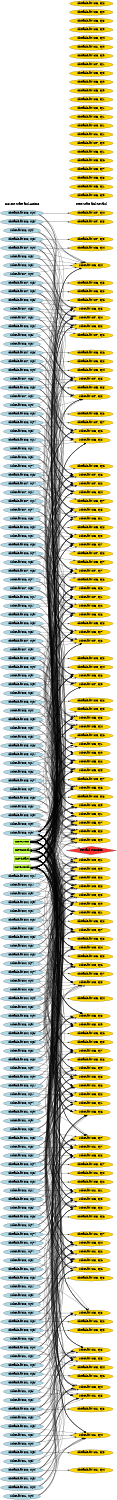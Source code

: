 digraph G {
	graph [bb="0,0,728.7,9324.8",
		fontname=Helvetica,
		fontsize=16,
		rankdir=LR,
		ranksep=2.00,
		ratio=auto,
		size="7.5,10"
	];
	node [fontsize=16,
		label="\N"
	];
	{
		graph [rank=same];
		"obstacle-at($x7, $y3)"	[color=black,
			fillcolor=lightblue,
			height=0.51069,
			pos="134.35,458.38",
			shape=ellipse,
			style=filled,
			width=3.732];
		"obstacle-at($x2, $y1)"	[color=black,
			fillcolor=lightblue,
			height=0.51069,
			pos="134.35,5513.4",
			shape=ellipse,
			style=filled,
			width=3.732];
		"robot-at($x8, $y2)"	[color=black,
			fillcolor=lightblue,
			height=0.51069,
			pos="134.35,73.385",
			shape=ellipse,
			style=filled,
			width=3.2409];
		"obstacle-at($x5, $y8)"	[color=black,
			fillcolor=lightblue,
			height=0.51069,
			pos="134.35,4688.4",
			shape=ellipse,
			style=filled,
			width=3.732];
		"robot-at($x2, $y3)"	[color=black,
			fillcolor=lightblue,
			height=0.51069,
			pos="134.35,6063.4",
			shape=ellipse,
			style=filled,
			width=3.2409];
		"obstacle-at($x6, $y5)"	[color=black,
			fillcolor=lightblue,
			height=0.51069,
			pos="134.35,1778.4",
			shape=ellipse,
			style=filled,
			width=3.732];
		"robot-at($x1, $y6)"	[color=black,
			fillcolor=lightblue,
			height=0.51069,
			pos="134.35,7548.4",
			shape=ellipse,
			style=filled,
			width=3.2409];
		"obstacle-at($x1, $y3)"	[color=black,
			fillcolor=lightblue,
			height=0.51069,
			pos="134.35,6228.4",
			shape=ellipse,
			style=filled,
			width=3.732];
		"robot-at($x7, $y5)"	[color=black,
			fillcolor=lightblue,
			height=0.51069,
			pos="134.35,1448.4",
			shape=ellipse,
			style=filled,
			width=3.2409];
		"robot-at($x6, $y8)"	[color=black,
			fillcolor=lightblue,
			height=0.51069,
			pos="134.35,3318.4",
			shape=ellipse,
			style=filled,
			width=3.2409];
		"obstacle-at($x2, $y2)"	[color=black,
			fillcolor=lightblue,
			height=0.51069,
			pos="134.35,5843.4",
			shape=ellipse,
			style=filled,
			width=3.732];
		"obstacle-at($x7, $y4)"	[color=black,
			fillcolor=lightblue,
			height=0.51069,
			pos="134.35,843.38",
			shape=ellipse,
			style=filled,
			width=3.732];
		"robot-at($x8, $y1)"	[color=black,
			fillcolor=lightblue,
			height=0.51069,
			pos="134.35,238.38",
			shape=ellipse,
			style=filled,
			width=3.2409];
		"obstacle-at($x5, $y7)"	[color=black,
			fillcolor=lightblue,
			height=0.51069,
			pos="134.35,4358.4",
			shape=ellipse,
			style=filled,
			width=3.732];
		"robot-at($x2, $y4)"	[color=black,
			fillcolor=lightblue,
			height=0.51069,
			pos="134.35,6503.4",
			shape=ellipse,
			style=filled,
			width=3.2409];
		"move-south"	[color=black,
			fillcolor=olivedrab1,
			height=0.5,
			pos="134.35,4140.4",
			shape=box,
			style=filled,
			width=1.5417];
		"obstacle-at($x1, $y4)"	[color=black,
			fillcolor=lightblue,
			height=0.51069,
			pos="134.35,6613.4",
			shape=ellipse,
			style=filled,
			width=3.732];
		"robot-at($x1, $y5)"	[color=black,
			fillcolor=lightblue,
			height=0.51069,
			pos="134.35,7218.4",
			shape=ellipse,
			style=filled,
			width=3.2409];
		"robot-at($x6, $y7)"	[color=black,
			fillcolor=lightblue,
			height=0.51069,
			pos="134.35,2933.4",
			shape=ellipse,
			style=filled,
			width=3.2409];
		"robot-at($x7, $y6)"	[color=black,
			fillcolor=lightblue,
			height=0.51069,
			pos="134.35,1888.4",
			shape=ellipse,
			style=filled,
			width=3.2409];
		"obstacle-at($x6, $y6)"	[color=black,
			fillcolor=lightblue,
			height=0.51069,
			pos="134.35,2438.4",
			shape=ellipse,
			style=filled,
			width=3.732];
		"robot-at($x5, $y9)"	[color=black,
			fillcolor=lightblue,
			height=0.51069,
			pos="134.35,4633.4",
			shape=ellipse,
			style=filled,
			width=3.2409];
		"obstacle-at($x8, $y2)"	[color=black,
			fillcolor=lightblue,
			height=0.51069,
			pos="134.35,18.385",
			shape=ellipse,
			style=filled,
			width=3.732];
		"Current State and Actions"	[color=black,
			fillcolor=white,
			height=0.5,
			pos="134.35,8152.4",
			shape=plaintext,
			style=bold,
			width=3.2361];
		"obstacle-at($x7, $y1)"	[color=black,
			fillcolor=lightblue,
			height=0.51069,
			pos="134.35,513.38",
			shape=ellipse,
			style=filled,
			width=3.732];
		"robot-at($x2, $y5)"	[color=black,
			fillcolor=lightblue,
			height=0.51069,
			pos="134.35,6998.4",
			shape=ellipse,
			style=filled,
			width=3.2409];
		"obstacle-at($x5, $y6)"	[color=black,
			fillcolor=lightblue,
			height=0.51069,
			pos="134.35,3703.4",
			shape=ellipse,
			style=filled,
			width=3.732];
		"obstacle-at($x6, $y3)"	[color=black,
			fillcolor=lightblue,
			height=0.51069,
			pos="134.35,953.38",
			shape=ellipse,
			style=filled,
			width=3.732];
		"robot-at($x1, $y8)"	[color=black,
			fillcolor=lightblue,
			height=0.51069,
			pos="134.35,8043.4",
			shape=ellipse,
			style=filled,
			width=3.2409];
		"obstacle-at($x1, $y1)"	[color=black,
			fillcolor=lightblue,
			height=0.51069,
			pos="134.35,5733.4",
			shape=ellipse,
			style=filled,
			width=3.732];
		"robot-at($x7, $y7)"	[color=black,
			fillcolor=lightblue,
			height=0.51069,
			pos="134.35,2383.4",
			shape=ellipse,
			style=filled,
			width=3.2409];
		"obstacle-at($x8, $y1)"	[color=black,
			fillcolor=lightblue,
			height=0.51069,
			pos="134.35,183.38",
			shape=ellipse,
			style=filled,
			width=3.732];
		"obstacle-at($x7, $y2)"	[color=black,
			fillcolor=lightblue,
			height=0.51069,
			pos="134.35,293.38",
			shape=ellipse,
			style=filled,
			width=3.732];
		"robot-at($x2, $y6)"	[color=black,
			fillcolor=lightblue,
			height=0.51069,
			pos="134.35,7273.4",
			shape=ellipse,
			style=filled,
			width=3.2409];
		"obstacle-at($x5, $y5)"	[color=black,
			fillcolor=lightblue,
			height=0.51069,
			pos="134.35,2988.4",
			shape=ellipse,
			style=filled,
			width=3.732];
		"robot-at($x1, $y7)"	[color=black,
			fillcolor=lightblue,
			height=0.51069,
			pos="134.35,7823.4",
			shape=ellipse,
			style=filled,
			width=3.2409];
		"obstacle-at($x6, $y4)"	[color=black,
			fillcolor=lightblue,
			height=0.51069,
			pos="134.35,1393.4",
			shape=ellipse,
			style=filled,
			width=3.732];
		"robot-at($x6, $y9)"	[color=black,
			fillcolor=lightblue,
			height=0.51069,
			pos="134.35,3758.4",
			shape=ellipse,
			style=filled,
			width=3.2409];
		"obstacle-at($x1, $y2)"	[color=black,
			fillcolor=lightblue,
			height=0.51069,
			pos="134.35,6008.4",
			shape=ellipse,
			style=filled,
			width=3.732];
		"robot-at($x7, $y8)"	[color=black,
			fillcolor=lightblue,
			height=0.51069,
			pos="134.35,2823.4",
			shape=ellipse,
			style=filled,
			width=3.2409];
		"obstacle-at($x3, $y2)"	[color=black,
			fillcolor=lightblue,
			height=0.51069,
			pos="134.35,5018.4",
			shape=ellipse,
			style=filled,
			width=3.732];
		"obstacle-at($x2, $y5)"	[color=black,
			fillcolor=lightblue,
			height=0.51069,
			pos="134.35,7108.4",
			shape=ellipse,
			style=filled,
			width=3.732];
		"robot-at($x4, $y2)"	[color=black,
			fillcolor=lightblue,
			height=0.51069,
			pos="134.35,3593.4",
			shape=ellipse,
			style=filled,
			width=3.2409];
		"obstacle-at($x6, $y1)"	[color=black,
			fillcolor=lightblue,
			height=0.51069,
			pos="134.35,1173.4",
			shape=ellipse,
			style=filled,
			width=3.732];
		"move-east"	[color=black,
			fillcolor=olivedrab1,
			height=0.5,
			pos="134.35,4086.4",
			shape=box,
			style=filled,
			width=1.3889];
		"move-north"	[color=black,
			fillcolor=olivedrab1,
			height=0.5,
			pos="134.35,4032.4",
			shape=box,
			style=filled,
			width=1.5278];
		"robot-at($x3, $y4)"	[color=black,
			fillcolor=lightblue,
			height=0.51069,
			pos="134.35,5623.4",
			shape=ellipse,
			style=filled,
			width=3.2409];
		"robot-at($x1, $y2)"	[color=black,
			fillcolor=lightblue,
			height=0.51069,
			pos="134.35,5953.4",
			shape=ellipse,
			style=filled,
			width=3.2409];
		"obstacle-at($x1, $y7)"	[color=black,
			fillcolor=lightblue,
			height=0.51069,
			pos="134.35,7878.4",
			shape=ellipse,
			style=filled,
			width=3.732];
		"obstacle-at($x5, $y4)"	[color=black,
			fillcolor=lightblue,
			height=0.51069,
			pos="134.35,2548.4",
			shape=ellipse,
			style=filled,
			width=3.732];
		"robot-at($x7, $y9)"	[color=black,
			fillcolor=lightblue,
			height=0.51069,
			pos="134.35,3153.4",
			shape=ellipse,
			style=filled,
			width=3.2409];
		"obstacle-at($x2, $y6)"	[color=black,
			fillcolor=lightblue,
			height=0.51069,
			pos="134.35,7328.4",
			shape=ellipse,
			style=filled,
			width=3.732];
		"obstacle-at($x3, $y1)"	[color=black,
			fillcolor=lightblue,
			height=0.51069,
			pos="134.35,4798.4",
			shape=ellipse,
			style=filled,
			width=3.732];
		"obstacle-at($x1, $y9)"	[color=black,
			fillcolor=lightblue,
			height=0.51069,
			pos="134.35,8098.4",
			shape=ellipse,
			style=filled,
			width=3.732];
		"robot-at($x4, $y1)"	[color=black,
			fillcolor=lightblue,
			height=0.51069,
			pos="134.35,3538.4",
			shape=ellipse,
			style=filled,
			width=3.2409];
		"robot-at($x3, $y3)"	[color=black,
			fillcolor=lightblue,
			height=0.51069,
			pos="134.35,5128.4",
			shape=ellipse,
			style=filled,
			width=3.2409];
		"obstacle-at($x6, $y2)"	[color=black,
			fillcolor=lightblue,
			height=0.51069,
			pos="134.35,788.38",
			shape=ellipse,
			style=filled,
			width=3.732];
		"obstacle-at($x1, $y8)"	[color=black,
			fillcolor=lightblue,
			height=0.51069,
			pos="134.35,7988.4",
			shape=ellipse,
			style=filled,
			width=3.732];
		"obstacle-at($x5, $y3)"	[color=black,
			fillcolor=lightblue,
			height=0.51069,
			pos="134.35,1833.4",
			shape=ellipse,
			style=filled,
			width=3.732];
		"robot-at($x1, $y1)"	[color=black,
			fillcolor=lightblue,
			height=0.51069,
			pos="134.35,5678.4",
			shape=ellipse,
			style=filled,
			width=3.2409];
		"obstacle-at($x2, $y3)"	[color=black,
			fillcolor=lightblue,
			height=0.51069,
			pos="134.35,6118.4",
			shape=ellipse,
			style=filled,
			width=3.732];
		"obstacle-at($x4, $y1)"	[color=black,
			fillcolor=lightblue,
			height=0.51069,
			pos="134.35,3483.4",
			shape=ellipse,
			style=filled,
			width=3.732];
		"obstacle-at($x3, $y4)"	[color=black,
			fillcolor=lightblue,
			height=0.51069,
			pos="134.35,5898.4",
			shape=ellipse,
			style=filled,
			width=3.732];
		"robot-at($x3, $y2)"	[color=black,
			fillcolor=lightblue,
			height=0.51069,
			pos="134.35,4908.4",
			shape=ellipse,
			style=filled,
			width=3.2409];
		"robot-at($x2, $y1)"	[color=black,
			fillcolor=lightblue,
			height=0.51069,
			pos="134.35,5568.4",
			shape=ellipse,
			style=filled,
			width=3.2409];
		"move-west"	[color=black,
			fillcolor=olivedrab1,
			height=0.5,
			pos="134.35,4194.4",
			shape=box,
			style=filled,
			width=1.4444];
		"robot-at($x1, $y4)"	[color=black,
			fillcolor=lightblue,
			height=0.51069,
			pos="134.35,6668.4",
			shape=ellipse,
			style=filled,
			width=3.2409];
		"obstacle-at($x1, $y5)"	[color=black,
			fillcolor=lightblue,
			height=0.51069,
			pos="134.35,7163.4",
			shape=ellipse,
			style=filled,
			width=3.732];
		"obstacle-at($x5, $y2)"	[color=black,
			fillcolor=lightblue,
			height=0.51069,
			pos="134.35,1723.4",
			shape=ellipse,
			style=filled,
			width=3.732];
		"obstacle-at($x2, $y4)"	[color=black,
			fillcolor=lightblue,
			height=0.51069,
			pos="134.35,6558.4",
			shape=ellipse,
			style=filled,
			width=3.732];
		"obstacle-at($x4, $y2)"	[color=black,
			fillcolor=lightblue,
			height=0.51069,
			pos="134.35,3373.4",
			shape=ellipse,
			style=filled,
			width=3.732];
		"obstacle-at($x3, $y3)"	[color=black,
			fillcolor=lightblue,
			height=0.51069,
			pos="134.35,5403.4",
			shape=ellipse,
			style=filled,
			width=3.732];
		"robot-at($x3, $y1)"	[color=black,
			fillcolor=lightblue,
			height=0.51069,
			pos="134.35,4743.4",
			shape=ellipse,
			style=filled,
			width=3.2409];
		"robot-at($x2, $y2)"	[color=black,
			fillcolor=lightblue,
			height=0.51069,
			pos="134.35,5788.4",
			shape=ellipse,
			style=filled,
			width=3.2409];
		"robot-at($x1, $y3)"	[color=black,
			fillcolor=lightblue,
			height=0.51069,
			pos="134.35,6173.4",
			shape=ellipse,
			style=filled,
			width=3.2409];
		"obstacle-at($x1, $y6)"	[color=black,
			fillcolor=lightblue,
			height=0.51069,
			pos="134.35,7383.4",
			shape=ellipse,
			style=filled,
			width=3.732];
		"obstacle-at($x5, $y1)"	[color=black,
			fillcolor=lightblue,
			height=0.51069,
			pos="134.35,2108.4",
			shape=ellipse,
			style=filled,
			width=3.732];
		"obstacle-at($x2, $y9)"	[color=black,
			fillcolor=lightblue,
			height=0.51069,
			pos="134.35,7493.4",
			shape=ellipse,
			style=filled,
			width=3.732];
		"robot-at($x5, $y3)"	[color=black,
			fillcolor=lightblue,
			height=0.51069,
			pos="134.35,2163.4",
			shape=ellipse,
			style=filled,
			width=3.2409];
		"obstacle-at($x4, $y3)"	[color=black,
			fillcolor=lightblue,
			height=0.51069,
			pos="134.35,3648.4",
			shape=ellipse,
			style=filled,
			width=3.732];
		"obstacle-at($x3, $y6)"	[color=black,
			fillcolor=lightblue,
			height=0.51069,
			pos="134.35,6778.4",
			shape=ellipse,
			style=filled,
			width=3.732];
		"robot-at($x4, $y6)"	[color=black,
			fillcolor=lightblue,
			height=0.51069,
			pos="134.35,4853.4",
			shape=ellipse,
			style=filled,
			width=3.2409];
		"obstacle-at($x8, $y8)"	[color=black,
			fillcolor=lightblue,
			height=0.51069,
			pos="134.35,2658.4",
			shape=ellipse,
			style=filled,
			width=3.732];
		"robot-at($x3, $y8)"	[color=black,
			fillcolor=lightblue,
			height=0.51069,
			pos="134.35,6888.4",
			shape=ellipse,
			style=filled,
			width=3.2409];
		"obstacle-at($x8, $y7)"	[color=black,
			fillcolor=lightblue,
			height=0.51069,
			pos="134.35,2218.4",
			shape=ellipse,
			style=filled,
			width=3.732];
		"robot-at($x5, $y4)"	[color=black,
			fillcolor=lightblue,
			height=0.51069,
			pos="134.35,2603.4",
			shape=ellipse,
			style=filled,
			width=3.2409];
		"obstacle-at($x4, $y4)"	[color=black,
			fillcolor=lightblue,
			height=0.51069,
			pos="134.35,3923.4",
			shape=ellipse,
			style=filled,
			width=3.732];
		"obstacle-at($x3, $y5)"	[color=black,
			fillcolor=lightblue,
			height=0.51069,
			pos="134.35,6338.4",
			shape=ellipse,
			style=filled,
			width=3.732];
		"robot-at($x4, $y5)"	[color=black,
			fillcolor=lightblue,
			height=0.51069,
			pos="134.35,4413.4",
			shape=ellipse,
			style=filled,
			width=3.2409];
		"robot-at($x8, $y9)"	[color=black,
			fillcolor=lightblue,
			height=0.51069,
			pos="134.35,3978.4",
			shape=ellipse,
			style=filled,
			width=3.2409];
		"robot-at($x3, $y7)"	[color=black,
			fillcolor=lightblue,
			height=0.51069,
			pos="134.35,6833.4",
			shape=ellipse,
			style=filled,
			width=3.2409];
		"obstacle-at($x2, $y7)"	[color=black,
			fillcolor=lightblue,
			height=0.51069,
			pos="134.35,7713.4",
			shape=ellipse,
			style=filled,
			width=3.732];
		"robot-at($x6, $y2)"	[color=black,
			fillcolor=lightblue,
			height=0.51069,
			pos="134.35,1008.4",
			shape=ellipse,
			style=filled,
			width=3.2409];
		"obstacle-at($x7, $y9)"	[color=black,
			fillcolor=lightblue,
			height=0.51069,
			pos="134.35,3208.4",
			shape=ellipse,
			style=filled,
			width=3.732];
		"robot-at($x4, $y4)"	[color=black,
			fillcolor=lightblue,
			height=0.51069,
			pos="134.35,4248.4",
			shape=ellipse,
			style=filled,
			width=3.2409];
		"obstacle-at($x4, $y5)"	[color=black,
			fillcolor=lightblue,
			height=0.51069,
			pos="134.35,4523.4",
			shape=ellipse,
			style=filled,
			width=3.732];
		"obstacle-at($x3, $y8)"	[color=black,
			fillcolor=lightblue,
			height=0.51069,
			pos="134.35,6943.4",
			shape=ellipse,
			style=filled,
			width=3.732];
		"robot-at($x8, $y8)"	[color=black,
			fillcolor=lightblue,
			height=0.51069,
			pos="134.35,2713.4",
			shape=ellipse,
			style=filled,
			width=3.2409];
		"robot-at($x3, $y6)"	[color=black,
			fillcolor=lightblue,
			height=0.51069,
			pos="134.35,6723.4",
			shape=ellipse,
			style=filled,
			width=3.2409];
		"robot-at($x5, $y1)"	[color=black,
			fillcolor=lightblue,
			height=0.51069,
			pos="134.35,2053.4",
			shape=ellipse,
			style=filled,
			width=3.2409];
		"robot-at($x6, $y1)"	[color=black,
			fillcolor=lightblue,
			height=0.51069,
			pos="134.35,1118.4",
			shape=ellipse,
			style=filled,
			width=3.2409];
		"obstacle-at($x2, $y8)"	[color=black,
			fillcolor=lightblue,
			height=0.51069,
			pos="134.35,7768.4",
			shape=ellipse,
			style=filled,
			width=3.732];
		"robot-at($x5, $y2)"	[color=black,
			fillcolor=lightblue,
			height=0.51069,
			pos="134.35,1998.4",
			shape=ellipse,
			style=filled,
			width=3.2409];
		"robot-at($x4, $y3)"	[color=black,
			fillcolor=lightblue,
			height=0.51069,
			pos="134.35,3813.4",
			shape=ellipse,
			style=filled,
			width=3.2409];
		"obstacle-at($x3, $y7)"	[color=black,
			fillcolor=lightblue,
			height=0.51069,
			pos="134.35,7053.4",
			shape=ellipse,
			style=filled,
			width=3.732];
		"obstacle-at($x4, $y6)"	[color=black,
			fillcolor=lightblue,
			height=0.51069,
			pos="134.35,4963.4",
			shape=ellipse,
			style=filled,
			width=3.732];
		"obstacle-at($x8, $y9)"	[color=black,
			fillcolor=lightblue,
			height=0.51069,
			pos="134.35,3098.4",
			shape=ellipse,
			style=filled,
			width=3.732];
		"robot-at($x8, $y7)"	[color=black,
			fillcolor=lightblue,
			height=0.51069,
			pos="134.35,2273.4",
			shape=ellipse,
			style=filled,
			width=3.2409];
		"robot-at($x3, $y5)"	[color=black,
			fillcolor=lightblue,
			height=0.51069,
			pos="134.35,6283.4",
			shape=ellipse,
			style=filled,
			width=3.2409];
		"robot-at($x5, $y7)"	[color=black,
			fillcolor=lightblue,
			height=0.51069,
			pos="134.35,4303.4",
			shape=ellipse,
			style=filled,
			width=3.2409];
		"obstacle-at($x8, $y4)"	[color=black,
			fillcolor=lightblue,
			height=0.51069,
			pos="134.35,678.38",
			shape=ellipse,
			style=filled,
			width=3.732];
		"robot-at($x7, $y1)"	[color=black,
			fillcolor=lightblue,
			height=0.51069,
			pos="134.35,568.38",
			shape=ellipse,
			style=filled,
			width=3.2409];
		"obstacle-at($x7, $y7)"	[color=black,
			fillcolor=lightblue,
			height=0.51069,
			pos="134.35,2328.4",
			shape=ellipse,
			style=filled,
			width=3.732];
		"obstacle-at($x4, $y7)"	[color=black,
			fillcolor=lightblue,
			height=0.51069,
			pos="134.35,5183.4",
			shape=ellipse,
			style=filled,
			width=3.732];
		"robot-at($x8, $y6)"	[color=black,
			fillcolor=lightblue,
			height=0.51069,
			pos="134.35,1613.4",
			shape=ellipse,
			style=filled,
			width=3.2409];
		"obstacle-at($x6, $y9)"	[color=black,
			fillcolor=lightblue,
			height=0.51069,
			pos="134.35,3428.4",
			shape=ellipse,
			style=filled,
			width=3.732];
		"robot-at($x2, $y7)"	[color=black,
			fillcolor=lightblue,
			height=0.51069,
			pos="134.35,7603.4",
			shape=ellipse,
			style=filled,
			width=3.2409];
		"robot-at($x6, $y4)"	[color=black,
			fillcolor=lightblue,
			height=0.51069,
			pos="134.35,1503.4",
			shape=ellipse,
			style=filled,
			width=3.2409];
		"robot-at($x5, $y8)"	[color=black,
			fillcolor=lightblue,
			height=0.51069,
			pos="134.35,4468.4",
			shape=ellipse,
			style=filled,
			width=3.2409];
		"robot-at($x4, $y9)"	[color=black,
			fillcolor=lightblue,
			height=0.51069,
			pos="134.35,5348.4",
			shape=ellipse,
			style=filled,
			width=3.2409];
		"obstacle-at($x7, $y8)"	[color=black,
			fillcolor=lightblue,
			height=0.51069,
			pos="134.35,2768.4",
			shape=ellipse,
			style=filled,
			width=3.732];
		"obstacle-at($x8, $y3)"	[color=black,
			fillcolor=lightblue,
			height=0.51069,
			pos="134.35,128.38",
			shape=ellipse,
			style=filled,
			width=3.732];
		"robot-at($x7, $y2)"	[color=black,
			fillcolor=lightblue,
			height=0.51069,
			pos="134.35,403.38",
			shape=ellipse,
			style=filled,
			width=3.2409];
		"obstacle-at($x3, $y9)"	[color=black,
			fillcolor=lightblue,
			height=0.51069,
			pos="134.35,6393.4",
			shape=ellipse,
			style=filled,
			width=3.732];
		"obstacle-at($x4, $y8)"	[color=black,
			fillcolor=lightblue,
			height=0.51069,
			pos="134.35,5458.4",
			shape=ellipse,
			style=filled,
			width=3.732];
		"robot-at($x8, $y5)"	[color=black,
			fillcolor=lightblue,
			height=0.51069,
			pos="134.35,1283.4",
			shape=ellipse,
			style=filled,
			width=3.2409];
		"robot-at($x1, $y9)"	[color=black,
			fillcolor=lightblue,
			height=0.51069,
			pos="134.35,7933.4",
			shape=ellipse,
			style=filled,
			width=3.2409];
		"robot-at($x2, $y8)"	[color=black,
			fillcolor=lightblue,
			height=0.51069,
			pos="134.35,7658.4",
			shape=ellipse,
			style=filled,
			width=3.2409];
		"robot-at($x6, $y3)"	[color=black,
			fillcolor=lightblue,
			height=0.51069,
			pos="134.35,1063.4",
			shape=ellipse,
			style=filled,
			width=3.2409];
		"obstacle-at($x8, $y6)"	[color=black,
			fillcolor=lightblue,
			height=0.51069,
			pos="134.35,1558.4",
			shape=ellipse,
			style=filled,
			width=3.732];
		"robot-at($x5, $y5)"	[color=black,
			fillcolor=lightblue,
			height=0.51069,
			pos="134.35,3043.4",
			shape=ellipse,
			style=filled,
			width=3.2409];
		"robot-at($x7, $y3)"	[color=black,
			fillcolor=lightblue,
			height=0.51069,
			pos="134.35,623.38",
			shape=ellipse,
			style=filled,
			width=3.2409];
		"obstacle-at($x7, $y5)"	[color=black,
			fillcolor=lightblue,
			height=0.51069,
			pos="134.35,1338.4",
			shape=ellipse,
			style=filled,
			width=3.732];
		"robot-at($x4, $y8)"	[color=black,
			fillcolor=lightblue,
			height=0.51069,
			pos="134.35,5238.4",
			shape=ellipse,
			style=filled,
			width=3.2409];
		"obstacle-at($x4, $y9)"	[color=black,
			fillcolor=lightblue,
			height=0.51069,
			pos="134.35,5293.4",
			shape=ellipse,
			style=filled,
			width=3.732];
		"robot-at($x8, $y4)"	[color=black,
			fillcolor=lightblue,
			height=0.51069,
			pos="134.35,733.38",
			shape=ellipse,
			style=filled,
			width=3.2409];
		"obstacle-at($x6, $y7)"	[color=black,
			fillcolor=lightblue,
			height=0.51069,
			pos="134.35,2878.4",
			shape=ellipse,
			style=filled,
			width=3.732];
		"robot-at($x2, $y9)"	[color=black,
			fillcolor=lightblue,
			height=0.51069,
			pos="134.35,7438.4",
			shape=ellipse,
			style=filled,
			width=3.2409];
		"robot-at($x6, $y6)"	[color=black,
			fillcolor=lightblue,
			height=0.51069,
			pos="134.35,2493.4",
			shape=ellipse,
			style=filled,
			width=3.2409];
		"robot-at($x5, $y6)"	[color=black,
			fillcolor=lightblue,
			height=0.51069,
			pos="134.35,3868.4",
			shape=ellipse,
			style=filled,
			width=3.2409];
		"obstacle-at($x8, $y5)"	[color=black,
			fillcolor=lightblue,
			height=0.51069,
			pos="134.35,1228.4",
			shape=ellipse,
			style=filled,
			width=3.732];
		"obstacle-at($x7, $y6)"	[color=black,
			fillcolor=lightblue,
			height=0.51069,
			pos="134.35,1668.4",
			shape=ellipse,
			style=filled,
			width=3.732];
		"robot-at($x8, $y3)"	[color=black,
			fillcolor=lightblue,
			height=0.51069,
			pos="134.35,348.38",
			shape=ellipse,
			style=filled,
			width=3.2409];
		"robot-at($x4, $y7)"	[color=black,
			fillcolor=lightblue,
			height=0.51069,
			pos="134.35,5073.4",
			shape=ellipse,
			style=filled,
			width=3.2409];
		"obstacle-at($x5, $y9)"	[color=black,
			fillcolor=lightblue,
			height=0.51069,
			pos="134.35,4578.4",
			shape=ellipse,
			style=filled,
			width=3.732];
		"robot-at($x3, $y9)"	[color=black,
			fillcolor=lightblue,
			height=0.51069,
			pos="134.35,6448.4",
			shape=ellipse,
			style=filled,
			width=3.2409];
		"robot-at($x7, $y4)"	[color=black,
			fillcolor=lightblue,
			height=0.51069,
			pos="134.35,898.38",
			shape=ellipse,
			style=filled,
			width=3.2409];
		"obstacle-at($x6, $y8)"	[color=black,
			fillcolor=lightblue,
			height=0.51069,
			pos="134.35,3263.4",
			shape=ellipse,
			style=filled,
			width=3.732];
		"robot-at($x6, $y5)"	[color=black,
			fillcolor=lightblue,
			height=0.51069,
			pos="134.35,1943.4",
			shape=ellipse,
			style=filled,
			width=3.2409];
	}
	{
		graph [rank=same];
		"obstacle-at'($x3, $y7)"	[color=black,
			fillcolor=gold1,
			height=0.51069,
			pos="570.7,5183.4",
			shape=ellipse,
			style=filled,
			width=3.8105];
		"obstacle-at'($x8, $y9)"	[color=black,
			fillcolor=gold1,
			height=0.51069,
			pos="570.7,7920.4",
			shape=ellipse,
			style=filled,
			width=3.8105];
		"obstacle-at'($x5, $y1)"	[color=black,
			fillcolor=gold1,
			height=0.51069,
			pos="570.7,8057.4",
			shape=ellipse,
			style=filled,
			width=3.8105];
		"robot-at'($x2, $y7)"	[color=black,
			fillcolor=gold1,
			height=0.51069,
			pos="570.7,7273.4",
			shape=ellipse,
			style=filled,
			width=3.3391];
		"robot-at'($x8, $y6)"	[color=black,
			fillcolor=gold1,
			height=0.51069,
			pos="570.7,2108.4",
			shape=ellipse,
			style=filled,
			width=3.3391];
		"robot-at'($x4, $y1)"	[color=black,
			fillcolor=gold1,
			height=0.51069,
			pos="570.7,3904.4",
			shape=ellipse,
			style=filled,
			width=3.3391];
		"Next State and Reward"	[color=black,
			fillcolor=white,
			height=0.5,
			pos="570.7,8152.4",
			shape=plaintext,
			style=bold,
			width=2.9167];
		"robot-at'($x7, $y9)"	[color=black,
			fillcolor=gold1,
			height=0.51069,
			pos="570.7,3629.4",
			shape=ellipse,
			style=filled,
			width=3.3391];
		"obstacle-at'($x4, $y4)"	[color=black,
			fillcolor=gold1,
			height=0.51069,
			pos="570.7,2529.4",
			shape=ellipse,
			style=filled,
			width=3.8105];
		"robot-at'($x3, $y4)"	[color=black,
			fillcolor=gold1,
			height=0.51069,
			pos="570.7,5128.4",
			shape=ellipse,
			style=filled,
			width=3.3391];
		"obstacle-at'($x3, $y6)"	[color=black,
			fillcolor=gold1,
			height=0.51069,
			pos="570.7,4963.4",
			shape=ellipse,
			style=filled,
			width=3.8105];
		"obstacle-at'($x8, $y8)"	[color=black,
			fillcolor=gold1,
			height=0.51069,
			pos="570.7,8206.4",
			shape=ellipse,
			style=filled,
			width=3.8105];
		"robot-at'($x2, $y8)"	[color=black,
			fillcolor=gold1,
			height=0.51069,
			pos="570.7,7383.4",
			shape=ellipse,
			style=filled,
			width=3.3391];
		"robot-at'($x8, $y5)"	[color=black,
			fillcolor=gold1,
			height=0.51069,
			pos="570.7,1558.4",
			shape=ellipse,
			style=filled,
			width=3.3391];
		"robot-at'($x4, $y2)"	[color=black,
			fillcolor=gold1,
			height=0.51069,
			pos="570.7,3739.4",
			shape=ellipse,
			style=filled,
			width=3.3391];
		"obstacle-at'($x4, $y5)"	[color=black,
			fillcolor=gold1,
			height=0.51069,
			pos="570.7,2914.4",
			shape=ellipse,
			style=filled,
			width=3.8105];
		"robot-at'($x3, $y3)"	[color=black,
			fillcolor=gold1,
			height=0.51069,
			pos="570.7,4853.4",
			shape=ellipse,
			style=filled,
			width=3.3391];
		"obstacle-at'($x3, $y5)"	[color=black,
			fillcolor=gold1,
			height=0.51069,
			pos="570.7,4578.4",
			shape=ellipse,
			style=filled,
			width=3.8105];
		"obstacle-at'($x8, $y7)"	[color=black,
			fillcolor=gold1,
			height=0.51069,
			pos="570.7,8261.4",
			shape=ellipse,
			style=filled,
			width=3.8105];
		"robot-at'($x1, $y8)"	[color=black,
			fillcolor=gold1,
			height=0.51069,
			pos="570.7,7823.4",
			shape=ellipse,
			style=filled,
			width=3.3391];
		"robot-at'($x5, $y1)"	[color=black,
			fillcolor=gold1,
			height=0.51069,
			pos="570.7,3024.4",
			shape=ellipse,
			style=filled,
			width=3.3391];
		"robot-at'($x1, $y9)"	[color=black,
			fillcolor=gold1,
			height=0.51069,
			pos="570.7,7493.4",
			shape=ellipse,
			style=filled,
			width=3.3391];
		"robot-at'($x7, $y7)"	[color=black,
			fillcolor=gold1,
			height=0.51069,
			pos="570.7,2804.4",
			shape=ellipse,
			style=filled,
			width=3.3391];
		"robot-at'($x2, $y5)"	[color=black,
			fillcolor=gold1,
			height=0.51069,
			pos="570.7,6558.4",
			shape=ellipse,
			style=filled,
			width=3.3391];
		"robot-at'($x4, $y3)"	[color=black,
			fillcolor=gold1,
			height=0.51069,
			pos="570.7,3959.4",
			shape=ellipse,
			style=filled,
			width=3.3391];
		"obstacle-at'($x5, $y3)"	[color=black,
			fillcolor=gold1,
			height=0.51069,
			pos="570.7,953.38",
			shape=ellipse,
			style=filled,
			width=3.8105];
		"robot-at'($x3, $y6)"	[color=black,
			fillcolor=gold1,
			height=0.51069,
			pos="570.7,6283.4",
			shape=ellipse,
			style=filled,
			width=3.3391];
		"obstacle-at'($x4, $y2)"	[color=black,
			fillcolor=gold1,
			height=0.51069,
			pos="570.7,1723.4",
			shape=ellipse,
			style=filled,
			width=3.8105];
		"robot-at'($x8, $y8)"	[color=black,
			fillcolor=gold1,
			height=0.51069,
			pos="570.7,3189.4",
			shape=ellipse,
			style=filled,
			width=3.3391];
		"obstacle-at'($x3, $y4)"	[color=black,
			fillcolor=gold1,
			height=0.51069,
			pos="570.7,3794.4",
			shape=ellipse,
			style=filled,
			width=3.8105];
		"obstacle-at'($x8, $y6)"	[color=black,
			fillcolor=gold1,
			height=0.51069,
			pos="570.7,8316.4",
			shape=ellipse,
			style=filled,
			width=3.8105];
		"robot-at'($x6, $y9)"	[color=black,
			fillcolor=gold1,
			height=0.51069,
			pos="570.7,3849.4",
			shape=ellipse,
			style=filled,
			width=3.3391];
		"robot-at'($x1, $y7)"	[color=black,
			fillcolor=gold1,
			height=0.51069,
			pos="570.7,7438.4",
			shape=ellipse,
			style=filled,
			width=3.3391];
		"obstacle-at'($x6, $y1)"	[color=black,
			fillcolor=gold1,
			height=0.51069,
			pos="570.7,8371.4",
			shape=ellipse,
			style=filled,
			width=3.8105];
		"robot-at'($x5, $y2)"	[color=black,
			fillcolor=gold1,
			height=0.51069,
			pos="570.7,2163.4",
			shape=ellipse,
			style=filled,
			width=3.3391];
		"robot-at'($x2, $y6)"	[color=black,
			fillcolor=gold1,
			height=0.51069,
			pos="570.7,6998.4",
			shape=ellipse,
			style=filled,
			width=3.3391];
		"robot-at'($x8, $y7)"	[color=black,
			fillcolor=gold1,
			height=0.51069,
			pos="570.7,2639.4",
			shape=ellipse,
			style=filled,
			width=3.3391];
		"robot-at'($x7, $y8)"	[color=black,
			fillcolor=gold1,
			height=0.51069,
			pos="570.7,3244.4",
			shape=ellipse,
			style=filled,
			width=3.3391];
		"robot-at'($x4, $y4)"	[color=black,
			fillcolor=gold1,
			height=0.51069,
			pos="570.7,4138.4",
			shape=ellipse,
			style=filled,
			width=3.3391];
		"obstacle-at'($x5, $y2)"	[color=black,
			fillcolor=gold1,
			height=0.51069,
			pos="570.7,788.38",
			shape=ellipse,
			style=filled,
			width=3.8105];
		"robot-at'($x3, $y5)"	[color=black,
			fillcolor=gold1,
			height=0.51069,
			pos="570.7,5788.4",
			shape=ellipse,
			style=filled,
			width=3.3391];
		"obstacle-at'($x4, $y3)"	[color=black,
			fillcolor=gold1,
			height=0.51069,
			pos="570.7,1833.4",
			shape=ellipse,
			style=filled,
			width=3.8105];
		"obstacle-at'($x3, $y3)"	[color=black,
			fillcolor=gold1,
			height=0.51069,
			pos="570.7,3409.4",
			shape=ellipse,
			style=filled,
			width=3.8105];
		"obstacle-at'($x7, $y8)"	[color=black,
			fillcolor=gold1,
			height=0.51069,
			pos="570.7,2694.4",
			shape=ellipse,
			style=filled,
			width=3.8105];
		"robot-at'($x6, $y8)"	[color=black,
			fillcolor=gold1,
			height=0.51069,
			pos="570.7,3684.4",
			shape=ellipse,
			style=filled,
			width=3.3391];
		"robot-at'($x5, $y3)"	[color=black,
			fillcolor=gold1,
			height=0.51069,
			pos="570.7,2584.4",
			shape=ellipse,
			style=filled,
			width=3.3391];
		"robot-at'($x8, $y2)"	[color=black,
			fillcolor=gold1,
			height=0.51069,
			pos="570.7,348.38",
			shape=ellipse,
			style=filled,
			width=3.3391];
		"Reward Function"	[color=black,
			fillcolor=firebrick1,
			height=0.72222,
			pos="570.7,4021.4",
			shape=diamond,
			style=filled,
			width=4.3889];
		"robot-at'($x4, $y5)"	[color=black,
			fillcolor=gold1,
			height=0.51069,
			pos="570.7,4248.4",
			shape=ellipse,
			style=filled,
			width=3.3391];
		"robot-at'($x3, $y8)"	[color=black,
			fillcolor=gold1,
			height=0.51069,
			pos="570.7,6503.4",
			shape=ellipse,
			style=filled,
			width=3.3391];
		"robot-at'($x7, $y5)"	[color=black,
			fillcolor=gold1,
			height=0.51069,
			pos="570.7,1943.4",
			shape=ellipse,
			style=filled,
			width=3.3391];
		"obstacle-at'($x3, $y2)"	[color=black,
			fillcolor=gold1,
			height=0.51069,
			pos="570.7,2969.4",
			shape=ellipse,
			style=filled,
			width=3.8105];
		"obstacle-at'($x7, $y9)"	[color=black,
			fillcolor=gold1,
			height=0.51069,
			pos="570.7,8426.4",
			shape=ellipse,
			style=filled,
			width=3.8105];
		"robot-at'($x6, $y7)"	[color=black,
			fillcolor=gold1,
			height=0.51069,
			pos="570.7,3354.4",
			shape=ellipse,
			style=filled,
			width=3.3391];
		"robot-at'($x5, $y4)"	[color=black,
			fillcolor=gold1,
			height=0.51069,
			pos="570.7,3134.4",
			shape=ellipse,
			style=filled,
			width=3.3391];
		"obstacle-at'($x1, $y1)"	[color=black,
			fillcolor=gold1,
			height=0.51069,
			pos="570.7,8481.4",
			shape=ellipse,
			style=filled,
			width=3.8105];
		"robot-at'($x8, $y1)"	[color=black,
			fillcolor=gold1,
			height=0.51069,
			pos="570.7,568.38",
			shape=ellipse,
			style=filled,
			width=3.3391];
		"robot-at'($x3, $y7)"	[color=black,
			fillcolor=gold1,
			height=0.51069,
			pos="570.7,6448.4",
			shape=ellipse,
			style=filled,
			width=3.3391];
		"robot-at'($x4, $y6)"	[color=black,
			fillcolor=gold1,
			height=0.51069,
			pos="570.7,4523.4",
			shape=ellipse,
			style=filled,
			width=3.3391];
		"robot-at'($x7, $y6)"	[color=black,
			fillcolor=gold1,
			height=0.51069,
			pos="570.7,2364.4",
			shape=ellipse,
			style=filled,
			width=3.3391];
		"obstacle-at'($x4, $y1)"	[color=black,
			fillcolor=gold1,
			height=0.51069,
			pos="570.7,8536.4",
			shape=ellipse,
			style=filled,
			width=3.8105];
		"robot-at'($x5, $y5)"	[color=black,
			fillcolor=gold1,
			height=0.51069,
			pos="570.7,3519.4",
			shape=ellipse,
			style=filled,
			width=3.3391];
		"obstacle-at'($x3, $y1)"	[color=black,
			fillcolor=gold1,
			height=0.51069,
			pos="570.7,8591.4",
			shape=ellipse,
			style=filled,
			width=3.8105];
		"robot-at'($x6, $y6)"	[color=black,
			fillcolor=gold1,
			height=0.51069,
			pos="570.7,3079.4",
			shape=ellipse,
			style=filled,
			width=3.3391];
		"robot-at'($x2, $y9)"	[color=black,
			fillcolor=gold1,
			height=0.51069,
			pos="570.7,6695.4",
			shape=ellipse,
			style=filled,
			width=3.3391];
		"robot-at'($x8, $y4)"	[color=black,
			fillcolor=gold1,
			height=0.51069,
			pos="570.7,1145.4",
			shape=ellipse,
			style=filled,
			width=3.3391];
		"obstacle-at'($x1, $y2)"	[color=black,
			fillcolor=gold1,
			height=0.51069,
			pos="570.7,5843.4",
			shape=ellipse,
			style=filled,
			width=3.8105];
		"robot-at'($x7, $y3)"	[color=black,
			fillcolor=gold1,
			height=0.51069,
			pos="570.7,898.38",
			shape=ellipse,
			style=filled,
			width=3.3391];
		"robot-at'($x4, $y7)"	[color=black,
			fillcolor=gold1,
			height=0.51069,
			pos="570.7,4688.4",
			shape=ellipse,
			style=filled,
			width=3.3391];
		"robot-at'($x5, $y6)"	[color=black,
			fillcolor=gold1,
			height=0.51069,
			pos="570.7,4083.4",
			shape=ellipse,
			style=filled,
			width=3.3391];
		"robot-at'($x6, $y5)"	[color=black,
			fillcolor=gold1,
			height=0.51069,
			pos="570.7,2474.4",
			shape=ellipse,
			style=filled,
			width=3.3391];
		"obstacle-at'($x2, $y1)"	[color=black,
			fillcolor=gold1,
			height=0.51069,
			pos="570.7,8646.4",
			shape=ellipse,
			style=filled,
			width=3.8105];
		"robot-at'($x8, $y3)"	[color=black,
			fillcolor=gold1,
			height=0.51069,
			pos="570.7,678.38",
			shape=ellipse,
			style=filled,
			width=3.3391];
		"obstacle-at'($x1, $y3)"	[color=black,
			fillcolor=gold1,
			height=0.51069,
			pos="570.7,6118.4",
			shape=ellipse,
			style=filled,
			width=3.8105];
		"robot-at'($x3, $y9)"	[color=black,
			fillcolor=gold1,
			height=0.51069,
			pos="570.7,5348.4",
			shape=ellipse,
			style=filled,
			width=3.3391];
		"robot-at'($x7, $y4)"	[color=black,
			fillcolor=gold1,
			height=0.51069,
			pos="570.7,1393.4",
			shape=ellipse,
			style=filled,
			width=3.3391];
		"robot-at'($x4, $y8)"	[color=black,
			fillcolor=gold1,
			height=0.51069,
			pos="570.7,5073.4",
			shape=ellipse,
			style=filled,
			width=3.3391];
		"robot-at'($x5, $y7)"	[color=black,
			fillcolor=gold1,
			height=0.51069,
			pos="570.7,4193.4",
			shape=ellipse,
			style=filled,
			width=3.3391];
		"robot-at'($x6, $y4)"	[color=black,
			fillcolor=gold1,
			height=0.51069,
			pos="570.7,1998.4",
			shape=ellipse,
			style=filled,
			width=3.3391];
		"robot-at'($x1, $y2)"	[color=black,
			fillcolor=gold1,
			height=0.51069,
			pos="570.7,5678.4",
			shape=ellipse,
			style=filled,
			width=3.3391];
		"obstacle-at'($x7, $y4)"	[color=black,
			fillcolor=gold1,
			height=0.51069,
			pos="570.7,733.38",
			shape=ellipse,
			style=filled,
			width=3.8105];
		"obstacle-at'($x2, $y2)"	[color=black,
			fillcolor=gold1,
			height=0.51069,
			pos="570.7,5018.4",
			shape=ellipse,
			style=filled,
			width=3.8105];
		"obstacle-at'($x6, $y6)"	[color=black,
			fillcolor=gold1,
			height=0.51069,
			pos="570.7,1668.4",
			shape=ellipse,
			style=filled,
			width=3.8105];
		"obstacle-at'($x1, $y4)"	[color=black,
			fillcolor=gold1,
			height=0.51069,
			pos="570.7,6393.4",
			shape=ellipse,
			style=filled,
			width=3.8105];
		"obstacle-at'($x8, $y1)"	[color=black,
			fillcolor=gold1,
			height=0.51069,
			pos="570.7,8701.4",
			shape=ellipse,
			style=filled,
			width=3.8105];
		"robot-at'($x4, $y9)"	[color=black,
			fillcolor=gold1,
			height=0.51069,
			pos="570.7,4743.4",
			shape=ellipse,
			style=filled,
			width=3.3391];
		"obstacle-at'($x5, $y9)"	[color=black,
			fillcolor=gold1,
			height=0.51069,
			pos="570.7,8756.4",
			shape=ellipse,
			style=filled,
			width=3.8105];
		"robot-at'($x7, $y1)"	[color=black,
			fillcolor=gold1,
			height=0.51069,
			pos="570.7,1090.4",
			shape=ellipse,
			style=filled,
			width=3.3391];
		"robot-at'($x5, $y8)"	[color=black,
			fillcolor=gold1,
			height=0.51069,
			pos="570.7,4303.4",
			shape=ellipse,
			style=filled,
			width=3.3391];
		"robot-at'($x6, $y3)"	[color=black,
			fillcolor=gold1,
			height=0.51069,
			pos="570.7,1503.4",
			shape=ellipse,
			style=filled,
			width=3.3391];
		"obstacle-at'($x2, $y3)"	[color=black,
			fillcolor=gold1,
			height=0.51069,
			pos="570.7,5403.4",
			shape=ellipse,
			style=filled,
			width=3.8105];
		"robot-at'($x1, $y1)"	[color=black,
			fillcolor=gold1,
			height=0.51069,
			pos="570.7,5513.4",
			shape=ellipse,
			style=filled,
			width=3.3391];
		"obstacle-at'($x7, $y5)"	[color=black,
			fillcolor=gold1,
			height=0.51069,
			pos="570.7,1255.4",
			shape=ellipse,
			style=filled,
			width=3.8105];
		"obstacle-at'($x1, $y5)"	[color=black,
			fillcolor=gold1,
			height=0.51069,
			pos="570.7,7108.4",
			shape=ellipse,
			style=filled,
			width=3.8105];
		"obstacle-at'($x6, $y7)"	[color=black,
			fillcolor=gold1,
			height=0.51069,
			pos="570.7,2309.4",
			shape=ellipse,
			style=filled,
			width=3.8105];
		"robot-at'($x7, $y2)"	[color=black,
			fillcolor=gold1,
			height=0.51069,
			pos="570.7,623.38",
			shape=ellipse,
			style=filled,
			width=3.3391];
		"obstacle-at'($x5, $y8)"	[color=black,
			fillcolor=gold1,
			height=0.51069,
			pos="570.7,3299.4",
			shape=ellipse,
			style=filled,
			width=3.8105];
		"robot-at'($x5, $y9)"	[color=black,
			fillcolor=gold1,
			height=0.51069,
			pos="570.7,4358.4",
			shape=ellipse,
			style=filled,
			width=3.3391];
		"robot-at'($x6, $y2)"	[color=black,
			fillcolor=gold1,
			height=0.51069,
			pos="570.7,1200.4",
			shape=ellipse,
			style=filled,
			width=3.3391];
		"obstacle-at'($x2, $y4)"	[color=black,
			fillcolor=gold1,
			height=0.51069,
			pos="570.7,5898.4",
			shape=ellipse,
			style=filled,
			width=3.8105];
		"obstacle-at'($x7, $y6)"	[color=black,
			fillcolor=gold1,
			height=0.51069,
			pos="570.7,1613.4",
			shape=ellipse,
			style=filled,
			width=3.8105];
		"obstacle-at'($x6, $y8)"	[color=black,
			fillcolor=gold1,
			height=0.51069,
			pos="570.7,2749.4",
			shape=ellipse,
			style=filled,
			width=3.8105];
		"obstacle-at'($x1, $y6)"	[color=black,
			fillcolor=gold1,
			height=0.51069,
			pos="570.7,7328.4",
			shape=ellipse,
			style=filled,
			width=3.8105];
		"robot-at'($x6, $y1)"	[color=black,
			fillcolor=gold1,
			height=0.51069,
			pos="570.7,1888.4",
			shape=ellipse,
			style=filled,
			width=3.3391];
		"obstacle-at'($x2, $y5)"	[color=black,
			fillcolor=gold1,
			height=0.51069,
			pos="570.7,6338.4",
			shape=ellipse,
			style=filled,
			width=3.8105];
		"obstacle-at'($x7, $y7)"	[color=black,
			fillcolor=gold1,
			height=0.51069,
			pos="570.7,2218.4",
			shape=ellipse,
			style=filled,
			width=3.8105];
		"obstacle-at'($x6, $y9)"	[color=black,
			fillcolor=gold1,
			height=0.51069,
			pos="570.7,8811.4",
			shape=ellipse,
			style=filled,
			width=3.8105];
		"obstacle-at'($x1, $y7)"	[color=black,
			fillcolor=gold1,
			height=0.51069,
			pos="570.7,7713.4",
			shape=ellipse,
			style=filled,
			width=3.8105];
		"obstacle-at'($x8, $y5)"	[color=black,
			fillcolor=gold1,
			height=0.51069,
			pos="570.7,8866.4",
			shape=ellipse,
			style=filled,
			width=3.8105];
		"obstacle-at'($x2, $y6)"	[color=black,
			fillcolor=gold1,
			height=0.51069,
			pos="570.7,6778.4",
			shape=ellipse,
			style=filled,
			width=3.8105];
		"obstacle-at'($x6, $y2)"	[color=black,
			fillcolor=gold1,
			height=0.51069,
			pos="570.7,293.38",
			shape=ellipse,
			style=filled,
			width=3.8105];
		"robot-at'($x1, $y6)"	[color=black,
			fillcolor=gold1,
			height=0.51069,
			pos="570.7,7218.4",
			shape=ellipse,
			style=filled,
			width=3.3391];
		"robot-at'($x2, $y3)"	[color=black,
			fillcolor=gold1,
			height=0.51069,
			pos="570.7,5733.4",
			shape=ellipse,
			style=filled,
			width=3.3391];
		"obstacle-at'($x1, $y8)"	[color=black,
			fillcolor=gold1,
			height=0.51069,
			pos="570.7,7768.4",
			shape=ellipse,
			style=filled,
			width=3.8105];
		"obstacle-at'($x4, $y8)"	[color=black,
			fillcolor=gold1,
			height=0.51069,
			pos="570.7,4798.4",
			shape=ellipse,
			style=filled,
			width=3.8105];
		"obstacle-at'($x5, $y5)"	[color=black,
			fillcolor=gold1,
			height=0.51069,
			pos="570.7,1778.4",
			shape=ellipse,
			style=filled,
			width=3.8105];
		"obstacle-at'($x2, $y7)"	[color=black,
			fillcolor=gold1,
			height=0.51069,
			pos="570.7,7053.4",
			shape=ellipse,
			style=filled,
			width=3.8105];
		"robot-at'($x1, $y5)"	[color=black,
			fillcolor=gold1,
			height=0.51069,
			pos="570.7,6640.4",
			shape=ellipse,
			style=filled,
			width=3.3391];
		"obstacle-at'($x7, $y1)"	[color=black,
			fillcolor=gold1,
			height=0.51069,
			pos="570.7,8921.4",
			shape=ellipse,
			style=filled,
			width=3.8105];
		"obstacle-at'($x6, $y3)"	[color=black,
			fillcolor=gold1,
			height=0.51069,
			pos="570.7,458.38",
			shape=ellipse,
			style=filled,
			width=3.8105];
		"robot-at'($x2, $y4)"	[color=black,
			fillcolor=gold1,
			height=0.51069,
			pos="570.7,6063.4",
			shape=ellipse,
			style=filled,
			width=3.3391];
		"obstacle-at'($x4, $y9)"	[color=black,
			fillcolor=gold1,
			height=0.51069,
			pos="570.7,8976.4",
			shape=ellipse,
			style=filled,
			width=3.8105];
		"obstacle-at'($x1, $y9)"	[color=black,
			fillcolor=gold1,
			height=0.51069,
			pos="570.7,9031.4",
			shape=ellipse,
			style=filled,
			width=3.8105];
		"obstacle-at'($x8, $y4)"	[color=black,
			fillcolor=gold1,
			height=0.51069,
			pos="570.7,9086.4",
			shape=ellipse,
			style=filled,
			width=3.8105];
		"obstacle-at'($x5, $y4)"	[color=black,
			fillcolor=gold1,
			height=0.51069,
			pos="570.7,1448.4",
			shape=ellipse,
			style=filled,
			width=3.8105];
		"robot-at'($x8, $y9)"	[color=black,
			fillcolor=gold1,
			height=0.51069,
			pos="570.7,3574.4",
			shape=ellipse,
			style=filled,
			width=3.3391];
		"obstacle-at'($x2, $y8)"	[color=black,
			fillcolor=gold1,
			height=0.51069,
			pos="570.7,6943.4",
			shape=ellipse,
			style=filled,
			width=3.8105];
		"robot-at'($x1, $y4)"	[color=black,
			fillcolor=gold1,
			height=0.51069,
			pos="570.7,6228.4",
			shape=ellipse,
			style=filled,
			width=3.3391];
		"obstacle-at'($x3, $y9)"	[color=black,
			fillcolor=gold1,
			height=0.51069,
			pos="570.7,9141.4",
			shape=ellipse,
			style=filled,
			width=3.8105];
		"robot-at'($x3, $y2)"	[color=black,
			fillcolor=gold1,
			height=0.51069,
			pos="570.7,4633.4",
			shape=ellipse,
			style=filled,
			width=3.3391];
		"obstacle-at'($x6, $y4)"	[color=black,
			fillcolor=gold1,
			height=0.51069,
			pos="570.7,843.38",
			shape=ellipse,
			style=filled,
			width=3.8105];
		"obstacle-at'($x7, $y2)"	[color=black,
			fillcolor=gold1,
			height=0.51069,
			pos="570.7,18.385",
			shape=ellipse,
			style=filled,
			width=3.8105];
		"obstacle-at'($x8, $y3)"	[color=black,
			fillcolor=gold1,
			height=0.51069,
			pos="570.7,9196.4",
			shape=ellipse,
			style=filled,
			width=3.8105];
		"obstacle-at'($x4, $y6)"	[color=black,
			fillcolor=gold1,
			height=0.51069,
			pos="570.7,3464.4",
			shape=ellipse,
			style=filled,
			width=3.8105];
		"robot-at'($x2, $y1)"	[color=black,
			fillcolor=gold1,
			height=0.51069,
			pos="570.7,4908.4",
			shape=ellipse,
			style=filled,
			width=3.3391];
		"obstacle-at'($x5, $y7)"	[color=black,
			fillcolor=gold1,
			height=0.51069,
			pos="570.7,2859.4",
			shape=ellipse,
			style=filled,
			width=3.8105];
		"obstacle-at'($x2, $y9)"	[color=black,
			fillcolor=gold1,
			height=0.51069,
			pos="570.7,9251.4",
			shape=ellipse,
			style=filled,
			width=3.8105];
		"robot-at'($x1, $y3)"	[color=black,
			fillcolor=gold1,
			height=0.51069,
			pos="570.7,6008.4",
			shape=ellipse,
			style=filled,
			width=3.3391];
		"obstacle-at'($x3, $y8)"	[color=black,
			fillcolor=gold1,
			height=0.51069,
			pos="570.7,5458.4",
			shape=ellipse,
			style=filled,
			width=3.8105];
		"robot-at'($x3, $y1)"	[color=black,
			fillcolor=gold1,
			height=0.51069,
			pos="570.7,4413.4",
			shape=ellipse,
			style=filled,
			width=3.3391];
		"obstacle-at'($x6, $y5)"	[color=black,
			fillcolor=gold1,
			height=0.51069,
			pos="570.7,1338.4",
			shape=ellipse,
			style=filled,
			width=3.8105];
		"obstacle-at'($x7, $y3)"	[color=black,
			fillcolor=gold1,
			height=0.51069,
			pos="570.7,128.38",
			shape=ellipse,
			style=filled,
			width=3.8105];
		"robot-at'($x2, $y2)"	[color=black,
			fillcolor=gold1,
			height=0.51069,
			pos="570.7,5568.4",
			shape=ellipse,
			style=filled,
			width=3.3391];
		"obstacle-at'($x4, $y7)"	[color=black,
			fillcolor=gold1,
			height=0.51069,
			pos="570.7,4468.4",
			shape=ellipse,
			style=filled,
			width=3.8105];
		"obstacle-at'($x8, $y2)"	[color=black,
			fillcolor=gold1,
			height=0.51069,
			pos="570.7,9306.4",
			shape=ellipse,
			style=filled,
			width=3.8105];
		"obstacle-at'($x5, $y6)"	[color=black,
			fillcolor=gold1,
			height=0.51069,
			pos="570.7,2419.4",
			shape=ellipse,
			style=filled,
			width=3.8105];
	}
	"obstacle-at($x7, $y3)" -> "robot-at'($x7, $y3)"	[color=black,
		pos="e,456.18,892.73 240.66,469.69 250.85,473.85 260.44,479.3 268.7,486.38 406.99,605.13 272.62,753.76 412.7,870.38 422.7,878.71 434.33,\
884.93 446.64,889.52",
		style=solid];
	"obstacle-at($x7, $y3)" -> "robot-at'($x8, $y3)"	[color=black,
		pos="e,464.52,669.74 232.45,471.03 245.13,474.88 257.57,479.88 268.7,486.38 352.46,535.3 328.21,602.75 412.7,650.38 425.66,657.69 440.09,\
663.16 454.82,667.25",
		style=solid];
	"obstacle-at($x7, $y3)" -> "robot-at'($x7, $y4)"	[color=black,
		pos="e,453.06,1389.4 244.08,469.01 253.24,473.36 261.67,479.03 268.7,486.38 542.32,772.48 134.76,1083.5 412.7,1365.4 421.52,1374.3 432.15,\
1381 443.66,1385.9",
		style=solid];
	"obstacle-at($x7, $y3)" -> "robot-at'($x6, $y3)"	[color=black,
		pos="e,452.88,1499.6 244.53,469.04 253.54,473.39 261.82,479.06 268.7,486.38 572.84,810.12 103.66,1156.3 412.7,1475.4 421.44,1484.4 432.01,\
1491.1 443.5,1496",
		style=solid];
	"obstacle-at($x7, $y3)" -> "robot-at'($x7, $y2)"	[color=black,
		pos="e,470.86,613.08 226.38,471.87 240.89,475.6 255.46,480.35 268.7,486.38 341.75,519.66 339.16,563.23 412.7,595.38 427.72,601.95 444.19,\
606.98 460.64,610.83",
		style=solid];
	"obstacle-at($x7, $y3)" -> "obstacle-at'($x6, $y3)"	[color=black,
		pos="e,433.48,458.38 268.92,458.38 317.78,458.38 373.31,458.38 423.25,458.38",
		style=solid];
	"obstacle-at($x2, $y1)" -> "robot-at'($x1, $y1)"	[color=black,
		pos="e,450.48,5513.4 268.92,5513.4 323.37,5513.4 386.11,5513.4 440.15,5513.4",
		style=solid];
	"obstacle-at($x2, $y1)" -> "robot-at'($x2, $y1)"	[color=black,
		pos="e,454.4,4913.2 242.72,5502.3 252.27,5498.1 261.16,5492.6 268.7,5485.4 451.43,5311.5 227.34,5107.5 412.7,4936.4 422.01,4927.8 433.01,\
4921.4 444.8,4916.6",
		style=solid];
	"obstacle-at($x2, $y1)" -> "robot-at'($x3, $y1)"	[color=black,
		pos="e,452.8,4417.1 244.59,5502.8 253.59,5498.4 261.84,5492.7 268.7,5485.4 588.13,5142.8 88.089,4779.1 412.7,4441.4 421.41,4432.3 431.96,\
4425.6 443.43,4420.7",
		style=solid];
	"obstacle-at($x2, $y1)" -> "robot-at'($x2, $y2)"	[color=black,
		pos="e,477.36,5556.7 233.64,5525.8 303.29,5534.7 396.52,5546.5 467.11,5555.4",
		style=solid];
	"robot-at($x8, $y2)" -> "robot-at'($x8, $y2)"	[color=black,
		pos="e,460.56,340.79 230.92,83.861 244.32,87.998 257.36,93.66 268.7,101.38 364.97,166.97 315.44,256.27 412.7,320.38 424.23,327.99 437.23,\
333.69 450.69,337.94",
		style=solid];
	"robot-at($x8, $y2)" -> "robot-at'($x8, $y1)"	[color=black,
		pos="e,517.55,551.81 235.3,82.629 247.47,87.006 259.01,93.063 268.7,101.38 406.99,220.13 292.29,348.55 412.7,485.38 438.1,514.25 476,\
534.68 508.2,548.06",
		style=solid];
	"robot-at($x8, $y2)" -> "robot-at'($x8, $y3)"	[color=black,
		pos="e,454.4,673.59 237.12,82.105 248.79,86.596 259.7,92.823 268.7,101.38 451.43,275.28 227.34,479.29 412.7,650.38 422.01,658.98 433.01,\
665.4 444.8,670.14",
		style=solid];
	"robot-at($x8, $y2)" -> "robot-at'($x7, $y2)"	[color=black,
		pos="e,454.67,618.3 236.9,82.338 248.61,86.791 259.59,92.946 268.7,101.38 436.49,256.78 242.56,442.57 412.7,595.38 422.13,603.85 433.2,\
610.19 445.03,614.88",
		style=solid];
	"obstacle-at($x5, $y8)" -> "robot-at'($x6, $y8)"	[color=black,
		pos="e,452.95,3688.2 244.48,4677.7 253.51,4673.3 261.79,4667.7 268.7,4660.4 561.46,4350.7 115.26,4017.6 412.7,3712.4 421.47,3703.4 432.06,\
3696.7 443.55,3691.8",
		style=solid];
	"obstacle-at($x5, $y8)" -> "robot-at'($x4, $y8)"	[color=black,
		pos="e,457.07,5067.2 239.62,4699.9 250.12,4704 260.07,4709.4 268.7,4716.4 392.55,4817.1 287.33,4946.6 412.7,5045.4 423.01,5053.5 434.89,\
5059.6 447.4,5064.1",
		style=solid];
	"obstacle-at($x5, $y8)" -> "robot-at'($x5, $y7)"	[color=black,
		pos="e,455.38,4198.7 241.63,4677.2 251.51,4673 260.77,4667.5 268.7,4660.4 421.66,4523.4 257.67,4356 412.7,4221.4 422.35,4213 433.62,4206.7 \
445.62,4202.1",
		style=solid];
	"obstacle-at($x5, $y8)" -> "robot-at'($x5, $y8)"	[color=black,
		pos="e,457.07,4309.5 239.62,4676.9 250.12,4672.8 260.07,4667.4 268.7,4660.4 392.55,4559.7 287.33,4430.2 412.7,4331.4 423.01,4323.3 434.89,\
4317.2 447.4,4312.7",
		style=solid];
	"obstacle-at($x5, $y8)" -> "robot-at'($x5, $y9)"	[color=black,
		pos="e,458.51,4365.1 238.11,4676.6 249.07,4672.6 259.55,4667.3 268.7,4660.4 378.47,4577.5 301.68,4467.6 412.7,4386.4 423.47,4378.5 435.76,\
4372.6 448.6,4368.2",
		style=solid];
	"obstacle-at($x5, $y8)" -> "obstacle-at'($x4, $y8)"	[color=black,
		pos="e,477.34,4784.8 215.17,4703.1 232.92,4706.9 251.55,4711.4 268.7,4716.4 334.34,4735.5 346.78,4752.3 412.7,4770.4 430.24,4775.2 449.12,\
4779.4 467.49,4782.9",
		style=solid];
	"robot-at($x2, $y3)" -> "robot-at'($x3, $y3)"	[color=black,
		pos="e,452.67,4857 239.54,6055.2 250.52,6050.6 260.61,6044.2 268.7,6035.4 618.74,5655.1 56.911,5256.3 412.7,4881.4 421.35,4872.3 431.86,\
4865.5 443.31,4860.6",
		style=solid];
	"robot-at($x2, $y3)" -> "robot-at'($x2, $y3)"	[color=black,
		pos="e,458.51,5740.1 232.99,6053.4 245.8,6049.2 258.13,6043.4 268.7,6035.4 378.47,5952.5 301.68,5842.6 412.7,5761.4 423.47,5753.5 435.76,\
5747.6 448.6,5743.2",
		style=solid];
	"robot-at($x2, $y3)" -> "robot-at'($x2, $y4)"	[color=black,
		pos="e,450.41,6063.4 251.18,6063.4 309.38,6063.4 380.1,6063.4 440.11,6063.4",
		style=solid];
	"robot-at($x2, $y3)" -> "robot-at'($x1, $y3)"	[color=black,
		pos="e,477.42,6020.1 225.88,6051.9 296.28,6043 393.98,6030.6 467.25,6021.4",
		style=solid];
	"robot-at($x2, $y3)" -> "robot-at'($x2, $y2)"	[color=black,
		pos="e,517.55,5585 235.3,6054.1 247.47,6049.8 259.01,6043.7 268.7,6035.4 406.99,5916.6 292.29,5788.2 412.7,5651.4 438.1,5622.5 476,5602.1 \
508.2,5588.7",
		style=solid];
	"obstacle-at($x6, $y5)" -> "robot-at'($x7, $y5)"	[color=black,
		pos="e,470.86,1933.1 226.38,1791.9 240.89,1795.6 255.46,1800.4 268.7,1806.4 341.75,1839.7 339.16,1883.2 412.7,1915.4 427.72,1922 444.19,\
1927 460.64,1930.8",
		style=solid];
	"obstacle-at($x6, $y5)" -> "robot-at'($x5, $y5)"	[color=black,
		pos="e,452.26,3516.2 245.31,1788.8 254.1,1793.2 262.12,1798.9 268.7,1806.4 517.78,2087.8 159.36,3213.8 412.7,3491.4 421.17,3500.7 431.57,\
3507.5 442.94,3512.6",
		style=solid];
	"obstacle-at($x6, $y5)" -> "robot-at'($x6, $y6)"	[color=black,
		pos="e,452.58,3075.9 245.07,1789 253.92,1793.4 262,1799 268.7,1806.4 644.08,2217.9 31.089,2645.6 412.7,3051.4 421.31,3060.5 431.79,3067.3 \
443.22,3072.3",
		style=solid];
	"obstacle-at($x6, $y5)" -> "robot-at'($x6, $y5)"	[color=black,
		pos="e,453.66,2469.8 243.31,1789.3 252.68,1793.6 261.37,1799.2 268.7,1806.4 476.34,2011.1 201.97,2244.9 412.7,2446.4 421.78,2455.1 432.57,\
2461.5 444.19,2466.3",
		style=solid];
	"obstacle-at($x6, $y5)" -> "robot-at'($x6, $y4)"	[color=black,
		pos="e,464.52,1989.7 232.45,1791 245.13,1794.9 257.57,1799.9 268.7,1806.4 352.46,1855.3 328.21,1922.7 412.7,1970.4 425.66,1977.7 440.09,\
1983.2 454.82,1987.3",
		style=solid];
	"obstacle-at($x6, $y5)" -> "obstacle-at'($x5, $y5)"	[color=black,
		pos="e,433.48,1778.4 268.92,1778.4 317.78,1778.4 373.31,1778.4 423.25,1778.4",
		style=solid];
	"robot-at($x1, $y6)" -> "robot-at'($x1, $y7)"	[color=black,
		pos="e,482.69,7451 211.3,7534.5 230.19,7530.5 250.3,7525.7 268.7,7520.4 334.34,7501.3 346.78,7484.5 412.7,7466.4 431.89,7461.1 452.67,\
7456.6 472.65,7452.8",
		style=solid];
	"robot-at($x1, $y6)" -> "robot-at'($x2, $y6)"	[color=black,
		pos="e,454.67,7003.5 236.9,7539.4 248.61,7535 259.59,7528.8 268.7,7520.4 436.49,7365 242.56,7179.2 412.7,7026.4 422.13,7017.9 433.2,7011.6 \
445.03,7006.9",
		style=solid];
	"robot-at($x1, $y6)" -> "robot-at'($x1, $y6)"	[color=black,
		pos="e,458.51,7225.1 232.99,7538.4 245.8,7534.2 258.13,7528.4 268.7,7520.4 378.47,7437.5 301.68,7327.6 412.7,7246.4 423.47,7238.5 435.76,\
7232.6 448.6,7228.2",
		style=solid];
	"robot-at($x1, $y6)" -> "robot-at'($x1, $y5)"	[color=black,
		pos="e,453.12,6644.4 238.85,7540 250.02,7535.4 260.34,7529.1 268.7,7520.4 534.84,7243.5 142.38,6941.2 412.7,6668.4 421.54,6659.5 432.18,\
6652.8 443.7,6647.9",
		style=solid];
	"obstacle-at($x1, $y3)" -> "robot-at'($x1, $y2)"	[color=black,
		pos="e,454.67,5683.5 242.2,6217.3 251.91,6213 260.98,6207.5 268.7,6200.4 436.49,6045 242.56,5859.2 412.7,5706.4 422.13,5697.9 433.2,5691.6 \
445.03,5686.9",
		style=solid];
	"obstacle-at($x1, $y3)" -> "robot-at'($x2, $y3)"	[color=black,
		pos="e,455.38,5738.7 241.63,6217.2 251.51,6213 260.77,6207.5 268.7,6200.4 421.66,6063.4 257.67,5896 412.7,5761.4 422.35,5753 433.62,5746.7 \
445.62,5742.1",
		style=solid];
	"obstacle-at($x1, $y3)" -> "robot-at'($x1, $y4)"	[color=black,
		pos="e,450.48,6228.4 268.92,6228.4 323.37,6228.4 386.11,6228.4 440.15,6228.4",
		style=solid];
	"obstacle-at($x1, $y3)" -> "robot-at'($x1, $y3)"	[color=black,
		pos="e,464.52,6017 232.45,6215.7 245.13,6211.9 257.57,6206.9 268.7,6200.4 352.46,6151.5 328.21,6084 412.7,6036.4 425.66,6029.1 440.09,\
6023.6 454.82,6019.5",
		style=solid];
	"robot-at($x7, $y5)" -> "robot-at'($x8, $y5)"	[color=black,
		pos="e,482.69,1545.8 211.3,1462.3 230.19,1466.3 250.3,1471 268.7,1476.4 334.34,1495.5 346.78,1512.3 412.7,1530.4 431.89,1535.6 452.67,\
1540.2 472.65,1543.9",
		style=solid];
	"robot-at($x7, $y5)" -> "robot-at'($x7, $y5)"	[color=black,
		pos="e,455.38,1938.1 236.3,1457.5 248.17,1461.9 259.36,1468 268.7,1476.4 421.66,1613.4 257.67,1780.7 412.7,1915.4 422.35,1923.8 433.62,\
1930 445.62,1934.7",
		style=solid];
	"robot-at($x7, $y5)" -> "robot-at'($x7, $y6)"	[color=black,
		pos="e,453.1,2360.4 238.86,1456.7 250.03,1461.3 260.35,1467.7 268.7,1476.4 537.05,1756 140.12,2060.9 412.7,2336.4 421.54,2345.3 432.17,\
2352 443.69,2356.8",
		style=solid];
	"robot-at($x7, $y5)" -> "robot-at'($x6, $y5)"	[color=black,
		pos="e,452.91,2470.6 239.02,1456.6 250.16,1461.2 260.43,1467.6 268.7,1476.4 567.57,1793.6 109.04,2133.7 412.7,2446.4 421.45,2455.4 432.03,\
2462.1 443.52,2467",
		style=solid];
	"robot-at($x7, $y5)" -> "robot-at'($x7, $y4)"	[color=black,
		pos="e,477.42,1405.1 225.88,1436.9 296.28,1428 393.98,1415.6 467.25,1406.4",
		style=solid];
	"robot-at($x6, $y8)" -> "robot-at'($x6, $y9)"	[color=black,
		pos="e,454.77,3844.2 236.48,3327.3 248.32,3331.8 259.46,3337.9 268.7,3346.4 431.35,3495.4 247.8,3674.9 412.7,3821.4 422.17,3829.8 433.28,\
3836.1 445.12,3840.8",
		style=solid];
	"robot-at($x6, $y8)" -> "robot-at'($x7, $y8)"	[color=black,
		pos="e,489.52,3258 214.26,3304.9 288.93,3292.2 400.93,3273.1 479.19,3259.8",
		style=solid];
	"robot-at($x6, $y8)" -> "robot-at'($x6, $y8)"	[color=black,
		pos="e,457.68,3678.1 234.04,3328.1 246.55,3332.4 258.51,3338.3 268.7,3346.4 387.64,3440.9 292.34,3563.7 412.7,3656.4 423.19,3664.5 435.24,\
3670.5 447.89,3675",
		style=solid];
	"robot-at($x6, $y8)" -> "robot-at'($x6, $y7)"	[color=black,
		pos="e,464.74,3345.7 238.01,3326.9 303.03,3332.3 387.22,3339.3 454.51,3344.8",
		style=solid];
	"robot-at($x6, $y8)" -> "robot-at'($x5, $y8)"	[color=black,
		pos="e,452.98,4299.5 238.96,3326.7 250.11,3331.3 260.4,3337.6 268.7,3346.4 556.18,3649.6 120.63,3976.6 412.7,4275.4 421.48,4284.4 432.08,\
4291 443.58,4296",
		style=solid];
	"obstacle-at($x2, $y2)" -> "obstacle-at'($x1, $y2)"	[color=black,
		pos="e,433.48,5843.4 268.92,5843.4 317.78,5843.4 373.31,5843.4 423.25,5843.4",
		style=solid];
	"obstacle-at($x2, $y2)" -> "robot-at'($x1, $y2)"	[color=black,
		pos="e,470.86,5688.7 226.38,5829.9 240.89,5826.2 255.46,5821.4 268.7,5815.4 341.75,5782.1 339.16,5738.5 412.7,5706.4 427.72,5699.8 444.19,\
5694.8 460.64,5690.9",
		style=solid];
	"obstacle-at($x2, $y2)" -> "robot-at'($x2, $y3)"	[color=black,
		pos="e,482.69,5746 215.17,5828.7 232.92,5824.8 251.55,5820.4 268.7,5815.4 334.34,5796.3 346.78,5779.5 412.7,5761.4 431.89,5756.1 452.67,\
5751.6 472.65,5747.8",
		style=solid];
	"obstacle-at($x2, $y2)" -> "robot-at'($x3, $y2)"	[color=black,
		pos="e,452.67,4637 244.69,5832.9 253.67,5828.5 261.89,5822.8 268.7,5815.4 618.74,5435.1 56.911,5036.3 412.7,4661.4 421.35,4652.3 431.86,\
4645.5 443.31,4640.6",
		style=solid];
	"obstacle-at($x2, $y2)" -> "robot-at'($x2, $y1)"	[color=black,
		pos="e,453.06,4912.3 244.08,5832.8 253.24,5828.4 261.67,5822.7 268.7,5815.4 542.32,5529.3 134.76,5218.3 412.7,4936.4 421.52,4927.4 432.15,\
4920.8 443.66,4915.9",
		style=solid];
	"obstacle-at($x2, $y2)" -> "robot-at'($x2, $y2)"	[color=black,
		pos="e,527.56,5585.6 232.45,5830.7 245.13,5826.9 257.57,5821.9 268.7,5815.4 352.46,5766.5 336.57,5711.5 412.7,5651.4 444.97,5625.9 486.21,\
5604.5 518.33,5589.7",
		style=solid];
	"obstacle-at($x7, $y4)" -> "robot-at'($x7, $y5)"	[color=black,
		pos="e,452.8,1939.7 244.59,853.98 253.59,858.35 261.84,864.03 268.7,871.38 588.13,1214 88.089,1577.7 412.7,1915.4 421.41,1924.4 431.96,\
1931.2 443.43,1936.1",
		style=solid];
	"obstacle-at($x7, $y4)" -> "robot-at'($x8, $y4)"	[color=black,
		pos="e,459.72,1138.3 237.12,855.29 248.38,859.3 259.2,864.54 268.7,871.38 371.51,945.42 308.78,1044.9 412.7,1117.4 423.94,1125.2 436.7,\
1131.1 449.98,1135.4",
		style=solid];
	"obstacle-at($x7, $y4)" -> "robot-at'($x7, $y3)"	[color=black,
		pos="e,477.36,886.69 233.64,855.83 303.29,864.65 396.52,876.46 467.11,885.39",
		style=solid];
	"obstacle-at($x7, $y4)" -> "robot-at'($x7, $y4)"	[color=black,
		pos="e,454.67,1388.3 242.2,854.49 251.91,858.72 260.98,864.23 268.7,871.38 436.49,1026.8 242.56,1212.6 412.7,1365.4 422.13,1373.9 433.2,\
1380.2 445.03,1384.9",
		style=solid];
	"obstacle-at($x7, $y4)" -> "robot-at'($x6, $y4)"	[color=black,
		pos="e,452.73,1994.8 244.64,853.93 253.63,858.31 261.87,864.01 268.7,871.38 603.43,1232.8 72.505,1614.1 412.7,1970.4 421.38,1979.5 431.91,\
1986.2 443.36,1991.2",
		style=solid];
	"obstacle-at($x7, $y4)" -> "obstacle-at'($x6, $y4)"	[color=black,
		pos="e,433.48,843.38 268.92,843.38 317.78,843.38 373.31,843.38 423.25,843.38",
		style=solid];
	"robot-at($x8, $y1)" -> "robot-at'($x8, $y2)"	[color=black,
		pos="e,482.69,335.78 211.3,252.25 230.19,256.27 250.3,261.04 268.7,266.38 334.34,285.46 346.78,302.31 412.7,320.38 431.89,325.65 452.67,\
330.16 472.65,333.93",
		style=solid];
	"robot-at($x8, $y1)" -> "robot-at'($x8, $y1)"	[color=black,
		pos="e,523.65,551.33 230.92,248.86 244.32,253 257.36,258.66 268.7,266.38 364.97,331.97 326.5,407.03 412.7,485.38 442.29,512.28 482.2,\
533.23 514.37,547.35",
		style=solid];
	"robot-at($x8, $y1)" -> "robot-at'($x7, $y1)"	[color=black,
		pos="e,529.56,1073 238.26,246.88 249.6,251.43 260.12,257.74 268.7,266.38 496.69,496.2 235.48,709.48 412.7,980.38 438.79,1020.3 484.82,\
1050 520.32,1068.4",
		style=solid];
	"obstacle-at($x5, $y7)" -> "robot-at'($x6, $y7)"	[color=black,
		pos="e,452.95,3358.2 244.48,4347.7 253.51,4343.3 261.79,4337.7 268.7,4330.4 561.46,4020.7 115.26,3687.6 412.7,3382.4 421.47,3373.4 432.06,\
3366.7 443.55,3361.8",
		style=solid];
	"obstacle-at($x5, $y7)" -> "robot-at'($x4, $y7)"	[color=black,
		pos="e,458.51,4681.6 238.11,4370.1 249.07,4374.2 259.55,4379.5 268.7,4386.4 378.47,4469.3 301.68,4579.1 412.7,4660.4 423.47,4668.3 435.76,\
4674.2 448.6,4678.6",
		style=solid];
	"obstacle-at($x5, $y7)" -> "robot-at'($x5, $y6)"	[color=black,
		pos="e,460.56,4091 236.09,4346.2 247.66,4342.3 258.83,4337.1 268.7,4330.4 364.97,4264.8 315.44,4175.5 412.7,4111.4 424.23,4103.8 437.23,\
4098.1 450.69,4093.8",
		style=solid];
	"obstacle-at($x5, $y7)" -> "robot-at'($x5, $y7)"	[color=black,
		pos="e,470.86,4203.7 226.38,4344.9 240.89,4341.2 255.46,4336.4 268.7,4330.4 341.75,4297.1 339.16,4253.5 412.7,4221.4 427.72,4214.8 444.19,\
4209.8 460.64,4205.9",
		style=solid];
	"obstacle-at($x5, $y7)" -> "robot-at'($x5, $y8)"	[color=black,
		pos="e,477.36,4315.1 233.64,4345.9 303.29,4337.1 396.52,4325.3 467.11,4316.4",
		style=solid];
	"obstacle-at($x5, $y7)" -> "obstacle-at'($x4, $y7)"	[color=black,
		pos="e,477.34,4454.8 215.17,4373.1 232.92,4376.9 251.55,4381.4 268.7,4386.4 334.34,4405.5 346.78,4422.3 412.7,4440.4 430.24,4445.2 449.12,\
4449.4 467.49,4452.9",
		style=solid];
	"robot-at($x2, $y4)" -> "robot-at'($x3, $y4)"	[color=black,
		pos="e,452.51,5131.8 239.67,6495.3 250.63,6490.7 260.68,6484.2 268.7,6475.4 664.71,6038.4 10.077,5587.3 412.7,5156.4 421.28,5147.2 431.75,\
5140.4 443.16,5135.4",
		style=solid];
	"robot-at($x2, $y4)" -> "robot-at'($x2, $y5)"	[color=black,
		pos="e,477.42,6546.7 225.88,6514.8 296.28,6523.8 393.98,6536.1 467.25,6545.4",
		style=solid];
	"robot-at($x2, $y4)" -> "robot-at'($x2, $y3)"	[color=black,
		pos="e,453.44,5737.7 238.26,6494.9 249.6,6490.3 260.12,6484 268.7,6475.4 496.69,6245.6 181.23,5987.7 412.7,5761.4 421.68,5752.6 432.41,\
5746.1 443.99,5741.2",
		style=solid];
	"robot-at($x2, $y4)" -> "robot-at'($x2, $y4)"	[color=black,
		pos="e,456.18,6069 235.3,6494.1 247.47,6489.8 259.01,6483.7 268.7,6475.4 406.99,6356.6 272.62,6208 412.7,6091.4 422.7,6083.1 434.33,6076.8 \
446.64,6072.2",
		style=solid];
	"robot-at($x2, $y4)" -> "robot-at'($x1, $y4)"	[color=black,
		pos="e,460.56,6236 230.92,6492.9 244.32,6488.8 257.36,6483.1 268.7,6475.4 364.97,6409.8 315.44,6320.5 412.7,6256.4 424.23,6248.8 437.23,\
6243.1 450.69,6238.8",
		style=solid];
	"move-south" -> "robot-at'($x2, $y7)"	[color=black,
		pos="e,451.85,7270.6 189.94,4136.8 217.75,4138.1 249.63,4145.2 268.7,4167.4 491.58,4427.3 186.81,6988.1 412.7,7245.4 420.91,7254.7 431.07,\
7261.7 442.24,7266.7",
		style=solid];
	"move-south" -> "robot-at'($x8, $y6)"	[color=black,
		pos="e,452.13,2111.5 190.05,4143.8 217.71,4142.3 249.42,4135.3 268.7,4113.4 559.78,3782.8 117.8,2463.6 412.7,2136.4 421.03,2127.1 431.27,\
2120.3 442.49,2115.3",
		style=solid];
	"move-south" -> "robot-at'($x4, $y1)"	[color=black,
		pos="e,462.92,3912.7 190.08,4137.9 215.5,4134.6 245.23,4127.8 268.7,4113.4 356.38,4059.7 324.4,3985 412.7,3932.4 425.07,3925 438.89,3919.5 \
453.06,3915.3",
		style=solid];
	"move-south" -> "robot-at'($x7, $y9)"	[color=black,
		pos="e,455.28,3634.6 190.09,4141.7 216.75,4139.5 247.54,4132.4 268.7,4113.4 426.74,3971.3 253.02,3797.6 412.7,3657.4 422.3,3649 433.55,\
3642.6 445.53,3638",
		style=solid];
	"move-south" -> "robot-at'($x3, $y4)"	[color=black,
		pos="e,452.97,5124.5 190.02,4137.7 217.33,4139.4 248.72,4146.5 268.7,4167.4 558.39,4470.9 119.5,4800.3 412.7,5100.4 421.48,5109.4 432.08,\
5116.1 443.57,5121",
		style=solid];
	"move-south" -> "robot-at'($x2, $y8)"	[color=black,
		pos="e,451.83,7380.6 189.96,4136.8 217.77,4138.1 249.65,4145.1 268.7,4167.4 499.31,4436.7 178.97,7088.7 412.7,7355.4 420.9,7364.7 431.05,\
7371.7 442.23,7376.7",
		style=solid];
	"move-south" -> "robot-at'($x8, $y5)"	[color=black,
		pos="e,451.96,1561.3 189.85,4143.9 217.63,4142.5 249.52,4135.5 268.7,4113.4 637.03,3688.3 39.45,2007.2 412.7,1586.4 420.95,1577.1 431.15,\
1570.2 442.34,1565.1",
		style=solid];
	"move-south" -> "robot-at'($x4, $y2)"	[color=black,
		pos="e,456.91,3745.3 190.06,4140.8 216.39,4138.4 246.9,4131.3 268.7,4113.4 397.36,4007.6 282.81,3871.7 412.7,3767.4 422.94,3759.2 434.77,\
3753 447.25,3748.5",
		style=solid];
	"move-south" -> "robot-at'($x3, $y3)"	[color=black,
		pos="e,453.6,4848.9 190.16,4138.2 217.17,4140.1 248.25,4147.3 268.7,4167.4 482.04,4377.4 196.93,4617.9 412.7,4825.4 421.75,4834.1 432.53,\
4840.6 444.13,4845.4",
		style=solid];
	"move-south" -> "robot-at'($x1, $y8)"	[color=black,
		pos="e,451.77,7820.6 190,4136.7 217.83,4138.1 249.71,4145.1 268.7,4167.4 530.24,4474.5 147.6,7491.3 412.7,7795.4 420.87,7804.8 431.01,\
7811.7 442.18,7816.8",
		style=solid];
	"move-south" -> "robot-at'($x5, $y1)"	[color=black,
		pos="e,452.78,3028.1 190.18,4143.2 217.53,4141.6 248.91,4134.5 268.7,4113.4 594.11,3766.2 83.273,3395.8 412.7,3052.4 421.4,3043.3 431.94,\
3036.6 443.41,3031.6",
		style=solid];
	"move-south" -> "robot-at'($x1, $y9)"	[color=black,
		pos="e,451.82,7490.6 189.97,4136.8 217.79,4138.1 249.67,4145.1 268.7,4167.4 507.05,4446.2 171.13,7189.4 412.7,7465.4 420.89,7474.7 431.04,\
7481.7 442.21,7486.8",
		style=solid];
	"move-south" -> "robot-at'($x7, $y7)"	[color=black,
		pos="e,452.54,2807.8 190.04,4143.4 217.53,4141.9 249.08,4134.8 268.7,4113.4 655.64,3690.9 20.869,3250.4 412.7,2832.4 421.29,2823.2 431.77,\
2816.4 443.19,2811.4",
		style=solid];
	"move-south" -> "robot-at'($x2, $y5)"	[color=black,
		pos="e,452,6555.4 190.15,4136.9 217.85,4138.3 249.55,4145.4 268.7,4167.4 613.99,4564.3 62.818,6137.5 412.7,6530.4 420.97,6539.7 431.18,\
6546.6 442.38,6551.6",
		style=solid];
	"move-south" -> "robot-at'($x4, $y3)"	[color=black,
		pos="e,466.66,3968.7 190.01,4135.8 215,4132.2 244.38,4125.5 268.7,4113.4 345.12,4075.4 335.73,4023.2 412.7,3986.4 426.41,3979.8 441.47,\
3974.8 456.67,3971",
		style=solid];
	"move-south" -> "robot-at'($x3, $y6)"	[color=black,
		pos="e,452.09,6280.4 190.08,4137 217.76,4138.4 249.47,4145.5 268.7,4167.4 575.36,4517.1 101.99,5909.3 412.7,6255.4 421.01,6264.6 431.24,\
6271.5 442.45,6276.5",
		style=solid];
	"move-south" -> "robot-at'($x8, $y8)"	[color=black,
		pos="e,453.03,3193.3 189.97,4143 217.26,4141.3 248.66,4134.3 268.7,4113.4 548.08,3822.5 129.96,3505 412.7,3217.4 421.51,3208.4 432.12,\
3201.8 443.63,3196.9",
		style=solid];
	"move-south" -> "robot-at'($x6, $y9)"	[color=black,
		pos="e,459.87,3856.7 189.93,4139.3 215.76,4136.4 245.88,4129.4 268.7,4113.4 369.32,4042.9 311.27,3946.7 412.7,3877.4 424.01,3869.7 436.82,\
3863.9 450.11,3859.6",
		style=solid];
	"move-south" -> "robot-at'($x1, $y7)"	[color=black,
		pos="e,451.82,7435.6 189.96,4136.8 217.78,4138.1 249.66,4145.1 268.7,4167.4 503.18,4441.5 175.05,7139.1 412.7,7410.4 420.9,7419.7 431.05,\
7426.7 442.22,7431.8",
		style=solid];
	"move-south" -> "robot-at'($x5, $y2)"	[color=black,
		pos="e,452.15,2166.5 190.03,4143.8 217.69,4142.3 249.4,4135.3 268.7,4113.4 552.05,3792.2 125.63,2509.2 412.7,2191.4 421.04,2182.2 431.28,\
2175.3 442.51,2170.3",
		style=solid];
	"move-south" -> "robot-at'($x2, $y6)"	[color=black,
		pos="e,451.9,6995.5 189.9,4136.8 217.7,4138.2 249.58,4145.2 268.7,4167.4 675.81,4639.9 0.11572,6502.6 412.7,6970.4 420.93,6979.7 431.1,\
6986.6 442.29,6991.7",
		style=solid];
	"move-south" -> "robot-at'($x8, $y7)"	[color=black,
		pos="e,452.41,2642.7 190.15,4143.5 217.67,4142 249.21,4134.9 268.7,4113.4 485.28,3873.9 193.35,2904.4 412.7,2667.4 421.23,2658.2 431.67,\
2651.3 443.08,2646.3",
		style=solid];
	"move-south" -> "robot-at'($x7, $y8)"	[color=black,
		pos="e,453.14,3248.4 189.88,4143 217.15,4141.2 248.55,4134.2 268.7,4113.4 532.77,3841.2 145.48,3541.5 412.7,3272.4 421.55,3263.5 432.2,\
3256.8 443.72,3252",
		style=solid];
	"move-south" -> "robot-at'($x4, $y4)"	[color=black,
		pos="e,450.23,4138.9 189.92,4140.1 252.32,4139.8 356.63,4139.4 440.15,4139",
		style=solid];
	"move-south" -> "robot-at'($x3, $y5)"	[color=black,
		pos="e,452.31,5785.1 189.9,4137.1 217.51,4138.6 249.23,4145.7 268.7,4167.4 505.89,4432.1 172.44,5498.4 412.7,5760.4 421.19,5769.6 431.6,\
5776.5 442.99,5781.5",
		style=solid];
	"move-south" -> "robot-at'($x6, $y8)"	[color=black,
		pos="e,455.65,3690 190.11,4141.3 216.62,4139 247.26,4131.9 268.7,4113.4 411.95,3989.5 268.02,3834.6 412.7,3712.4 422.47,3704.1 433.81,\
3698 445.86,3693.4",
		style=solid];
	"move-south" -> "robot-at'($x5, $y3)"	[color=black,
		pos="e,452.37,2587.7 190.18,4143.6 217.71,4142 249.25,4135 268.7,4113.4 492.99,3864.4 185.53,2858.7 412.7,2612.4 421.22,2603.2 431.65,\
2596.3 443.04,2591.3",
		style=solid];
	"move-south" -> "robot-at'($x8, $y2)"	[color=black,
		pos="e,508.56,364.26 190.01,4144 217.84,4142.7 249.72,4135.7 268.7,4113.4 534.04,3801.6 194.6,777.88 412.7,431.38 432.13,400.51 467.14,\
380.45 499.18,367.79",
		style=solid];
	"move-south" -> "robot-at'($x4, $y5)"	[color=black,
		pos="e,483.13,4235.8 189.98,4149.5 214.29,4154 243.13,4160.1 268.7,4167.4 334.31,4186 346.88,4202.6 412.7,4220.4 432.02,4225.6 452.94,\
4230.1 473.03,4233.9",
		style=solid];
	"move-south" -> "robot-at'($x3, $y8)"	[color=black,
		pos="e,452.02,6500.4 190.14,4136.9 217.83,4138.3 249.54,4145.4 268.7,4167.4 606.26,4554.9 70.653,6091.9 412.7,6475.4 420.98,6484.7 431.19,\
6491.6 442.39,6496.6",
		style=solid];
	"move-south" -> "robot-at'($x7, $y5)"	[color=black,
		pos="e,452.07,1946.4 190.1,4143.8 217.78,4142.4 249.49,4135.3 268.7,4113.4 582.94,3754.4 94.299,2326.7 412.7,1971.4 421,1962.1 431.22,\
1955.2 442.44,1950.2",
		style=solid];
	"move-south" -> "robot-at'($x6, $y7)"	[color=black,
		pos="e,453.39,3358.7 190.01,4142.7 217.14,4140.9 248.38,4133.8 268.7,4113.4 502.23,3878.6 176.46,3614.4 412.7,3382.4 421.66,3373.6 432.38,\
3367 443.95,3362.2",
		style=solid];
	"move-south" -> "robot-at'($x5, $y4)"	[color=black,
		pos="e,452.94,3138.2 190.05,4143.1 217.36,4141.4 248.75,4134.3 268.7,4113.4 563.41,3803.7 114.41,3468.6 412.7,3162.4 421.47,3153.4 432.06,\
3146.7 443.55,3141.8",
		style=solid];
	"move-south" -> "robot-at'($x8, $y1)"	[color=black,
		pos="e,451.79,571.15 189.99,4144 217.82,4142.7 249.7,4135.7 268.7,4113.4 522.44,3815.8 155.51,891.03 412.7,596.38 420.88,587.01 431.02,\
580.07 442.19,574.99",
		style=solid];
	"move-south" -> "robot-at'($x3, $y7)"	[color=black,
		pos="e,452.03,6445.4 190.13,4136.9 217.81,4138.3 249.52,4145.4 268.7,4167.4 598.53,4545.4 78.488,6046.2 412.7,6420.4 420.99,6429.7 431.2,\
6436.5 442.41,6441.6",
		style=solid];
	"move-south" -> "robot-at'($x4, $y6)"	[color=black,
		pos="e,457.08,4517.2 189.91,4140.1 216.21,4142.6 246.72,4149.7 268.7,4167.4 392.65,4267.3 287.59,4396.9 412.7,4495.4 423.02,4503.5 434.9,\
4509.6 447.41,4514.1",
		style=solid];
	"move-south" -> "robot-at'($x7, $y6)"	[color=black,
		pos="e,452.24,2367.6 189.95,4143.7 217.59,4142.2 249.31,4135.2 268.7,4113.4 523.85,3826.7 154.24,2676.1 412.7,2392.4 421.16,2383.1 431.55,\
2376.2 442.93,2371.2",
		style=solid];
	"move-south" -> "robot-at'($x5, $y5)"	[color=black,
		pos="e,454.33,3524.1 189.89,4142.2 216.82,4140.3 247.91,4133.2 268.7,4113.4 456.72,3934.4 222.61,3724.1 412.7,3547.4 421.98,3538.8 432.96,\
3532.3 444.73,3527.6",
		style=solid];
	"move-south" -> "robot-at'($x6, $y6)"	[color=black,
		pos="e,452.86,3083.1 190.12,4143.2 217.45,4141.5 248.84,4134.4 268.7,4113.4 578.75,3784.9 98.849,3432.2 412.7,3107.4 421.43,3098.4 432,\
3091.6 443.47,3086.7",
		style=solid];
	"move-south" -> "robot-at'($x2, $y9)"	[color=black,
		pos="e,451.97,6692.5 190.18,4136.9 217.88,4138.3 249.59,4145.3 268.7,4167.4 633.23,4587.8 43.297,6251.2 412.7,6667.4 420.96,6676.7 431.15,\
6683.6 442.35,6688.6",
		style=solid];
	"move-south" -> "robot-at'($x8, $y4)"	[color=black,
		pos="e,451.87,1148.2 189.92,4144 217.73,4142.6 249.61,4135.6 268.7,4113.4 481.88,3865.4 196.64,1418.9 412.7,1173.4 420.92,1164 431.08,\
1157.1 442.26,1152.1",
		style=solid];
	"move-south" -> "robot-at'($x7, $y3)"	[color=black,
		pos="e,451.83,901.19 189.96,4144 217.77,4142.7 249.65,4135.6 268.7,4113.4 499.24,3844.1 179.04,1192.9 412.7,926.38 420.9,917.03 431.05,\
910.1 442.23,905.03",
		style=solid];
	"move-south" -> "robot-at'($x4, $y7)"	[color=black,
		pos="e,454.67,4683.3 189.93,4138.9 216.71,4141 247.66,4148 268.7,4167.4 436.78,4321.8 242.84,4507.9 412.7,4660.4 422.13,4668.8 433.21,\
4675.2 445.04,4679.9",
		style=solid];
	"move-south" -> "robot-at'($x5, $y6)"	[color=black,
		pos="e,478.65,4095.3 189.92,4133.2 259.62,4124.1 381.59,4108.1 468.5,4096.7",
		style=solid];
	"move-south" -> "robot-at'($x6, $y5)"	[color=black,
		pos="e,452.3,2477.6 189.9,4143.6 217.53,4142.2 249.24,4135.1 268.7,4113.4 508.41,3845.6 169.88,2767.4 412.7,2502.4 421.19,2493.1 431.6,\
2486.3 442.98,2481.2",
		style=solid];
	"move-south" -> "robot-at'($x8, $y3)"	[color=black,
		pos="e,451.8,681.16 189.98,4144 217.8,4142.7 249.68,4135.7 268.7,4113.4 514.71,3825.2 163.36,991.67 412.7,706.38 420.89,697.02 431.03,\
690.08 442.2,685",
		style=solid];
	"move-south" -> "robot-at'($x3, $y9)"	[color=black,
		pos="e,538.34,5330.5 190.16,4137.5 217.5,4139.2 248.89,4146.3 268.7,4167.4 589.08,4508.5 191.04,4798.3 412.7,5210.4 439.75,5260.7 492.88,\
5301.3 529.8,5325.1",
		style=solid];
	"move-south" -> "robot-at'($x7, $y4)"	[color=black,
		pos="e,451.92,1396.3 189.88,4143.9 217.67,4142.6 249.56,4135.6 268.7,4113.4 660.21,3659.9 15.936,1870.2 412.7,1421.4 420.94,1412.1 431.12,\
1405.2 442.31,1400.1",
		style=solid];
	"move-south" -> "robot-at'($x4, $y8)"	[color=black,
		pos="e,453.07,5069.4 189.94,4137.8 217.23,4139.5 248.62,4146.5 268.7,4167.4 543.07,4452.2 135.04,4763.8 412.7,5045.4 421.52,5054.3 432.15,\
5061 443.66,5065.9",
		style=solid];
	"move-south" -> "robot-at'($x5, $y7)"	[color=black,
		pos="e,476.17,4182 189.92,4147 258.96,4155.5 379.29,4170.2 466.03,4180.7",
		style=solid];
	"move-south" -> "robot-at'($x6, $y4)"	[color=black,
		pos="e,509.34,2014.4 190.07,4143.8 217.73,4142.4 249.45,4135.3 268.7,4113.4 567.5,3773.3 165.52,2460.6 412.7,2081.4 432.7,2050.7 467.93,\
2030.6 499.97,2017.9",
		style=solid];
	"move-south" -> "robot-at'($x1, $y2)"	[color=black,
		pos="e,510.48,5662.5 190.14,4137.2 217.66,4138.8 249.2,4145.8 268.7,4167.4 482.76,4403.8 234.59,5330.8 412.7,5595.4 433.31,5626 468.96,\
5646.1 501.09,5658.9",
		style=solid];
	"move-south" -> "robot-at'($x4, $y9)"	[color=black,
		pos="e,454.41,4738.6 190.15,4138.6 216.99,4140.7 247.92,4147.8 268.7,4167.4 451.79,4340.3 227.62,4544.6 412.7,4715.4 422.01,4724 433.01,\
4730.4 444.8,4735.1",
		style=solid];
	"move-south" -> "robot-at'($x7, $y1)"	[color=black,
		pos="e,451.86,1093.2 189.93,4144 217.74,4142.6 249.62,4135.6 268.7,4113.4 485.75,3860.6 192.72,1368.6 412.7,1118.4 420.91,1109 431.08,\
1102.1 442.26,1097",
		style=solid];
	"move-south" -> "robot-at'($x5, $y8)"	[color=black,
		pos="e,470.89,4293 189.92,4145.9 214.74,4149.7 244.02,4156.3 268.7,4167.4 341.69,4200.1 339.33,4243.5 412.7,4275.4 427.74,4281.9 444.21,\
4286.9 460.67,4290.8",
		style=solid];
	"move-south" -> "robot-at'($x6, $y3)"	[color=black,
		pos="e,451.95,1506.3 189.86,4143.9 217.65,4142.6 249.53,4135.5 268.7,4113.4 644.76,3678.8 31.612,1961.5 412.7,1531.4 420.95,1522.1 431.14,\
1515.2 442.33,1510.1",
		style=solid];
	"move-south" -> "robot-at'($x1, $y1)"	[color=black,
		pos="e,452.51,5510 190.07,4137.3 217.56,4138.9 249.11,4145.9 268.7,4167.4 666,4602.6 10.361,5054.9 412.7,5485.4 421.28,5494.6 431.75,\
5501.4 443.17,5506.4",
		style=solid];
	"move-south" -> "robot-at'($x7, $y2)"	[color=black,
		pos="e,451.79,626.15 189.99,4144 217.81,4142.7 249.69,4135.7 268.7,4113.4 518.57,3820.5 159.43,941.35 412.7,651.38 420.88,642.02 431.03,\
635.08 442.19,630",
		style=solid];
	"move-south" -> "robot-at'($x5, $y9)"	[color=black,
		pos="e,464.54,4349.7 190.08,4143.5 215.37,4146.9 244.97,4153.7 268.7,4167.4 352.42,4215.7 328.42,4283 412.7,4330.4 425.67,4337.7 440.11,\
4343.1 454.84,4347.2",
		style=solid];
	"move-south" -> "robot-at'($x6, $y2)"	[color=black,
		pos="e,451.88,1203.2 189.91,4144 217.72,4142.6 249.6,4135.6 268.7,4113.4 687.34,3626.8 -11.572,1710.1 412.7,1228.4 420.92,1219.1 431.09,\
1212.1 442.27,1207.1",
		style=solid];
	"move-south" -> "robot-at'($x6, $y1)"	[color=black,
		pos="e,452.05,1891.4 190.11,4143.8 217.79,4142.4 249.5,4135.4 268.7,4113.4 590.67,3745 86.465,2281 412.7,1916.4 420.99,1907.1 431.21,\
1900.2 442.42,1895.2",
		style=solid];
	"move-south" -> "robot-at'($x1, $y6)"	[color=black,
		pos="e,509.07,7202.6 189.93,4136.8 217.73,4138.1 249.61,4145.2 268.7,4167.4 483.85,4417.8 235.51,6856.8 412.7,7135.4 432.35,7166.3 467.57,\
7186.4 499.67,7199",
		style=solid];
	"move-south" -> "robot-at'($x2, $y3)"	[color=black,
		pos="e,452.35,5730.1 189.87,4137.2 217.48,4138.6 249.2,4145.7 268.7,4167.4 498.18,4422.7 180.27,5452.8 412.7,5705.4 421.21,5714.6 431.63,\
5721.5 443.02,5726.5",
		style=solid];
	"move-south" -> "robot-at'($x1, $y5)"	[color=black,
		pos="e,480.31,6628.2 190.17,4136.9 217.86,4138.3 249.57,4145.4 268.7,4167.4 621.71,4573.8 88.37,6155.8 412.7,6585.4 427.01,6604.3 448.34,\
6616.8 470.69,6625",
		style=solid];
	"move-south" -> "robot-at'($x2, $y4)"	[color=black,
		pos="e,452.17,6060.3 190.01,4137 217.66,4138.5 249.38,4145.5 268.7,4167.4 544.47,4479.3 133.31,5726.7 412.7,6035.4 421.05,6044.6 431.3,\
6051.5 442.53,6056.5",
		style=solid];
	"move-south" -> "robot-at'($x8, $y9)"	[color=black,
		pos="e,454.58,3579.4 190.01,4142 216.81,4139.9 247.75,4132.8 268.7,4113.4 441.68,3952.9 237.87,3760.8 412.7,3602.4 422.09,3593.9 433.14,\
3587.5 444.96,3582.8",
		style=solid];
	"move-south" -> "robot-at'($x1, $y4)"	[color=black,
		pos="e,509.76,6212.5 190.05,4137 217.71,4138.4 249.42,4145.5 268.7,4167.4 559.92,4498.2 171.7,5776.4 412.7,6145.4 432.8,6176.2 468.24,\
6196.3 500.36,6209",
		style=solid];
	"move-south" -> "robot-at'($x3, $y2)"	[color=black,
		pos="e,455.39,4628.1 190,4139.2 216.63,4141.4 247.42,4148.5 268.7,4167.4 421.88,4303.5 257.95,4471.1 412.7,4605.4 422.35,4613.8 433.63,\
4620 445.63,4624.7",
		style=solid];
	"move-south" -> "robot-at'($x2, $y1)"	[color=black,
		pos="e,453.44,4904.1 189.97,4138.1 217.09,4139.9 248.33,4147 268.7,4167.4 497.24,4396 181.51,4654.4 412.7,4880.4 421.68,4889.2 432.41,\
4895.7 443.99,4900.5",
		style=solid];
	"move-south" -> "robot-at'($x1, $y3)"	[color=black,
		pos="e,509.87,5992.5 189.97,4137.1 217.61,4138.5 249.33,4145.6 268.7,4167.4 529.04,4460.4 196.87,5598.2 412.7,5925.4 432.94,5956.1 468.38,\
5976.2 500.48,5988.9",
		style=solid];
	"move-south" -> "robot-at'($x3, $y1)"	[color=black,
		pos="e,460.58,4405.8 190.01,4141.9 215.71,4144.9 245.69,4151.9 268.7,4167.4 364.97,4232.3 315.68,4321.6 412.7,4385.4 424.24,4393 437.25,\
4398.7 450.71,4402.9",
		style=solid];
	"move-south" -> "robot-at'($x2, $y2)"	[color=black,
		pos="e,452.46,5565 190.11,4137.3 217.61,4138.8 249.16,4145.9 268.7,4167.4 681.41,4621.4 -5.2638,5091.2 412.7,5540.4 421.26,5549.6 431.71,\
5556.4 443.13,5561.4",
		style=solid];
	"obstacle-at($x1, $y4)" -> "robot-at'($x1, $y5)"	[color=black,
		pos="e,458.94,6633.5 256.92,6620.9 316.82,6624.7 388.85,6629.1 448.68,6632.9",
		style=solid];
	"obstacle-at($x1, $y4)" -> "robot-at'($x2, $y4)"	[color=black,
		pos="e,454.67,6068.5 242.2,6602.3 251.91,6598 260.98,6592.5 268.7,6585.4 436.49,6430 242.56,6244.2 412.7,6091.4 422.13,6082.9 433.2,6076.6 \
445.03,6071.9",
		style=solid];
	"obstacle-at($x1, $y4)" -> "robot-at'($x1, $y4)"	[color=black,
		pos="e,457.07,6234.5 239.62,6601.9 250.12,6597.8 260.07,6592.4 268.7,6585.4 392.55,6484.7 287.33,6355.2 412.7,6256.4 423.01,6248.3 434.89,\
6242.2 447.4,6237.7",
		style=solid];
	"obstacle-at($x1, $y4)" -> "robot-at'($x1, $y3)"	[color=black,
		pos="e,454.4,6013.2 242.72,6602.3 252.27,6598.1 261.16,6592.6 268.7,6585.4 451.43,6411.5 227.34,6207.5 412.7,6036.4 422.01,6027.8 433.01,\
6021.4 444.8,6016.6",
		style=solid];
	"robot-at($x1, $y5)" -> "robot-at'($x2, $y5)"	[color=black,
		pos="e,485.9,6571.5 237.55,7209.6 249.08,7205.1 259.84,7198.9 268.7,7190.4 459.08,7007 234.63,6808.7 412.7,6613.4 429.46,6595 452.71,\
6582.8 476.2,6574.6",
		style=solid];
	"robot-at($x1, $y5)" -> "robot-at'($x1, $y6)"	[color=black,
		pos="e,450.41,7218.4 251.18,7218.4 309.38,7218.4 380.1,7218.4 440.11,7218.4",
		style=solid];
	"robot-at($x1, $y5)" -> "robot-at'($x1, $y5)"	[color=black,
		pos="e,454.53,6645.3 237.02,7209.6 248.7,7205.1 259.65,7198.9 268.7,7190.4 444.09,7025.6 234.82,6830.5 412.7,6668.4 422.07,6659.8 433.1,\
6653.5 444.91,6648.8",
		style=solid];
	"robot-at($x1, $y5)" -> "robot-at'($x1, $y4)"	[color=black,
		pos="e,452.97,6232.2 238.97,7210.1 250.12,7205.5 260.4,7199.1 268.7,7190.4 557.57,6885.5 119.22,6556.9 412.7,6256.4 421.48,6247.4 432.08,\
6240.7 443.57,6235.8",
		style=solid];
	"robot-at($x6, $y7)" -> "robot-at'($x7, $y7)"	[color=black,
		pos="e,477.66,2816.2 215.62,2920.1 233.34,2916.2 251.85,2911.3 268.7,2905.4 336.39,2881.6 344.65,2855.1 412.7,2832.4 430.17,2826.5 449.17,\
2821.8 467.72,2818.1",
		style=solid];
	"robot-at($x6, $y7)" -> "robot-at'($x6, $y8)"	[color=black,
		pos="e,453.49,3680 238.21,2941.9 249.56,2946.5 260.1,2952.8 268.7,2961.4 491.46,3184.7 186.56,3436.5 412.7,3656.4 421.71,3665.1 432.45,\
3671.7 444.04,3676.5",
		style=solid];
	"robot-at($x6, $y7)" -> "robot-at'($x6, $y7)"	[color=black,
		pos="e,456.33,3348.5 235.17,2942.8 247.36,2947.1 258.94,2953.1 268.7,2961.4 401.97,3073.9 277.73,3216 412.7,3326.4 422.78,3334.6 434.44,\
3340.8 446.78,3345.4",
		style=solid];
	"robot-at($x6, $y7)" -> "robot-at'($x6, $y6)"	[color=black,
		pos="e,474.29,3068.4 218.5,2946.1 235.44,2950 252.9,2955 268.7,2961.4 338.71,2989.6 342.27,3024.3 412.7,3051.4 428.9,3057.6 446.58,3062.5 \
464.05,3066.3",
		style=solid];
	"robot-at($x6, $y7)" -> "robot-at'($x5, $y7)"	[color=black,
		pos="e,452.62,4189.9 239.58,2941.5 250.56,2946.2 260.63,2952.6 268.7,2961.4 632.66,3358.8 42.726,3773.5 412.7,4165.4 421.32,4174.5 431.82,\
4181.3 443.26,4186.3",
		style=solid];
	"robot-at($x7, $y6)" -> "robot-at'($x8, $y6)"	[color=black,
		pos="e,532.59,2090.9 221.44,1900.6 237.55,1904.5 253.95,1909.7 268.7,1916.4 341.75,1949.7 345,1982.3 412.7,2025.4 448.68,2048.3 491.62,\
2070.7 523.49,2086.4",
		style=solid];
	"robot-at($x7, $y6)" -> "robot-at'($x7, $y7)"	[color=black,
		pos="e,453.1,2800.4 238.86,1896.7 250.03,1901.3 260.35,1907.7 268.7,1916.4 537.05,2196 140.12,2500.9 412.7,2776.4 421.54,2785.3 432.17,\
2792 443.69,2796.8",
		style=solid];
	"robot-at($x7, $y6)" -> "robot-at'($x7, $y5)"	[color=black,
		pos="e,477.42,1931.7 225.88,1899.8 296.28,1908.8 393.98,1921.1 467.25,1930.4",
		style=solid];
	"robot-at($x7, $y6)" -> "robot-at'($x7, $y6)"	[color=black,
		pos="e,455.51,2358.9 235.86,1897.5 247.87,1901.9 259.22,1908 268.7,1916.4 416.57,2047.1 262.86,2208 412.7,2336.4 422.41,2344.7 433.71,\
2350.9 445.73,2355.5",
		style=solid];
	"robot-at($x7, $y6)" -> "robot-at'($x6, $y6)"	[color=black,
		pos="e,452.69,3075.8 239.52,1896.6 250.51,1901.2 260.6,1907.6 268.7,1916.4 613.45,2290.2 62.299,2682.9 412.7,3051.4 421.36,3060.5 431.88,\
3067.2 443.33,3072.2",
		style=solid];
	"obstacle-at($x6, $y6)" -> "robot-at'($x6, $y7)"	[color=black,
		pos="e,453.1,3350.4 244.05,2449 253.22,2453.4 261.66,2459 268.7,2466.4 537.05,2746 140.12,3050.9 412.7,3326.4 421.54,3335.3 432.17,3342 \
443.69,3346.8",
		style=solid];
	"obstacle-at($x6, $y6)" -> "robot-at'($x7, $y6)"	[color=black,
		pos="e,489.51,2378 219.1,2424.1 293.77,2411.4 402.8,2392.8 479.4,2379.8",
		style=solid];
	"obstacle-at($x6, $y6)" -> "robot-at'($x6, $y6)"	[color=black,
		pos="e,454.25,3074.8 242.84,2449.3 252.36,2453.6 261.22,2459.2 268.7,2466.4 461.26,2652.4 217.32,2868.3 412.7,3051.4 421.95,3060 432.9,\
3066.5 444.67,3071.3",
		style=solid];
	"obstacle-at($x6, $y6)" -> "robot-at'($x5, $y6)"	[color=black,
		pos="e,451.58,4080.7 245.27,2448.8 254.07,2453.2 262.1,2459 268.7,2466.4 504.52,2731.4 172.06,3795.7 412.7,4056.4 420.98,4065.4 431.07,\
4072 442.11,4076.9",
		style=solid];
	"obstacle-at($x6, $y6)" -> "robot-at'($x6, $y5)"	[color=black,
		pos="e,464.66,2465.7 249.75,2447.9 312.98,2453.1 391.3,2459.6 454.63,2464.8",
		style=solid];
	"obstacle-at($x6, $y6)" -> "obstacle-at'($x5, $y6)"	[color=black,
		pos="e,439.89,2425.1 262.44,2432.8 314.89,2430.5 375.86,2427.9 429.6,2425.5",
		style=solid];
	"robot-at($x5, $y9)" -> "robot-at'($x6, $y9)"	[color=black,
		pos="e,453.4,3853.7 238.29,4624.9 249.62,4620.4 260.14,4614 268.7,4605.4 500.56,4370.8 177.3,4108.4 412.7,3877.4 421.67,3868.6 432.39,\
3862 443.95,3857.2",
		style=solid];
	"robot-at($x5, $y9)" -> "robot-at'($x4, $y9)"	[color=black,
		pos="e,482.69,4730.8 211.3,4647.3 230.19,4651.3 250.3,4656 268.7,4661.4 334.34,4680.5 346.78,4697.3 412.7,4715.4 431.89,4720.6 452.67,\
4725.2 472.65,4728.9",
		style=solid];
	"robot-at($x5, $y9)" -> "robot-at'($x5, $y8)"	[color=black,
		pos="e,458.51,4310.1 232.99,4623.4 245.8,4619.2 258.13,4613.4 268.7,4605.4 378.47,4522.5 301.68,4412.6 412.7,4331.4 423.47,4323.5 435.76,\
4317.6 448.6,4313.2",
		style=solid];
	"robot-at($x5, $y9)" -> "robot-at'($x5, $y9)"	[color=black,
		pos="e,460.56,4366 230.92,4622.9 244.32,4618.8 257.36,4613.1 268.7,4605.4 364.97,4539.8 315.44,4450.5 412.7,4386.4 424.23,4378.8 437.23,\
4373.1 450.69,4368.8",
		style=solid];
	"obstacle-at($x8, $y2)" -> "robot-at'($x8, $y2)"	[color=black,
		pos="e,458.51,341.64 238.11,30.121 249.07,34.169 259.55,39.469 268.7,46.385 378.47,129.31 301.68,239.15 412.7,320.38 423.47,328.27 435.76,\
334.17 448.6,338.57",
		style=solid];
	"obstacle-at($x8, $y2)" -> "robot-at'($x8, $y1)"	[color=black,
		pos="e,516.37,551.9 241.63,29.619 251.51,33.812 260.77,39.283 268.7,46.385 421.66,183.38 280.3,328.43 412.7,485.38 437.31,514.56 474.82,\
534.92 507.01,548.18",
		style=solid];
	"obstacle-at($x8, $y2)" -> "robot-at'($x8, $y3)"	[color=black,
		pos="e,454.18,673.83 242.89,29.252 252.41,33.534 261.24,39.125 268.7,46.385 466.46,238.86 212.03,460.94 412.7,650.38 421.91,659.08 432.85,\
665.57 444.6,670.35",
		style=solid];
	"obstacle-at($x8, $y2)" -> "robot-at'($x7, $y2)"	[color=black,
		pos="e,454.4,618.59 242.72,29.425 252.27,33.673 261.16,39.209 268.7,46.385 451.43,220.28 227.34,424.29 412.7,595.38 422.01,603.98 433.01,\
610.4 444.8,615.14",
		style=solid];
	"obstacle-at($x8, $y2)" -> "obstacle-at'($x7, $y2)"	[color=black,
		pos="e,433.48,18.385 268.92,18.385 317.78,18.385 373.31,18.385 423.25,18.385",
		style=solid];
	"Current State and Actions" -> "Next State and Reward"	[color=black,
		pos="e,465.56,8152.4 250.89,8152.4 314.1,8152.4 392.13,8152.4 455.18,8152.4",
		style=invis];
	"obstacle-at($x7, $y1)" -> "robot-at'($x8, $y1)"	[color=black,
		pos="e,477.36,556.69 233.64,525.83 303.29,534.65 396.52,546.46 467.11,555.39",
		style=solid];
	"obstacle-at($x7, $y1)" -> "robot-at'($x7, $y1)"	[color=black,
		pos="e,532.07,1072.9 241.63,524.62 251.51,528.81 260.77,534.28 268.7,541.38 421.66,678.38 290.35,815.47 412.7,980.38 441.46,1019.2 488.03,\
1049.3 522.99,1068.2",
		style=solid];
	"obstacle-at($x7, $y1)" -> "robot-at'($x7, $y2)"	[color=black,
		pos="e,482.69,610.78 215.17,528.08 232.92,531.92 251.55,536.4 268.7,541.38 334.34,560.46 346.78,577.31 412.7,595.38 431.89,600.65 452.67,\
605.16 472.65,608.93",
		style=solid];
	"obstacle-at($x7, $y1)" -> "robot-at'($x6, $y1)"	[color=black,
		pos="e,452.51,1885 245.12,523.94 253.96,528.32 262.03,534.02 268.7,541.38 664.71,978.34 10.077,1429.5 412.7,1860.4 421.28,1869.6 431.75,\
1876.4 443.16,1881.4",
		style=solid];
	"robot-at($x2, $y5)" -> "robot-at'($x2, $y5)"	[color=black,
		pos="e,490.34,6572.2 235.11,6988.9 247.31,6984.6 258.91,6978.6 268.7,6970.4 399.87,6860.5 288.95,6731.5 412.7,6613.4 431.42,6595.5 456.27,\
6583.4 480.66,6575.2",
		style=solid];
	"robot-at($x2, $y5)" -> "robot-at'($x2, $y6)"	[color=black,
		pos="e,450.41,6998.4 251.18,6998.4 309.38,6998.4 380.1,6998.4 440.11,6998.4",
		style=solid];
	"robot-at($x2, $y5)" -> "robot-at'($x3, $y5)"	[color=black,
		pos="e,452.67,5792 239.54,6990.2 250.52,6985.6 260.61,6979.2 268.7,6970.4 618.74,6590.1 56.911,6191.3 412.7,5816.4 421.35,5807.3 431.86,\
5800.5 443.31,5795.6",
		style=solid];
	"robot-at($x2, $y5)" -> "robot-at'($x1, $y5)"	[color=black,
		pos="e,457.77,6646.8 233.62,6988.7 246.27,6984.4 258.38,6978.5 268.7,6970.4 385.58,6878.5 294.43,6758.5 412.7,6668.4 423.23,6660.4 435.3,\
6654.4 447.97,6649.9",
		style=solid];
	"robot-at($x2, $y5)" -> "robot-at'($x2, $y4)"	[color=black,
		pos="e,453.06,6067.3 238.89,6990 250.05,6985.5 260.36,6979.1 268.7,6970.4 542.32,6684.3 134.76,6373.3 412.7,6091.4 421.52,6082.4 432.15,\
6075.8 443.66,6070.9",
		style=solid];
	"obstacle-at($x5, $y6)" -> "robot-at'($x4, $y6)"	[color=black,
		pos="e,453.31,4519.2 243.89,3714.2 253.09,3718.5 261.58,3724.1 268.7,3731.4 510.49,3978.2 167.18,4252.3 412.7,4495.4 421.63,4504.2 432.32,\
4510.8 443.87,4515.7",
		style=solid];
	"obstacle-at($x5, $y6)" -> "robot-at'($x5, $y5)"	[color=black,
		pos="e,468.28,3529 228.93,3690.2 242.67,3686.5 256.34,3681.6 268.7,3675.4 345.17,3636.8 335.65,3584.8 412.7,3547.4 426.94,3540.5 442.64,\
3535.3 458.44,3531.3",
		style=solid];
	"obstacle-at($x5, $y6)" -> "robot-at'($x6, $y6)"	[color=black,
		pos="e,454.32,3084.1 242.78,3692.4 252.32,3688.1 261.19,3682.6 268.7,3675.4 456.62,3495.1 222.06,3284.8 412.7,3107.4 421.98,3098.8 432.95,\
3092.3 444.73,3087.6",
		style=solid];
	"obstacle-at($x5, $y6)" -> "robot-at'($x5, $y6)"	[color=black,
		pos="e,455.93,4077.6 239.58,3714.9 250.09,3719 260.06,3724.4 268.7,3731.4 391.51,3830.8 288.09,3959.3 412.7,4056.4 422.68,4064.2 434.12,\
4070 446.16,4074.4",
		style=solid];
	"obstacle-at($x5, $y6)" -> "robot-at'($x5, $y7)"	[color=black,
		pos="e,455.42,4188 241.6,3714.6 251.49,3718.8 260.76,3724.3 268.7,3731.4 420.32,3866.7 259.04,4032.4 412.7,4165.4 422.36,4173.7 433.65,\
4180 445.65,4184.6",
		style=solid];
	"obstacle-at($x5, $y6)" -> "obstacle-at'($x4, $y6)"	[color=black,
		pos="e,455.89,3474.5 233.83,3691 246.09,3687.1 258.05,3682 268.7,3675.4 356.63,3620.8 323.95,3545.6 412.7,3492.4 423,3486.2 434.31,3481.3 \
446,3477.5",
		style=solid];
	"obstacle-at($x6, $y3)" -> "obstacle-at'($x5, $y3)"	[color=black,
		pos="e,433.48,953.38 268.92,953.38 317.78,953.38 373.31,953.38 423.25,953.38",
		style=solid];
	"obstacle-at($x6, $y3)" -> "robot-at'($x5, $y3)"	[color=black,
		pos="e,452.32,2581.1 245.26,963.82 254.06,968.23 262.09,973.96 268.7,981.38 502.42,1243.9 175,2297.5 412.7,2556.4 421.2,2565.6 431.61,\
2572.5 443,2577.5",
		style=solid];
	"obstacle-at($x6, $y3)" -> "robot-at'($x7, $y3)"	[color=black,
		pos="e,477.36,910.08 233.64,940.94 303.29,932.12 396.52,920.31 467.11,911.38",
		style=solid];
	"obstacle-at($x6, $y3)" -> "robot-at'($x6, $y4)"	[color=black,
		pos="e,452.88,1994.6 244.53,964.04 253.54,968.39 261.82,974.06 268.7,981.38 572.84,1305.1 103.66,1651.3 412.7,1970.4 421.44,1979.4 432.01,\
1986.1 443.5,1991",
		style=solid];
	"obstacle-at($x6, $y3)" -> "robot-at'($x6, $y3)"	[color=black,
		pos="e,454.67,1498.3 242.2,964.49 251.91,968.72 260.98,974.23 268.7,981.38 436.49,1136.8 242.56,1322.6 412.7,1475.4 422.13,1483.9 433.2,\
1490.2 445.03,1494.9",
		style=solid];
	"obstacle-at($x6, $y3)" -> "robot-at'($x6, $y2)"	[color=black,
		pos="e,462.3,1192.3 234.3,965.71 246.43,969.62 258.22,974.73 268.7,981.38 358.44,1038.4 322.1,1116.8 412.7,1172.4 424.87,1179.9 438.52,\
1185.5 452.54,1189.6",
		style=solid];
	"robot-at($x1, $y8)" -> "robot-at'($x2, $y8)"	[color=black,
		pos="e,454.18,7387.9 237.64,8034.7 249.15,8030.2 259.89,8024 268.7,8015.4 466.46,7822.9 212.03,7600.8 412.7,7411.4 421.91,7402.7 432.85,\
7396.2 444.6,7391.4",
		style=solid];
	"robot-at($x1, $y8)" -> "robot-at'($x1, $y8)"	[color=black,
		pos="e,522.61,7840.3 223.15,8031.4 238.78,8027.5 254.57,8022.3 268.7,8015.4 344.05,7978.5 341.68,7938 412.7,7893.4 444.3,7873.5 482.49,\
7856.4 513.3,7844",
		style=solid];
	"robot-at($x1, $y8)" -> "robot-at'($x1, $y9)"	[color=black,
		pos="e,551.8,7511.8 234.55,8033.8 246.91,8029.5 258.7,8023.5 268.7,8015.4 392.55,7914.7 329.58,7822.6 412.7,7686.4 452.22,7621.6 511.46,\
7554.8 544.72,7519.3",
		style=solid];
	"robot-at($x1, $y8)" -> "robot-at'($x1, $y7)"	[color=black,
		pos="e,454.4,7443.2 237.12,8034.7 248.79,8030.2 259.7,8023.9 268.7,8015.4 451.43,7841.5 227.34,7637.5 412.7,7466.4 422.01,7457.8 433.01,\
7451.4 444.8,7446.6",
		style=solid];
	"obstacle-at($x1, $y1)" -> "robot-at'($x1, $y2)"	[color=black,
		pos="e,477.36,5690.1 233.64,5720.9 303.29,5712.1 396.52,5700.3 467.11,5691.4",
		style=solid];
	"obstacle-at($x1, $y1)" -> "robot-at'($x1, $y1)"	[color=black,
		pos="e,464.52,5522 232.45,5720.7 245.13,5716.9 257.57,5711.9 268.7,5705.4 352.46,5656.5 328.21,5589 412.7,5541.4 425.66,5534.1 440.09,\
5528.6 454.82,5524.5",
		style=solid];
	"obstacle-at($x1, $y1)" -> "robot-at'($x2, $y1)"	[color=black,
		pos="e,453.3,4912.6 243.9,5722.6 253.1,5718.3 261.59,5712.7 268.7,5705.4 511.87,5456.8 165.77,5181.2 412.7,4936.4 421.62,4927.5 432.31,\
4921 443.86,4916.1",
		style=solid];
	"robot-at($x7, $y7)" -> "robot-at'($x7, $y7)"	[color=black,
		pos="e,456.33,2798.5 235.17,2392.8 247.36,2397.1 258.94,2403.1 268.7,2411.4 401.97,2523.9 277.73,2666 412.7,2776.4 422.78,2784.6 434.44,\
2790.8 446.78,2795.4",
		style=solid];
	"robot-at($x7, $y7)" -> "robot-at'($x8, $y7)"	[color=black,
		pos="e,461.72,2631.5 229.93,2394.1 243.61,2398.2 257,2403.8 268.7,2411.4 360.51,2471.1 319.99,2553.1 412.7,2611.4 424.7,2618.9 438.17,\
2624.6 452.05,2628.8",
		style=solid];
	"robot-at($x7, $y7)" -> "robot-at'($x7, $y8)"	[color=black,
		pos="e,453.21,3240.3 238.44,2391.7 249.75,2396.3 260.22,2402.6 268.7,2411.4 521.83,2672.2 155.63,2959.4 412.7,3216.4 421.59,3225.3 432.25,\
3231.9 443.79,3236.7",
		style=solid];
	"robot-at($x7, $y7)" -> "robot-at'($x6, $y7)"	[color=black,
		pos="e,453,3350.5 238.94,2391.7 250.1,2396.3 260.39,2402.6 268.7,2411.4 552.3,2709.8 124.59,3032.3 412.7,3326.4 421.49,3335.4 432.1,3342 \
443.6,3346.9",
		style=solid];
	"robot-at($x7, $y7)" -> "robot-at'($x7, $y6)"	[color=black,
		pos="e,454.68,2369.4 246.92,2378.5 307.28,2375.9 382.02,2372.6 444.38,2369.9",
		style=solid];
	"obstacle-at($x8, $y1)" -> "robot-at'($x8, $y2)"	[color=black,
		pos="e,470.86,338.08 226.38,196.87 240.89,200.6 255.46,205.35 268.7,211.38 341.75,244.66 339.16,288.23 412.7,320.38 427.72,326.95 444.19,\
331.98 460.64,335.83",
		style=solid];
	"obstacle-at($x8, $y1)" -> "robot-at'($x8, $y1)"	[color=black,
		pos="e,520.98,551.53 238.11,195.12 249.07,199.17 259.55,204.47 268.7,211.38 378.47,294.31 315.54,387.99 412.7,485.38 440.45,513.2 479.47,\
533.89 511.67,547.65",
		style=solid];
	"obstacle-at($x8, $y1)" -> "robot-at'($x7, $y1)"	[color=black,
		pos="e,529.07,1073 243.9,194.18 253.1,198.5 261.59,204.11 268.7,211.38 511.87,459.93 224.37,688.09 412.7,980.38 438.43,1020.3 484.28,\
1049.9 519.81,1068.3",
		style=solid];
	"obstacle-at($x7, $y2)" -> "robot-at'($x8, $y2)"	[color=black,
		pos="e,477.36,336.69 233.64,305.83 303.29,314.65 396.52,326.46 467.11,335.39",
		style=solid];
	"obstacle-at($x7, $y2)" -> "robot-at'($x7, $y3)"	[color=black,
		pos="e,454.4,893.59 242.72,304.43 252.27,308.67 261.16,314.21 268.7,321.38 451.43,495.28 227.34,699.29 412.7,870.38 422.01,878.98 433.01,\
885.4 444.8,890.14",
		style=solid];
	"obstacle-at($x7, $y2)" -> "robot-at'($x7, $y1)"	[color=black,
		pos="e,529.72,1072.9 243.36,304.25 252.72,308.55 261.39,314.14 268.7,321.38 481.55,532.51 246.56,730.83 412.7,980.38 439.11,1020.1 485.1,\
1049.8 520.5,1068.2",
		style=solid];
	"obstacle-at($x7, $y2)" -> "robot-at'($x7, $y2)"	[color=black,
		pos="e,458.51,616.64 238.11,305.12 249.07,309.17 259.55,314.47 268.7,321.38 378.47,404.31 301.68,514.15 412.7,595.38 423.47,603.27 435.76,\
609.17 448.6,613.57",
		style=solid];
	"obstacle-at($x7, $y2)" -> "robot-at'($x6, $y2)"	[color=black,
		pos="e,453.12,1196.4 244.04,304.05 253.21,308.39 261.65,314.05 268.7,321.38 534.56,597.91 142.66,899.94 412.7,1172.4 421.54,1181.3 432.18,\
1187.9 443.71,1192.8",
		style=solid];
	"obstacle-at($x7, $y2)" -> "obstacle-at'($x6, $y2)"	[color=black,
		pos="e,433.48,293.38 268.92,293.38 317.78,293.38 373.31,293.38 423.25,293.38",
		style=solid];
	"robot-at($x2, $y6)" -> "robot-at'($x2, $y7)"	[color=black,
		pos="e,450.41,7273.4 251.18,7273.4 309.38,7273.4 380.1,7273.4 440.11,7273.4",
		style=solid];
	"robot-at($x2, $y6)" -> "robot-at'($x2, $y5)"	[color=black,
		pos="e,485.24,6571.4 237.72,7264.8 249.22,7260.3 259.93,7254 268.7,7245.4 474.14,7043.4 220.81,6828.3 412.7,6613.4 429.19,6594.9 452.23,\
6582.7 475.59,6574.5",
		style=solid];
	"robot-at($x2, $y6)" -> "robot-at'($x3, $y6)"	[color=black,
		pos="e,452.97,6287.2 238.97,7265.1 250.12,7260.5 260.4,7254.1 268.7,7245.4 557.57,6940.5 119.22,6611.9 412.7,6311.4 421.48,6302.4 432.08,\
6295.7 443.57,6290.8",
		style=solid];
	"robot-at($x2, $y6)" -> "robot-at'($x2, $y6)"	[color=black,
		pos="e,460.56,7006 230.92,7262.9 244.32,7258.8 257.36,7253.1 268.7,7245.4 364.97,7179.8 315.44,7090.5 412.7,7026.4 424.23,7018.8 437.23,\
7013.1 450.69,7008.8",
		style=solid];
	"robot-at($x2, $y6)" -> "robot-at'($x1, $y6)"	[color=black,
		pos="e,477.42,7230.1 225.88,7261.9 296.28,7253 393.98,7240.6 467.25,7231.4",
		style=solid];
	"obstacle-at($x5, $y5)" -> "obstacle-at'($x4, $y5)"	[color=black,
		pos="e,485.1,2928.8 219.1,2974.1 292.35,2961.6 398.68,2943.5 475.01,2930.5",
		style=solid];
	"obstacle-at($x5, $y5)" -> "robot-at'($x4, $y5)"	[color=black,
		pos="e,452.62,4244.9 245.04,2999 253.89,3003.4 261.99,3009.1 268.7,3016.4 632.66,3413.8 42.726,3828.5 412.7,4220.4 421.32,4229.5 431.82,\
4236.3 443.26,4241.3",
		style=solid];
	"obstacle-at($x5, $y5)" -> "robot-at'($x5, $y4)"	[color=black,
		pos="e,474.29,3123.4 223.1,3002.2 238.58,3005.9 254.33,3010.6 268.7,3016.4 338.71,3044.6 342.27,3079.3 412.7,3106.4 428.9,3112.6 446.58,\
3117.5 464.05,3121.3",
		style=solid];
	"obstacle-at($x5, $y5)" -> "robot-at'($x5, $y5)"	[color=black,
		pos="e,454.77,3514.2 241.79,2999.4 251.64,3003.7 260.85,3009.2 268.7,3016.4 431.35,3165.4 247.8,3344.9 412.7,3491.4 422.17,3499.8 433.28,\
3506.1 445.12,3510.8",
		style=solid];
	"obstacle-at($x5, $y5)" -> "robot-at'($x5, $y6)"	[color=black,
		pos="e,452.07,4080.2 244.58,2999 253.59,3003.4 261.84,3009 268.7,3016.4 587.02,3357.6 88.184,3721.1 412.7,4056.4 421.19,4065.2 431.42,\
4071.7 442.54,4076.5",
		style=solid];
	"obstacle-at($x5, $y5)" -> "robot-at'($x6, $y5)"	[color=black,
		pos="e,455.27,2479.6 241.72,2977.2 251.58,2973 260.81,2967.5 268.7,2960.4 426.77,2817 252.47,2643.3 412.7,2502.4 422.3,2493.9 433.54,\
2487.6 445.52,2483",
		style=solid];
	"robot-at($x1, $y7)" -> "robot-at'($x2, $y7)"	[color=black,
		pos="e,454.67,7278.5 236.9,7814.4 248.61,7810 259.59,7803.8 268.7,7795.4 436.49,7640 242.56,7454.2 412.7,7301.4 422.13,7292.9 433.2,7286.6 \
445.03,7281.9",
		style=solid];
	"robot-at($x1, $y7)" -> "robot-at'($x1, $y8)"	[color=black,
		pos="e,450.41,7823.4 251.18,7823.4 309.38,7823.4 380.1,7823.4 440.11,7823.4",
		style=solid];
	"robot-at($x1, $y7)" -> "robot-at'($x1, $y7)"	[color=black,
		pos="e,457.07,7444.5 234.55,7813.8 246.91,7809.5 258.7,7803.5 268.7,7795.4 392.55,7694.7 287.33,7565.2 412.7,7466.4 423.01,7458.3 434.89,\
7452.2 447.4,7447.7",
		style=solid];
	"robot-at($x1, $y7)" -> "robot-at'($x1, $y6)"	[color=black,
		pos="e,454.4,7223.2 237.12,7814.7 248.79,7810.2 259.7,7803.9 268.7,7795.4 451.43,7621.5 227.34,7417.5 412.7,7246.4 422.01,7237.8 433.01,\
7231.4 444.8,7226.6",
		style=solid];
	"obstacle-at($x6, $y4)" -> "robot-at'($x5, $y4)"	[color=black,
		pos="e,452.26,3131.2 245.31,1403.8 254.1,1408.2 262.12,1413.9 268.7,1421.4 517.78,1702.8 159.36,2828.8 412.7,3106.4 421.17,3115.7 431.57,\
3122.5 442.94,3127.6",
		style=solid];
	"obstacle-at($x6, $y4)" -> "robot-at'($x6, $y5)"	[color=black,
		pos="e,452.83,2470.7 244.57,1404 253.57,1408.4 261.84,1414 268.7,1421.4 582.85,1757.4 93.47,2115.1 412.7,2446.4 421.42,2455.4 431.98,\
2462.1 443.45,2467.1",
		style=solid];
	"obstacle-at($x6, $y4)" -> "robot-at'($x7, $y4)"	[color=black,
		pos="e,450.48,1393.4 268.92,1393.4 323.37,1393.4 386.11,1393.4 440.15,1393.4",
		style=solid];
	"obstacle-at($x6, $y4)" -> "robot-at'($x6, $y4)"	[color=black,
		pos="e,454.4,1993.6 242.72,1404.4 252.27,1408.7 261.16,1414.2 268.7,1421.4 451.43,1595.3 227.34,1799.3 412.7,1970.4 422.01,1979 433.01,\
1985.4 444.8,1990.1",
		style=solid];
	"obstacle-at($x6, $y4)" -> "robot-at'($x6, $y3)"	[color=black,
		pos="e,482.69,1490.8 215.17,1408.1 232.92,1411.9 251.55,1416.4 268.7,1421.4 334.34,1440.5 346.78,1457.3 412.7,1475.4 431.89,1480.6 452.67,\
1485.2 472.65,1488.9",
		style=solid];
	"obstacle-at($x6, $y4)" -> "obstacle-at'($x5, $y4)"	[color=black,
		pos="e,470.28,1435.8 233.64,1405.8 301.02,1414.4 390.48,1425.7 460.15,1434.5",
		style=solid];
	"robot-at($x6, $y9)" -> "robot-at'($x7, $y9)"	[color=black,
		pos="e,477.66,3641.2 215.62,3745.1 233.34,3741.2 251.85,3736.3 268.7,3730.4 336.39,3706.6 344.65,3680.1 412.7,3657.4 430.17,3651.5 449.17,\
3646.8 467.72,3643.1",
		style=solid];
	"robot-at($x6, $y9)" -> "robot-at'($x6, $y9)"	[color=black,
		pos="e,488.43,3835.9 206.38,3772.9 226.55,3777.1 248.51,3781.8 268.7,3786.4 332.94,3800.9 348.25,3807.8 412.7,3821.4 433.87,3825.8 456.74,\
3830.2 478.3,3834.1",
		style=solid];
	"robot-at($x6, $y9)" -> "robot-at'($x6, $y8)"	[color=black,
		pos="e,489.52,3698 214.26,3744.9 288.93,3732.2 400.93,3713.1 479.19,3699.8",
		style=solid];
	"robot-at($x6, $y9)" -> "robot-at'($x5, $y9)"	[color=black,
		pos="e,454.42,4353.6 237.1,3767.1 248.77,3771.6 259.69,3777.8 268.7,3786.4 450.07,3958.6 228.73,4161 412.7,4330.4 422.02,4339 433.03,\
4345.4 444.82,4350.1",
		style=solid];
	"obstacle-at($x1, $y2)" -> "robot-at'($x1, $y2)"	[color=black,
		pos="e,458.51,5685.1 238.11,5996.6 249.07,5992.6 259.55,5987.3 268.7,5980.4 378.47,5897.5 301.68,5787.6 412.7,5706.4 423.47,5698.5 435.76,\
5692.6 448.6,5688.2",
		style=solid];
	"obstacle-at($x1, $y2)" -> "robot-at'($x1, $y1)"	[color=black,
		pos="e,455.38,5518.7 241.63,5997.2 251.51,5993 260.77,5987.5 268.7,5980.4 421.66,5843.4 257.67,5676 412.7,5541.4 422.35,5533 433.62,5526.7 \
445.62,5522.1",
		style=solid];
	"obstacle-at($x1, $y2)" -> "robot-at'($x1, $y3)"	[color=black,
		pos="e,450.48,6008.4 268.92,6008.4 323.37,6008.4 386.11,6008.4 440.15,6008.4",
		style=solid];
	"obstacle-at($x1, $y2)" -> "robot-at'($x2, $y2)"	[color=black,
		pos="e,519.2,5585 239.62,5996.9 250.12,5992.8 260.07,5987.4 268.7,5980.4 392.55,5879.7 304.07,5768.3 412.7,5651.4 439.15,5622.9 477.62,\
5602.4 509.86,5588.8",
		style=solid];
	"robot-at($x7, $y8)" -> "robot-at'($x7, $y9)"	[color=black,
		pos="e,453.34,3625.2 238.33,2831.8 249.66,2836.4 260.16,2842.7 268.7,2851.4 506.63,3093.5 171.11,3363 412.7,3601.4 421.64,3610.2 432.34,\
3616.8 443.9,3621.6",
		style=solid];
	"robot-at($x7, $y8)" -> "robot-at'($x7, $y7)"	[color=black,
		pos="e,454.68,2809.4 246.92,2818.5 307.28,2815.9 382.02,2812.6 444.38,2809.9",
		style=solid];
	"robot-at($x7, $y8)" -> "robot-at'($x8, $y8)"	[color=black,
		pos="e,457.68,3183.1 234.04,2833.1 246.55,2837.4 258.51,2843.3 268.7,2851.4 387.64,2945.9 292.34,3068.7 412.7,3161.4 423.19,3169.5 435.24,\
3175.5 447.89,3180",
		style=solid];
	"robot-at($x7, $y8)" -> "robot-at'($x7, $y8)"	[color=black,
		pos="e,456.33,3238.5 235.17,2832.8 247.36,2837.1 258.94,2843.1 268.7,2851.4 401.97,2963.9 277.73,3106 412.7,3216.4 422.78,3224.6 434.44,\
3230.8 446.78,3235.4",
		style=solid];
	"robot-at($x7, $y8)" -> "robot-at'($x6, $y8)"	[color=black,
		pos="e,453.21,3680.3 238.44,2831.7 249.75,2836.3 260.22,2842.6 268.7,2851.4 521.83,3112.2 155.63,3399.4 412.7,3656.4 421.59,3665.3 432.25,\
3671.9 443.79,3676.7",
		style=solid];
	"obstacle-at($x3, $y2)" -> "robot-at'($x4, $y2)"	[color=black,
		pos="e,452.6,3742.9 245.06,5007.8 253.9,5003.4 262,4997.7 268.7,4990.4 637.95,4586.4 37.334,4165.7 412.7,3767.4 421.32,3758.2 431.81,\
3751.5 443.24,3746.5",
		style=solid];
	"obstacle-at($x3, $y2)" -> "robot-at'($x3, $y3)"	[color=black,
		pos="e,470.86,4863.7 226.38,5004.9 240.89,5001.2 255.46,4996.4 268.7,4990.4 341.75,4957.1 339.16,4913.5 412.7,4881.4 427.72,4874.8 444.19,\
4869.8 460.64,4865.9",
		style=solid];
	"obstacle-at($x3, $y2)" -> "obstacle-at'($x2, $y2)"	[color=black,
		pos="e,433.48,5018.4 268.92,5018.4 317.78,5018.4 373.31,5018.4 423.25,5018.4",
		style=solid];
	"obstacle-at($x3, $y2)" -> "robot-at'($x3, $y2)"	[color=black,
		pos="e,457.07,4639.5 239.62,5006.9 250.12,5002.8 260.07,4997.4 268.7,4990.4 392.55,4889.7 287.33,4760.2 412.7,4661.4 423.01,4653.3 434.89,\
4647.2 447.4,4642.7",
		style=solid];
	"obstacle-at($x3, $y2)" -> "robot-at'($x3, $y1)"	[color=black,
		pos="e,454.4,4418.2 242.72,5007.3 252.27,5003.1 261.16,4997.6 268.7,4990.4 451.43,4816.5 227.34,4612.5 412.7,4441.4 422.01,4432.8 433.01,\
4426.4 444.8,4421.6",
		style=solid];
	"obstacle-at($x3, $y2)" -> "robot-at'($x2, $y2)"	[color=black,
		pos="e,454.67,5563.3 242.2,5029.5 251.91,5033.7 260.98,5039.2 268.7,5046.4 436.49,5201.8 242.56,5387.6 412.7,5540.4 422.13,5548.9 433.2,\
5555.2 445.03,5559.9",
		style=solid];
	"obstacle-at($x2, $y5)" -> "robot-at'($x2, $y5)"	[color=black,
		pos="e,487.76,6571.7 241.76,7097.3 251.61,7093.1 260.83,7087.6 268.7,7080.4 429.19,6934 262.05,6769.8 412.7,6613.4 430.22,6595.2 454.09,\
6583 477.93,6574.9",
		style=solid];
	"obstacle-at($x2, $y5)" -> "robot-at'($x2, $y6)"	[color=black,
		pos="e,482.69,7011 215.17,7093.7 232.92,7089.8 251.55,7085.4 268.7,7080.4 334.34,7061.3 346.78,7044.5 412.7,7026.4 431.89,7021.1 452.67,\
7016.6 472.65,7012.8",
		style=solid];
	"obstacle-at($x2, $y5)" -> "robot-at'($x3, $y5)"	[color=black,
		pos="e,452.56,5791.8 245.09,7097.8 253.93,7093.4 262.01,7087.7 268.7,7080.4 649.38,6662.3 25.695,6228.6 412.7,5816.4 421.3,5807.2 431.78,\
5800.4 443.21,5795.5",
		style=solid];
	"obstacle-at($x2, $y5)" -> "obstacle-at'($x1, $y5)"	[color=black,
		pos="e,433.48,7108.4 268.92,7108.4 317.78,7108.4 373.31,7108.4 423.25,7108.4",
		style=solid];
	"obstacle-at($x2, $y5)" -> "robot-at'($x1, $y5)"	[color=black,
		pos="e,455.57,6645.9 241.16,7097.1 251.19,7093 260.61,7087.5 268.7,7080.4 414.43,6952.4 265.03,6794.2 412.7,6668.4 422.43,6660.1 433.76,\
6653.9 445.78,6649.3",
		style=solid];
	"obstacle-at($x2, $y5)" -> "robot-at'($x2, $y4)"	[color=black,
		pos="e,452.88,6067.2 244.53,7097.7 253.54,7093.4 261.82,7087.7 268.7,7080.4 572.84,6756.7 103.66,6410.4 412.7,6091.4 421.44,6082.4 432.01,\
6075.7 443.5,6070.7",
		style=solid];
	"robot-at($x4, $y2)" -> "robot-at'($x4, $y1)"	[color=black,
		pos="e,459.18,3897.4 232.43,3603.5 245.4,3607.7 257.92,3613.5 268.7,3621.4 373.73,3698.3 306.51,3801.1 412.7,3876.4 423.79,3884.2 436.4,\
3890.1 449.53,3894.5",
		style=solid];
	"robot-at($x4, $y2)" -> "robot-at'($x4, $y2)"	[color=black,
		pos="e,474.29,3728.4 218.5,3606.1 235.44,3610 252.9,3615 268.7,3621.4 338.71,3649.6 342.27,3684.3 412.7,3711.4 428.9,3717.6 446.58,3722.5 \
464.05,3726.3",
		style=solid];
	"robot-at($x4, $y2)" -> "robot-at'($x4, $y3)"	[color=black,
		pos="e,457.68,3953.1 234.04,3603.1 246.55,3607.4 258.51,3613.3 268.7,3621.4 387.64,3715.9 292.34,3838.7 412.7,3931.4 423.19,3939.5 435.24,\
3945.5 447.89,3950",
		style=solid];
	"robot-at($x4, $y2)" -> "robot-at'($x5, $y2)"	[color=black,
		pos="e,452.46,2166.8 239.71,3585.4 250.66,3580.7 260.7,3574.3 268.7,3565.4 680.05,3109.5 -5.548,2640.9 412.7,2191.4 421.26,2182.2 431.71,\
2175.4 443.12,2170.4",
		style=solid];
	"robot-at($x4, $y2)" -> "robot-at'($x3, $y2)"	[color=black,
		pos="e,452.89,4629.6 239.03,3601.6 250.17,3606.2 260.44,3612.6 268.7,3621.4 571.45,3943.4 105.08,4288 412.7,4605.4 421.44,4614.4 432.02,\
4621.1 443.5,4626",
		style=solid];
	"obstacle-at($x6, $y1)" -> "robot-at'($x5, $y1)"	[color=black,
		pos="e,452.21,3021.2 245.66,1183.9 254.32,1188.3 262.21,1194 268.7,1201.4 533.15,1501.7 143.71,2700.1 412.7,2996.4 421.06,3005.6 431.32,\
3012.4 442.56,3017.4",
		style=solid];
	"obstacle-at($x6, $y1)" -> "robot-at'($x7, $y1)"	[color=black,
		pos="e,490.58,1104.2 210.02,1158.2 265.81,1146.9 343.96,1131.3 412.7,1118.4 434.64,1114.3 458.34,1109.9 480.51,1106",
		style=solid];
	"obstacle-at($x6, $y1)" -> "robot-at'($x6, $y2)"	[color=black,
		pos="e,458.94,1193.5 256.92,1180.9 316.82,1184.7 388.85,1189.1 448.68,1192.9",
		style=solid];
	"obstacle-at($x6, $y1)" -> "robot-at'($x6, $y1)"	[color=black,
		pos="e,453.6,1883.9 243.36,1184.3 252.72,1188.5 261.39,1194.1 268.7,1201.4 481.55,1412.5 196.65,1652.5 412.7,1860.4 421.75,1869.1 432.53,\
1875.6 444.13,1880.4",
		style=solid];
	"move-east" -> "robot-at'($x2, $y7)"	[color=black,
		pos="e,451.84,7270.6 184.62,4082.6 213.59,4083.3 248.41,4089.7 268.7,4113.4 495.38,4377.9 182.96,6983.5 412.7,7245.4 420.9,7254.7 431.06,\
7261.7 442.24,7266.7",
		style=solid];
	"move-east" -> "robot-at'($x8, $y6)"	[color=black,
		pos="e,452.15,2111.5 184.38,4090 213.26,4089.2 248.07,4082.8 268.7,4059.4 552.19,3738 125.48,2454.4 412.7,2136.4 421.04,2127.2 431.28,\
2120.3 442.51,2115.3",
		style=solid];
	"move-east" -> "robot-at'($x4, $y1)"	[color=black,
		pos="e,468.31,3914.1 184.55,4082.6 210.62,4079.1 242.58,4072.4 268.7,4059.4 345.12,4021.4 335.85,3969.5 412.7,3932.4 426.95,3925.5 442.66,\
3920.3 458.47,3916.4",
		style=solid];
	"move-east" -> "robot-at'($x7, $y9)"	[color=black,
		pos="e,455.64,3635 184.55,4087.7 212.24,4086 245.75,4079.2 268.7,4059.4 412.22,3935.2 267.75,3779.9 412.7,3657.4 422.46,3649.1 433.81,\
3643 445.85,3638.4",
		style=solid];
	"move-east" -> "robot-at'($x3, $y4)"	[color=black,
		pos="e,452.89,5124.6 184.47,4083.3 213.01,4084.4 247.43,4090.9 268.7,4113.4 573.45,4435.3 104.23,4782 412.7,5100.4 421.44,5109.4 432.02,\
5116.1 443.5,5121",
		style=solid];
	"move-east" -> "robot-at'($x2, $y8)"	[color=black,
		pos="e,451.82,7380.6 184.63,4082.6 213.61,4083.3 248.43,4089.7 268.7,4113.4 503.11,4387.4 175.12,7084.1 412.7,7355.4 420.9,7364.7 431.05,\
7371.7 442.22,7376.8",
		style=solid];
	"move-east" -> "robot-at'($x8, $y5)"	[color=black,
		pos="e,451.97,1561.3 184.52,4090.1 213.45,4089.4 248.27,4082.9 268.7,4059.4 629.44,3643.6 47.145,1998 412.7,1586.4 420.96,1577.1 431.15,\
1570.2 442.35,1565.1",
		style=solid];
	"move-east" -> "robot-at'($x4, $y2)"	[color=black,
		pos="e,457.88,3745.9 184.38,4086.7 211.67,4084.5 244.84,4077.8 268.7,4059.4 383.35,3971.1 297.03,3854.3 412.7,3767.4 423.28,3759.4 435.39,\
3753.5 448.08,3749",
		style=solid];
	"move-east" -> "robot-at'($x3, $y3)"	[color=black,
		pos="e,453.44,4849.1 184.36,4083.8 212.68,4085 246.91,4091.6 268.7,4113.4 496.97,4341.7 181.79,4599.7 412.7,4825.4 421.69,4834.2 432.42,\
4840.7 443.99,4845.5",
		style=solid];
	"move-east" -> "robot-at'($x1, $y8)"	[color=black,
		pos="e,451.77,7820.6 184.68,4082.5 213.67,4083.2 248.49,4089.6 268.7,4113.4 534.04,4425.2 143.75,7486.7 412.7,7795.4 420.87,7804.8 431.01,\
7811.7 442.17,7816.8",
		style=solid];
	"move-east" -> "robot-at'($x5, $y1)"	[color=black,
		pos="e,452.86,3028.1 184.49,4089.5 213.04,4088.4 247.46,4081.9 268.7,4059.4 579.03,3730.6 98.566,3377.5 412.7,3052.4 421.43,3043.4 431.99,\
3036.6 443.47,3031.7",
		style=solid];
	"move-east" -> "robot-at'($x1, $y9)"	[color=black,
		pos="e,451.81,7490.6 184.65,4082.6 213.63,4083.2 248.45,4089.7 268.7,4113.4 510.84,4396.8 167.28,7184.8 412.7,7465.4 420.89,7474.7 431.04,\
7481.7 442.21,7486.8",
		style=solid];
	"move-east" -> "robot-at'($x7, $y7)"	[color=black,
		pos="e,452.59,2807.9 184.37,4089.7 213.06,4088.7 247.67,4082.2 268.7,4059.4 640.52,3655.4 36.199,3232 412.7,2832.4 421.31,2823.2 431.81,\
2816.5 443.24,2811.5",
		style=solid];
	"move-east" -> "robot-at'($x2, $y5)"	[color=black,
		pos="e,451.99,6555.4 184.51,4082.7 213.44,4083.4 248.25,4089.8 268.7,4113.4 621.57,4519.6 55.124,6128.3 412.7,6530.4 420.97,6539.7 431.17,\
6546.6 442.36,6551.6",
		style=solid];
	"move-east" -> "robot-at'($x4, $y3)"	[color=black,
		pos="e,476.01,3970.8 184.65,4079.7 210.18,4075.4 241.59,4068.8 268.7,4059.4 336.48,4035.8 344.58,4008.9 412.7,3986.4 429.65,3980.8 448.03,\
3976.3 466.05,3972.7",
		style=solid];
	"move-east" -> "robot-at'($x3, $y6)"	[color=black,
		pos="e,452.07,6280.4 184.45,4082.7 213.35,4083.5 248.16,4089.9 268.7,4113.4 582.94,4472.3 94.299,5900.1 412.7,6255.4 421,6264.6 431.22,\
6271.5 442.44,6276.6",
		style=solid];
	"move-east" -> "robot-at'($x8, $y8)"	[color=black,
		pos="e,453.14,3193.4 184.6,4089.2 213,4088.1 247.24,4081.5 268.7,4059.4 533.05,3786.9 145.2,3486.8 412.7,3217.4 421.55,3208.5 432.2,3201.8 \
443.72,3197",
		style=solid];
	"move-east" -> "robot-at'($x6, $y9)"	[color=black,
		pos="e,462.89,3857.7 184.6,4084.5 211.16,4081.6 243.54,4074.8 268.7,4059.4 356.6,4005.4 324.18,3930.3 412.7,3877.4 425.06,3870 438.87,\
3864.5 453.04,3860.3",
		style=solid];
	"move-east" -> "robot-at'($x1, $y7)"	[color=black,
		pos="e,451.82,7435.6 184.64,4082.6 213.62,4083.2 248.44,4089.7 268.7,4113.4 506.97,4392.1 171.2,7134.5 412.7,7410.4 420.89,7419.7 431.04,\
7426.7 442.21,7431.8",
		style=solid];
	"move-east" -> "robot-at'($x5, $y2)"	[color=black,
		pos="e,452.17,2166.5 184.36,4090 213.24,4089.2 248.05,4082.7 268.7,4059.4 544.47,3747.5 133.31,2500.1 412.7,2191.4 421.05,2182.2 431.3,\
2175.3 442.53,2170.3",
		style=solid];
	"move-east" -> "robot-at'($x2, $y6)"	[color=black,
		pos="e,451.89,6995.5 184.58,4082.6 213.54,4083.3 248.36,4089.8 268.7,4113.4 683.4,4595.2 -7.5811,6493.4 412.7,6970.4 420.92,6979.7 431.09,\
6986.6 442.28,6991.7",
		style=solid];
	"move-east" -> "robot-at'($x8, $y7)"	[color=black,
		pos="e,452.45,2642.7 184.48,4089.8 213.21,4088.9 247.82,4082.4 268.7,4059.4 686.73,3598.8 -10.663,3123 412.7,2667.4 421.25,2658.2 431.7,\
2651.4 443.11,2646.4",
		style=solid];
	"move-east" -> "robot-at'($x7, $y8)"	[color=black,
		pos="e,453.25,3248.5 184.51,4089.1 212.88,4088 247.11,4081.4 268.7,4059.4 517.76,3805.6 160.7,3523.3 412.7,3272.4 421.6,3263.5 432.28,\
3256.9 443.83,3252.1",
		style=solid];
	"move-east" -> "robot-at'($x4, $y4)"	[color=black,
		pos="e,475.39,4127.1 184.75,4092.3 252.62,4100.4 376.38,4115.2 465.27,4125.9",
		style=solid];
	"move-east" -> "robot-at'($x3, $y5)"	[color=black,
		pos="e,452.28,5785.2 184.61,4082.9 213.39,4083.7 248.01,4090.2 268.7,4113.4 513.46,4387.4 164.76,5489.3 412.7,5760.4 421.18,5769.7 431.58,\
5776.5 442.96,5781.5",
		style=solid];
	"move-east" -> "robot-at'($x6, $y8)"	[color=black,
		pos="e,456.9,3690.3 184.52,4087.3 212.02,4085.3 245.36,4078.6 268.7,4059.4 397.63,3953.3 282.55,3817 412.7,3712.4 422.93,3704.2 434.76,\
3698 447.24,3693.5",
		style=solid];
	"move-east" -> "robot-at'($x5, $y3)"	[color=black,
		pos="e,452.41,2587.7 184.51,4089.8 213.25,4088.9 247.87,4082.4 268.7,4059.4 485.42,3819.7 193.2,2849.5 412.7,2612.4 421.23,2603.2 431.67,\
2596.3 443.08,2591.3",
		style=solid];
	"move-east" -> "robot-at'($x8, $y2)"	[color=black,
		pos="e,508.56,364.26 184.67,4090.2 213.66,4089.6 248.49,4083.1 268.7,4059.4 530.24,3752.2 197.7,772.75 412.7,431.38 432.14,400.52 467.15,\
380.45 499.18,367.8",
		style=solid];
	"move-east" -> "robot-at'($x4, $y5)"	[color=black,
		pos="e,471.33,4238 184.44,4091.1 210.34,4094.9 242.16,4101.6 268.7,4113.4 341.52,4145.9 339.5,4188.8 412.7,4220.4 428,4227 444.78,4232 \
461.51,4235.9",
		style=solid];
	"move-east" -> "robot-at'($x3, $y8)"	[color=black,
		pos="e,452,6500.4 184.5,4082.7 213.42,4083.4 248.24,4089.9 268.7,4113.4 613.85,4510.1 62.96,6082.7 412.7,6475.4 420.97,6484.7 431.18,\
6491.6 442.38,6496.6",
		style=solid];
	"move-east" -> "robot-at'($x7, $y5)"	[color=black,
		pos="e,452.09,1946.4 184.43,4090 213.33,4089.3 248.14,4082.8 268.7,4059.4 575.36,3709.7 101.99,2317.5 412.7,1971.4 421.01,1962.1 431.24,\
1955.3 442.45,1950.2",
		style=solid];
	"move-east" -> "robot-at'($x6, $y7)"	[color=black,
		pos="e,453.54,3358.8 184.61,4088.9 212.83,4087.6 246.88,4081 268.7,4059.4 487.28,3842.9 191.61,3596.3 412.7,3382.4 421.73,3373.7 432.49,\
3367.1 444.08,3362.3",
		style=solid];
	"move-east" -> "robot-at'($x5, $y4)"	[color=black,
		pos="e,453.03,3138.3 184.35,4089.3 212.85,4088.3 247.27,4081.7 268.7,4059.4 548.36,3768.1 129.67,3450.4 412.7,3162.4 421.51,3153.4 432.12,\
3146.8 443.63,3141.9",
		style=solid];
	"move-east" -> "robot-at'($x8, $y1)"	[color=black,
		pos="e,451.79,571.15 184.66,4090.2 213.64,4089.5 248.46,4083.1 268.7,4059.4 518.64,3766.4 159.36,886.44 412.7,596.38 420.88,587.02 431.03,\
580.08 442.19,575",
		style=solid];
	"move-east" -> "robot-at'($x3, $y7)"	[color=black,
		pos="e,452.02,6445.4 184.49,4082.7 213.41,4083.4 248.22,4089.9 268.7,4113.4 606.12,4500.7 70.796,6037 412.7,6420.4 420.98,6429.7 431.19,\
6436.6 442.39,6441.6",
		style=solid];
	"move-east" -> "robot-at'($x4, $y6)"	[color=black,
		pos="e,456.19,4517.7 184.43,4085.2 212.08,4087 245.58,4093.7 268.7,4113.4 406.88,4231 273.16,4379.4 412.7,4495.4 422.71,4503.7 434.34,\
4509.9 446.66,4514.5",
		style=solid];
	"move-east" -> "robot-at'($x7, $y6)"	[color=black,
		pos="e,452.27,2367.6 184.62,4089.9 213.4,4089.1 248.02,4082.6 268.7,4059.4 516.27,3782 161.92,2666.9 412.7,2392.4 421.17,2383.1 431.57,\
2376.2 442.95,2371.2",
		style=solid];
	"move-east" -> "robot-at'($x5, $y5)"	[color=black,
		pos="e,454.57,3524.4 184.43,4088.4 212.42,4086.9 246.28,4080.2 268.7,4059.4 441.95,3898.6 237.59,3706.2 412.7,3547.4 422.09,3538.9 433.14,\
3532.5 444.95,3527.8",
		style=solid];
	"move-east" -> "robot-at'($x6, $y6)"	[color=black,
		pos="e,452.94,3083.2 184.43,4089.4 212.95,4088.3 247.37,4081.8 268.7,4059.4 563.68,3749.4 114.13,3413.9 412.7,3107.4 421.47,3098.4 432.05,\
3091.7 443.55,3086.8",
		style=solid];
	"move-east" -> "robot-at'($x2, $y9)"	[color=black,
		pos="e,451.95,6692.5 184.53,4082.7 213.47,4083.4 248.29,4089.8 268.7,4113.4 640.82,4543.1 35.603,6242 412.7,6667.4 420.95,6676.7 431.14,\
6683.6 442.33,6688.7",
		style=solid];
	"move-east" -> "robot-at'($x8, $y4)"	[color=black,
		pos="e,451.88,1148.2 184.59,4090.2 213.55,4089.5 248.37,4083 268.7,4059.4 687.48,3572.6 -11.715,1655.3 412.7,1173.4 420.92,1164.1 431.09,\
1157.1 442.27,1152.1",
		style=solid];
	"move-east" -> "robot-at'($x7, $y3)"	[color=black,
		pos="e,451.84,901.2 184.62,4090.2 213.59,4089.5 248.41,4083.1 268.7,4059.4 495.45,3794.8 182.89,1188.3 412.7,926.38 420.9,917.04 431.06,\
910.1 442.24,905.03",
		style=solid];
	"move-east" -> "robot-at'($x4, $y7)"	[color=black,
		pos="e,454.41,4683.6 184.56,4084.3 212.59,4085.7 246.46,4092.4 268.7,4113.4 451.51,4286 227.89,4490 412.7,4660.4 422.02,4669 433.02,4675.4 \
444.81,4680.1",
		style=solid];
	"move-east" -> "robot-at'($x5, $y6)"	[color=black,
		pos="e,450.35,4084.2 184.75,4086 246.46,4085.6 354.36,4084.9 440.26,4084.3",
		style=solid];
	"move-east" -> "robot-at'($x6, $y5)"	[color=black,
		pos="e,452.34,2477.6 184.57,4089.8 213.33,4089 247.95,4082.5 268.7,4059.4 500.84,3800.8 177.56,2758.2 412.7,2502.4 421.2,2493.1 431.62,\
2486.3 443.01,2481.3",
		style=solid];
	"move-east" -> "robot-at'($x8, $y3)"	[color=black,
		pos="e,451.81,681.17 184.65,4090.2 213.63,4089.5 248.45,4083.1 268.7,4059.4 510.91,3775.9 167.21,987.07 412.7,706.38 420.89,697.02 431.04,\
690.08 442.21,685.01",
		style=solid];
	"move-east" -> "robot-at'($x3, $y9)"	[color=black,
		pos="e,538.28,5330.6 184.58,4083.2 213.17,4084.2 247.59,4090.8 268.7,4113.4 604.17,4472.9 181.22,4776.5 412.7,5210.4 439.59,5260.8 492.75,\
5301.4 529.72,5325.2",
		style=solid];
	"move-east" -> "robot-at'($x7, $y4)"	[color=black,
		pos="e,451.93,1396.3 184.55,4090.1 213.49,4089.4 248.31,4083 268.7,4059.4 652.62,3615.2 23.632,1861.1 412.7,1421.4 420.94,1412.1 431.13,\
1405.2 442.32,1400.1",
		style=solid];
	"move-east" -> "robot-at'($x4, $y8)"	[color=black,
		pos="e,452.97,5069.5 184.4,4083.4 212.92,4084.5 247.33,4091 268.7,4113.4 558.11,4416.6 119.78,4745.6 412.7,5045.4 421.48,5054.4 432.08,\
5061 443.58,5066",
		style=solid];
	"move-east" -> "robot-at'($x5, $y7)"	[color=black,
		pos="e,483.15,4180.7 184.53,4094.6 209.88,4099.2 241.18,4105.7 268.7,4113.4 334.22,4131.7 346.97,4147.8 412.7,4165.4 432.03,4170.6 452.97,\
4175 473.06,4178.8",
		style=solid];
	"move-east" -> "robot-at'($x6, $y4)"	[color=black,
		pos="e,509.76,2014.2 184.4,4090 213.29,4089.2 248.1,4082.8 268.7,4059.4 559.92,3728.6 171.7,2450.4 412.7,2081.4 432.8,2050.6 468.24,2030.5 \
500.36,2017.8",
		style=solid];
	"move-east" -> "robot-at'($x1, $y2)"	[color=black,
		pos="e,510.05,5662.3 184.53,4083 213.28,4083.8 247.9,4090.3 268.7,4113.4 490.33,4359.1 228.42,5320.6 412.7,5595.4 433.17,5625.9 468.63,\
5646 500.68,5658.8",
		style=solid];
	"move-east" -> "robot-at'($x4, $y9)"	[color=black,
		pos="e,454.19,4738.8 184.41,4084.1 212.57,4085.4 246.61,4092.1 268.7,4113.4 466.6,4304.5 212.59,4526.6 412.7,4715.4 421.92,4724.1 432.86,\
4730.6 444.61,4735.3",
		style=solid];
	"move-east" -> "robot-at'($x7, $y1)"	[color=black,
		pos="e,451.87,1093.2 184.6,4090.2 213.56,4089.5 248.38,4083 268.7,4059.4 481.95,3811.3 196.57,1364 412.7,1118.4 420.92,1109 431.08,1102.1 \
442.26,1097.1",
		style=solid];
	"move-east" -> "robot-at'($x5, $y8)"	[color=black,
		pos="e,464.56,4294.7 184.58,4088.8 210.97,4091.9 243.21,4098.7 268.7,4113.4 352.21,4161.4 328.64,4228.3 412.7,4275.4 425.68,4282.7 440.13,\
4288.1 454.86,4292.2",
		style=solid];
	"move-east" -> "robot-at'($x6, $y3)"	[color=black,
		pos="e,451.96,1506.3 184.53,4090.1 213.47,4089.4 248.28,4082.9 268.7,4059.4 637.17,3634.1 39.308,1952.3 412.7,1531.4 420.95,1522.1 431.15,\
1515.2 442.34,1510.1",
		style=solid];
	"move-east" -> "robot-at'($x1, $y1)"	[color=black,
		pos="e,452.47,5510 184.47,4083 213.19,4083.9 247.81,4090.4 268.7,4113.4 681.13,4567.1 -4.9797,5036.5 412.7,5485.4 421.26,5494.6 431.71,\
5501.4 443.13,5506.4",
		style=solid];
	"move-east" -> "robot-at'($x7, $y2)"	[color=black,
		pos="e,451.8,626.16 184.65,4090.2 213.64,4089.5 248.46,4083.1 268.7,4059.4 514.78,3771.1 163.28,936.75 412.7,651.38 420.89,642.02 431.03,\
635.08 442.2,630",
		style=solid];
	"move-east" -> "robot-at'($x5, $y9)"	[color=black,
		pos="e,461,4350.8 184.49,4087.3 211.32,4090 244.01,4096.8 268.7,4113.4 364.73,4178 315.93,4266.9 412.7,4330.4 424.34,4338 437.47,4343.7 \
451.05,4348",
		style=solid];
	"move-east" -> "robot-at'($x6, $y2)"	[color=black,
		pos="e,451.89,1203.2 184.58,4090.1 213.54,4089.5 248.35,4083 268.7,4059.4 679.75,3582.1 -3.8752,1700.9 412.7,1228.4 420.93,1219.1 431.1,\
1212.1 442.28,1207.1",
		style=solid];
	"move-east" -> "robot-at'($x6, $y1)"	[color=black,
		pos="e,452.07,1891.4 184.45,4090 213.35,4089.3 248.16,4082.8 268.7,4059.4 583.08,3700.3 94.157,2271.8 412.7,1916.4 421,1907.1 431.22,\
1900.2 442.44,1895.2",
		style=solid];
	"move-east" -> "robot-at'($x1, $y6)"	[color=black,
		pos="e,509.06,7202.6 184.61,4082.6 213.57,4083.3 248.39,4089.7 268.7,4113.4 487.65,4368.5 232.42,6851.7 412.7,7135.4 432.34,7166.3 467.55,\
7186.4 499.66,7199",
		style=solid];
	"move-east" -> "robot-at'($x2, $y3)"	[color=black,
		pos="e,452.31,5730.1 184.58,4082.9 213.35,4083.8 247.97,4090.3 268.7,4113.4 505.75,4377.9 172.59,5443.6 412.7,5705.4 421.19,5714.6 431.6,\
5721.5 442.99,5726.5",
		style=solid];
	"move-east" -> "robot-at'($x1, $y5)"	[color=black,
		pos="e,480.29,6628.2 184.52,4082.7 213.45,4083.4 248.27,4089.8 268.7,4113.4 629.3,4529 81.437,6146 412.7,6585.4 427,6604.4 448.32,6616.8 \
470.67,6625",
		style=solid];
	"move-east" -> "robot-at'($x2, $y4)"	[color=black,
		pos="e,452.15,6060.3 184.38,4082.8 213.26,4083.6 248.07,4090 268.7,4113.4 552.05,4434.6 125.63,5717.5 412.7,6035.4 421.04,6044.6 431.28,\
6051.5 442.51,6056.5",
		style=solid];
	"move-east" -> "robot-at'($x8, $y9)"	[color=black,
		pos="e,455.27,3579.6 184.52,4088.1 212.37,4086.5 246.05,4079.8 268.7,4059.4 427.01,3916.9 252.74,3743 412.7,3602.4 422.3,3593.9 433.54,\
3587.6 445.52,3583",
		style=solid];
	"move-east" -> "robot-at'($x1, $y4)"	[color=black,
		pos="e,509.34,6212.4 184.42,4082.8 213.31,4083.5 248.12,4090 268.7,4113.4 567.5,4453.5 165.52,5766.1 412.7,6145.4 432.7,6176.1 467.93,\
6196.1 499.97,6208.9",
		style=solid];
	"move-east" -> "robot-at'($x3, $y2)"	[color=black,
		pos="e,454.68,4628.3 184.35,4084.5 212.31,4086 246.17,4092.7 268.7,4113.4 436.5,4267.5 243.11,4453.2 412.7,4605.4 422.13,4613.8 433.21,\
4620.2 445.04,4624.9",
		style=solid];
	"move-east" -> "robot-at'($x2, $y1)"	[color=black,
		pos="e,453.3,4904.2 184.47,4083.7 212.83,4084.8 247.06,4091.4 268.7,4113.4 512.21,4360.4 166.33,4636.2 412.7,4880.4 421.62,4889.2 432.32,\
4895.8 443.87,4900.7",
		style=solid];
	"move-east" -> "robot-at'($x1, $y3)"	[color=black,
		pos="e,509.84,5992.5 184.67,4082.8 213.48,4083.7 248.1,4090.1 268.7,4113.4 536.61,4415.7 190.69,5587.9 412.7,5925.4 432.9,5956.1 468.34,\
5976.2 500.45,5988.9",
		style=solid];
	"move-east" -> "robot-at'($x3, $y1)"	[color=black,
		pos="e,458.54,4406.6 184.5,4086.4 211.67,4088.6 244.67,4095.4 268.7,4113.4 378.27,4195.3 302.19,4304.8 412.7,4385.4 423.48,4393.3 435.78,\
4399.1 448.62,4403.5",
		style=solid];
	"move-east" -> "robot-at'($x2, $y2)"	[color=black,
		pos="e,452.42,5565 184.5,4083 213.24,4083.9 247.85,4090.4 268.7,4113.4 482.62,4349.7 196.05,5306.6 412.7,5540.4 421.24,5549.6 431.68,\
5556.4 443.09,5561.4",
		style=solid];
	"move-north" -> "robot-at'($x2, $y7)"	[color=black,
		pos="e,451.83,7270.6 189.62,4028.8 217.51,4030 249.57,4037 268.7,4059.4 499.17,4328.6 179.11,6978.9 412.7,7245.4 420.9,7254.7 431.05,\
7261.7 442.23,7266.7",
		style=solid];
	"move-north" -> "robot-at'($x8, $y6)"	[color=black,
		pos="e,452.17,2111.5 189.68,4035.8 217.41,4034.3 249.3,4027.3 268.7,4005.4 544.61,3693.3 133.17,2445.2 412.7,2136.4 421.05,2127.2 431.3,\
2120.3 442.53,2115.3",
		style=solid];
	"move-north" -> "robot-at'($x4, $y1)"	[color=black,
		pos="e,477.66,3916.2 189.44,4024.8 214.04,4020.5 243.27,4014.2 268.7,4005.4 336.48,3981.8 344.65,3955.1 412.7,3932.4 430.17,3926.5 449.17,\
3921.8 467.72,3918.1",
		style=solid];
	"move-north" -> "robot-at'($x7, $y9)"	[color=black,
		pos="e,456.49,3635.4 189.42,4032.9 215.9,4030.5 246.73,4023.5 268.7,4005.4 397.89,3899 282.28,3762.3 412.7,3657.4 422.84,3649.2 434.56,\
3643.1 446.92,3638.6",
		style=solid];
	"move-north" -> "robot-at'($x3, $y4)"	[color=black,
		pos="e,452.81,5124.7 189.49,4029.5 216.99,4031.1 248.73,4038.1 268.7,4059.4 588.52,4399.8 88.939,4763.7 412.7,5100.4 421.41,5109.4 431.96,\
5116.2 443.43,5121.1",
		style=solid];
	"move-north" -> "robot-at'($x2, $y8)"	[color=black,
		pos="e,451.82,7380.6 189.63,4028.7 217.53,4030 249.59,4037 268.7,4059.4 506.9,4338 171.27,7079.5 412.7,7355.4 420.89,7364.7 431.04,7371.7 \
442.21,7376.8",
		style=solid];
	"move-north" -> "robot-at'($x8, $y5)"	[color=black,
		pos="e,451.99,1561.3 189.49,4035.9 217.35,4034.6 249.41,4027.6 268.7,4005.4 621.85,3598.8 54.839,1988.8 412.7,1586.4 420.97,1577.1 431.16,\
1570.2 442.36,1565.1",
		style=solid];
	"move-north" -> "robot-at'($x4, $y2)"	[color=black,
		pos="e,459.84,3746.6 189.62,4031.3 215.54,4028.5 245.81,4021.5 268.7,4005.4 369.81,3934.2 310.77,3837.4 412.7,3767.4 424,3759.6 436.79,\
3753.8 450.09,3749.5",
		style=solid];
	"move-north" -> "robot-at'($x3, $y3)"	[color=black,
		pos="e,453.3,4849.2 189.41,4029.9 216.72,4031.7 248.3,4038.7 268.7,4059.4 511.93,4306 166.61,4581.6 412.7,4825.4 421.62,4834.2 432.32,\
4840.8 443.87,4845.7",
		style=solid];
	"move-north" -> "robot-at'($x1, $y8)"	[color=black,
		pos="e,451.76,7820.6 189.68,4028.7 217.59,4030 249.65,4037 268.7,4059.4 537.83,4375.8 139.9,7482.1 412.7,7795.4 420.87,7804.8 431,7811.7 \
442.16,7816.8",
		style=solid];
	"move-north" -> "robot-at'($x5, $y1)"	[color=black,
		pos="e,452.94,3028.2 189.38,4035.2 216.85,4033.5 248.59,4026.5 268.7,4005.4 563.96,3695 113.84,3359.3 412.7,3052.4 421.46,3043.4 432.05,\
3036.7 443.55,3031.8",
		style=solid];
	"move-north" -> "robot-at'($x1, $y9)"	[color=black,
		pos="e,451.8,7490.6 189.65,4028.7 217.55,4030 249.61,4037 268.7,4059.4 514.64,4347.5 163.43,7180.2 412.7,7465.4 420.89,7474.7 431.03,\
7481.7 442.2,7486.8",
		style=solid];
	"move-north" -> "robot-at'($x7, $y7)"	[color=black,
		pos="e,452.65,2807.9 189.62,4035.4 217.16,4033.8 248.89,4026.8 268.7,4005.4 625.42,3619.8 51.521,3213.7 412.7,2832.4 421.34,2823.3 431.85,\
2816.5 443.29,2811.5",
		style=solid];
	"move-north" -> "robot-at'($x2, $y5)"	[color=black,
		pos="e,451.97,6555.5 189.5,4028.9 217.36,4030.2 249.43,4037.2 268.7,4059.4 629.16,4474.9 47.43,6119.1 412.7,6530.4 420.96,6539.7 431.16,\
6546.6 442.35,6551.6",
		style=solid];
	"move-north" -> "robot-at'($x4, $y3)"	[color=black,
		pos="e,488.97,3973 189.48,4023.3 261.96,4011.1 391.54,3989.3 479.04,3974.6",
		style=solid];
	"move-north" -> "robot-at'($x3, $y6)"	[color=black,
		pos="e,452.05,6280.4 189.44,4028.9 217.28,4030.3 249.35,4037.2 268.7,4059.4 590.53,4427.6 86.608,5890.9 412.7,6255.4 420.99,6264.7 431.21,\
6271.5 442.42,6276.6",
		style=solid];
	"move-north" -> "robot-at'($x8, $y8)"	[color=black,
		pos="e,453.25,3193.5 189.45,4034.9 216.77,4033.2 248.35,4026.1 268.7,4005.4 518.04,3751.3 160.42,3468.6 412.7,3217.4 421.6,3208.5 432.28,\
3201.9 443.82,3197.1",
		style=solid];
	"move-north" -> "robot-at'($x6, $y9)"	[color=black,
		pos="e,468.28,3859 189.38,4028 214.51,4024.3 244.19,4017.6 268.7,4005.4 345.31,3967.1 335.65,3914.8 412.7,3877.4 426.94,3870.5 442.64,\
3865.3 458.44,3861.3",
		style=solid];
	"move-north" -> "robot-at'($x1, $y7)"	[color=black,
		pos="e,451.81,7435.6 189.64,4028.7 217.54,4030 249.6,4037 268.7,4059.4 510.77,4342.7 167.35,7129.9 412.7,7410.4 420.89,7419.7 431.04,\
7426.7 442.21,7431.8",
		style=solid];
	"move-north" -> "robot-at'($x5, $y2)"	[color=black,
		pos="e,452.2,2166.5 189.66,4035.7 217.38,4034.3 249.27,4027.3 268.7,4005.4 536.89,3702.7 141,2490.9 412.7,2191.4 421.06,2182.2 431.32,\
2175.3 442.55,2170.3",
		style=solid];
	"move-north" -> "robot-at'($x2, $y6)"	[color=black,
		pos="e,451.88,6995.5 189.58,4028.8 217.46,4030.1 249.53,4037.1 268.7,4059.4 690.99,4550.5 -15.278,6484.3 412.7,6970.4 420.92,6979.7 431.09,\
6986.6 442.27,6991.7",
		style=solid];
	"move-north" -> "robot-at'($x8, $y7)"	[color=black,
		pos="e,452.49,2642.8 189.41,4035.5 217.07,4034 248.97,4027 268.7,4005.4 671.6,3563.4 4.6798,3104.7 412.7,2667.4 421.27,2658.2 431.73,\
2651.4 443.15,2646.4",
		style=solid];
	"move-north" -> "robot-at'($x7, $y8)"	[color=black,
		pos="e,453.39,3248.7 189.68,4034.8 216.89,4033 248.3,4025.9 268.7,4005.4 502.78,3769.9 175.89,3505.1 412.7,3272.4 421.66,3263.6 432.38,\
3257 443.94,3252.2",
		style=solid];
	"move-north" -> "robot-at'($x4, $y4)"	[color=black,
		pos="e,483.59,4125.6 189.61,4041.6 213.98,4046.2 242.98,4052.3 268.7,4059.4 334.13,4077.5 347.06,4093 412.7,4110.4 432.25,4115.6 453.43,\
4120.1 473.71,4123.8",
		style=solid];
	"move-north" -> "robot-at'($x3, $y5)"	[color=black,
		pos="e,452.25,5785.2 189.61,4029.1 217.32,4030.5 249.22,4037.5 268.7,4059.4 521.04,4342.6 157.08,5480.1 412.7,5760.4 421.17,5769.7 431.56,\
5776.5 442.94,5781.6",
		style=solid];
	"move-north" -> "robot-at'($x6, $y8)"	[color=black,
		pos="e,457.87,3690.9 189.59,4032.2 215.81,4029.6 246.35,4022.6 268.7,4005.4 383.6,3916.8 296.77,3799.6 412.7,3712.4 423.28,3704.4 435.38,\
3698.5 448.07,3694",
		style=solid];
	"move-north" -> "robot-at'($x5, $y3)"	[color=black,
		pos="e,452.45,2587.7 189.45,4035.6 217.11,4034.1 249.02,4027.1 268.7,4005.4 687.01,3544.5 -10.947,3068.4 412.7,2612.4 421.25,2603.2 431.7,\
2596.4 443.11,2591.4",
		style=solid];
	"move-north" -> "robot-at'($x8, $y2)"	[color=black,
		pos="e,508.57,364.27 189.66,4036.1 217.57,4034.8 249.63,4027.8 268.7,4005.4 526.45,3702.9 200.79,767.61 412.7,431.38 432.15,400.52 467.16,\
380.46 499.19,367.8",
		style=solid];
	"move-north" -> "robot-at'($x4, $y5)"	[color=black,
		pos="e,464.59,4239.6 189.39,4035.5 214.81,4038.8 244.72,4045.6 268.7,4059.4 351.99,4107.1 328.86,4173.6 412.7,4220.4 425.69,4227.6 440.15,\
4233.1 454.88,4237.1",
		style=solid];
	"move-north" -> "robot-at'($x3, $y8)"	[color=black,
		pos="e,451.99,6500.4 189.49,4028.9 217.35,4030.2 249.41,4037.2 268.7,4059.4 621.43,4465.4 55.266,6073.5 412.7,6475.4 420.97,6484.7 431.17,\
6491.6 442.36,6496.6",
		style=solid];
	"move-north" -> "robot-at'($x7, $y5)"	[color=black,
		pos="e,452.11,1946.4 189.39,4035.8 217.22,4034.5 249.29,4027.5 268.7,4005.4 567.78,3665 109.68,2308.3 412.7,1971.4 421.02,1962.1 431.25,\
1955.3 442.47,1950.2",
		style=solid];
	"move-north" -> "robot-at'($x6, $y7)"	[color=black,
		pos="e,454.11,3358.9 189.4,4034.5 216.54,4032.6 247.96,4025.6 268.7,4005.4 472.38,3807.2 206.72,3578.2 412.7,3382.4 421.88,3373.7 432.8,\
3367.2 444.54,3362.4",
		style=solid];
	"move-north" -> "robot-at'($x5, $y4)"	[color=black,
		pos="e,453.13,3138.4 189.55,4035 216.9,4033.3 248.47,4026.2 268.7,4005.4 533.33,3732.5 144.92,3432.1 412.7,3162.4 421.55,3153.5 432.2,\
3146.8 443.72,3142",
		style=solid];
	"move-north" -> "robot-at'($x8, $y1)"	[color=black,
		pos="e,451.8,571.16 189.65,4036 217.55,4034.7 249.61,4027.8 268.7,4005.4 514.85,3717 163.21,881.84 412.7,596.38 420.89,587.02 431.03,\
580.08 442.2,575",
		style=solid];
	"move-north" -> "robot-at'($x3, $y7)"	[color=black,
		pos="e,452,6445.4 189.48,4028.9 217.33,4030.2 249.4,4037.2 268.7,4059.4 613.7,4456 63.103,6027.9 412.7,6420.4 420.97,6429.7 431.18,6436.6 \
442.38,6441.6",
		style=solid];
	"move-north" -> "robot-at'($x4, $y6)"	[color=black,
		pos="e,455.4,4518 189.65,4031.2 216.36,4033.3 247.32,4040.4 268.7,4059.4 421.34,4194.8 258.49,4361.7 412.7,4495.4 422.36,4503.8 433.64,\
4510 445.64,4514.7",
		style=solid];
	"move-north" -> "robot-at'($x7, $y6)"	[color=black,
		pos="e,452.3,2367.6 189.57,4035.7 217.27,4034.2 249.17,4027.2 268.7,4005.4 508.7,3737.2 169.6,2657.7 412.7,2392.4 421.19,2383.1 431.6,\
2376.3 442.98,2371.2",
		style=solid];
	"move-north" -> "robot-at'($x5, $y5)"	[color=black,
		pos="e,455.27,3524.6 189.44,4033.8 216.25,4031.6 247.37,4024.6 268.7,4005.4 427.28,3862.6 252.47,3688.3 412.7,3547.4 422.3,3538.9 433.54,\
3532.6 445.52,3528",
		style=solid];
	"move-north" -> "robot-at'($x6, $y6)"	[color=black,
		pos="e,453.03,3083.3 189.64,4035.1 217.01,4033.4 248.58,4026.3 268.7,4005.4 548.63,3713.8 129.39,3395.7 412.7,3107.4 421.51,3098.4 432.12,\
3091.8 443.63,3086.9",
		style=solid];
	"move-north" -> "robot-at'($x2, $y9)"	[color=black,
		pos="e,451.94,6692.5 189.53,4028.8 217.4,4030.1 249.46,4037.1 268.7,4059.4 648.41,4498.4 27.907,6232.8 412.7,6667.4 420.95,6676.7 431.13,\
6683.6 442.32,6688.7",
		style=solid];
	"move-north" -> "robot-at'($x8, $y4)"	[color=black,
		pos="e,451.89,1148.2 189.57,4036 217.45,4034.7 249.51,4027.7 268.7,4005.4 679.89,3527.9 -4.0177,1646.1 412.7,1173.4 420.93,1164.1 431.1,\
1157.1 442.28,1152.1",
		style=solid];
	"move-north" -> "robot-at'($x7, $y3)"	[color=black,
		pos="e,451.85,901.2 189.61,4036 217.49,4034.7 249.56,4027.7 268.7,4005.4 491.65,3745.4 186.74,1183.7 412.7,926.38 420.91,917.04 431.07,\
910.11 442.24,905.04",
		style=solid];
	"move-north" -> "robot-at'($x4, $y7)"	[color=black,
		pos="e,454.19,4683.8 189.67,4030.4 216.71,4032.3 247.97,4039.4 268.7,4059.4 466.33,4250.1 212.86,4471.9 412.7,4660.4 421.92,4669.1 432.86,\
4675.6 444.61,4680.3",
		style=solid];
	"move-north" -> "robot-at'($x5, $y6)"	[color=black,
		pos="e,474.71,4072.2 189.48,4038.7 258.06,4046.8 377.76,4060.8 464.56,4071",
		style=solid];
	"move-north" -> "robot-at'($x6, $y5)"	[color=black,
		pos="e,452.37,2477.7 189.51,4035.6 217.2,4034.2 249.1,4027.1 268.7,4005.4 493.27,3756.1 185.24,2749 412.7,2502.4 421.22,2493.1 431.65,\
2486.3 443.04,2481.3",
		style=solid];
	"move-north" -> "robot-at'($x8, $y3)"	[color=black,
		pos="e,451.82,681.17 189.63,4036 217.53,4034.7 249.59,4027.7 268.7,4005.4 507.12,3726.5 171.05,982.48 412.7,706.38 420.89,697.03 431.04,\
690.09 442.21,685.01",
		style=solid];
	"move-north" -> "robot-at'($x3, $y9)"	[color=black,
		pos="e,538.23,5330.6 189.6,4029.4 217.13,4031 248.86,4038 268.7,4059.4 619.26,4437.4 171.4,4754.8 412.7,5210.4 439.43,5260.9 492.63,5301.4 \
529.66,5325.2",
		style=solid];
	"move-north" -> "robot-at'($x7, $y4)"	[color=black,
		pos="e,451.95,1396.3 189.53,4035.9 217.39,4034.6 249.46,4027.6 268.7,4005.4 645.04,3570.5 31.327,1851.9 412.7,1421.4 420.95,1412.1 431.14,\
1405.2 442.33,1400.1",
		style=solid];
	"move-north" -> "robot-at'($x4, $y8)"	[color=black,
		pos="e,452.89,5069.6 189.42,4029.6 216.91,4031.2 248.65,4038.2 268.7,4059.4 573.17,4381 104.51,4727.3 412.7,5045.4 421.44,5054.4 432.02,\
5061.1 443.5,5066",
		style=solid];
	"move-north" -> "robot-at'($x5, $y7)"	[color=black,
		pos="e,471.36,4183 189.55,4037.9 214.43,4041.8 243.87,4048.4 268.7,4059.4 341.36,4091.6 339.68,4134 412.7,4165.4 428.01,4172 444.8,4177 \
461.53,4180.8",
		style=solid];
	"move-north" -> "robot-at'($x6, $y4)"	[color=black,
		pos="e,509.78,2014.3 189.36,4035.8 217.17,4034.4 249.25,4027.4 268.7,4005.4 552.33,3683.9 177.88,2440.1 412.7,2081.4 432.83,2050.6 468.27,\
2030.5 500.39,2017.8",
		style=solid];
	"move-north" -> "robot-at'($x1, $y2)"	[color=black,
		pos="e,510.01,5662.4 189.53,4029.1 217.22,4030.6 249.12,4037.6 268.7,4059.4 497.9,4314.3 222.25,5310.3 412.7,5595.4 433.12,5626 468.58,\
5646 500.63,5658.8",
		style=solid];
	"move-north" -> "robot-at'($x4, $y9)"	[color=black,
		pos="e,453.61,4738.9 189.49,4030.2 216.65,4032 248.07,4039.1 268.7,4059.4 481.48,4268.7 197.49,4508.5 412.7,4715.4 421.76,4724.1 432.54,\
4730.6 444.14,4735.4",
		style=solid];
	"move-north" -> "robot-at'($x7, $y1)"	[color=black,
		pos="e,451.88,1093.2 189.58,4036 217.46,4034.7 249.52,4027.7 268.7,4005.4 687.62,3518.4 -11.857,1600.4 412.7,1118.4 420.92,1109.1 431.09,\
1102.1 442.27,1097.1",
		style=solid];
	"move-north" -> "robot-at'($x5, $y8)"	[color=black,
		pos="e,461.02,4295.8 189.65,4033.9 215.42,4036.9 245.56,4043.8 268.7,4059.4 364.49,4123.7 316.17,4212.2 412.7,4275.4 424.35,4283 437.48,\
4288.7 451.07,4293",
		style=solid];
	"move-north" -> "robot-at'($x6, $y3)"	[color=black,
		pos="e,451.97,1506.3 189.5,4035.9 217.36,4034.6 249.43,4027.6 268.7,4005.4 629.58,3589.4 47.002,1943.1 412.7,1531.4 420.96,1522.1 431.15,\
1515.2 442.35,1510.1",
		style=solid];
	"move-north" -> "robot-at'($x1, $y1)"	[color=black,
		pos="e,452.42,5510 189.47,4029.2 217.14,4030.7 249.04,4037.7 268.7,4059.4 482.48,4295.5 196.19,5251.8 412.7,5485.4 421.24,5494.6 431.68,\
5501.4 443.09,5506.4",
		style=solid];
	"move-north" -> "robot-at'($x7, $y2)"	[color=black,
		pos="e,451.81,626.17 189.64,4036 217.54,4034.7 249.6,4027.7 268.7,4005.4 510.98,3721.8 167.13,932.16 412.7,651.38 420.89,642.02 431.04,\
635.08 442.21,630.01",
		style=solid];
	"move-north" -> "robot-at'($x5, $y9)"	[color=black,
		pos="e,458.55,4351.6 189.36,4032.8 215.52,4035.5 246.08,4042.5 268.7,4059.4 378.01,4141 302.45,4250.1 412.7,4330.4 423.49,4338.2 435.78,\
4344.1 448.63,4348.5",
		style=solid];
	"move-north" -> "robot-at'($x6, $y2)"	[color=black,
		pos="e,451.9,1203.3 189.56,4036 217.44,4034.7 249.5,4027.7 268.7,4005.4 672.16,3537.3 3.8215,1691.7 412.7,1228.4 420.93,1219.1 431.11,\
1212.1 442.29,1207.1",
		style=solid];
	"move-north" -> "robot-at'($x6, $y1)"	[color=black,
		pos="e,452.09,1891.4 189.41,4035.8 217.24,4034.5 249.31,4027.5 268.7,4005.4 575.5,3655.5 101.85,2262.6 412.7,1916.4 421.01,1907.1 431.24,\
1900.3 442.45,1895.2",
		style=solid];
	"move-north" -> "robot-at'($x1, $y6)"	[color=black,
		pos="e,509.05,7202.6 189.61,4028.8 217.49,4030.1 249.56,4037.1 268.7,4059.4 491.44,4319.1 229.32,6846.5 412.7,7135.4 432.33,7166.3 467.54,\
7186.4 499.65,7199.1",
		style=solid];
	"move-north" -> "robot-at'($x2, $y3)"	[color=black,
		pos="e,452.28,5730.2 189.59,4029.1 217.29,4030.5 249.19,4037.5 268.7,4059.4 513.32,4333.2 164.91,5434.4 412.7,5705.4 421.18,5714.7 431.58,\
5721.5 442.96,5726.5",
		style=solid];
	"move-north" -> "robot-at'($x1, $y5)"	[color=black,
		pos="e,480.28,6628.2 189.52,4028.8 217.38,4030.2 249.44,4037.2 268.7,4059.4 636.89,4484.3 74.504,6136.2 412.7,6585.4 426.99,6604.4 448.3,\
6616.8 470.65,6625",
		style=solid];
	"move-north" -> "robot-at'($x2, $y4)"	[color=black,
		pos="e,452.13,6060.3 189.38,4029 217.2,4030.3 249.27,4037.3 268.7,4059.4 559.63,4389.8 117.94,5708.3 412.7,6035.4 421.03,6044.6 431.27,\
6051.5 442.49,6056.5",
		style=solid];
	"move-north" -> "robot-at'($x8, $y9)"	[color=black,
		pos="e,455.63,3580 189.46,4033.4 216.12,4031.2 247.09,4024.1 268.7,4005.4 412.48,3880.9 267.48,3725.2 412.7,3602.4 422.46,3594.1 433.8,\
3587.9 445.84,3583.3",
		style=solid];
	"move-north" -> "robot-at'($x1, $y4)"	[color=black,
		pos="e,509.32,6212.4 189.41,4028.9 217.24,4030.3 249.31,4037.3 268.7,4059.4 575.08,4408.7 159.34,5755.9 412.7,6145.4 432.67,6176.1 467.9,\
6196.2 499.94,6208.9",
		style=solid];
	"move-north" -> "robot-at'($x3, $y2)"	[color=black,
		pos="e,454.42,4628.6 189.48,4030.6 216.47,4032.5 247.74,4039.6 268.7,4059.4 451.24,4231.6 228.17,4435.3 412.7,4605.4 422.02,4614 433.02,\
4620.4 444.81,4625.1",
		style=solid];
	"move-north" -> "robot-at'($x2, $y1)"	[color=black,
		pos="e,453.18,4904.3 189.51,4029.8 216.85,4031.5 248.43,4038.6 268.7,4059.4 527.21,4324.7 151.12,4618.1 412.7,4880.4 421.57,4889.3 432.23,\
4895.9 443.76,4900.8",
		style=solid];
	"move-north" -> "robot-at'($x1, $y3)"	[color=black,
		pos="e,509.81,5992.5 189.67,4029 217.41,4030.4 249.3,4037.4 268.7,4059.4 544.19,4371 184.52,5577.7 412.7,5925.4 432.87,5956.1 468.31,\
5976.2 500.42,5988.9",
		style=solid];
	"move-north" -> "robot-at'($x3, $y1)"	[color=black,
		pos="e,457.1,4407.2 189.57,4032.1 215.93,4034.6 246.61,4041.6 268.7,4059.4 392.13,4158.7 288.12,4287.6 412.7,4385.4 423.03,4393.5 434.91,\
4399.6 447.43,4404.1",
		style=solid];
	"move-north" -> "robot-at'($x2, $y2)"	[color=black,
		pos="e,452.39,5565.1 189.5,4029.2 217.18,4030.6 249.08,4037.6 268.7,4059.4 490.19,4304.9 188.37,5297.5 412.7,5540.4 421.22,5549.6 431.66,\
5556.5 443.05,5561.5",
		style=solid];
	"robot-at($x3, $y4)" -> "robot-at'($x3, $y4)"	[color=black,
		pos="e,455.38,5133.7 236.3,5614.3 248.17,5609.9 259.36,5603.7 268.7,5595.4 421.66,5458.4 257.67,5291 412.7,5156.4 422.35,5148 433.62,\
5141.7 445.62,5137.1",
		style=solid];
	"robot-at($x3, $y4)" -> "robot-at'($x3, $y3)"	[color=black,
		pos="e,453.44,4857.7 238.26,5614.9 249.6,5610.3 260.12,5604 268.7,5595.4 496.69,5365.6 181.23,5107.7 412.7,4881.4 421.68,4872.6 432.41,\
4866.1 443.99,4861.2",
		style=solid];
	"robot-at($x3, $y4)" -> "robot-at'($x4, $y4)"	[color=black,
		pos="e,452.42,4141.7 239.74,5615.4 250.69,5610.7 260.72,5604.3 268.7,5595.4 482.05,5358 195.76,4400.5 412.7,4166.4 421.24,4157.2 431.68,\
4150.3 443.09,4145.3",
		style=solid];
	"robot-at($x3, $y4)" -> "robot-at'($x3, $y5)"	[color=black,
		pos="e,470.86,5778.1 221.44,5635.6 237.55,5639.5 253.95,5644.7 268.7,5651.4 341.75,5684.7 339.16,5728.2 412.7,5760.4 427.72,5767 444.19,\
5772 460.64,5775.8",
		style=solid];
	"robot-at($x3, $y4)" -> "robot-at'($x2, $y4)"	[color=black,
		pos="e,456.18,6057.7 235.3,5632.6 247.47,5637 259.01,5643.1 268.7,5651.4 406.99,5770.1 272.62,5918.8 412.7,6035.4 422.7,6043.7 434.33,\
6049.9 446.64,6054.5",
		style=solid];
	"robot-at($x1, $y2)" -> "robot-at'($x1, $y2)"	[color=black,
		pos="e,460.56,5686 230.92,5942.9 244.32,5938.8 257.36,5933.1 268.7,5925.4 364.97,5859.8 315.44,5770.5 412.7,5706.4 424.23,5698.8 437.23,\
5693.1 450.69,5688.8",
		style=solid];
	"robot-at($x1, $y2)" -> "robot-at'($x1, $y1)"	[color=black,
		pos="e,456.18,5519 235.3,5944.1 247.47,5939.8 259.01,5933.7 268.7,5925.4 406.99,5806.6 272.62,5658 412.7,5541.4 422.7,5533.1 434.33,5526.8 \
446.64,5522.2",
		style=solid];
	"robot-at($x1, $y2)" -> "robot-at'($x1, $y3)"	[color=black,
		pos="e,477.42,5996.7 225.88,5964.8 296.28,5973.8 393.98,5986.1 467.25,5995.4",
		style=solid];
	"robot-at($x1, $y2)" -> "robot-at'($x2, $y2)"	[color=black,
		pos="e,520.98,5585.2 232.99,5943.4 245.8,5939.2 258.13,5933.4 268.7,5925.4 378.47,5842.5 315.54,5748.8 412.7,5651.4 440.45,5623.6 479.47,\
5602.9 511.67,5589.1",
		style=solid];
	"obstacle-at($x1, $y7)" -> "robot-at'($x2, $y7)"	[color=black,
		pos="e,454.4,7278.2 242.72,7867.3 252.27,7863.1 261.16,7857.6 268.7,7850.4 451.43,7676.5 227.34,7472.5 412.7,7301.4 422.01,7292.8 433.01,\
7286.4 444.8,7281.6",
		style=solid];
	"obstacle-at($x1, $y7)" -> "robot-at'($x1, $y8)"	[color=black,
		pos="e,477.36,7835.1 233.64,7865.9 303.29,7857.1 396.52,7845.3 467.11,7836.4",
		style=solid];
	"obstacle-at($x1, $y7)" -> "robot-at'($x1, $y7)"	[color=black,
		pos="e,456.18,7444 240.66,7867.1 250.85,7862.9 260.44,7857.5 268.7,7850.4 406.99,7731.6 272.62,7583 412.7,7466.4 422.7,7458.1 434.33,\
7451.8 446.64,7447.2",
		style=solid];
	"obstacle-at($x1, $y7)" -> "robot-at'($x1, $y6)"	[color=black,
		pos="e,454.18,7222.9 242.89,7867.5 252.41,7863.2 261.24,7857.6 268.7,7850.4 466.46,7657.9 212.03,7435.8 412.7,7246.4 421.91,7237.7 432.85,\
7231.2 444.6,7226.4",
		style=solid];
	"obstacle-at($x5, $y4)" -> "obstacle-at'($x4, $y4)"	[color=black,
		pos="e,439.89,2535.1 262.44,2542.8 314.89,2540.5 375.86,2537.9 429.6,2535.5",
		style=solid];
	"obstacle-at($x5, $y4)" -> "robot-at'($x4, $y4)"	[color=black,
		pos="e,452.35,4135.1 245.24,2558.8 254.05,2563.2 262.08,2569 268.7,2576.4 496.7,2831.8 180.84,3858.5 412.7,4110.4 421.21,4119.6 431.63,\
4126.5 443.02,4131.5",
		style=solid];
	"obstacle-at($x5, $y4)" -> "robot-at'($x5, $y3)"	[color=black,
		pos="e,464.66,2575.7 249.75,2557.9 312.98,2563.1 391.3,2569.6 454.63,2574.8",
		style=solid];
	"obstacle-at($x5, $y4)" -> "robot-at'($x5, $y4)"	[color=black,
		pos="e,454.49,3129.5 242.33,2559.3 252.02,2563.6 261.04,2569.2 268.7,2576.4 446.26,2743.9 232.61,2941.6 412.7,3106.4 422.05,3114.9 433.07,\
3121.3 444.87,3126.1",
		style=solid];
	"obstacle-at($x5, $y4)" -> "robot-at'($x5, $y5)"	[color=black,
		pos="e,453,3515.5 244.44,2559.1 253.47,2563.5 261.77,2569.1 268.7,2576.4 552.3,2874.8 124.59,3197.3 412.7,3491.4 421.49,3500.4 432.1,\
3507 443.6,3511.9",
		style=solid];
	"obstacle-at($x5, $y4)" -> "robot-at'($x6, $y4)"	[color=black,
		pos="e,516.37,2014.9 241.63,2537.2 251.51,2533 260.77,2527.5 268.7,2520.4 421.66,2383.4 280.3,2238.3 412.7,2081.4 437.31,2052.2 474.82,\
2031.8 507.01,2018.6",
		style=solid];
	"robot-at($x7, $y9)" -> "robot-at'($x7, $y9)"	[color=black,
		pos="e,455.51,3623.9 235.86,3162.5 247.87,3166.9 259.22,3173 268.7,3181.4 416.57,3312.1 262.86,3473 412.7,3601.4 422.41,3609.7 433.71,\
3615.9 445.73,3620.5",
		style=solid];
	"robot-at($x7, $y9)" -> "robot-at'($x6, $y9)"	[color=black,
		pos="e,453.66,3844.8 237.74,3161.9 249.24,3166.5 259.94,3172.7 268.7,3181.4 476.34,3386.1 201.97,3619.9 412.7,3821.4 421.78,3830.1 432.57,\
3836.5 444.19,3841.3",
		style=solid];
	"robot-at($x7, $y9)" -> "robot-at'($x7, $y8)"	[color=black,
		pos="e,488.43,3230.9 206.38,3167.9 226.55,3172.1 248.51,3176.8 268.7,3181.4 332.94,3195.9 348.25,3202.8 412.7,3216.4 433.87,3220.8 456.74,\
3225.2 478.3,3229.1",
		style=solid];
	"robot-at($x7, $y9)" -> "robot-at'($x8, $y9)"	[color=black,
		pos="e,456.33,3568.5 235.17,3162.8 247.36,3167.1 258.94,3173.1 268.7,3181.4 401.97,3293.9 277.73,3436 412.7,3546.4 422.78,3554.6 434.44,\
3560.8 446.78,3565.4",
		style=solid];
	"obstacle-at($x2, $y6)" -> "robot-at'($x2, $y7)"	[color=black,
		pos="e,477.36,7285.1 233.64,7315.9 303.29,7307.1 396.52,7295.3 467.11,7286.4",
		style=solid];
	"obstacle-at($x2, $y6)" -> "robot-at'($x2, $y5)"	[color=black,
		pos="e,484.62,6571.3 243.42,7317.6 252.77,7313.3 261.43,7307.7 268.7,7300.4 489.26,7079.8 206.94,6847.9 412.7,6613.4 428.94,6594.9 451.78,\
6582.6 475.01,6574.4",
		style=solid];
	"obstacle-at($x2, $y6)" -> "robot-at'($x3, $y6)"	[color=black,
		pos="e,452.88,6287.2 244.53,7317.7 253.54,7313.4 261.82,7307.7 268.7,7300.4 572.84,6976.7 103.66,6630.4 412.7,6311.4 421.44,6302.4 432.01,\
6295.7 443.5,6290.7",
		style=solid];
	"obstacle-at($x2, $y6)" -> "robot-at'($x2, $y6)"	[color=black,
		pos="e,458.51,7005.1 238.11,7316.6 249.07,7312.6 259.55,7307.3 268.7,7300.4 378.47,7217.5 301.68,7107.6 412.7,7026.4 423.47,7018.5 435.76,\
7012.6 448.6,7008.2",
		style=solid];
	"obstacle-at($x2, $y6)" -> "obstacle-at'($x1, $y6)"	[color=black,
		pos="e,433.48,7328.4 268.92,7328.4 317.78,7328.4 373.31,7328.4 423.25,7328.4",
		style=solid];
	"obstacle-at($x2, $y6)" -> "robot-at'($x1, $y6)"	[color=black,
		pos="e,482.69,7231 215.17,7313.7 232.92,7309.8 251.55,7305.4 268.7,7300.4 334.34,7281.3 346.78,7264.5 412.7,7246.4 431.89,7241.1 452.67,\
7236.6 472.65,7232.8",
		style=solid];
	"obstacle-at($x3, $y1)" -> "robot-at'($x4, $y1)"	[color=black,
		pos="e,453.14,3908.4 244.02,4787.7 253.19,4783.4 261.64,4777.7 268.7,4770.4 530.96,4498.3 146.33,4200.4 412.7,3932.4 421.56,3923.5 432.2,\
3916.8 443.73,3912",
		style=solid];
	"obstacle-at($x3, $y1)" -> "robot-at'($x3, $y2)"	[color=black,
		pos="e,470.86,4643.7 226.38,4784.9 240.89,4781.2 255.46,4776.4 268.7,4770.4 341.75,4737.1 339.16,4693.5 412.7,4661.4 427.72,4654.8 444.19,\
4649.8 460.64,4645.9",
		style=solid];
	"obstacle-at($x3, $y1)" -> "robot-at'($x2, $y1)"	[color=black,
		pos="e,482.69,4895.8 215.17,4813.1 232.92,4816.9 251.55,4821.4 268.7,4826.4 334.34,4845.5 346.78,4862.3 412.7,4880.4 431.89,4885.6 452.67,\
4890.2 472.65,4893.9",
		style=solid];
	"obstacle-at($x3, $y1)" -> "robot-at'($x3, $y1)"	[color=black,
		pos="e,457.07,4419.5 239.62,4786.9 250.12,4782.8 260.07,4777.4 268.7,4770.4 392.55,4669.7 287.33,4540.2 412.7,4441.4 423.01,4433.3 434.89,\
4427.2 447.4,4422.7",
		style=solid];
	"obstacle-at($x1, $y9)" -> "robot-at'($x1, $y8)"	[color=black,
		pos="e,516.89,7839.9 233.38,8085.9 245.78,8082 257.89,8077 268.7,8070.4 355.29,8017.6 332.19,7955.1 412.7,7893.4 440.92,7871.8 476.87,\
7855.1 507.24,7843.5",
		style=solid];
	"obstacle-at($x1, $y9)" -> "robot-at'($x1, $y9)"	[color=black,
		pos="e,551.42,7511.6 240.66,8087.1 250.85,8082.9 260.44,8077.5 268.7,8070.4 406.99,7951.6 322,7844.5 412.7,7686.4 450.47,7620.6 510.35,\
7554.2 544.2,7519",
		style=solid];
	"obstacle-at($x1, $y9)" -> "robot-at'($x2, $y9)"	[color=black,
		pos="e,482.96,6708 245.12,8087.8 253.96,8083.4 262.03,8077.7 268.7,8070.4 664.71,7633.4 47.214,7214.2 412.7,6751.4 427.91,6732.1 450.28,\
6719.5 473.39,6711.2",
		style=solid];
	"robot-at($x4, $y1)" -> "robot-at'($x4, $y1)"	[color=black,
		pos="e,457.68,3898.1 234.04,3548.1 246.55,3552.4 258.51,3558.3 268.7,3566.4 387.64,3660.9 292.34,3783.7 412.7,3876.4 423.19,3884.5 435.24,\
3890.5 447.89,3895",
		style=solid];
	"robot-at($x4, $y1)" -> "robot-at'($x4, $y2)"	[color=black,
		pos="e,466.2,3730.2 225.77,3549.9 240.65,3553.9 255.5,3559.2 268.7,3566.4 348.5,3609.8 332.25,3669.2 412.7,3711.4 426.18,3718.4 441.11,\
3723.8 456.24,3727.8",
		style=solid];
	"robot-at($x4, $y1)" -> "robot-at'($x5, $y1)"	[color=black,
		pos="e,455.27,3029.6 236.4,3529.4 248.26,3524.9 259.41,3518.8 268.7,3510.4 426.77,3367 252.47,3193.3 412.7,3052.4 422.3,3043.9 433.54,\
3037.6 445.52,3033",
		style=solid];
	"robot-at($x4, $y1)" -> "robot-at'($x3, $y1)"	[color=black,
		pos="e,453.18,4409.3 238.79,3546.8 249.97,3551.4 260.31,3557.7 268.7,3566.4 525.7,3832 151.68,4123.7 412.7,4385.4 421.57,4394.3 432.23,\
4400.9 443.76,4405.8",
		style=solid];
	"robot-at($x3, $y3)" -> "robot-at'($x3, $y4)"	[color=black,
		pos="e,450.41,5128.4 251.18,5128.4 309.38,5128.4 380.1,5128.4 440.11,5128.4",
		style=solid];
	"robot-at($x3, $y3)" -> "robot-at'($x3, $y3)"	[color=black,
		pos="e,460.56,4861 230.92,5117.9 244.32,5113.8 257.36,5108.1 268.7,5100.4 364.97,5034.8 315.44,4945.5 412.7,4881.4 424.23,4873.8 437.23,\
4868.1 450.69,4863.8",
		style=solid];
	"robot-at($x3, $y3)" -> "robot-at'($x4, $y3)"	[color=black,
		pos="e,451.97,3962.5 239.5,5120.2 250.49,5115.6 260.59,5109.2 268.7,5100.4 607.6,4733.8 67.138,4346.7 412.7,3986.4 421.15,3977.6 431.35,\
3971 442.46,3966.2",
		style=solid];
	"robot-at($x3, $y3)" -> "robot-at'($x2, $y3)"	[color=black,
		pos="e,454.4,5728.6 237.12,5137.1 248.79,5141.6 259.7,5147.8 268.7,5156.4 451.43,5330.3 227.34,5534.3 412.7,5705.4 422.01,5714 433.01,\
5720.4 444.8,5725.1",
		style=solid];
	"robot-at($x3, $y3)" -> "robot-at'($x3, $y2)"	[color=black,
		pos="e,455.38,4638.7 236.3,5119.3 248.17,5114.9 259.36,5108.7 268.7,5100.4 421.66,4963.4 257.67,4796 412.7,4661.4 422.35,4653 433.62,\
4646.7 445.62,4642.1",
		style=solid];
	"obstacle-at($x6, $y2)" -> "robot-at'($x5, $y2)"	[color=black,
		pos="e,452.51,2160 245.12,798.94 253.96,803.32 262.03,809.02 268.7,816.38 664.71,1253.3 10.077,1704.5 412.7,2135.4 421.28,2144.6 431.75,\
2151.4 443.16,2156.4",
		style=solid];
	"obstacle-at($x6, $y2)" -> "obstacle-at'($x5, $y2)"	[color=black,
		pos="e,433.48,788.38 268.92,788.38 317.78,788.38 373.31,788.38 423.25,788.38",
		style=solid];
	"obstacle-at($x6, $y2)" -> "robot-at'($x6, $y3)"	[color=black,
		pos="e,453.6,1498.9 243.36,799.25 252.72,803.55 261.39,809.14 268.7,816.38 481.55,1027.5 196.65,1267.5 412.7,1475.4 421.75,1484.1 432.53,\
1490.6 444.13,1495.4",
		style=solid];
	"obstacle-at($x6, $y2)" -> "robot-at'($x7, $y2)"	[color=black,
		pos="e,470.86,633.69 226.38,774.9 240.89,771.17 255.46,766.42 268.7,760.38 341.75,727.11 339.16,683.54 412.7,651.38 427.72,644.82 444.19,\
639.79 460.64,635.94",
		style=solid];
	"obstacle-at($x6, $y2)" -> "robot-at'($x6, $y2)"	[color=black,
		pos="e,456.41,1194.4 240.15,799.77 250.49,803.91 260.26,809.33 268.7,816.38 399.6,925.91 280.14,1064.9 412.7,1172.4 422.81,1180.6 434.5,\
1186.7 446.85,1191.3",
		style=solid];
	"obstacle-at($x6, $y2)" -> "robot-at'($x6, $y1)"	[color=black,
		pos="e,452.8,1884.7 244.59,798.98 253.59,803.35 261.84,809.03 268.7,816.38 588.13,1159 88.089,1522.7 412.7,1860.4 421.41,1869.4 431.96,\
1876.2 443.43,1881.1",
		style=solid];
	"obstacle-at($x1, $y8)" -> "robot-at'($x2, $y8)"	[color=black,
		pos="e,454.4,7388.2 242.72,7977.3 252.27,7973.1 261.16,7967.6 268.7,7960.4 451.43,7786.5 227.34,7582.5 412.7,7411.4 422.01,7402.8 433.01,\
7396.4 444.8,7391.6",
		style=solid];
	"obstacle-at($x1, $y8)" -> "robot-at'($x1, $y8)"	[color=black,
		pos="e,530.26,7840.8 218.65,7974 235.41,7970.2 252.76,7965.7 268.7,7960.4 335.68,7938.1 348.46,7922.6 412.7,7893.4 448.88,7876.9 489.92,\
7858.6 520.97,7844.9",
		style=solid];
	"obstacle-at($x1, $y8)" -> "robot-at'($x1, $y9)"	[color=black,
		pos="e,552.79,7511.6 238.11,7976.6 249.07,7972.6 259.55,7967.3 268.7,7960.4 378.47,7877.5 336.92,7801.2 412.7,7686.4 454.73,7622.7 513.51,\
7555 545.91,7519.2",
		style=solid];
	"obstacle-at($x1, $y8)" -> "robot-at'($x1, $y7)"	[color=black,
		pos="e,454.67,7443.5 242.2,7977.3 251.91,7973 260.98,7967.5 268.7,7960.4 436.49,7805 242.56,7619.2 412.7,7466.4 422.13,7457.9 433.2,7451.6 \
445.03,7446.9",
		style=solid];
	"obstacle-at($x5, $y3)" -> "robot-at'($x4, $y3)"	[color=black,
		pos="e,452.09,3956.3 245.74,1843.8 254.39,1848.2 262.25,1854 268.7,1861.4 571.58,2209.1 104.55,3588.4 412.7,3931.4 421.01,3940.6 431.24,\
3947.5 442.46,3952.5",
		style=solid];
	"obstacle-at($x5, $y3)" -> "robot-at'($x5, $y2)"	[color=black,
		pos="e,458.51,2156.6 238.11,1845.1 249.07,1849.2 259.55,1854.5 268.7,1861.4 378.47,1944.3 301.68,2054.1 412.7,2135.4 423.47,2143.3 435.76,\
2149.2 448.6,2153.6",
		style=solid];
	"obstacle-at($x5, $y3)" -> "obstacle-at'($x4, $y3)"	[color=black,
		pos="e,433.48,1833.4 268.92,1833.4 317.78,1833.4 373.31,1833.4 423.25,1833.4",
		style=solid];
	"obstacle-at($x5, $y3)" -> "robot-at'($x5, $y3)"	[color=black,
		pos="e,453.49,2580 243.44,1844.2 252.79,1848.5 261.43,1854.1 268.7,1861.4 491.46,2084.7 186.56,2336.5 412.7,2556.4 421.71,2565.1 432.45,\
2571.7 444.04,2576.5",
		style=solid];
	"obstacle-at($x5, $y3)" -> "robot-at'($x5, $y4)"	[color=black,
		pos="e,452.58,3130.9 245.07,1844 253.92,1848.4 262,1854 268.7,1861.4 644.08,2272.9 31.089,2700.6 412.7,3106.4 421.31,3115.5 431.79,3122.3 \
443.22,3127.3",
		style=solid];
	"obstacle-at($x5, $y3)" -> "robot-at'($x6, $y3)"	[color=black,
		pos="e,458.51,1510.1 238.11,1821.6 249.07,1817.6 259.55,1812.3 268.7,1805.4 378.47,1722.5 301.68,1612.6 412.7,1531.4 423.47,1523.5 435.76,\
1517.6 448.6,1513.2",
		style=solid];
	"robot-at($x1, $y1)" -> "robot-at'($x1, $y2)"	[color=black,
		pos="e,450.41,5678.4 251.18,5678.4 309.38,5678.4 380.1,5678.4 440.11,5678.4",
		style=solid];
	"robot-at($x1, $y1)" -> "robot-at'($x1, $y1)"	[color=black,
		pos="e,470.86,5523.7 221.44,5666.1 237.55,5662.2 253.95,5657.1 268.7,5650.4 341.75,5617.1 339.16,5573.5 412.7,5541.4 427.72,5534.8 444.19,\
5529.8 460.64,5525.9",
		style=solid];
	"robot-at($x1, $y1)" -> "robot-at'($x2, $y1)"	[color=black,
		pos="e,453.44,4912.7 238.26,5669.9 249.6,5665.3 260.12,5659 268.7,5650.4 496.69,5420.6 181.23,5162.7 412.7,4936.4 421.68,4927.6 432.41,\
4921.1 443.99,4916.2",
		style=solid];
	"obstacle-at($x2, $y3)" -> "robot-at'($x3, $y3)"	[color=black,
		pos="e,452.61,4856.9 245.05,6107.8 253.9,6103.4 261.99,6097.7 268.7,6090.4 634.05,5691.2 41.307,5274.9 412.7,4881.4 421.32,4872.2 431.82,\
4865.5 443.26,4860.5",
		style=solid];
	"obstacle-at($x2, $y3)" -> "obstacle-at'($x1, $y3)"	[color=black,
		pos="e,433.48,6118.4 268.92,6118.4 317.78,6118.4 373.31,6118.4 423.25,6118.4",
		style=solid];
	"obstacle-at($x2, $y3)" -> "robot-at'($x2, $y3)"	[color=black,
		pos="e,457.07,5739.5 239.62,6106.9 250.12,6102.8 260.07,6097.4 268.7,6090.4 392.55,5989.7 287.33,5860.2 412.7,5761.4 423.01,5753.3 434.89,\
5747.2 447.4,5742.7",
		style=solid];
	"obstacle-at($x2, $y3)" -> "robot-at'($x2, $y4)"	[color=black,
		pos="e,477.36,6075.1 233.64,6105.9 303.29,6097.1 396.52,6085.3 467.11,6076.4",
		style=solid];
	"obstacle-at($x2, $y3)" -> "robot-at'($x1, $y3)"	[color=black,
		pos="e,482.69,6021 215.17,6103.7 232.92,6099.8 251.55,6095.4 268.7,6090.4 334.34,6071.3 346.78,6054.5 412.7,6036.4 431.89,6031.1 452.67,\
6026.6 472.65,6022.8",
		style=solid];
	"obstacle-at($x2, $y3)" -> "robot-at'($x2, $y2)"	[color=black,
		pos="e,516.37,5584.9 241.63,6107.2 251.51,6103 260.77,6097.5 268.7,6090.4 421.66,5953.4 280.3,5808.3 412.7,5651.4 437.31,5622.2 474.82,\
5601.8 507.01,5588.6",
		style=solid];
	"obstacle-at($x4, $y1)" -> "robot-at'($x4, $y1)"	[color=black,
		pos="e,456.33,3898.5 240.54,3494.8 250.75,3499 260.38,3504.4 268.7,3511.4 401.97,3623.9 277.73,3766 412.7,3876.4 422.78,3884.6 434.44,\
3890.8 446.78,3895.4",
		style=solid];
	"obstacle-at($x4, $y1)" -> "robot-at'($x4, $y2)"	[color=black,
		pos="e,461.72,3731.5 234.79,3495.6 246.77,3499.5 258.39,3504.7 268.7,3511.4 360.51,3571.1 319.99,3653.1 412.7,3711.4 424.7,3718.9 438.17,\
3724.6 452.05,3728.8",
		style=solid];
	"obstacle-at($x4, $y1)" -> "robot-at'($x5, $y1)"	[color=black,
		pos="e,455.63,3030 241.11,3472.1 251.15,3467.9 260.59,3462.5 268.7,3455.4 412.03,3330.4 267.48,3175.2 412.7,3052.4 422.46,3044.1 433.8,\
3037.9 445.84,3033.3",
		style=solid];
	"obstacle-at($x4, $y1)" -> "robot-at'($x3, $y1)"	[color=black,
		pos="e,453.07,4409.4 244.07,3494 253.23,3498.4 261.67,3504 268.7,3511.4 540.93,3795.8 136.17,4105.2 412.7,4385.4 421.52,4394.3 432.15,\
4401 443.67,4405.9",
		style=solid];
	"obstacle-at($x3, $y4)" -> "robot-at'($x3, $y4)"	[color=black,
		pos="e,453.44,5132.7 243.48,5887.6 252.82,5883.3 261.45,5877.7 268.7,5870.4 496.69,5640.6 181.23,5382.7 412.7,5156.4 421.68,5147.6 432.41,\
5141.1 443.99,5136.2",
		style=solid];
	"obstacle-at($x3, $y4)" -> "robot-at'($x3, $y3)"	[color=black,
		pos="e,452.88,4857.2 244.53,5887.7 253.54,5883.4 261.82,5877.7 268.7,5870.4 572.84,5546.7 103.66,5200.4 412.7,4881.4 421.44,4872.4 432.01,\
4865.7 443.5,4860.7",
		style=solid];
	"obstacle-at($x3, $y4)" -> "robot-at'($x4, $y4)"	[color=black,
		pos="e,452.25,4141.6 245.31,5888 254.11,5883.6 262.12,5877.8 268.7,5870.4 520.44,5585.7 156.65,4447.2 412.7,4166.4 421.16,4157.1 431.56,\
4150.2 442.94,4145.2",
		style=solid];
	"obstacle-at($x3, $y4)" -> "robot-at'($x3, $y5)"	[color=black,
		pos="e,482.69,5801 215.17,5883.7 232.92,5879.8 251.55,5875.4 268.7,5870.4 334.34,5851.3 346.78,5834.5 412.7,5816.4 431.89,5811.1 452.67,\
5806.6 472.65,5802.8",
		style=solid];
	"obstacle-at($x3, $y4)" -> "obstacle-at'($x2, $y4)"	[color=black,
		pos="e,433.48,5898.4 268.92,5898.4 317.78,5898.4 373.31,5898.4 423.25,5898.4",
		style=solid];
	"obstacle-at($x3, $y4)" -> "robot-at'($x2, $y4)"	[color=black,
		pos="e,470.86,6053.1 226.38,5911.9 240.89,5915.6 255.46,5920.4 268.7,5926.4 341.75,5959.7 339.16,6003.2 412.7,6035.4 427.72,6042 444.19,\
6047 460.64,6050.8",
		style=solid];
	"robot-at($x3, $y2)" -> "robot-at'($x4, $y2)"	[color=black,
		pos="e,452.72,3743 239.5,4900.2 250.49,4895.6 260.59,4889.2 268.7,4880.4 607.32,4514.2 68.537,4128.4 412.7,3767.4 421.37,3758.3 431.9,\
3751.5 443.35,3746.6",
		style=solid];
	"robot-at($x3, $y2)" -> "robot-at'($x3, $y3)"	[color=black,
		pos="e,477.42,4865.1 225.88,4896.9 296.28,4888 393.98,4875.6 467.25,4866.4",
		style=solid];
	"robot-at($x3, $y2)" -> "robot-at'($x3, $y2)"	[color=black,
		pos="e,460.56,4641 230.92,4897.9 244.32,4893.8 257.36,4888.1 268.7,4880.4 364.97,4814.8 315.44,4725.5 412.7,4661.4 424.23,4653.8 437.23,\
4648.1 450.69,4643.8",
		style=solid];
	"robot-at($x3, $y2)" -> "robot-at'($x3, $y1)"	[color=black,
		pos="e,455.38,4418.7 236.3,4899.3 248.17,4894.9 259.36,4888.7 268.7,4880.4 421.66,4743.4 257.67,4576 412.7,4441.4 422.35,4433 433.62,\
4426.7 445.62,4422.1",
		style=solid];
	"robot-at($x3, $y2)" -> "robot-at'($x2, $y2)"	[color=black,
		pos="e,454.18,5563.8 237.64,4917 249.15,4921.6 259.89,4927.8 268.7,4936.4 466.46,5128.9 212.03,5350.9 412.7,5540.4 421.91,5549.1 432.85,\
5555.6 444.6,5560.3",
		style=solid];
	"robot-at($x2, $y1)" -> "robot-at'($x1, $y1)"	[color=black,
		pos="e,477.42,5525.1 225.88,5556.9 296.28,5548 393.98,5535.6 467.25,5526.4",
		style=solid];
	"robot-at($x2, $y1)" -> "robot-at'($x2, $y1)"	[color=black,
		pos="e,454.18,4912.9 237.64,5559.7 249.15,5555.2 259.89,5549 268.7,5540.4 466.46,5347.9 212.03,5125.8 412.7,4936.4 421.91,4927.7 432.85,\
4921.2 444.6,4916.4",
		style=solid];
	"robot-at($x2, $y1)" -> "robot-at'($x3, $y1)"	[color=black,
		pos="e,452.73,4417 239.16,5560.3 250.28,5555.7 260.5,5549.2 268.7,5540.4 603.43,5179 72.505,4797.7 412.7,4441.4 421.38,4432.3 431.91,\
4425.6 443.36,4420.6",
		style=solid];
	"robot-at($x2, $y1)" -> "robot-at'($x2, $y2)"	[color=black,
		pos="e,450.41,5568.4 251.18,5568.4 309.38,5568.4 380.1,5568.4 440.11,5568.4",
		style=solid];
	"move-west" -> "robot-at'($x2, $y7)"	[color=black,
		pos="e,451.86,7270.6 186.59,4190.7 215.15,4191.6 248.85,4198.3 268.7,4221.4 487.79,4476.6 190.66,6992.7 412.7,7245.4 420.91,7254.7 431.07,\
7261.7 442.25,7266.7",
		style=solid];
	"move-west" -> "robot-at'($x8, $y6)"	[color=black,
		pos="e,452.11,2111.4 186.39,4197.9 214.88,4197 248.59,4190.3 268.7,4167.4 567.36,3827.5 110.11,2472.8 412.7,2136.4 421.02,2127.1 431.25,\
2120.3 442.47,2115.2",
		style=solid];
	"move-west" -> "robot-at'($x4, $y1)"	[color=black,
		pos="e,459.89,3911.7 186.65,4193.6 213.18,4190.9 244.89,4184 268.7,4167.4 369.07,4097.2 311.52,4001.4 412.7,3932.4 424.02,3924.7 436.83,\
3918.9 450.13,3914.6",
		style=solid];
	"move-west" -> "robot-at'($x7, $y9)"	[color=black,
		pos="e,454.58,3634.4 186.38,4196.2 213.97,4194.5 246.79,4187.7 268.7,4167.4 441.4,4007.2 238.14,3815.5 412.7,3657.4 422.09,3648.9 433.14,\
3642.5 444.96,3637.8",
		style=solid];
	"move-west" -> "robot-at'($x3, $y4)"	[color=black,
		pos="e,453.06,5124.4 186.62,4191.6 214.65,4192.9 247.81,4199.7 268.7,4221.4 543.34,4506.5 134.76,4818.5 412.7,5100.4 421.52,5109.3 432.15,\
5116 443.66,5120.9",
		style=solid];
	"move-west" -> "robot-at'($x2, $y8)"	[color=black,
		pos="e,451.84,7380.6 186.61,4190.6 215.17,4191.6 248.87,4198.2 268.7,4221.4 495.52,4486.1 182.82,7093.3 412.7,7355.4 420.9,7364.7 431.06,\
7371.7 442.24,7376.7",
		style=solid];
	"move-west" -> "robot-at'($x8, $y5)"	[color=black,
		pos="e,451.95,1561.3 186.52,4198.1 215.06,4197.1 248.76,4190.4 268.7,4167.4 644.61,3733 31.755,2016.4 412.7,1586.4 420.95,1577.1 431.14,\
1570.2 442.33,1565.1",
		style=solid];
	"move-west" -> "robot-at'($x4, $y2)"	[color=black,
		pos="e,455.65,3745 186.49,4195.6 213.78,4193.6 246.27,4186.8 268.7,4167.4 411.68,4043.9 268.29,3889.2 412.7,3767.4 422.47,3759.1 433.82,\
3753 445.86,3748.4",
		style=solid];
	"move-west" -> "robot-at'($x3, $y3)"	[color=black,
		pos="e,454.18,4848.8 186.37,4192.2 214.14,4193.7 247.13,4200.5 268.7,4221.4 467.15,4413.2 212.03,4635.9 412.7,4825.4 421.91,4834.1 432.85,\
4840.6 444.6,4845.3",
		style=solid];
	"move-west" -> "robot-at'($x1, $y8)"	[color=black,
		pos="e,451.78,7820.6 186.65,4190.6 215.23,4191.5 248.94,4198.2 268.7,4221.4 526.45,4523.9 151.45,7495.9 412.7,7795.4 420.88,7804.8 431.02,\
7811.7 442.18,7816.8",
		style=solid];
	"move-west" -> "robot-at'($x5, $y1)"	[color=black,
		pos="e,452.71,3028 186.57,4197.5 214.76,4196.3 248.1,4189.5 268.7,4167.4 609.2,3801.7 67.97,3414.1 412.7,3052.4 421.37,3043.3 431.89,\
3036.5 443.35,3031.6",
		style=solid];
	"move-west" -> "robot-at'($x1, $y9)"	[color=black,
		pos="e,451.82,7490.6 186.62,4190.6 215.19,4191.6 248.89,4198.2 268.7,4221.4 503.25,4495.5 174.98,7194 412.7,7465.4 420.9,7474.7 431.05,\
7481.7 442.22,7486.8",
		style=solid];
	"move-west" -> "robot-at'($x7, $y7)"	[color=black,
		pos="e,452.5,2807.8 186.42,4197.7 214.73,4196.5 248.25,4189.8 268.7,4167.4 670.76,3726.4 5.532,3268.7 412.7,2832.4 421.27,2823.2 431.74,\
2816.4 443.15,2811.4",
		style=solid];
	"move-west" -> "robot-at'($x2, $y5)"	[color=black,
		pos="e,452.02,6555.4 186.47,4190.8 214.98,4191.7 248.69,4198.4 268.7,4221.4 606.4,4609 70.511,6146.7 412.7,6530.4 420.98,6539.7 431.19,\
6546.6 442.39,6551.6",
		style=solid];
	"move-west" -> "robot-at'($x4, $y3)"	[color=black,
		pos="e,461.7,3967.2 186.51,4192.3 212.68,4189.3 244.12,4182.4 268.7,4167.4 356.38,4113.7 324.24,4038.8 412.7,3986.4 424.67,3979.3 438,\
3974 451.68,3969.9",
		style=solid];
	"move-west" -> "robot-at'($x3, $y6)"	[color=black,
		pos="e,452.11,6280.3 186.4,4190.8 214.89,4191.8 248.59,4198.5 268.7,4221.4 567.78,4561.8 109.68,5918.5 412.7,6255.4 421.02,6264.6 431.25,\
6271.5 442.47,6276.5",
		style=solid];
	"move-west" -> "robot-at'($x8, $y8)"	[color=black,
		pos="e,452.94,3193.2 186.39,4197.3 214.52,4196 247.86,4189.3 268.7,4167.4 563.13,3858.1 114.69,3523.3 412.7,3217.4 421.47,3208.4 432.06,\
3201.7 443.55,3196.8",
		style=solid];
	"move-west" -> "robot-at'($x6, $y9)"	[color=black,
		pos="e,457.91,3856 186.62,4194.5 213.46,4192.1 245.47,4185.2 268.7,4167.4 382.84,4079.7 297.55,3963.7 412.7,3877.4 423.29,3869.4 435.41,\
3863.5 448.1,3859.1",
		style=solid];
	"move-west" -> "robot-at'($x1, $y7)"	[color=black,
		pos="e,451.83,7435.6 186.61,4190.6 215.18,4191.6 248.88,4198.2 268.7,4221.4 499.38,4490.8 178.9,7143.7 412.7,7410.4 420.9,7419.7 431.05,\
7426.7 442.23,7431.7",
		style=solid];
	"move-west" -> "robot-at'($x5, $y2)"	[color=black,
		pos="e,452.13,2166.5 186.38,4197.9 214.86,4196.9 248.57,4190.3 268.7,4167.4 559.63,3836.9 117.94,2518.4 412.7,2191.4 421.03,2182.1 431.27,\
2175.3 442.49,2170.3",
		style=solid];
	"move-west" -> "robot-at'($x2, $y6)"	[color=black,
		pos="e,451.91,6995.5 186.55,4190.7 215.09,4191.6 248.8,4198.3 268.7,4221.4 668.22,4684.6 7.8123,6511.8 412.7,6970.4 420.93,6979.7 431.11,\
6986.6 442.3,6991.7",
		style=solid];
	"move-west" -> "robot-at'($x8, $y7)"	[color=black,
		pos="e,452.37,2642.7 186.52,4197.7 214.86,4196.6 248.38,4189.9 268.7,4167.4 492.85,3918.6 185.67,2913.5 412.7,2667.4 421.22,2658.2 431.65,\
2651.3 443.04,2646.3",
		style=solid];
	"move-west" -> "robot-at'($x7, $y8)"	[color=black,
		pos="e,453.04,3248.3 186.65,4197.2 214.68,4195.9 247.84,4189.1 268.7,4167.4 547.8,3876.8 130.24,3559.7 412.7,3272.4 421.51,3263.4 432.12,\
3256.8 443.63,3251.9",
		style=solid];
	"move-west" -> "robot-at'($x4, $y4)"	[color=black,
		pos="e,478.3,4150.2 186.45,4187.8 255.44,4178.9 379.89,4162.9 468.25,4151.5",
		style=solid];
	"move-west" -> "robot-at'($x3, $y5)"	[color=black,
		pos="e,452.35,5785.1 186.54,4191 214.89,4192.1 248.41,4198.8 268.7,4221.4 498.32,4476.9 180.12,5507.6 412.7,5760.4 421.21,5769.6 431.63,\
5776.5 443.02,5781.5",
		style=solid];
	"move-west" -> "robot-at'($x6, $y8)"	[color=black,
		pos="e,455.28,3689.6 186.46,4196 213.91,4194.1 246.56,4187.3 268.7,4167.4 426.47,4025.6 253.29,3852.3 412.7,3712.4 422.31,3704 433.55,\
3697.7 445.53,3693",
		style=solid];
	"move-west" -> "robot-at'($x5, $y3)"	[color=black,
		pos="e,452.34,2587.6 186.54,4197.8 214.9,4196.7 248.42,4190 268.7,4167.4 500.56,3909.2 177.85,2867.9 412.7,2612.4 421.2,2603.1 431.62,\
2596.3 443.01,2591.3",
		style=solid];
	"move-west" -> "robot-at'($x8, $y2)"	[color=black,
		pos="e,508.55,364.26 186.67,4198.2 215.25,4197.3 248.96,4190.6 268.7,4167.4 537.83,3850.9 191.51,783.02 412.7,431.38 432.12,400.51 467.13,\
380.44 499.17,367.79",
		style=solid];
	"move-west" -> "robot-at'($x4, $y5)"	[color=black,
		pos="e,476.63,4236.8 186.45,4200.7 255.01,4209.3 378.34,4224.6 466.58,4235.6",
		style=solid];
	"move-west" -> "robot-at'($x3, $y8)"	[color=black,
		pos="e,452.03,6500.4 186.45,4190.8 214.96,4191.7 248.67,4198.4 268.7,4221.4 598.67,4599.6 78.346,6101.1 412.7,6475.4 420.99,6484.7 431.2,\
6491.5 442.41,6496.6",
		style=solid];
	"move-west" -> "robot-at'($x7, $y5)"	[color=black,
		pos="e,452.05,1946.4 186.44,4198 214.94,4197 248.65,4190.3 268.7,4167.4 590.53,3799.2 86.608,2335.8 412.7,1971.4 420.99,1962.1 431.21,\
1955.2 442.42,1950.2",
		style=solid];
	"move-west" -> "robot-at'($x6, $y7)"	[color=black,
		pos="e,453.26,3358.5 186.47,4197 214.44,4195.7 247.6,4188.9 268.7,4167.4 517.21,3914.3 161.26,3632.6 412.7,3382.4 421.61,3373.5 432.28,\
3366.9 443.83,3362.1",
		style=solid];
	"move-west" -> "robot-at'($x5, $y4)"	[color=black,
		pos="e,452.86,3138.1 186.46,4197.4 214.61,4196.1 247.94,4189.4 268.7,4167.4 578.47,3839.3 99.132,3486.9 412.7,3162.4 421.43,3153.4 432,\
3146.6 443.48,3141.7",
		style=solid];
	"move-west" -> "robot-at'($x8, $y1)"	[color=black,
		pos="e,451.78,571.14 186.65,4198.2 215.23,4197.3 248.94,4190.6 268.7,4167.4 526.24,3865.1 151.66,895.63 412.7,596.38 420.88,587.01 431.02,\
580.07 442.18,574.99",
		style=solid];
	"move-west" -> "robot-at'($x3, $y7)"	[color=black,
		pos="e,452.05,6445.4 186.44,4190.8 214.95,4191.8 248.65,4198.4 268.7,4221.4 590.95,4590.1 86.181,6055.4 412.7,6420.4 420.99,6429.7 431.21,\
6436.5 442.42,6441.6",
		style=solid];
	"move-west" -> "robot-at'($x4, $y6)"	[color=black,
		pos="e,458.51,4516.6 186.46,4194.5 213.25,4196.9 245.27,4203.8 268.7,4221.4 378.77,4303.9 301.68,4414.1 412.7,4495.4 423.47,4503.3 435.76,\
4509.2 448.6,4513.6",
		style=solid];
	"move-west" -> "robot-at'($x7, $y6)"	[color=black,
		pos="e,452.22,2367.5 186.64,4197.9 215.03,4196.8 248.55,4190.1 268.7,4167.4 531.42,3871.4 146.55,2685.3 412.7,2392.4 421.15,2383.1 431.53,\
2376.2 442.9,2371.2",
		style=solid];
	"move-west" -> "robot-at'($x5, $y5)"	[color=black,
		pos="e,454.12,3523.9 186.42,4196.7 214.2,4195.1 247.19,4188.3 268.7,4167.4 471.56,3970.2 207.56,3742.2 412.7,3547.4 421.89,3538.7 432.81,\
3532.2 444.55,3527.4",
		style=solid];
	"move-west" -> "robot-at'($x6, $y6)"	[color=black,
		pos="e,452.78,3083.1 186.52,4197.4 214.69,4196.2 248.02,4189.4 268.7,4167.4 593.83,3820.5 83.557,3450.5 412.7,3107.4 421.4,3098.3 431.94,\
3091.6 443.41,3086.6",
		style=solid];
	"move-west" -> "robot-at'($x2, $y9)"	[color=black,
		pos="e,451.98,6692.5 186.5,4190.7 215.02,4191.7 248.73,4198.4 268.7,4221.4 625.65,4632.6 50.992,6260.4 412.7,6667.4 420.96,6676.7 431.16,\
6683.6 442.36,6688.6",
		style=solid];
	"move-west" -> "robot-at'($x8, $y4)"	[color=black,
		pos="e,451.86,1148.2 186.59,4198.1 215.14,4197.2 248.85,4190.5 268.7,4167.4 485.68,3914.7 192.8,1423.5 412.7,1173.4 420.91,1164 431.08,\
1157.1 442.26,1152",
		style=solid];
	"move-west" -> "robot-at'($x7, $y3)"	[color=black,
		pos="e,451.82,901.18 186.62,4198.1 215.19,4197.2 248.89,4190.5 268.7,4167.4 503.04,3893.5 175.19,1197.5 412.7,926.38 420.9,917.03 431.05,\
910.09 442.22,905.02",
		style=solid];
	"move-west" -> "robot-at'($x4, $y7)"	[color=black,
		pos="e,455.38,4683.1 186.38,4192.9 213.81,4194.8 246.46,4201.6 268.7,4221.4 422.15,4357.8 257.67,4525.7 412.7,4660.4 422.35,4668.8 433.62,\
4675 445.62,4679.7",
		style=solid];
	"move-west" -> "robot-at'($x5, $y6)"	[color=black,
		pos="e,482.23,4095.9 186.51,4186.1 211.53,4181.6 241.95,4175.2 268.7,4167.4 334.59,4148.1 346.59,4129.9 412.7,4111.4 431.74,4106 452.38,\
4101.5 472.24,4097.7",
		style=solid];
	"move-west" -> "robot-at'($x6, $y5)"	[color=black,
		pos="e,452.27,2477.6 186.59,4197.8 214.97,4196.7 248.49,4190 268.7,4167.4 515.99,3890.3 162.2,2776.6 412.7,2502.4 421.17,2493.1 431.57,\
2486.2 442.95,2481.2",
		style=solid];
	"move-west" -> "robot-at'($x8, $y3)"	[color=black,
		pos="e,451.79,681.15 186.64,4198.2 215.22,4197.2 248.92,4190.6 268.7,4167.4 518.5,3874.6 159.51,996.27 412.7,706.38 420.88,697.02 431.03,\
690.08 442.19,685",
		style=solid];
	"move-west" -> "robot-at'($x3, $y9)"	[color=black,
		pos="e,538.41,5330.5 186.44,4191.4 214.58,4192.7 247.92,4199.4 268.7,4221.4 574.01,4544 200.86,4820 412.7,5210.4 439.94,5260.6 493.02,\
5301.2 529.88,5325.1",
		style=solid];
	"move-west" -> "robot-at'($x7, $y4)"	[color=black,
		pos="e,451.91,1396.3 186.55,4198.1 215.09,4197.1 248.8,4190.5 268.7,4167.4 667.8,3704.7 8.2398,1879.4 412.7,1421.4 420.93,1412.1 431.11,\
1405.1 442.3,1400.1",
		style=solid];
	"move-west" -> "robot-at'($x4, $y8)"	[color=black,
		pos="e,453.17,5069.3 186.54,4191.7 214.53,4193 247.69,4199.8 268.7,4221.4 528.04,4487.8 150.28,4782 412.7,5045.4 421.57,5054.3 432.22,\
5060.9 443.75,5065.8",
		style=solid];
	"move-west" -> "robot-at'($x5, $y7)"	[color=black,
		pos="e,450.45,4193.7 186.45,4194.3 248.47,4194.1 355.3,4193.9 440.45,4193.7",
		style=solid];
	"move-west" -> "robot-at'($x6, $y4)"	[color=black,
		pos="e,509.32,2014.4 186.41,4198 214.91,4197 248.61,4190.3 268.7,4167.4 575.08,3818 159.34,2470.9 412.7,2081.4 432.67,2050.7 467.9,2030.6 \
499.94,2017.9",
		style=solid];
	"move-west" -> "robot-at'($x1, $y2)"	[color=black,
		pos="e,510.53,5662.4 186.44,4191.1 214.77,4192.2 248.29,4198.9 268.7,4221.4 475.19,4448.6 240.76,5341 412.7,5595.4 433.37,5626 469.03,\
5646.1 501.14,5658.9",
		style=solid];
	"move-west" -> "robot-at'($x4, $y9)"	[color=black,
		pos="e,454.67,4738.3 186.64,4192.6 214.15,4194.4 246.79,4201.2 268.7,4221.4 437.05,4376.2 242.56,4562.6 412.7,4715.4 422.13,4723.9 433.2,\
4730.2 445.03,4734.9",
		style=solid];
	"move-west" -> "robot-at'($x7, $y1)"	[color=black,
		pos="e,451.85,1093.2 186.59,4198.1 215.15,4197.2 248.86,4190.5 268.7,4167.4 489.54,3910 188.88,1373.2 412.7,1118.4 420.91,1109 431.07,\
1102.1 442.25,1097",
		style=solid];
	"move-west" -> "robot-at'($x5, $y8)"	[color=black,
		pos="e,482.69,4290.8 186.47,4202.8 211.48,4207.4 241.91,4213.7 268.7,4221.4 334.4,4240.2 346.78,4257.3 412.7,4275.4 431.89,4280.6 452.67,\
4285.2 472.65,4288.9",
		style=solid];
	"move-west" -> "robot-at'($x6, $y3)"	[color=black,
		pos="e,451.93,1506.3 186.53,4198.1 215.07,4197.1 248.77,4190.4 268.7,4167.4 652.34,3723.6 23.917,1970.7 412.7,1531.4 420.94,1522.1 431.13,\
1515.2 442.32,1510.1",
		style=solid];
	"move-west" -> "robot-at'($x1, $y1)"	[color=black,
		pos="e,452.56,5509.9 186.37,4191.2 214.67,4192.3 248.18,4199 268.7,4221.4 650.88,4638.1 25.695,5073.2 412.7,5485.4 421.3,5494.5 431.78,\
5501.3 443.21,5506.3",
		style=solid];
	"move-west" -> "robot-at'($x7, $y2)"	[color=black,
		pos="e,451.79,626.15 186.65,4198.2 215.23,4197.2 248.93,4190.6 268.7,4167.4 522.37,3869.8 155.59,945.95 412.7,651.38 420.88,642.01 431.02,\
635.07 442.19,629.99",
		style=solid];
	"move-west" -> "robot-at'($x5, $y9)"	[color=black,
		pos="e,470.86,4348.1 186.39,4199.3 211.95,4203.1 242.86,4209.7 268.7,4221.4 341.87,4254.4 339.16,4298.2 412.7,4330.4 427.72,4337 444.19,\
4342 460.64,4345.8",
		style=solid];
	"move-west" -> "robot-at'($x6, $y2)"	[color=black,
		pos="e,451.87,1203.2 186.58,4198.1 215.13,4197.2 248.84,4190.5 268.7,4167.4 481.81,3919.4 196.72,1473.8 412.7,1228.4 420.92,1219 431.08,\
1212.1 442.26,1207.1",
		style=solid];
	"move-west" -> "robot-at'($x6, $y1)"	[color=black,
		pos="e,452.03,1891.4 186.45,4198 214.96,4197 248.67,4190.3 268.7,4167.4 598.25,3789.7 78.773,2290.2 412.7,1916.4 420.99,1907.1 431.2,\
1900.2 442.41,1895.2",
		style=solid];
	"move-west" -> "robot-at'($x1, $y6)"	[color=black,
		pos="e,509.08,7202.6 186.58,4190.7 215.13,4191.6 248.83,4198.3 268.7,4221.4 480.06,4467.2 238.61,6861.9 412.7,7135.4 432.37,7166.3 467.58,\
7186.4 499.68,7199",
		style=solid];
	"move-west" -> "robot-at'($x2, $y3)"	[color=black,
		pos="e,452.38,5730.1 186.51,4191 214.85,4192.1 248.37,4198.8 268.7,4221.4 490.61,4467.4 187.94,5461.9 412.7,5705.4 421.22,5714.6 431.65,\
5721.5 443.05,5726.5",
		style=solid];
	"move-west" -> "robot-at'($x1, $y5)"	[color=black,
		pos="e,480.33,6628.2 186.48,4190.8 215,4191.7 248.7,4198.4 268.7,4221.4 614.13,4618.5 95.303,6165.6 412.7,6585.4 427.03,6604.3 448.35,\
6616.8 470.7,6625",
		style=solid];
	"move-west" -> "robot-at'($x2, $y4)"	[color=black,
		pos="e,452.2,6060.3 186.65,4190.9 215.05,4192 248.57,4198.7 268.7,4221.4 536.89,4524 141,5735.9 412.7,6035.4 421.06,6044.6 431.32,6051.4 \
442.55,6056.5",
		style=solid];
	"move-west" -> "robot-at'($x8, $y9)"	[color=black,
		pos="e,454.33,3579.1 186.58,4196.5 214.24,4194.8 247.05,4188 268.7,4167.4 456.44,3988.8 222.89,3778.8 412.7,3602.4 421.98,3593.8 432.96,\
3587.3 444.74,3582.6",
		style=solid];
	"move-west" -> "robot-at'($x1, $y4)"	[color=black,
		pos="e,509.78,6212.5 186.36,4190.9 214.84,4191.9 248.54,4198.5 268.7,4221.4 552.33,4542.9 177.88,5786.7 412.7,6145.4 432.83,6176.1 468.27,\
6196.3 500.39,6209",
		style=solid];
	"move-west" -> "robot-at'($x3, $y2)"	[color=black,
		pos="e,456.18,4627.7 186.39,4193.3 213.65,4195.3 246.14,4202.2 268.7,4221.4 407.41,4339.6 272.62,4488.8 412.7,4605.4 422.7,4613.7 434.33,\
4619.9 446.64,4624.5",
		style=solid];
	"move-west" -> "robot-at'($x2, $y1)"	[color=black,
		pos="e,453.6,4903.9 186.52,4192 214.34,4193.5 247.33,4200.3 268.7,4221.4 482.31,4431.7 196.65,4672.5 412.7,4880.4 421.75,4889.1 432.53,\
4895.6 444.13,4900.4",
		style=solid];
	"move-west" -> "robot-at'($x1, $y3)"	[color=black,
		pos="e,509.9,5992.4 186.61,4190.9 214.99,4192 248.51,4198.7 268.7,4221.4 521.46,4505.2 203.05,5608.4 412.7,5925.4 432.98,5956 468.43,\
5976.1 500.51,5988.9",
		style=solid];
	"move-west" -> "robot-at'($x3, $y1)"	[color=black,
		pos="e,464.52,4404.7 186.53,4197 212.57,4200.2 243.87,4207 268.7,4221.4 352.64,4270 328.21,4337.7 412.7,4385.4 425.66,4392.7 440.09,4398.2 \
454.82,4402.3",
		style=solid];
	"move-west" -> "robot-at'($x2, $y2)"	[color=black,
		pos="e,452.51,5565 186.41,4191.1 214.72,4192.3 248.24,4199 268.7,4221.4 666.28,4656.9 10.077,5109.5 412.7,5540.4 421.28,5549.6 431.75,\
5556.4 443.16,5561.4",
		style=solid];
	"robot-at($x1, $y4)" -> "robot-at'($x1, $y5)"	[color=black,
		pos="e,459.41,6647.5 242.72,6661.5 305.31,6657.4 384.43,6652.3 449.15,6648.2",
		style=solid];
	"robot-at($x1, $y4)" -> "robot-at'($x2, $y4)"	[color=black,
		pos="e,454.4,6068.2 237.12,6659.7 248.79,6655.2 259.7,6648.9 268.7,6640.4 451.43,6466.5 227.34,6262.5 412.7,6091.4 422.01,6082.8 433.01,\
6076.4 444.8,6071.6",
		style=solid];
	"robot-at($x1, $y4)" -> "robot-at'($x1, $y4)"	[color=black,
		pos="e,456.18,6234 235.3,6659.1 247.47,6654.8 259.01,6648.7 268.7,6640.4 406.99,6521.6 272.62,6373 412.7,6256.4 422.7,6248.1 434.33,6241.8 \
446.64,6237.2",
		style=solid];
	"robot-at($x1, $y4)" -> "robot-at'($x1, $y3)"	[color=black,
		pos="e,454.18,6012.9 237.64,6659.7 249.15,6655.2 259.89,6649 268.7,6640.4 466.46,6447.9 212.03,6225.8 412.7,6036.4 421.91,6027.7 432.85,\
6021.2 444.6,6016.4",
		style=solid];
	"obstacle-at($x1, $y5)" -> "robot-at'($x2, $y5)"	[color=black,
		pos="e,486.6,6571.6 242.3,7152.4 252,7148.1 261.03,7142.6 268.7,7135.4 444.09,6970.6 248.39,6789.2 412.7,6613.4 429.77,6595.1 453.25,\
6582.9 476.85,6574.8",
		style=solid];
	"obstacle-at($x1, $y5)" -> "robot-at'($x1, $y6)"	[color=black,
		pos="e,477.36,7206.7 233.64,7175.8 303.29,7184.7 396.52,7196.5 467.11,7205.4",
		style=solid];
	"obstacle-at($x1, $y5)" -> "robot-at'($x1, $y5)"	[color=black,
		pos="e,455.21,6645.5 241.76,7152.3 251.61,7148.1 260.83,7142.6 268.7,7135.4 429.19,6989 250,6812.3 412.7,6668.4 422.27,6659.9 433.5,6653.6 \
445.47,6648.9",
		style=solid];
	"obstacle-at($x1, $y5)" -> "robot-at'($x1, $y4)"	[color=black,
		pos="e,453.06,6232.3 244.08,7152.8 253.24,7148.4 261.67,7142.7 268.7,7135.4 542.32,6849.3 134.76,6538.3 412.7,6256.4 421.52,6247.4 432.15,\
6240.8 443.66,6235.9",
		style=solid];
	"obstacle-at($x5, $y2)" -> "robot-at'($x4, $y2)"	[color=black,
		pos="e,452.13,3736.3 245.71,1733.9 254.37,1738.3 262.24,1744 268.7,1751.4 556.21,2080.1 120.22,3387.1 412.7,3711.4 421.03,3720.6 431.27,\
3727.5 442.5,3732.5",
		style=solid];
	"obstacle-at($x5, $y2)" -> "robot-at'($x5, $y1)"	[color=black,
		pos="e,452.58,3020.9 245.07,1734 253.92,1738.4 262,1744 268.7,1751.4 644.08,2162.9 31.089,2590.6 412.7,2996.4 421.31,3005.5 431.79,3012.3 \
443.22,3017.3",
		style=solid];
	"obstacle-at($x5, $y2)" -> "obstacle-at'($x4, $y2)"	[color=black,
		pos="e,433.48,1723.4 268.92,1723.4 317.78,1723.4 373.31,1723.4 423.25,1723.4",
		style=solid];
	"obstacle-at($x5, $y2)" -> "robot-at'($x5, $y2)"	[color=black,
		pos="e,456.18,2157.7 240.66,1734.7 250.85,1738.9 260.44,1744.3 268.7,1751.4 406.99,1870.1 272.62,2018.8 412.7,2135.4 422.7,2143.7 434.33,\
2149.9 446.64,2154.5",
		style=solid];
	"obstacle-at($x5, $y2)" -> "robot-at'($x5, $y3)"	[color=black,
		pos="e,453.21,2580.3 243.96,1734.1 253.15,1738.4 261.62,1744.1 268.7,1751.4 521.83,2012.2 155.63,2299.4 412.7,2556.4 421.59,2565.3 432.25,\
2571.9 443.79,2576.7",
		style=solid];
	"obstacle-at($x5, $y2)" -> "robot-at'($x6, $y2)"	[color=black,
		pos="e,455.21,1205.5 241.76,1712.3 251.61,1708.1 260.83,1702.6 268.7,1695.4 429.19,1549 250,1372.3 412.7,1228.4 422.27,1219.9 433.5,1213.6 \
445.47,1208.9",
		style=solid];
	"obstacle-at($x2, $y4)" -> "robot-at'($x3, $y4)"	[color=black,
		pos="e,452.46,5131.8 245.16,6547.9 253.98,6543.5 262.04,6537.8 268.7,6530.4 680.05,6074.5 -5.548,5605.9 412.7,5156.4 421.26,5147.2 431.71,\
5140.4 443.12,5135.4",
		style=solid];
	"obstacle-at($x2, $y4)" -> "robot-at'($x2, $y5)"	[color=black,
		pos="e,450.48,6558.4 268.92,6558.4 323.37,6558.4 386.11,6558.4 440.15,6558.4",
		style=solid];
	"obstacle-at($x2, $y4)" -> "obstacle-at'($x1, $y4)"	[color=black,
		pos="e,464.21,6405.1 226.38,6544.9 240.89,6541.2 255.46,6536.4 268.7,6530.4 341.75,6497.1 339.16,6453.5 412.7,6421.4 425.79,6415.7 439.98,\
6411.1 454.29,6407.5",
		style=solid];
	"obstacle-at($x2, $y4)" -> "robot-at'($x2, $y3)"	[color=black,
		pos="e,453.3,5737.6 243.9,6547.6 253.1,6543.3 261.59,6537.7 268.7,6530.4 511.87,6281.8 165.77,6006.2 412.7,5761.4 421.62,5752.5 432.31,\
5746 443.86,5741.1",
		style=solid];
	"obstacle-at($x2, $y4)" -> "robot-at'($x2, $y4)"	[color=black,
		pos="e,455.38,6068.7 241.63,6547.2 251.51,6543 260.77,6537.5 268.7,6530.4 421.66,6393.4 257.67,6226 412.7,6091.4 422.35,6083 433.62,6076.7 \
445.62,6072.1",
		style=solid];
	"obstacle-at($x2, $y4)" -> "robot-at'($x1, $y4)"	[color=black,
		pos="e,458.51,6235.1 238.11,6546.6 249.07,6542.6 259.55,6537.3 268.7,6530.4 378.47,6447.5 301.68,6337.6 412.7,6256.4 423.47,6248.5 435.76,\
6242.6 448.6,6238.2",
		style=solid];
	"obstacle-at($x4, $y2)" -> "robot-at'($x4, $y1)"	[color=black,
		pos="e,454.77,3899.2 241.79,3384.4 251.64,3388.7 260.85,3394.2 268.7,3401.4 431.35,3550.4 247.8,3729.9 412.7,3876.4 422.17,3884.8 433.28,\
3891.1 445.12,3895.8",
		style=solid];
	"obstacle-at($x4, $y2)" -> "robot-at'($x4, $y2)"	[color=black,
		pos="e,457.68,3733.1 239.12,3384.9 249.78,3389 259.9,3394.4 268.7,3401.4 387.64,3495.9 292.34,3618.7 412.7,3711.4 423.19,3719.5 435.24,\
3725.5 447.89,3730",
		style=solid];
	"obstacle-at($x4, $y2)" -> "robot-at'($x4, $y3)"	[color=black,
		pos="e,454.49,3954.5 242.33,3384.3 252.02,3388.6 261.04,3394.2 268.7,3401.4 446.26,3568.9 232.61,3766.6 412.7,3931.4 422.05,3939.9 433.07,\
3946.3 444.87,3951.1",
		style=solid];
	"obstacle-at($x4, $y2)" -> "robot-at'($x5, $y2)"	[color=black,
		pos="e,452.67,2167 244.69,3362.9 253.67,3358.5 261.89,3352.8 268.7,3345.4 618.74,2965.1 56.911,2566.3 412.7,2191.4 421.35,2182.3 431.86,\
2175.5 443.31,2170.6",
		style=solid];
	"obstacle-at($x4, $y2)" -> "obstacle-at'($x3, $y2)"	[color=black,
		pos="e,448.88,2977.9 240.09,3361.9 250.45,3357.8 260.24,3352.4 268.7,3345.4 397.51,3238.5 282.28,3102.3 412.7,2997.4 420.79,2990.9 429.88,\
2985.7 439.51,2981.5",
		style=solid];
	"obstacle-at($x4, $y2)" -> "robot-at'($x3, $y2)"	[color=black,
		pos="e,452.62,4629.9 245.04,3384 253.89,3388.4 261.99,3394.1 268.7,3401.4 632.66,3798.8 42.726,4213.5 412.7,4605.4 421.32,4614.5 431.82,\
4621.3 443.26,4626.3",
		style=solid];
	"obstacle-at($x3, $y3)" -> "robot-at'($x3, $y4)"	[color=black,
		pos="e,460.56,5136 236.09,5391.2 247.66,5387.3 258.83,5382.1 268.7,5375.4 364.97,5309.8 315.44,5220.5 412.7,5156.4 424.23,5148.8 437.23,\
5143.1 450.69,5138.8",
		style=solid];
	"obstacle-at($x3, $y3)" -> "robot-at'($x3, $y3)"	[color=black,
		pos="e,454.67,4858.5 242.2,5392.3 251.91,5388 260.98,5382.5 268.7,5375.4 436.49,5220 242.56,5034.2 412.7,4881.4 422.13,4872.9 433.2,4866.6 \
445.03,4861.9",
		style=solid];
	"obstacle-at($x3, $y3)" -> "robot-at'($x4, $y3)"	[color=black,
		pos="e,451.71,3962.2 245.17,5392.9 253.99,5388.5 262.05,5382.8 268.7,5375.4 684.23,4914.4 -11.213,4439.7 412.7,3986.4 421.04,3977.5 431.17,\
3970.8 442.23,3965.9",
		style=solid];
	"obstacle-at($x3, $y3)" -> "obstacle-at'($x2, $y3)"	[color=black,
		pos="e,433.48,5403.4 268.92,5403.4 317.78,5403.4 373.31,5403.4 423.25,5403.4",
		style=solid];
	"obstacle-at($x3, $y3)" -> "robot-at'($x2, $y3)"	[color=black,
		pos="e,458.51,5726.6 238.11,5415.1 249.07,5419.2 259.55,5424.5 268.7,5431.4 378.47,5514.3 301.68,5624.1 412.7,5705.4 423.47,5713.3 435.76,\
5719.2 448.6,5723.6",
		style=solid];
	"obstacle-at($x3, $y3)" -> "robot-at'($x3, $y2)"	[color=black,
		pos="e,453.44,4637.7 243.48,5392.6 252.82,5388.3 261.45,5382.7 268.7,5375.4 496.69,5145.6 181.23,4887.7 412.7,4661.4 421.68,4652.6 432.41,\
4646.1 443.99,4641.2",
		style=solid];
	"robot-at($x3, $y1)" -> "robot-at'($x4, $y1)"	[color=black,
		pos="e,453.26,3908.5 238.4,4735 249.71,4730.5 260.19,4724.1 268.7,4715.4 515.74,4462.1 161.83,4181.9 412.7,3932.4 421.61,3923.5 432.29,\
3916.9 443.83,3912.1",
		style=solid];
	"robot-at($x3, $y1)" -> "robot-at'($x3, $y2)"	[color=black,
		pos="e,482.69,4646 211.3,4729.5 230.19,4725.5 250.3,4720.7 268.7,4715.4 334.34,4696.3 346.78,4679.5 412.7,4661.4 431.89,4656.1 452.67,\
4651.6 472.65,4647.8",
		style=solid];
	"robot-at($x3, $y1)" -> "robot-at'($x2, $y1)"	[color=black,
		pos="e,470.86,4898.1 221.44,4755.6 237.55,4759.5 253.95,4764.7 268.7,4771.4 341.75,4804.7 339.16,4848.2 412.7,4880.4 427.72,4887 444.19,\
4892 460.64,4895.8",
		style=solid];
	"robot-at($x3, $y1)" -> "robot-at'($x3, $y1)"	[color=black,
		pos="e,458.51,4420.1 232.99,4733.4 245.8,4729.2 258.13,4723.4 268.7,4715.4 378.47,4632.5 301.68,4522.6 412.7,4441.4 423.47,4433.5 435.76,\
4427.6 448.6,4423.2",
		style=solid];
	"robot-at($x2, $y2)" -> "robot-at'($x1, $y2)"	[color=black,
		pos="e,482.69,5691 211.3,5774.5 230.19,5770.5 250.3,5765.7 268.7,5760.4 334.34,5741.3 346.78,5724.5 412.7,5706.4 431.89,5701.1 452.67,\
5696.6 472.65,5692.8",
		style=solid];
	"robot-at($x2, $y2)" -> "robot-at'($x2, $y3)"	[color=black,
		pos="e,477.42,5745.1 225.88,5776.9 296.28,5768 393.98,5755.6 467.25,5746.4",
		style=solid];
	"robot-at($x2, $y2)" -> "robot-at'($x3, $y2)"	[color=black,
		pos="e,452.73,4637 239.16,5780.3 250.28,5775.7 260.5,5769.2 268.7,5760.4 603.43,5399 72.505,5017.7 412.7,4661.4 421.38,4652.3 431.91,\
4645.6 443.36,4640.6",
		style=solid];
	"robot-at($x2, $y2)" -> "robot-at'($x2, $y1)"	[color=black,
		pos="e,453.17,4912.4 238.8,5780 249.98,5775.4 260.32,5769.1 268.7,5760.4 527.08,5493.1 150.28,5199.7 412.7,4936.4 421.57,4927.5 432.22,\
4920.9 443.75,4916",
		style=solid];
	"robot-at($x2, $y2)" -> "robot-at'($x2, $y2)"	[color=black,
		pos="e,532.59,5585.9 221.44,5776.1 237.55,5772.2 253.95,5767.1 268.7,5760.4 341.75,5727.1 345,5694.5 412.7,5651.4 448.68,5628.5 491.62,\
5606.1 523.49,5590.3",
		style=solid];
	"robot-at($x1, $y3)" -> "robot-at'($x1, $y2)"	[color=black,
		pos="e,455.38,5683.7 236.3,6164.3 248.17,6159.9 259.36,6153.7 268.7,6145.4 421.66,6008.4 257.67,5841 412.7,5706.4 422.35,5698 433.62,\
5691.7 445.62,5687.1",
		style=solid];
	"robot-at($x1, $y3)" -> "robot-at'($x2, $y3)"	[color=black,
		pos="e,456.18,5739 235.3,6164.1 247.47,6159.8 259.01,6153.7 268.7,6145.4 406.99,6026.6 272.62,5878 412.7,5761.4 422.7,5753.1 434.33,5746.8 \
446.64,5742.2",
		style=solid];
	"robot-at($x1, $y3)" -> "robot-at'($x1, $y4)"	[color=black,
		pos="e,477.42,6216.7 225.88,6184.8 296.28,6193.8 393.98,6206.1 467.25,6215.4",
		style=solid];
	"robot-at($x1, $y3)" -> "robot-at'($x1, $y3)"	[color=black,
		pos="e,470.86,6018.7 221.44,6161.1 237.55,6157.2 253.95,6152.1 268.7,6145.4 341.75,6112.1 339.16,6068.5 412.7,6036.4 427.72,6029.8 444.19,\
6024.8 460.64,6020.9",
		style=solid];
	"obstacle-at($x1, $y6)" -> "robot-at'($x1, $y7)"	[color=black,
		pos="e,477.36,7426.7 233.64,7395.8 303.29,7404.7 396.52,7416.5 467.11,7425.4",
		style=solid];
	"obstacle-at($x1, $y6)" -> "robot-at'($x2, $y6)"	[color=black,
		pos="e,457.07,7004.5 239.62,7371.9 250.12,7367.8 260.07,7362.4 268.7,7355.4 392.55,7254.7 287.33,7125.2 412.7,7026.4 423.01,7018.3 434.89,\
7012.2 447.4,7007.7",
		style=solid];
	"obstacle-at($x1, $y6)" -> "robot-at'($x1, $y6)"	[color=black,
		pos="e,470.86,7228.7 226.38,7369.9 240.89,7366.2 255.46,7361.4 268.7,7355.4 341.75,7322.1 339.16,7278.5 412.7,7246.4 427.72,7239.8 444.19,\
7234.8 460.64,7230.9",
		style=solid];
	"obstacle-at($x1, $y6)" -> "robot-at'($x1, $y5)"	[color=black,
		pos="e,453.51,6644.8 243.42,7372.6 252.77,7368.3 261.43,7362.7 268.7,7355.4 489.26,7134.8 188.81,6885.6 412.7,6668.4 421.72,6659.6 432.47,\
6653.1 444.06,6648.3",
		style=solid];
	"obstacle-at($x5, $y1)" -> "robot-at'($x4, $y1)"	[color=black,
		pos="e,452.23,3901.2 245.33,2118.8 254.12,2123.2 262.13,2128.9 268.7,2136.4 525.47,2427.3 151.53,3589.5 412.7,3876.4 421.16,3885.7 431.55,\
3892.6 442.92,3897.6",
		style=solid];
	"obstacle-at($x5, $y1)" -> "robot-at'($x5, $y1)"	[color=black,
		pos="e,453.1,3020.4 244.05,2119 253.22,2123.4 261.66,2129 268.7,2136.4 537.05,2416 140.12,2720.9 412.7,2996.4 421.54,3005.3 432.17,3012 \
443.69,3016.8",
		style=solid];
	"obstacle-at($x5, $y1)" -> "robot-at'($x5, $y2)"	[color=black,
		pos="e,477.36,2151.7 233.64,2120.8 303.29,2129.7 396.52,2141.5 467.11,2150.4",
		style=solid];
	"obstacle-at($x5, $y1)" -> "robot-at'($x6, $y1)"	[color=black,
		pos="e,464.52,1897 232.45,2095.7 245.13,2091.9 257.57,2086.9 268.7,2080.4 352.46,2031.5 328.21,1964 412.7,1916.4 425.66,1909.1 440.09,\
1903.6 454.82,1899.5",
		style=solid];
	"obstacle-at($x2, $y9)" -> "robot-at'($x2, $y8)"	[color=black,
		pos="e,482.69,7396 215.17,7478.7 232.92,7474.8 251.55,7470.4 268.7,7465.4 334.34,7446.3 346.78,7429.5 412.7,7411.4 431.89,7406.1 452.67,\
7401.6 472.65,7397.8",
		style=solid];
	"obstacle-at($x2, $y9)" -> "robot-at'($x1, $y9)"	[color=black,
		pos="e,450.48,7493.4 268.92,7493.4 323.37,7493.4 386.11,7493.4 440.15,7493.4",
		style=solid];
	"obstacle-at($x2, $y9)" -> "robot-at'($x2, $y9)"	[color=black,
		pos="e,485.73,6708.4 243.48,7482.6 252.82,7478.3 261.45,7472.7 268.7,7465.4 496.69,7235.6 200.81,6996.1 412.7,6751.4 429.1,6732.4 452.36,\
6719.9 475.97,6711.6",
		style=solid];
	"obstacle-at($x2, $y9)" -> "robot-at'($x3, $y9)"	[color=black,
		pos="e,452.09,5351.4 245.75,7482.9 254.39,7478.5 262.25,7472.8 268.7,7465.4 574.24,7114.4 101.85,5722.6 412.7,5376.4 421.01,5367.1 431.24,\
5360.3 442.45,5355.2",
		style=solid];
	"robot-at($x5, $y3)" -> "robot-at'($x4, $y3)"	[color=black,
		pos="e,452.23,3956.2 239.9,2171.2 250.82,2175.9 260.79,2182.4 268.7,2191.4 525.47,2482.3 151.53,3644.5 412.7,3931.4 421.16,3940.7 431.55,\
3947.6 442.92,3952.6",
		style=solid];
	"robot-at($x5, $y3)" -> "robot-at'($x5, $y2)"	[color=black,
		pos="e,450.41,2163.4 251.18,2163.4 309.38,2163.4 380.1,2163.4 440.11,2163.4",
		style=solid];
	"robot-at($x5, $y3)" -> "robot-at'($x5, $y3)"	[color=black,
		pos="e,456.33,2578.5 235.17,2172.8 247.36,2177.1 258.94,2183.1 268.7,2191.4 401.97,2303.9 277.73,2446 412.7,2556.4 422.78,2564.6 434.44,\
2570.8 446.78,2575.4",
		style=solid];
	"robot-at($x5, $y3)" -> "robot-at'($x5, $y4)"	[color=black,
		pos="e,453,3130.5 238.94,2171.7 250.1,2176.3 260.39,2182.6 268.7,2191.4 552.3,2489.8 124.59,2812.3 412.7,3106.4 421.49,3115.4 432.1,3122 \
443.6,3126.9",
		style=solid];
	"robot-at($x5, $y3)" -> "robot-at'($x6, $y3)"	[color=black,
		pos="e,454.18,1507.9 237.64,2154.7 249.15,2150.2 259.89,2144 268.7,2135.4 466.46,1942.9 212.03,1720.8 412.7,1531.4 421.91,1522.7 432.85,\
1516.2 444.6,1511.4",
		style=solid];
	"obstacle-at($x4, $y3)" -> "robot-at'($x4, $y2)"	[color=black,
		pos="e,488.43,3725.9 209.85,3663.6 229.05,3667.6 249.67,3672.1 268.7,3676.4 332.94,3690.9 348.25,3697.8 412.7,3711.4 433.87,3715.8 456.74,\
3720.2 478.3,3724.1",
		style=solid];
	"obstacle-at($x4, $y3)" -> "robot-at'($x3, $y3)"	[color=black,
		pos="e,452.68,4849.8 244.68,3658.9 253.67,3663.3 261.89,3669 268.7,3676.4 617.34,4055 58.329,4452.2 412.7,4825.4 421.35,4834.5 431.87,\
4841.3 443.31,4846.2",
		style=solid];
	"obstacle-at($x4, $y3)" -> "robot-at'($x4, $y3)"	[color=black,
		pos="e,459.18,3952.4 237.57,3660.3 248.69,3664.3 259.35,3669.5 268.7,3676.4 373.73,3753.3 306.51,3856.1 412.7,3931.4 423.79,3939.2 436.4,\
3945.1 449.53,3949.5",
		style=solid];
	"obstacle-at($x4, $y3)" -> "robot-at'($x4, $y4)"	[color=black,
		pos="e,455.42,4133 241.6,3659.6 251.49,3663.8 260.76,3669.3 268.7,3676.4 420.32,3811.7 259.04,3977.4 412.7,4110.4 422.36,4118.7 433.65,\
4125 445.65,4129.6",
		style=solid];
	"obstacle-at($x4, $y3)" -> "obstacle-at'($x3, $y3)"	[color=black,
		pos="e,455.89,3419.5 233.83,3636 246.09,3632.1 258.05,3627 268.7,3620.4 356.63,3565.8 323.95,3490.6 412.7,3437.4 423,3431.2 434.31,3426.3 \
446,3422.5",
		style=solid];
	"obstacle-at($x4, $y3)" -> "robot-at'($x5, $y3)"	[color=black,
		pos="e,452.85,2588.1 244.55,3637.8 253.56,3633.4 261.83,3627.7 268.7,3620.4 578.12,3290.1 98.283,2937.9 412.7,2612.4 421.43,2603.3 431.99,\
2596.6 443.47,2591.7",
		style=solid];
	"obstacle-at($x3, $y6)" -> "robot-at'($x3, $y6)"	[color=black,
		pos="e,455.38,6288.7 241.63,6767.2 251.51,6763 260.77,6757.5 268.7,6750.4 421.66,6613.4 257.67,6446 412.7,6311.4 422.35,6303 433.62,6296.7 \
445.62,6292.1",
		style=solid];
	"obstacle-at($x3, $y6)" -> "robot-at'($x2, $y6)"	[color=black,
		pos="e,464.52,6989.7 232.45,6791 245.13,6794.9 257.57,6799.9 268.7,6806.4 352.46,6855.3 328.21,6922.7 412.7,6970.4 425.66,6977.7 440.09,\
6983.2 454.82,6987.3",
		style=solid];
	"obstacle-at($x3, $y6)" -> "robot-at'($x3, $y5)"	[color=black,
		pos="e,452.97,5792.2 244.47,6767.7 253.49,6763.3 261.79,6757.7 268.7,6750.4 557.57,6445.5 119.22,6116.9 412.7,5816.4 421.48,5807.4 432.08,\
5800.7 443.57,5795.8",
		style=solid];
	"obstacle-at($x3, $y6)" -> "robot-at'($x3, $y7)"	[color=black,
		pos="e,458.51,6455.1 238.11,6766.6 249.07,6762.6 259.55,6757.3 268.7,6750.4 378.47,6667.5 301.68,6557.6 412.7,6476.4 423.47,6468.5 435.76,\
6462.6 448.6,6458.2",
		style=solid];
	"obstacle-at($x3, $y6)" -> "robot-at'($x4, $y6)"	[color=black,
		pos="e,452.05,4526.4 245.77,6768 254.42,6763.5 262.27,6757.8 268.7,6750.4 589.62,6380.5 86.181,4916.4 412.7,4551.4 420.99,4542.1 431.21,\
4535.2 442.42,4530.2",
		style=solid];
	"obstacle-at($x3, $y6)" -> "obstacle-at'($x2, $y6)"	[color=black,
		pos="e,433.48,6778.4 268.92,6778.4 317.78,6778.4 373.31,6778.4 423.25,6778.4",
		style=solid];
	"robot-at($x4, $y6)" -> "robot-at'($x3, $y6)"	[color=black,
		pos="e,452.46,6280 239.71,4861.4 250.66,4866.1 260.7,4872.5 268.7,4881.4 680.05,5337.2 -5.548,5805.9 412.7,6255.4 421.26,6264.6 431.71,\
6271.4 443.12,6276.4",
		style=solid];
	"robot-at($x4, $y6)" -> "robot-at'($x4, $y5)"	[color=black,
		pos="e,454.4,4253.2 237.12,4844.7 248.79,4840.2 259.7,4833.9 268.7,4825.4 451.43,4651.5 227.34,4447.5 412.7,4276.4 422.01,4267.8 433.01,\
4261.4 444.8,4256.6",
		style=solid];
	"robot-at($x4, $y6)" -> "robot-at'($x4, $y6)"	[color=black,
		pos="e,458.51,4530.1 232.99,4843.4 245.8,4839.2 258.13,4833.4 268.7,4825.4 378.47,4742.5 301.68,4632.6 412.7,4551.4 423.47,4543.5 435.76,\
4537.6 448.6,4533.2",
		style=solid];
	"robot-at($x4, $y6)" -> "robot-at'($x4, $y7)"	[color=black,
		pos="e,470.86,4698.7 221.44,4841.1 237.55,4837.2 253.95,4832.1 268.7,4825.4 341.75,4792.1 339.16,4748.5 412.7,4716.4 427.72,4709.8 444.19,\
4704.8 460.64,4700.9",
		style=solid];
	"robot-at($x4, $y6)" -> "robot-at'($x5, $y6)"	[color=black,
		pos="e,453.44,4087.7 238.26,4844.9 249.6,4840.3 260.12,4834 268.7,4825.4 496.69,4595.6 181.23,4337.7 412.7,4111.4 421.68,4102.6 432.41,\
4096.1 443.99,4091.2",
		style=solid];
	"obstacle-at($x8, $y8)" -> "robot-at'($x8, $y8)"	[color=black,
		pos="e,454.77,3184.2 241.79,2669.4 251.64,2673.7 260.85,2679.2 268.7,2686.4 431.35,2835.4 247.8,3014.9 412.7,3161.4 422.17,3169.8 433.28,\
3176.1 445.12,3180.8",
		style=solid];
	"obstacle-at($x8, $y8)" -> "robot-at'($x8, $y7)"	[color=black,
		pos="e,454.76,2644.4 262.44,2652.8 319.83,2650.3 387.43,2647.4 444.58,2644.9",
		style=solid];
	"obstacle-at($x8, $y8)" -> "robot-at'($x7, $y8)"	[color=black,
		pos="e,454.49,3239.5 242.33,2669.3 252.02,2673.6 261.04,2679.2 268.7,2686.4 446.26,2853.9 232.61,3051.6 412.7,3216.4 422.05,3224.9 433.07,\
3231.3 444.87,3236.1",
		style=solid];
	"obstacle-at($x8, $y8)" -> "obstacle-at'($x7, $y8)"	[color=black,
		pos="e,453.47,2684.8 249.75,2667.9 309.28,2672.8 382.19,2678.8 443.36,2683.9",
		style=solid];
	"obstacle-at($x8, $y8)" -> "robot-at'($x8, $y9)"	[color=black,
		pos="e,453.1,3570.4 244.05,2669 253.22,2673.4 261.66,2679 268.7,2686.4 537.05,2966 140.12,3270.9 412.7,3546.4 421.54,3555.3 432.17,3562 \
443.69,3566.8",
		style=solid];
	"robot-at($x3, $y8)" -> "robot-at'($x2, $y8)"	[color=black,
		pos="e,455.38,7378.1 236.3,6897.5 248.17,6901.9 259.36,6908 268.7,6916.4 421.66,7053.4 257.67,7220.7 412.7,7355.4 422.35,7363.8 433.62,\
7370 445.62,7374.7",
		style=solid];
	"robot-at($x3, $y8)" -> "robot-at'($x3, $y8)"	[color=black,
		pos="e,457.07,6509.5 234.55,6878.8 246.91,6874.5 258.7,6868.5 268.7,6860.4 392.55,6759.7 287.33,6630.2 412.7,6531.4 423.01,6523.3 434.89,\
6517.2 447.4,6512.7",
		style=solid];
	"robot-at($x3, $y8)" -> "robot-at'($x3, $y7)"	[color=black,
		pos="e,456.18,6454 235.3,6879.1 247.47,6874.8 259.01,6868.7 268.7,6860.4 406.99,6741.6 272.62,6593 412.7,6476.4 422.7,6468.1 434.33,6461.8 \
446.64,6457.2",
		style=solid];
	"robot-at($x3, $y8)" -> "robot-at'($x3, $y9)"	[color=black,
		pos="e,452.38,5351.7 239.77,6880.4 250.72,6875.8 260.73,6869.3 268.7,6860.4 489.72,6613.6 187.94,5619.8 412.7,5376.4 421.22,5367.2 431.65,\
5360.3 443.05,5355.3",
		style=solid];
	"robot-at($x3, $y8)" -> "robot-at'($x4, $y8)"	[color=black,
		pos="e,452.22,5076.5 239.9,6880.5 250.83,6875.9 260.8,6869.3 268.7,6860.4 528.12,6566.2 148.83,5391.5 412.7,5101.4 421.15,5092.1 431.54,\
5085.2 442.91,5080.2",
		style=solid];
	"obstacle-at($x8, $y7)" -> "robot-at'($x8, $y6)"	[color=black,
		pos="e,482.69,2121 215.17,2203.7 232.92,2199.8 251.55,2195.4 268.7,2190.4 334.34,2171.3 346.78,2154.5 412.7,2136.4 431.89,2131.1 452.67,\
2126.6 472.65,2122.8",
		style=solid];
	"obstacle-at($x8, $y7)" -> "robot-at'($x7, $y7)"	[color=black,
		pos="e,454.49,2799.5 242.33,2229.3 252.02,2233.6 261.04,2239.2 268.7,2246.4 446.26,2413.9 232.61,2611.6 412.7,2776.4 422.05,2784.9 433.07,\
2791.3 444.87,2796.1",
		style=solid];
	"obstacle-at($x8, $y7)" -> "robot-at'($x8, $y8)"	[color=black,
		pos="e,453,3185.5 244.44,2229.1 253.47,2233.5 261.77,2239.1 268.7,2246.4 552.3,2544.8 124.59,2867.3 412.7,3161.4 421.49,3170.4 432.1,\
3177 443.6,3181.9",
		style=solid];
	"obstacle-at($x8, $y7)" -> "robot-at'($x8, $y7)"	[color=black,
		pos="e,456.33,2633.5 240.54,2229.8 250.75,2234 260.38,2239.4 268.7,2246.4 401.97,2358.9 277.73,2501 412.7,2611.4 422.78,2619.6 434.44,\
2625.8 446.78,2630.4",
		style=solid];
	"obstacle-at($x8, $y7)" -> "obstacle-at'($x7, $y7)"	[color=black,
		pos="e,433.48,2218.4 268.92,2218.4 317.78,2218.4 373.31,2218.4 423.25,2218.4",
		style=solid];
	"robot-at($x5, $y4)" -> "robot-at'($x4, $y4)"	[color=black,
		pos="e,452.39,4135.1 239.77,2611.3 250.71,2616 260.73,2622.5 268.7,2631.4 489.02,2877.4 188.65,3867.8 412.7,4110.4 421.22,4119.6 431.66,\
4126.4 443.06,4131.5",
		style=solid];
	"robot-at($x5, $y4)" -> "robot-at'($x5, $y3)"	[color=black,
		pos="e,454.68,2589.4 246.92,2598.5 307.28,2595.9 382.02,2592.6 444.38,2589.9",
		style=solid];
	"robot-at($x5, $y4)" -> "robot-at'($x5, $y4)"	[color=black,
		pos="e,454.77,3129.2 236.48,2612.3 248.32,2616.8 259.46,2622.9 268.7,2631.4 431.35,2780.4 247.8,2959.9 412.7,3106.4 422.17,3114.8 433.28,\
3121.1 445.12,3125.8",
		style=solid];
	"robot-at($x5, $y4)" -> "robot-at'($x5, $y5)"	[color=black,
		pos="e,453.1,3515.4 238.86,2611.7 250.03,2616.3 260.35,2622.7 268.7,2631.4 537.05,2911 140.12,3215.9 412.7,3491.4 421.54,3500.3 432.17,\
3507 443.69,3511.8",
		style=solid];
	"robot-at($x5, $y4)" -> "robot-at'($x6, $y4)"	[color=black,
		pos="e,515.26,2014.9 236.9,2594.4 248.61,2590 259.59,2583.8 268.7,2575.4 436.49,2420 268.18,2258.6 412.7,2081.4 436.64,2052 473.77,2031.7 \
505.91,2018.6",
		style=solid];
	"obstacle-at($x4, $y4)" -> "robot-at'($x3, $y4)"	[color=black,
		pos="e,452.68,5124.8 244.68,3933.9 253.67,3938.3 261.89,3944 268.7,3951.4 617.34,4330 58.329,4727.2 412.7,5100.4 421.35,5109.5 431.87,\
5116.3 443.31,5121.2",
		style=solid];
	"obstacle-at($x4, $y4)" -> "robot-at'($x4, $y3)"	[color=black,
		pos="e,464.66,3950.7 249.75,3932.9 312.98,3938.1 391.3,3944.6 454.63,3949.8",
		style=solid];
	"obstacle-at($x4, $y4)" -> "obstacle-at'($x3, $y4)"	[color=black,
		pos="e,471.85,3807.3 219.86,3909.1 236.27,3905.4 253.19,3900.8 268.7,3895.4 336.39,3871.6 344.65,3845.1 412.7,3822.4 428.39,3817.1 445.32,\
3812.8 462.04,3809.3",
		style=solid];
	"obstacle-at($x4, $y4)" -> "robot-at'($x4, $y4)"	[color=black,
		pos="e,464.63,4129.5 232.01,3936.1 244.82,3939.9 257.42,3944.9 268.7,3951.4 351.4,3998.8 329.29,4064.2 412.7,4110.4 425.72,4117.6 440.18,\
4123 454.92,4127.1",
		style=solid];
	"obstacle-at($x4, $y4)" -> "robot-at'($x4, $y5)"	[color=black,
		pos="e,458.58,4241.6 238.06,3935.2 249.03,3939.2 259.52,3944.5 268.7,3951.4 377.22,4032.7 302.96,4140.7 412.7,4220.4 423.5,4228.2 435.8,\
4234.1 448.66,4238.5",
		style=solid];
	"obstacle-at($x4, $y4)" -> "robot-at'($x5, $y4)"	[color=black,
		pos="e,453.39,3138.7 243.84,3912.5 253.05,3908.2 261.55,3902.6 268.7,3895.4 501.93,3659.1 175.89,3395.1 412.7,3162.4 421.66,3153.6 432.38,\
3147 443.94,3142.2",
		style=solid];
	"obstacle-at($x3, $y5)" -> "robot-at'($x3, $y4)"	[color=black,
		pos="e,452.67,5132 244.69,6327.9 253.67,6323.5 261.89,6317.8 268.7,6310.4 618.74,5930.1 56.911,5531.3 412.7,5156.4 421.35,5147.3 431.86,\
5140.5 443.31,5135.6",
		style=solid];
	"obstacle-at($x3, $y5)" -> "robot-at'($x2, $y5)"	[color=black,
		pos="e,464.52,6549.7 232.45,6351 245.13,6354.9 257.57,6359.9 268.7,6366.4 352.46,6415.3 328.21,6482.7 412.7,6530.4 425.66,6537.7 440.09,\
6543.2 454.82,6547.3",
		style=solid];
	"obstacle-at($x3, $y5)" -> "robot-at'($x3, $y6)"	[color=black,
		pos="e,477.36,6295.1 233.64,6325.9 303.29,6317.1 396.52,6305.3 467.11,6296.4",
		style=solid];
	"obstacle-at($x3, $y5)" -> "robot-at'($x3, $y5)"	[color=black,
		pos="e,454.67,5793.5 242.2,6327.3 251.91,6323 260.98,6317.5 268.7,6310.4 436.49,6155 242.56,5969.2 412.7,5816.4 422.13,5807.9 433.2,5801.6 \
445.03,5796.9",
		style=solid];
	"obstacle-at($x3, $y5)" -> "robot-at'($x4, $y5)"	[color=black,
		pos="e,452.11,4251.4 245.73,6327.9 254.38,6323.5 262.25,6317.8 268.7,6310.4 566.55,5968.9 109.68,4613.3 412.7,4276.4 421.02,4267.1 431.25,\
4260.3 442.47,4255.2",
		style=solid];
	"obstacle-at($x3, $y5)" -> "obstacle-at'($x2, $y5)"	[color=black,
		pos="e,433.48,6338.4 268.92,6338.4 317.78,6338.4 373.31,6338.4 423.25,6338.4",
		style=solid];
	"robot-at($x4, $y5)" -> "robot-at'($x4, $y4)"	[color=black,
		pos="e,460.56,4146 230.92,4402.9 244.32,4398.8 257.36,4393.1 268.7,4385.4 364.97,4319.8 315.44,4230.5 412.7,4166.4 424.23,4158.8 437.23,\
4153.1 450.69,4148.8",
		style=solid];
	"robot-at($x4, $y5)" -> "robot-at'($x3, $y5)"	[color=black,
		pos="e,452.51,5785 239.67,4421.4 250.63,4426.1 260.68,4432.5 268.7,4441.4 664.71,4878.3 10.077,5329.5 412.7,5760.4 421.28,5769.6 431.75,\
5776.4 443.16,5781.4",
		style=solid];
	"robot-at($x4, $y5)" -> "robot-at'($x4, $y5)"	[color=black,
		pos="e,470.86,4258.7 221.44,4401.1 237.55,4397.2 253.95,4392.1 268.7,4385.4 341.75,4352.1 339.16,4308.5 412.7,4276.4 427.72,4269.8 444.19,\
4264.8 460.64,4260.9",
		style=solid];
	"robot-at($x4, $y5)" -> "robot-at'($x4, $y6)"	[color=black,
		pos="e,482.69,4510.8 211.3,4427.3 230.19,4431.3 250.3,4436 268.7,4441.4 334.34,4460.5 346.78,4477.3 412.7,4495.4 431.89,4500.6 452.67,\
4505.2 472.65,4508.9",
		style=solid];
	"robot-at($x4, $y5)" -> "robot-at'($x5, $y5)"	[color=black,
		pos="e,453.14,3523.4 238.83,4405 250,4400.4 260.33,4394.1 268.7,4385.4 530.96,4113.3 146.33,3815.4 412.7,3547.4 421.56,3538.5 432.2,3531.8 \
443.73,3527",
		style=solid];
	"robot-at($x8, $y9)" -> "robot-at'($x2, $y7)"	[color=black,
		pos="e,451.82,7270.6 241.48,3985.7 251.84,3990.3 261.25,3996.7 268.7,4005.4 502.97,4279.2 175.26,6974.3 412.7,7245.4 420.9,7254.7 431.05,\
7261.7 442.22,7266.8",
		style=solid];
	"robot-at($x8, $y9)" -> "robot-at'($x8, $y6)"	[color=black,
		pos="e,452.2,2111.5 240.25,3970.4 251.04,3965.7 260.89,3959.3 268.7,3950.4 535.8,3646.8 141,2435.9 412.7,2136.4 421.06,2127.2 431.32,\
2120.3 442.55,2115.3",
		style=solid];
	"robot-at($x8, $y9)" -> "robot-at'($x4, $y1)"	[color=black,
		pos="e,489.52,3918 214.26,3964.9 288.93,3952.2 400.93,3933.1 479.19,3919.8",
		style=solid];
	"robot-at($x8, $y9)" -> "robot-at'($x7, $y9)"	[color=black,
		pos="e,457.87,3635.9 233.54,3968.6 246.19,3964.3 258.33,3958.4 268.7,3950.4 383.29,3861.4 296.77,3744.6 412.7,3657.4 423.28,3649.4 435.38,\
3643.5 448.07,3639",
		style=solid];
	"robot-at($x8, $y9)" -> "robot-at'($x3, $y4)"	[color=black,
		pos="e,452.74,5124.8 240.42,3986.2 251.04,3990.7 260.8,3996.9 268.7,4005.4 603.61,4364.2 73.639,4745.5 412.7,5100.4 421.38,5109.5 431.91,\
5116.2 443.37,5121.2",
		style=solid];
	"robot-at($x8, $y9)" -> "robot-at'($x2, $y8)"	[color=black,
		pos="e,451.81,7380.6 241.49,3985.7 251.85,3990.3 261.26,3996.7 268.7,4005.4 510.7,4288.7 167.42,7075 412.7,7355.4 420.89,7364.7 431.04,\
7371.7 442.21,7376.8",
		style=solid];
	"robot-at($x8, $y9)" -> "robot-at'($x8, $y5)"	[color=black,
		pos="e,452,1561.3 240.41,3970.6 251.17,3965.9 260.97,3959.3 268.7,3950.4 612.7,3552.1 62.675,1979.4 412.7,1586.4 420.97,1577.1 431.18,\
1570.2 442.38,1565.2",
		style=solid];
	"robot-at($x8, $y9)" -> "robot-at'($x4, $y2)"	[color=black,
		pos="e,462.87,3747.6 228.6,3967.5 242.68,3963.5 256.54,3957.9 268.7,3950.4 356.63,3895.8 323.95,3820.6 412.7,3767.4 425.05,3760 438.86,\
3754.4 453.02,3750.3",
		style=solid];
	"robot-at($x8, $y9)" -> "robot-at'($x3, $y3)"	[color=black,
		pos="e,453.18,4849.3 239.74,3986.4 250.55,3990.9 260.54,3997 268.7,4005.4 526.93,4270.4 151.4,4563.4 412.7,4825.4 421.57,4834.3 432.23,\
4840.9 443.76,4845.8",
		style=solid];
	"robot-at($x8, $y9)" -> "robot-at'($x1, $y8)"	[color=black,
		pos="e,451.75,7820.6 241.85,3985.8 252.08,3990.4 261.36,3996.7 268.7,4005.4 541.63,4326.5 136.05,7477.5 412.7,7795.4 420.87,7804.8 431,\
7811.7 442.16,7816.8",
		style=solid];
	"robot-at($x8, $y9)" -> "robot-at'($x5, $y1)"	[color=black,
		pos="e,453.03,3028.3 238.92,3970.1 250.08,3965.5 260.38,3959.1 268.7,3950.4 547.58,3657.8 129.39,3340.7 412.7,3052.4 421.51,3043.4 432.12,\
3036.8 443.63,3031.9",
		style=solid];
	"robot-at($x8, $y9)" -> "robot-at'($x1, $y9)"	[color=black,
		pos="e,451.79,7490.6 241.5,3985.7 251.86,3990.3 261.27,3996.7 268.7,4005.4 518.43,4298.1 159.58,7175.6 412.7,7465.4 420.88,7474.8 431.03,\
7481.7 442.19,7486.8",
		style=solid];
	"robot-at($x8, $y9)" -> "robot-at'($x7, $y7)"	[color=black,
		pos="e,452.71,2808 239.51,3970.2 250.49,3965.6 260.59,3959.2 268.7,3950.4 608.71,3582.4 67.119,3195.1 412.7,2832.4 421.37,2823.3 431.89,\
2816.5 443.34,2811.6",
		style=solid];
	"robot-at($x8, $y9)" -> "robot-at'($x2, $y5)"	[color=black,
		pos="e,451.96,6555.5 241.37,3985.8 251.75,3990.4 261.2,3996.7 268.7,4005.4 636.75,4430.1 39.735,6109.9 412.7,6530.4 420.95,6539.7 431.15,\
6546.6 442.34,6551.6",
		style=solid];
	"robot-at($x8, $y9)" -> "robot-at'($x4, $y3)"	[color=black,
		pos="e,454.68,3964.4 246.92,3973.5 307.28,3970.9 382.02,3967.6 444.38,3964.9",
		style=solid];
	"robot-at($x8, $y9)" -> "robot-at'($x3, $y6)"	[color=black,
		pos="e,452.03,6280.4 241.31,3985.8 251.7,3990.4 261.17,3996.8 268.7,4005.4 598.11,4382.9 78.916,5881.7 412.7,6255.4 420.99,6264.7 431.2,\
6271.5 442.41,6276.6",
		style=solid];
	"robot-at($x8, $y9)" -> "robot-at'($x8, $y8)"	[color=black,
		pos="e,453.39,3193.7 238.3,3969.9 249.63,3965.4 260.14,3959.1 268.7,3950.4 501.93,3714.1 175.89,3450.1 412.7,3217.4 421.66,3208.6 432.38,\
3202 443.94,3197.2",
		style=solid];
	"robot-at($x8, $y9)" -> "robot-at'($x6, $y9)"	[color=black,
		pos="e,477.66,3861.2 215.62,3965.1 233.34,3961.2 251.85,3956.3 268.7,3950.4 336.39,3926.6 344.65,3900.1 412.7,3877.4 430.17,3871.5 449.17,\
3866.8 467.72,3863.1",
		style=solid];
	"robot-at($x8, $y9)" -> "robot-at'($x1, $y7)"	[color=black,
		pos="e,451.8,7435.6 241.49,3985.7 251.86,3990.3 261.26,3996.7 268.7,4005.4 514.57,4293.4 163.5,7125.3 412.7,7410.4 420.89,7419.7 431.03,\
7426.7 442.2,7431.8",
		style=solid];
	"robot-at($x8, $y9)" -> "robot-at'($x5, $y2)"	[color=black,
		pos="e,452.22,2166.5 239.9,3970.5 250.83,3965.9 260.8,3959.3 268.7,3950.4 528.12,3656.2 148.83,2481.5 412.7,2191.4 421.15,2182.1 431.54,\
2175.2 442.91,2170.2",
		style=solid];
	"robot-at($x8, $y9)" -> "robot-at'($x2, $y6)"	[color=black,
		pos="e,451.87,6995.5 241.44,3985.7 251.81,3990.3 261.24,3996.7 268.7,4005.4 483.64,4255.6 194.86,6722.7 412.7,6970.4 420.91,6979.7 431.08,\
6986.6 442.26,6991.7",
		style=solid];
	"robot-at($x8, $y9)" -> "robot-at'($x8, $y7)"	[color=black,
		pos="e,452.54,2642.8 239.65,3970.3 250.61,3965.7 260.66,3959.2 268.7,3950.4 654.68,3525.8 20.301,3086 412.7,2667.4 421.29,2658.2 431.77,\
2651.4 443.19,2646.4",
		style=solid];
	"robot-at($x8, $y9)" -> "robot-at'($x7, $y8)"	[color=black,
		pos="e,453.54,3248.8 238.17,3969.8 249.52,3965.3 260.08,3959 268.7,3950.4 486.78,3732.8 191.33,3486.6 412.7,3272.4 421.73,3263.6 432.49,\
3257.1 444.08,3252.3",
		style=solid];
	"robot-at($x8, $y9)" -> "robot-at'($x4, $y4)"	[color=black,
		pos="e,471.39,4127.9 222.75,3990.5 238.42,3994.2 254.33,3999.1 268.7,4005.4 341.19,4037.3 339.85,4079.3 412.7,4110.4 428.03,4116.9 444.83,\
4121.9 461.56,4125.8",
		style=solid];
	"robot-at($x8, $y9)" -> "robot-at'($x3, $y5)"	[color=black,
		pos="e,452.23,5785.2 241.16,3986 251.58,3990.5 261.09,3996.8 268.7,4005.4 528.62,4297.9 149.4,5470.9 412.7,5760.4 421.15,5769.7 431.54,\
5776.6 442.91,5781.6",
		style=solid];
	"robot-at($x8, $y9)" -> "robot-at'($x6, $y8)"	[color=black,
		pos="e,459.84,3691.6 231.53,3968.2 244.77,3964 257.61,3958.3 268.7,3950.4 369.55,3878.9 310.77,3782.4 412.7,3712.4 424,3704.6 436.79,\
3698.8 450.09,3694.5",
		style=solid];
	"robot-at($x8, $y9)" -> "robot-at'($x5, $y3)"	[color=black,
		pos="e,452.49,2587.8 239.69,3970.3 250.64,3965.7 260.68,3959.2 268.7,3950.4 670.01,3506.9 4.6798,3049.7 412.7,2612.4 421.27,2603.2 431.73,\
2596.4 443.15,2591.4",
		style=solid];
	"robot-at($x8, $y9)" -> "robot-at'($x8, $y2)"	[color=black,
		pos="e,508.58,364.27 240.58,3970.7 251.32,3966 261.06,3959.4 268.7,3950.4 521.51,3651.7 203.94,762.38 412.7,431.38 432.16,400.53 467.17,\
380.47 499.2,367.81",
		style=solid];
	"robot-at($x8, $y9)" -> "Reward Function"	[pos="e,471.41,4011.7 233.64,3988.1 301.38,3994.8 391.43,4003.7 461.26,4010.6"];
	"robot-at($x8, $y9)" -> "robot-at'($x4, $y5)"	[color=black,
		pos="e,461.04,4240.8 231.88,3988.5 244.92,3992.5 257.61,3998 268.7,4005.4 364.25,4069.4 316.41,4157.5 412.7,4220.4 424.36,4228 437.5,\
4233.7 451.08,4238",
		style=solid];
	"robot-at($x8, $y9)" -> "robot-at'($x3, $y8)"	[color=black,
		pos="e,451.97,6500.5 241.36,3985.8 251.74,3990.4 261.19,3996.7 268.7,4005.4 629.02,4420.7 47.572,6064.3 412.7,6475.4 420.96,6484.7 431.16,\
6491.6 442.35,6496.6",
		style=solid];
	"robot-at($x8, $y9)" -> "robot-at'($x7, $y5)"	[color=black,
		pos="e,452.13,1946.5 240.31,3970.5 251.09,3965.8 260.92,3959.3 268.7,3950.4 558.86,3618.4 117.51,2298.9 412.7,1971.4 421.03,1962.1 431.27,\
1955.3 442.49,1950.3",
		style=solid];
	"robot-at($x8, $y9)" -> "robot-at'($x6, $y7)"	[color=black,
		pos="e,454.32,3359.1 237.52,3969.6 249.05,3965.1 259.82,3958.9 268.7,3950.4 456.62,3770.1 222.06,3559.8 412.7,3382.4 421.98,3373.8 432.95,\
3367.3 444.73,3362.6",
		style=solid];
	"robot-at($x8, $y9)" -> "robot-at'($x5, $y4)"	[color=black,
		pos="e,453.25,3138.5 238.41,3970 249.72,3965.5 260.2,3959.1 268.7,3950.4 517.12,3695.4 160.42,3413.6 412.7,3162.4 421.6,3153.5 432.28,\
3146.9 443.82,3142.1",
		style=solid];
	"robot-at($x8, $y9)" -> "robot-at'($x8, $y1)"	[color=black,
		pos="e,451.81,571.17 240.57,3970.7 251.3,3966 261.05,3959.4 268.7,3950.4 509.96,3665.9 167.13,877.16 412.7,596.38 420.89,587.02 431.04,\
580.08 442.21,575.01",
		style=solid];
	"robot-at($x8, $y9)" -> "robot-at'($x3, $y7)"	[color=black,
		pos="e,451.99,6445.4 241.35,3985.8 251.73,3990.4 261.19,3996.7 268.7,4005.4 621.29,4411.2 55.409,6018.7 412.7,6420.4 420.97,6429.7 431.17,\
6436.6 442.37,6441.6",
		style=solid];
	"robot-at($x8, $y9)" -> "robot-at'($x4, $y6)"	[color=black,
		pos="e,454.69,4518.3 237.86,3986.9 249.19,3991.3 259.82,3997.2 268.7,4005.4 435.96,4158.8 243.67,4343.9 412.7,4495.4 422.14,4503.8 433.22,\
4510.2 445.05,4514.9",
		style=solid];
	"robot-at($x8, $y9)" -> "robot-at'($x7, $y6)"	[color=black,
		pos="e,452.33,2367.6 239.81,3970.5 250.75,3965.8 260.75,3959.3 268.7,3950.4 500.05,3690.8 177.42,2648.4 412.7,2392.4 421.2,2383.1 431.62,\
2376.3 443.01,2371.3",
		style=solid];
	"robot-at($x8, $y9)" -> "robot-at'($x5, $y5)"	[color=black,
		pos="e,455.63,3525 235.76,3969.2 247.79,3964.8 259.16,3958.7 268.7,3950.4 412.03,3825.4 267.48,3670.2 412.7,3547.4 422.46,3539.1 433.8,\
3532.9 445.84,3528.3",
		style=solid];
	"robot-at($x8, $y9)" -> "robot-at'($x6, $y6)"	[color=black,
		pos="e,453.13,3083.4 238.83,3970 250.01,3965.4 260.33,3959.1 268.7,3950.4 532.34,3676.6 144.92,3377.1 412.7,3107.4 421.55,3098.5 432.2,\
3091.8 443.72,3087",
		style=solid];
	"robot-at($x8, $y9)" -> "robot-at'($x2, $y9)"	[color=black,
		pos="e,451.93,6692.5 241.39,3985.8 251.77,3990.4 261.21,3996.7 268.7,4005.4 656,4453.7 20.212,6223.6 412.7,6667.4 420.94,6676.7 431.12,\
6683.6 442.31,6688.7",
		style=solid];
	"robot-at($x8, $y9)" -> "robot-at'($x8, $y4)"	[color=black,
		pos="e,451.9,1148.3 240.49,3970.6 251.24,3965.9 261.01,3959.4 268.7,3950.4 670.47,3480.9 3.8215,1636.7 412.7,1173.4 420.93,1164.1 431.11,\
1157.1 442.29,1152.1",
		style=solid];
	"robot-at($x8, $y9)" -> "robot-at'($x7, $y3)"	[color=black,
		pos="e,451.86,901.21 240.52,3970.7 251.27,3965.9 261.03,3959.4 268.7,3950.4 486.87,3694.3 190.66,1179.1 412.7,926.38 420.91,917.04 431.07,\
910.12 442.25,905.05",
		style=solid];
	"robot-at($x8, $y9)" -> "robot-at'($x4, $y7)"	[color=black,
		pos="e,453.61,4683.9 239.07,3986.6 250.06,3991 260.28,3997.1 268.7,4005.4 481.21,4214.4 197.77,4453.9 412.7,4660.4 421.76,4669.1 432.54,\
4675.6 444.14,4680.4",
		style=solid];
	"robot-at($x8, $y9)" -> "robot-at'($x5, $y6)"	[color=black,
		pos="e,481.53,4070.9 212.65,3992.1 231.13,3995.9 250.72,4000.4 268.7,4005.4 334.13,4023.5 347.01,4039.2 412.7,4056.4 431.59,4061.3 451.99,\
4065.6 471.64,4069.2",
		style=solid];
	"robot-at($x8, $y9)" -> "robot-at'($x6, $y5)"	[color=black,
		pos="e,452.41,2477.7 239.75,3970.4 250.7,3965.7 260.72,3959.3 268.7,3950.4 484.7,3709.7 193.06,2739.7 412.7,2502.4 421.23,2493.2 431.67,\
2486.3 443.08,2481.3",
		style=solid];
	"robot-at($x8, $y9)" -> "robot-at'($x8, $y3)"	[color=black,
		pos="e,451.82,681.18 240.55,3970.7 251.29,3966 261.04,3959.4 268.7,3950.4 502.26,3675.4 174.98,977.79 412.7,706.38 420.9,697.03 431.05,\
690.09 442.22,685.02",
		style=solid];
	"robot-at($x8, $y9)" -> "robot-at'($x3, $y9)"	[color=black,
		pos="e,538.18,5330.6 240.52,3986.1 251.13,3990.6 260.85,3996.9 268.7,4005.4 451.53,4203.6 287.13,4971.7 412.7,5210.4 439.29,5260.9 492.53,\
5301.5 529.59,5325.2",
		style=solid];
	"robot-at($x8, $y9)" -> "robot-at'($x7, $y4)"	[color=black,
		pos="e,451.96,1396.3 240.44,3970.6 251.2,3965.9 260.99,3959.4 268.7,3950.4 635.78,3523.6 39.165,1842.5 412.7,1421.4 420.95,1412.1 431.14,\
1405.2 442.34,1400.1",
		style=solid];
	"robot-at($x8, $y9)" -> "robot-at'($x4, $y8)"	[color=black,
		pos="e,452.81,5069.7 240.37,3986.3 251,3990.8 260.77,3997 268.7,4005.4 588.24,4345.4 89.222,4709.1 412.7,5045.4 421.41,5054.4 431.96,\
5061.2 443.43,5066.1",
		style=solid];
	"robot-at($x8, $y9)" -> "robot-at'($x5, $y7)"	[color=black,
		pos="e,464.61,4184.6 228.52,3989.3 242.53,3993.1 256.39,3998.4 268.7,4005.4 351.78,4052.8 329.08,4118.9 412.7,4165.4 425.7,4172.6 440.16,\
4178 454.9,4182.1",
		style=solid];
	"robot-at($x8, $y9)" -> "robot-at'($x6, $y4)"	[color=black,
		pos="e,509.81,2014.3 240.27,3970.4 251.06,3965.8 260.9,3959.3 268.7,3950.4 543.49,3637.3 184.17,2429.7 412.7,2081.4 432.87,2050.6 468.31,\
2030.5 500.41,2017.8",
		style=solid];
	"robot-at($x8, $y9)" -> "robot-at'($x1, $y2)"	[color=black,
		pos="e,509.97,5662.4 241.09,3986 251.52,3990.6 261.06,3996.9 268.7,4005.4 505.47,4269.6 216.08,5300.1 412.7,5595.4 433.07,5626 468.53,\
5646.1 500.59,5658.8",
		style=solid];
	"robot-at($x8, $y9)" -> "robot-at'($x4, $y9)"	[color=black,
		pos="e,453.45,4739.1 239.2,3986.5 250.17,3990.9 260.35,3997 268.7,4005.4 496.41,4233 182.35,4490.4 412.7,4715.4 421.69,4724.2 432.42,\
4730.7 444,4735.5",
		style=solid];
	"robot-at($x8, $y9)" -> "robot-at'($x7, $y1)"	[color=black,
		pos="e,451.89,1093.2 240.5,3970.6 251.24,3965.9 261.01,3959.4 268.7,3950.4 678.17,3471.4 -4.0177,1591.1 412.7,1118.4 420.93,1109.1 431.1,\
1102.1 442.28,1097.1",
		style=solid];
	"robot-at($x8, $y9)" -> "robot-at'($x5, $y8)"	[color=black,
		pos="e,458.57,4296.6 234.3,3988.1 246.63,3992.2 258.47,3997.8 268.7,4005.4 377.76,4086.6 302.7,4195.4 412.7,4275.4 423.5,4283.2 435.79,\
4289.1 448.65,4293.5",
		style=solid];
	"robot-at($x8, $y9)" -> "robot-at'($x6, $y3)"	[color=black,
		pos="e,451.99,1506.3 240.42,3970.6 251.18,3965.9 260.98,3959.3 268.7,3950.4 620.39,3542.6 54.839,1933.8 412.7,1531.4 420.97,1522.1 431.16,\
1515.2 442.36,1510.1",
		style=solid];
	"robot-at($x8, $y9)" -> "robot-at'($x1, $y1)"	[color=black,
		pos="e,452.39,5510.1 241.03,3986.1 251.47,3990.6 261.03,3996.9 268.7,4005.4 490.05,4250.7 188.51,5242.6 412.7,5485.4 421.22,5494.6 431.66,\
5501.5 443.06,5506.5",
		style=solid];
	"robot-at($x8, $y9)" -> "robot-at'($x7, $y2)"	[color=black,
		pos="e,451.82,626.17 240.56,3970.7 251.3,3966 261.05,3959.4 268.7,3950.4 506.11,3670.6 171.05,927.48 412.7,651.38 420.89,642.03 431.04,\
635.09 442.21,630.01",
		style=solid];
	"robot-at($x8, $y9)" -> "robot-at'($x5, $y9)"	[color=black,
		pos="e,457.11,4352.2 235.51,3987.6 247.51,3991.8 258.94,3997.5 268.7,4005.4 391.87,4104.3 288.39,4232.9 412.7,4330.4 423.03,4338.5 434.92,\
4344.5 447.44,4349",
		style=solid];
	"robot-at($x8, $y9)" -> "robot-at'($x6, $y2)"	[color=black,
		pos="e,451.92,1203.3 240.48,3970.6 251.23,3965.9 261.01,3959.4 268.7,3950.4 662.78,3490.4 11.66,1682.3 412.7,1228.4 420.94,1219.1 431.11,\
1212.2 442.3,1207.1",
		style=solid];
	"robot-at($x8, $y9)" -> "robot-at'($x6, $y1)"	[color=black,
		pos="e,452.11,1891.4 240.32,3970.5 251.1,3965.8 260.93,3959.3 268.7,3950.4 566.55,3608.9 109.68,2253.3 412.7,1916.4 421.02,1907.1 431.25,\
1900.3 442.47,1895.2",
		style=solid];
	"robot-at($x8, $y9)" -> "robot-at'($x1, $y6)"	[color=black,
		pos="e,509.04,7202.6 241.46,3985.7 251.83,3990.3 261.25,3996.7 268.7,4005.4 495.24,4269.7 226.23,6841.4 412.7,7135.4 432.31,7166.3 467.52,\
7186.4 499.64,7199.1",
		style=solid];
	"robot-at($x8, $y9)" -> "robot-at'($x2, $y3)"	[color=black,
		pos="e,452.25,5730.2 241.14,3986 251.56,3990.5 261.08,3996.8 268.7,4005.4 520.9,4288.5 157.22,5425.3 412.7,5705.4 421.17,5714.7 431.56,\
5721.5 442.94,5726.6",
		style=solid];
	"robot-at($x8, $y9)" -> "robot-at'($x1, $y5)"	[color=black,
		pos="e,480.26,6628.3 241.38,3985.8 251.76,3990.4 261.2,3996.7 268.7,4005.4 644.47,4439.6 67.57,6126.5 412.7,6585.4 426.98,6604.4 448.29,\
6616.8 470.64,6625",
		style=solid];
	"robot-at($x8, $y9)" -> "robot-at'($x2, $y4)"	[color=black,
		pos="e,452.11,6060.3 241.25,3985.9 251.66,3990.5 261.14,3996.8 268.7,4005.4 567.22,4345.1 110.25,5699.2 412.7,6035.4 421.02,6044.6 431.25,\
6051.5 442.47,6056.5",
		style=solid];
	"robot-at($x8, $y9)" -> "robot-at'($x8, $y9)"	[color=black,
		pos="e,456.49,3580.4 234.7,3969 247.04,3964.6 258.78,3958.6 268.7,3950.4 397.51,3843.5 282.28,3707.3 412.7,3602.4 422.84,3594.2 434.56,\
3588.1 446.92,3583.6",
		style=solid];
	"robot-at($x8, $y9)" -> "robot-at'($x1, $y4)"	[color=black,
		pos="e,509.3,6212.4 241.28,3985.9 251.68,3990.4 261.15,3996.8 268.7,4005.4 582.66,4364 153.16,5745.6 412.7,6145.4 432.64,6176.1 467.88,\
6196.2 499.92,6208.9",
		style=solid];
	"robot-at($x8, $y9)" -> "robot-at'($x3, $y2)"	[color=black,
		pos="e,454.2,4628.8 238.92,3986.8 249.94,3991.2 260.2,3997.2 268.7,4005.4 466.05,4195.8 213.14,4417.3 412.7,4605.4 421.92,4614.1 432.86,\
4620.6 444.61,4625.3",
		style=solid];
	"robot-at($x8, $y9)" -> "robot-at'($x2, $y1)"	[color=black,
		pos="e,453.07,4904.4 239.83,3986.3 250.62,3990.8 260.59,3997 268.7,4005.4 542.23,4289.1 135.89,4599.8 412.7,4880.4 421.52,4889.3 432.15,\
4896 443.67,4900.9",
		style=solid];
	"robot-at($x8, $y9)" -> "robot-at'($x1, $y3)"	[color=black,
		pos="e,509.78,5992.5 241.22,3985.9 251.63,3990.5 261.12,3996.8 268.7,4005.4 551.77,4326.2 178.34,5567.4 412.7,5925.4 432.84,5956.1 468.27,\
5976.3 500.39,5989",
		style=solid];
	"robot-at($x8, $y9)" -> "robot-at'($x3, $y1)"	[color=black,
		pos="e,456.21,4407.7 236.6,3987.3 248.28,3991.6 259.34,3997.4 268.7,4005.4 406.35,4122.3 273.7,4270.1 412.7,4385.4 422.72,4393.7 434.35,\
4399.9 446.67,4404.5",
		style=solid];
	"robot-at($x8, $y9)" -> "robot-at'($x2, $y2)"	[color=black,
		pos="e,452.35,5565.1 241.06,3986.1 251.5,3990.6 261.04,3996.9 268.7,4005.4 497.76,4260.2 180.69,5288.3 412.7,5540.4 421.21,5549.6 431.63,\
5556.5 443.02,5561.5",
		style=solid];
	"robot-at($x3, $y7)" -> "robot-at'($x2, $y7)"	[color=black,
		pos="e,456.18,7267.7 235.3,6842.6 247.47,6847 259.01,6853.1 268.7,6861.4 406.99,6980.1 272.62,7128.8 412.7,7245.4 422.7,7253.7 434.33,\
7259.9 446.64,7264.5",
		style=solid];
	"robot-at($x3, $y7)" -> "robot-at'($x3, $y6)"	[color=black,
		pos="e,454.67,6288.5 236.9,6824.4 248.61,6820 259.59,6813.8 268.7,6805.4 436.49,6650 242.56,6464.2 412.7,6311.4 422.13,6302.9 433.2,6296.6 \
445.03,6291.9",
		style=solid];
	"robot-at($x3, $y7)" -> "robot-at'($x3, $y8)"	[color=black,
		pos="e,458.51,6510.1 232.99,6823.4 245.8,6819.2 258.13,6813.4 268.7,6805.4 378.47,6722.5 301.68,6612.6 412.7,6531.4 423.47,6523.5 435.76,\
6517.6 448.6,6513.2",
		style=solid];
	"robot-at($x3, $y7)" -> "robot-at'($x3, $y7)"	[color=black,
		pos="e,457.07,6454.5 234.55,6823.8 246.91,6819.5 258.7,6813.5 268.7,6805.4 392.55,6704.7 287.33,6575.2 412.7,6476.4 423.01,6468.3 434.89,\
6462.2 447.4,6457.7",
		style=solid];
	"robot-at($x3, $y7)" -> "robot-at'($x4, $y7)"	[color=black,
		pos="e,452.09,4691.4 240.34,6825.5 251.11,6820.8 260.93,6814.3 268.7,6805.4 574.24,6454.4 101.85,5062.6 412.7,4716.4 421.01,4707.1 431.24,\
4700.3 442.45,4695.2",
		style=solid];
	"obstacle-at($x2, $y7)" -> "robot-at'($x2, $y7)"	[color=black,
		pos="e,456.18,7279 240.66,7702.1 250.85,7697.9 260.44,7692.5 268.7,7685.4 406.99,7566.6 272.62,7418 412.7,7301.4 422.7,7293.1 434.33,\
7286.8 446.64,7282.2",
		style=solid];
	"obstacle-at($x2, $y7)" -> "robot-at'($x2, $y8)"	[color=black,
		pos="e,458.51,7390.1 238.11,7701.6 249.07,7697.6 259.55,7692.3 268.7,7685.4 378.47,7602.5 301.68,7492.6 412.7,7411.4 423.47,7403.5 435.76,\
7397.6 448.6,7393.2",
		style=solid];
	"obstacle-at($x2, $y7)" -> "robot-at'($x1, $y7)"	[color=black,
		pos="e,460.56,7446 236.09,7701.2 247.66,7697.3 258.83,7692.1 268.7,7685.4 364.97,7619.8 315.44,7530.5 412.7,7466.4 424.23,7458.8 437.23,\
7453.1 450.69,7448.8",
		style=solid];
	"obstacle-at($x2, $y7)" -> "robot-at'($x2, $y6)"	[color=black,
		pos="e,453.6,7002.9 243.36,7702.5 252.72,7698.2 261.39,7692.6 268.7,7685.4 481.55,7474.3 196.65,7234.2 412.7,7026.4 421.75,7017.7 432.53,\
7011.2 444.13,7006.4",
		style=solid];
	"obstacle-at($x2, $y7)" -> "robot-at'($x3, $y7)"	[color=black,
		pos="e,452.61,6451.9 245.05,7702.8 253.9,7698.4 261.99,7692.7 268.7,7685.4 634.05,7286.2 41.307,6869.9 412.7,6476.4 421.32,6467.2 431.82,\
6460.5 443.26,6455.5",
		style=solid];
	"obstacle-at($x2, $y7)" -> "obstacle-at'($x1, $y7)"	[color=black,
		pos="e,433.48,7713.4 268.92,7713.4 317.78,7713.4 373.31,7713.4 423.25,7713.4",
		style=solid];
	"robot-at($x6, $y2)" -> "robot-at'($x5, $y2)"	[color=black,
		pos="e,452.73,2159.8 239.16,1016.5 250.28,1021.1 260.5,1027.5 268.7,1036.4 603.43,1397.8 72.505,1779.1 412.7,2135.4 421.38,2144.5 431.91,\
2151.2 443.36,2156.2",
		style=solid];
	"robot-at($x6, $y2)" -> "robot-at'($x6, $y3)"	[color=black,
		pos="e,455.38,1498.1 236.3,1017.5 248.17,1021.9 259.36,1028 268.7,1036.4 421.66,1173.4 257.67,1340.7 412.7,1475.4 422.35,1483.8 433.62,\
1490 445.62,1494.7",
		style=solid];
	"robot-at($x6, $y2)" -> "robot-at'($x7, $y2)"	[color=black,
		pos="e,457.07,629.53 234.55,998.77 246.91,994.46 258.7,988.52 268.7,980.38 392.55,879.7 287.33,750.17 412.7,651.38 423.01,643.26 434.89,\
637.18 447.4,632.68",
		style=solid];
	"robot-at($x6, $y2)" -> "robot-at'($x6, $y2)"	[color=black,
		pos="e,467.25,1191 224.87,1020.1 240.01,1024 255.18,1029.3 268.7,1036.4 346.71,1077.2 334.08,1132.8 412.7,1172.4 426.49,1179.3 441.73,\
1184.6 457.13,1188.5",
		style=solid];
	"robot-at($x6, $y2)" -> "robot-at'($x6, $y1)"	[color=black,
		pos="e,453.17,1884.3 238.8,1016.8 249.98,1021.4 260.32,1027.7 268.7,1036.4 527.08,1303.7 150.28,1597 412.7,1860.4 421.57,1869.3 432.22,\
1875.9 443.75,1880.8",
		style=solid];
	"obstacle-at($x7, $y9)" -> "robot-at'($x7, $y9)"	[color=black,
		pos="e,456.33,3623.5 240.54,3219.8 250.75,3224 260.38,3229.4 268.7,3236.4 401.97,3348.9 277.73,3491 412.7,3601.4 422.78,3609.6 434.44,\
3615.8 446.78,3620.4",
		style=solid];
	"obstacle-at($x7, $y9)" -> "robot-at'($x6, $y9)"	[color=black,
		pos="e,454.25,3844.8 242.84,3219.3 252.36,3223.6 261.22,3229.2 268.7,3236.4 461.26,3422.4 217.32,3638.3 412.7,3821.4 421.95,3830 432.9,\
3836.5 444.67,3841.3",
		style=solid];
	"obstacle-at($x7, $y9)" -> "robot-at'($x7, $y8)"	[color=black,
		pos="e,464.66,3235.7 249.75,3217.9 312.98,3223.1 391.3,3229.6 454.63,3234.8",
		style=solid];
	"obstacle-at($x7, $y9)" -> "robot-at'($x8, $y9)"	[color=black,
		pos="e,457.68,3568.1 239.12,3219.9 249.78,3224 259.9,3229.4 268.7,3236.4 387.64,3330.9 292.34,3453.7 412.7,3546.4 423.19,3554.5 435.24,\
3560.5 447.89,3565",
		style=solid];
	"robot-at($x4, $y4)" -> "robot-at'($x3, $y4)"	[color=black,
		pos="e,453.17,5124.3 238.8,4256.8 249.98,4261.4 260.32,4267.7 268.7,4276.4 527.08,4543.7 150.28,4837 412.7,5100.4 421.57,5109.3 432.22,\
5115.9 443.75,5120.8",
		style=solid];
	"robot-at($x4, $y4)" -> "robot-at'($x4, $y3)"	[color=black,
		pos="e,458.69,3966.3 232.85,4238.5 245.61,4234.4 257.96,4228.9 268.7,4221.4 369.07,4151.2 311.3,4055.1 412.7,3986.4 423.65,3979 435.98,\
3973.4 448.8,3969.2",
		style=solid];
	"robot-at($x4, $y4)" -> "robot-at'($x4, $y4)"	[color=black,
		pos="e,482.26,4151 213.44,4234.8 231.71,4231 251.01,4226.5 268.7,4221.4 334.5,4202.3 346.69,4184.7 412.7,4166.4 431.76,4161.1 452.4,4156.6 \
472.27,4152.8",
		style=solid];
	"robot-at($x4, $y4)" -> "robot-at'($x4, $y5)"	[color=black,
		pos="e,450.41,4248.4 251.18,4248.4 309.38,4248.4 380.1,4248.4 440.11,4248.4",
		style=solid];
	"robot-at($x4, $y4)" -> "robot-at'($x5, $y4)"	[color=black,
		pos="e,452.78,3138.1 240.39,4240.5 251.01,4236 260.79,4229.8 268.7,4221.4 593.55,3874.8 83.84,3505.1 412.7,3162.4 421.4,3153.3 431.94,\
3146.6 443.41,3141.6",
		style=solid];
	"obstacle-at($x4, $y5)" -> "obstacle-at'($x3, $y5)"	[color=black,
		pos="e,470.28,4565.8 233.64,4535.8 301.02,4544.4 390.48,4555.7 460.15,4564.5",
		style=solid];
	"obstacle-at($x4, $y5)" -> "robot-at'($x4, $y4)"	[color=black,
		pos="e,457.07,4144.5 239.62,4511.9 250.12,4507.8 260.07,4502.4 268.7,4495.4 392.55,4394.7 287.33,4265.2 412.7,4166.4 423.01,4158.3 434.89,\
4152.2 447.4,4147.7",
		style=solid];
	"obstacle-at($x4, $y5)" -> "robot-at'($x3, $y5)"	[color=black,
		pos="e,452.61,5784.9 245.05,4534 253.9,4538.4 261.99,4544.1 268.7,4551.4 634.05,4950.6 41.307,5366.8 412.7,5760.4 421.32,5769.5 431.82,\
5776.3 443.26,5781.3",
		style=solid];
	"obstacle-at($x4, $y5)" -> "robot-at'($x4, $y5)"	[color=black,
		pos="e,460.56,4256 236.09,4511.2 247.66,4507.3 258.83,4502.1 268.7,4495.4 364.97,4429.8 315.44,4340.5 412.7,4276.4 424.23,4268.8 437.23,\
4263.1 450.69,4258.8",
		style=solid];
	"obstacle-at($x4, $y5)" -> "robot-at'($x4, $y6)"	[color=black,
		pos="e,450.48,4523.4 268.92,4523.4 323.37,4523.4 386.11,4523.4 440.15,4523.4",
		style=solid];
	"obstacle-at($x4, $y5)" -> "robot-at'($x5, $y5)"	[color=black,
		pos="e,452.95,3523.2 244.48,4512.7 253.51,4508.3 261.79,4502.7 268.7,4495.4 561.46,4185.7 115.26,3852.6 412.7,3547.4 421.47,3538.4 432.06,\
3531.7 443.55,3526.8",
		style=solid];
	"obstacle-at($x3, $y8)" -> "robot-at'($x2, $y8)"	[color=black,
		pos="e,456.18,7377.7 240.66,6954.7 250.85,6958.9 260.44,6964.3 268.7,6971.4 406.99,7090.1 272.62,7238.8 412.7,7355.4 422.7,7363.7 434.33,\
7369.9 446.64,7374.5",
		style=solid];
	"obstacle-at($x3, $y8)" -> "robot-at'($x3, $y8)"	[color=black,
		pos="e,456.18,6509 240.66,6932.1 250.85,6927.9 260.44,6922.5 268.7,6915.4 406.99,6796.6 272.62,6648 412.7,6531.4 422.7,6523.1 434.33,\
6516.8 446.64,6512.2",
		style=solid];
	"obstacle-at($x3, $y8)" -> "robot-at'($x3, $y7)"	[color=black,
		pos="e,455.38,6453.7 241.63,6932.2 251.51,6928 260.77,6922.5 268.7,6915.4 421.66,6778.4 257.67,6611 412.7,6476.4 422.35,6468 433.62,6461.7 \
445.62,6457.1",
		style=solid];
	"obstacle-at($x3, $y8)" -> "robot-at'($x3, $y9)"	[color=black,
		pos="e,452.35,5351.7 245.24,6932.9 254.05,6928.5 262.09,6922.8 268.7,6915.4 497.4,6659.1 180.12,5629.2 412.7,5376.4 421.21,5367.1 431.63,\
5360.3 443.02,5355.3",
		style=solid];
	"obstacle-at($x3, $y8)" -> "robot-at'($x4, $y8)"	[color=black,
		pos="e,452.2,5076.5 245.67,6932.9 254.33,6928.5 262.22,6922.8 268.7,6915.4 535.8,6611.8 141,5400.9 412.7,5101.4 421.06,5092.2 431.32,\
5085.3 442.55,5080.3",
		style=solid];
	"obstacle-at($x3, $y8)" -> "obstacle-at'($x2, $y8)"	[color=black,
		pos="e,433.48,6943.4 268.92,6943.4 317.78,6943.4 373.31,6943.4 423.25,6943.4",
		style=solid];
	"robot-at($x8, $y8)" -> "robot-at'($x8, $y8)"	[color=black,
		pos="e,455.51,3183.9 235.86,2722.5 247.87,2726.9 259.22,2733 268.7,2741.4 416.57,2872.1 262.86,3033 412.7,3161.4 422.41,3169.7 433.71,\
3175.9 445.73,3180.5",
		style=solid];
	"robot-at($x8, $y8)" -> "robot-at'($x8, $y7)"	[color=black,
		pos="e,489.52,2653 214.26,2699.9 288.93,2687.2 400.93,2668.1 479.19,2654.8",
		style=solid];
	"robot-at($x8, $y8)" -> "robot-at'($x7, $y8)"	[color=black,
		pos="e,454.77,3239.2 236.48,2722.3 248.32,2726.8 259.46,2732.9 268.7,2741.4 431.35,2890.4 247.8,3069.9 412.7,3216.4 422.17,3224.8 433.28,\
3231.1 445.12,3235.8",
		style=solid];
	"robot-at($x8, $y8)" -> "robot-at'($x8, $y9)"	[color=black,
		pos="e,453.21,3570.3 238.44,2721.7 249.75,2726.3 260.22,2732.6 268.7,2741.4 521.83,3002.2 155.63,3289.4 412.7,3546.4 421.59,3555.3 432.25,\
3561.9 443.79,3566.7",
		style=solid];
	"robot-at($x3, $y6)" -> "robot-at'($x3, $y6)"	[color=black,
		pos="e,456.18,6289 235.3,6714.1 247.47,6709.8 259.01,6703.7 268.7,6695.4 406.99,6576.6 272.62,6428 412.7,6311.4 422.7,6303.1 434.33,6296.8 \
446.64,6292.2",
		style=solid];
	"robot-at($x3, $y6)" -> "robot-at'($x2, $y6)"	[color=black,
		pos="e,460.56,6990.8 230.92,6733.9 244.32,6738 257.36,6743.7 268.7,6751.4 364.97,6817 315.44,6906.3 412.7,6970.4 424.23,6978 437.23,6983.7 \
450.69,6987.9",
		style=solid];
	"robot-at($x3, $y6)" -> "robot-at'($x3, $y5)"	[color=black,
		pos="e,453.06,5792.3 238.89,6715 250.05,6710.5 260.36,6704.1 268.7,6695.4 542.32,6409.3 134.76,6098.3 412.7,5816.4 421.52,5807.4 432.15,\
5800.8 443.66,5795.9",
		style=solid];
	"robot-at($x3, $y6)" -> "robot-at'($x3, $y7)"	[color=black,
		pos="e,460.56,6456 230.92,6712.9 244.32,6708.8 257.36,6703.1 268.7,6695.4 364.97,6629.8 315.44,6540.5 412.7,6476.4 424.23,6468.8 437.23,\
6463.1 450.69,6458.8",
		style=solid];
	"robot-at($x3, $y6)" -> "robot-at'($x4, $y6)"	[color=black,
		pos="e,452.07,4526.4 240.36,6715.5 251.13,6710.8 260.94,6704.3 268.7,6695.4 581.93,6335 94.014,4907 412.7,4551.4 421,4542.1 431.22,4535.2 \
442.44,4530.2",
		style=solid];
	"robot-at($x5, $y1)" -> "robot-at'($x4, $y1)"	[color=black,
		pos="e,452.21,3901.2 239.92,2061.2 250.84,2065.9 260.81,2072.4 268.7,2081.4 533.15,2381.7 143.71,3580.1 412.7,3876.4 421.06,3885.6 431.32,\
3892.4 442.56,3897.4",
		style=solid];
	"robot-at($x5, $y1)" -> "robot-at'($x5, $y1)"	[color=black,
		pos="e,453,3020.5 238.94,2061.7 250.1,2066.3 260.39,2072.6 268.7,2081.4 552.3,2379.8 124.59,2702.3 412.7,2996.4 421.49,3005.4 432.1,3012 \
443.6,3016.9",
		style=solid];
	"robot-at($x5, $y1)" -> "robot-at'($x5, $y2)"	[color=black,
		pos="e,482.69,2150.8 211.3,2067.3 230.19,2071.3 250.3,2076 268.7,2081.4 334.34,2100.5 346.78,2117.3 412.7,2135.4 431.89,2140.6 452.67,\
2145.2 472.65,2148.9",
		style=solid];
	"robot-at($x5, $y1)" -> "robot-at'($x6, $y1)"	[color=black,
		pos="e,470.86,1898.7 221.44,2041.1 237.55,2037.2 253.95,2032.1 268.7,2025.4 341.75,1992.1 339.16,1948.5 412.7,1916.4 427.72,1909.8 444.19,\
1904.8 460.64,1900.9",
		style=solid];
	"robot-at($x6, $y1)" -> "robot-at'($x5, $y1)"	[color=black,
		pos="e,452.18,3021.3 240.26,1126.3 251.05,1131 260.89,1137.5 268.7,1146.4 540.84,1456.2 135.88,2690.8 412.7,2996.4 421.05,3005.6 431.3,\
3012.4 442.54,3017.5",
		style=solid];
	"robot-at($x6, $y1)" -> "robot-at'($x7, $y1)"	[color=black,
		pos="e,459.41,1097.5 242.72,1111.5 305.31,1107.4 384.43,1102.3 449.15,1098.2",
		style=solid];
	"robot-at($x6, $y1)" -> "robot-at'($x6, $y2)"	[color=black,
		pos="e,490.99,1186.6 207.41,1132.7 263.36,1143.8 342.9,1159.4 412.7,1172.4 434.77,1176.5 458.61,1180.8 480.88,1184.8",
		style=solid];
	"robot-at($x6, $y1)" -> "robot-at'($x6, $y1)"	[color=black,
		pos="e,453.44,1884.1 238.26,1126.9 249.6,1131.4 260.12,1137.7 268.7,1146.4 496.69,1376.2 181.23,1634.1 412.7,1860.4 421.68,1869.2 432.41,\
1875.7 443.99,1880.5",
		style=solid];
	"obstacle-at($x2, $y8)" -> "robot-at'($x2, $y7)"	[color=black,
		pos="e,455.38,7278.7 241.63,7757.2 251.51,7753 260.77,7747.5 268.7,7740.4 421.66,7603.4 257.67,7436 412.7,7301.4 422.35,7293 433.62,7286.7 \
445.62,7282.1",
		style=solid];
	"obstacle-at($x2, $y8)" -> "robot-at'($x2, $y8)"	[color=black,
		pos="e,457.07,7389.5 239.62,7756.9 250.12,7752.8 260.07,7747.4 268.7,7740.4 392.55,7639.7 287.33,7510.2 412.7,7411.4 423.01,7403.3 434.89,\
7397.2 447.4,7392.7",
		style=solid];
	"obstacle-at($x2, $y8)" -> "robot-at'($x1, $y8)"	[color=black,
		pos="e,477.36,7811.7 233.64,7780.8 303.29,7789.7 396.52,7801.5 467.11,7810.4",
		style=solid];
	"obstacle-at($x2, $y8)" -> "robot-at'($x3, $y8)"	[color=black,
		pos="e,452.61,6506.9 245.05,7757.8 253.9,7753.4 261.99,7747.7 268.7,7740.4 634.05,7341.2 41.307,6924.9 412.7,6531.4 421.32,6522.2 431.82,\
6515.5 443.26,6510.5",
		style=solid];
	"obstacle-at($x2, $y8)" -> "robot-at'($x2, $y9)"	[color=black,
		pos="e,483.83,6708.2 244.53,7757.7 253.54,7753.4 261.82,7747.7 268.7,7740.4 572.84,7416.7 131.2,7095 412.7,6751.4 428.34,6732.3 450.97,\
6719.7 474.21,6711.4",
		style=solid];
	"obstacle-at($x2, $y8)" -> "obstacle-at'($x1, $y8)"	[color=black,
		pos="e,433.48,7768.4 268.92,7768.4 317.78,7768.4 373.31,7768.4 423.25,7768.4",
		style=solid];
	"robot-at($x5, $y2)" -> "robot-at'($x4, $y2)"	[color=black,
		pos="e,452.26,3736.2 239.87,2006.3 250.8,2010.9 260.78,2017.4 268.7,2026.4 517.78,2307.8 159.36,3433.8 412.7,3711.4 421.17,3720.7 431.57,\
3727.5 442.94,3732.6",
		style=solid];
	"robot-at($x5, $y2)" -> "robot-at'($x5, $y1)"	[color=black,
		pos="e,452.91,3020.6 239.02,2006.6 250.16,2011.2 260.43,2017.6 268.7,2026.4 567.57,2343.6 109.04,2683.7 412.7,2996.4 421.45,3005.4 432.03,\
3012.1 443.52,3017",
		style=solid];
	"robot-at($x5, $y2)" -> "robot-at'($x5, $y2)"	[color=black,
		pos="e,470.86,2153.1 221.44,2010.6 237.55,2014.5 253.95,2019.7 268.7,2026.4 341.75,2059.7 339.16,2103.2 412.7,2135.4 427.72,2142 444.19,\
2147 460.64,2150.8",
		style=solid];
	"robot-at($x5, $y2)" -> "robot-at'($x5, $y3)"	[color=black,
		pos="e,454.49,2579.5 237.05,2007.2 248.73,2011.7 259.67,2017.9 268.7,2026.4 446.26,2193.9 232.61,2391.6 412.7,2556.4 422.05,2564.9 433.07,\
2571.3 444.87,2576.1",
		style=solid];
	"robot-at($x5, $y2)" -> "robot-at'($x6, $y2)"	[color=black,
		pos="e,453.36,1204.6 238.32,1989.9 249.65,1985.4 260.15,1979.1 268.7,1970.4 504.42,1731 173.36,1464.1 412.7,1228.4 421.65,1219.6 432.36,\
1213 443.92,1208.2",
		style=solid];
	"robot-at($x4, $y3)" -> "robot-at'($x4, $y2)"	[color=black,
		pos="e,489.52,3753 214.26,3799.9 288.93,3787.2 400.93,3768.1 479.19,3754.8",
		style=solid];
	"robot-at($x4, $y3)" -> "robot-at'($x3, $y3)"	[color=black,
		pos="e,452.89,4849.6 239.03,3821.6 250.17,3826.2 260.44,3832.6 268.7,3841.4 571.45,4163.4 105.08,4508 412.7,4825.4 421.44,4834.4 432.02,\
4841.1 443.5,4846",
		style=solid];
	"robot-at($x4, $y3)" -> "robot-at'($x4, $y3)"	[color=black,
		pos="e,474.29,3948.4 218.5,3826.1 235.44,3830 252.9,3835 268.7,3841.4 338.71,3869.6 342.27,3904.3 412.7,3931.4 428.9,3937.6 446.58,3942.5 \
464.05,3946.3",
		style=solid];
	"robot-at($x4, $y3)" -> "robot-at'($x4, $y4)"	[color=black,
		pos="e,458.58,4131.6 232.94,3823.4 245.76,3827.6 258.1,3833.4 268.7,3841.4 377.22,3922.7 302.96,4030.7 412.7,4110.4 423.5,4118.2 435.8,\
4124.1 448.66,4128.5",
		style=solid];
	"robot-at($x4, $y3)" -> "robot-at'($x5, $y3)"	[color=black,
		pos="e,452.65,2587.9 239.56,3805.2 250.54,3800.6 260.62,3794.2 268.7,3785.4 624.03,3398.6 51.521,2993.7 412.7,2612.4 421.34,2603.3 431.85,\
2596.5 443.29,2591.5",
		style=solid];
	"obstacle-at($x3, $y7)" -> "robot-at'($x2, $y7)"	[color=black,
		pos="e,464.52,7264.7 232.45,7066 245.13,7069.9 257.57,7074.9 268.7,7081.4 352.46,7130.3 328.21,7197.7 412.7,7245.4 425.66,7252.7 440.09,\
7258.2 454.82,7262.3",
		style=solid];
	"obstacle-at($x3, $y7)" -> "robot-at'($x3, $y6)"	[color=black,
		pos="e,453.44,6287.7 243.48,7042.6 252.82,7038.3 261.45,7032.7 268.7,7025.4 496.69,6795.6 181.23,6537.7 412.7,6311.4 421.68,6302.6 432.41,\
6296.1 443.99,6291.2",
		style=solid];
	"obstacle-at($x3, $y7)" -> "robot-at'($x3, $y8)"	[color=black,
		pos="e,454.67,6508.5 242.2,7042.3 251.91,7038 260.98,7032.5 268.7,7025.4 436.49,6870 242.56,6684.2 412.7,6531.4 422.13,6522.9 433.2,6516.6 \
445.03,6511.9",
		style=solid];
	"obstacle-at($x3, $y7)" -> "robot-at'($x3, $y7)"	[color=black,
		pos="e,454.4,6453.2 242.72,7042.3 252.27,7038.1 261.16,7032.6 268.7,7025.4 451.43,6851.5 227.34,6647.5 412.7,6476.4 422.01,6467.8 433.01,\
6461.4 444.8,6456.6",
		style=solid];
	"obstacle-at($x3, $y7)" -> "robot-at'($x4, $y7)"	[color=black,
		pos="e,452.02,4691.4 245.8,7043 254.43,7038.6 262.28,7032.8 268.7,7025.4 605,6636.5 70.511,5100.1 412.7,4716.4 420.98,4707.1 431.19,4700.2 \
442.39,4695.2",
		style=solid];
	"obstacle-at($x3, $y7)" -> "obstacle-at'($x2, $y7)"	[color=black,
		pos="e,433.48,7053.4 268.92,7053.4 317.78,7053.4 373.31,7053.4 423.25,7053.4",
		style=solid];
	"obstacle-at($x4, $y6)" -> "obstacle-at'($x3, $y6)"	[color=black,
		pos="e,433.48,4963.4 268.92,4963.4 317.78,4963.4 373.31,4963.4 423.25,4963.4",
		style=solid];
	"obstacle-at($x4, $y6)" -> "robot-at'($x3, $y6)"	[color=black,
		pos="e,452.56,6279.9 245.09,4974 253.93,4978.3 262.01,4984 268.7,4991.4 649.38,5409.4 25.695,5843.2 412.7,6255.4 421.3,6264.5 431.78,\
6271.3 443.21,6276.3",
		style=solid];
	"obstacle-at($x4, $y6)" -> "robot-at'($x4, $y5)"	[color=black,
		pos="e,453.6,4252.9 243.36,4952.5 252.72,4948.2 261.39,4942.6 268.7,4935.4 481.55,4724.3 196.65,4484.2 412.7,4276.4 421.75,4267.7 432.53,\
4261.2 444.13,4256.4",
		style=solid];
	"obstacle-at($x4, $y6)" -> "robot-at'($x4, $y6)"	[color=black,
		pos="e,456.18,4529 240.66,4952.1 250.85,4947.9 260.44,4942.5 268.7,4935.4 406.99,4816.6 272.62,4668 412.7,4551.4 422.7,4543.1 434.33,\
4536.8 446.64,4532.2",
		style=solid];
	"obstacle-at($x4, $y6)" -> "robot-at'($x4, $y7)"	[color=black,
		pos="e,460.56,4696 236.09,4951.2 247.66,4947.3 258.83,4942.1 268.7,4935.4 364.97,4869.8 315.44,4780.5 412.7,4716.4 424.23,4708.8 437.23,\
4703.1 450.69,4698.8",
		style=solid];
	"obstacle-at($x4, $y6)" -> "robot-at'($x5, $y6)"	[color=black,
		pos="e,453.17,4087.4 244,4952.7 253.17,4948.3 261.63,4942.7 268.7,4935.4 527.08,4668.1 150.28,4374.7 412.7,4111.4 421.57,4102.5 432.22,\
4095.9 443.75,4091",
		style=solid];
	"obstacle-at($x8, $y9)" -> "robot-at'($x7, $y9)"	[color=black,
		pos="e,454.77,3624.2 241.79,3109.4 251.64,3113.7 260.85,3119.2 268.7,3126.4 431.35,3275.4 247.8,3454.9 412.7,3601.4 422.17,3609.8 433.28,\
3616.1 445.12,3620.8",
		style=solid];
	"obstacle-at($x8, $y9)" -> "robot-at'($x8, $y8)"	[color=black,
		pos="e,488.43,3175.9 209.85,3113.6 229.05,3117.6 249.67,3122.1 268.7,3126.4 332.94,3140.9 348.25,3147.8 412.7,3161.4 433.87,3165.8 456.74,\
3170.2 478.3,3174.1",
		style=solid];
	"obstacle-at($x8, $y9)" -> "robot-at'($x8, $y9)"	[color=black,
		pos="e,455.51,3568.9 241.2,3109.6 251.22,3113.8 260.64,3119.3 268.7,3126.4 416.57,3257.1 262.86,3418 412.7,3546.4 422.41,3554.7 433.71,\
3560.9 445.73,3565.5",
		style=solid];
	"robot-at($x8, $y7)" -> "robot-at'($x8, $y6)"	[color=black,
		pos="e,470.86,2118.7 221.44,2261.1 237.55,2257.2 253.95,2252.1 268.7,2245.4 341.75,2212.1 339.16,2168.5 412.7,2136.4 427.72,2129.8 444.19,\
2124.8 460.64,2120.9",
		style=solid];
	"robot-at($x8, $y7)" -> "robot-at'($x7, $y7)"	[color=black,
		pos="e,454.77,2799.2 236.48,2282.3 248.32,2286.8 259.46,2292.9 268.7,2301.4 431.35,2450.4 247.8,2629.9 412.7,2776.4 422.17,2784.8 433.28,\
2791.1 445.12,2795.8",
		style=solid];
	"robot-at($x8, $y7)" -> "robot-at'($x8, $y8)"	[color=black,
		pos="e,453.1,3185.4 238.86,2281.7 250.03,2286.3 260.35,2292.7 268.7,2301.4 537.05,2581 140.12,2885.9 412.7,3161.4 421.54,3170.3 432.17,\
3177 443.69,3181.8",
		style=solid];
	"robot-at($x8, $y7)" -> "robot-at'($x8, $y7)"	[color=black,
		pos="e,457.68,2633.1 234.04,2283.1 246.55,2287.4 258.51,2293.3 268.7,2301.4 387.64,2395.9 292.34,2518.7 412.7,2611.4 423.19,2619.5 435.24,\
2625.5 447.89,2630",
		style=solid];
	"robot-at($x3, $y5)" -> "robot-at'($x3, $y4)"	[color=black,
		pos="e,452.73,5132 239.16,6275.3 250.28,6270.7 260.5,6264.2 268.7,6255.4 603.43,5894 72.505,5512.7 412.7,5156.4 421.38,5147.3 431.91,\
5140.6 443.36,5135.6",
		style=solid];
	"robot-at($x3, $y5)" -> "robot-at'($x2, $y5)"	[color=black,
		pos="e,460.56,6550.8 230.92,6293.9 244.32,6298 257.36,6303.7 268.7,6311.4 364.97,6377 315.44,6466.3 412.7,6530.4 424.23,6538 437.23,6543.7 \
450.69,6547.9",
		style=solid];
	"robot-at($x3, $y5)" -> "robot-at'($x3, $y6)"	[color=black,
		pos="e,450.41,6283.4 251.18,6283.4 309.38,6283.4 380.1,6283.4 440.11,6283.4",
		style=solid];
	"robot-at($x3, $y5)" -> "robot-at'($x3, $y5)"	[color=black,
		pos="e,455.38,5793.7 236.3,6274.3 248.17,6269.9 259.36,6263.7 268.7,6255.4 421.66,6118.4 257.67,5951 412.7,5816.4 422.35,5808 433.62,\
5801.7 445.62,5797.1",
		style=solid];
	"robot-at($x3, $y5)" -> "robot-at'($x4, $y5)"	[color=black,
		pos="e,452.13,4251.5 240.31,6275.5 251.09,6270.8 260.92,6264.3 268.7,6255.4 558.86,5923.4 117.51,4603.9 412.7,4276.4 421.03,4267.1 431.27,\
4260.3 442.49,4255.3",
		style=solid];
	"robot-at($x5, $y7)" -> "robot-at'($x6, $y7)"	[color=black,
		pos="e,453.04,3358.3 238.91,4295.1 250.07,4290.5 260.37,4284.1 268.7,4275.4 546.2,3984.5 130.8,3669 412.7,3382.4 421.51,3373.4 432.13,\
3366.8 443.64,3361.9",
		style=solid];
	"robot-at($x5, $y7)" -> "robot-at'($x4, $y7)"	[color=black,
		pos="e,457.07,4682.2 234.55,4313 246.91,4317.3 258.7,4323.3 268.7,4331.4 392.55,4432.1 287.33,4561.6 412.7,4660.4 423.01,4668.5 434.89,\
4674.6 447.4,4679.1",
		style=solid];
	"robot-at($x5, $y7)" -> "robot-at'($x5, $y6)"	[color=black,
		pos="e,464.52,4092 227.56,4292.2 241.92,4288.1 256.14,4282.7 268.7,4275.4 352.46,4226.5 328.21,4159 412.7,4111.4 425.66,4104.1 440.09,\
4098.6 454.82,4094.5",
		style=solid];
	"robot-at($x5, $y7)" -> "robot-at'($x5, $y7)"	[color=black,
		pos="e,482.69,4206 211.3,4289.5 230.19,4285.5 250.3,4280.7 268.7,4275.4 334.34,4256.3 346.78,4239.5 412.7,4221.4 431.89,4216.1 452.67,\
4211.6 472.65,4207.8",
		style=solid];
	"robot-at($x5, $y7)" -> "robot-at'($x5, $y8)"	[color=black,
		pos="e,450.41,4303.4 251.18,4303.4 309.38,4303.4 380.1,4303.4 440.11,4303.4",
		style=solid];
	"obstacle-at($x8, $y4)" -> "robot-at'($x8, $y5)"	[color=black,
		pos="e,453.17,1554.3 244,689.09 253.17,693.42 261.63,699.07 268.7,706.38 527.08,973.69 150.28,1267 412.7,1530.4 421.57,1539.3 432.22,\
1545.9 443.75,1550.8",
		style=solid];
	"obstacle-at($x8, $y4)" -> "robot-at'($x8, $y4)"	[color=black,
		pos="e,455.57,1139.8 241.15,689.64 251.18,693.82 260.61,699.28 268.7,706.38 414.17,834.07 265.31,991.93 412.7,1117.4 422.43,1125.7 433.76,\
1131.9 445.79,1136.5",
		style=solid];
	"obstacle-at($x8, $y4)" -> "robot-at'($x8, $y3)"	[color=black,
		pos="e,450.48,678.38 268.92,678.38 323.37,678.38 386.11,678.38 440.15,678.38",
		style=solid];
	"obstacle-at($x8, $y4)" -> "robot-at'($x7, $y4)"	[color=black,
		pos="e,453.6,1388.9 243.36,689.25 252.72,693.55 261.39,699.14 268.7,706.38 481.55,917.51 196.65,1157.5 412.7,1365.4 421.75,1374.1 432.53,\
1380.6 444.13,1385.4",
		style=solid];
	"obstacle-at($x8, $y4)" -> "obstacle-at'($x7, $y4)"	[color=black,
		pos="e,470.28,720.8 233.64,690.83 301.02,699.36 390.48,710.69 460.15,719.51",
		style=solid];
	"robot-at($x7, $y1)" -> "robot-at'($x8, $y1)"	[color=black,
		pos="e,450.41,568.38 251.18,568.38 309.38,568.38 380.1,568.38 440.11,568.38",
		style=solid];
	"robot-at($x7, $y1)" -> "robot-at'($x7, $y1)"	[color=black,
		pos="e,532.79,1072.8 235.3,577.63 247.47,582.01 259.01,588.06 268.7,596.38 406.99,715.13 301.06,836.3 412.7,980.38 442.36,1018.7 489.02,\
1049 523.78,1068",
		style=solid];
	"robot-at($x7, $y1)" -> "robot-at'($x7, $y2)"	[color=black,
		pos="e,477.42,611.7 225.88,579.85 296.28,588.76 393.98,601.13 467.25,610.41",
		style=solid];
	"robot-at($x7, $y1)" -> "robot-at'($x6, $y1)"	[color=black,
		pos="e,452.56,1884.9 239.63,576.47 250.6,581.11 260.66,587.55 268.7,596.38 649.38,1014.4 25.695,1448.2 412.7,1860.4 421.3,1869.5 431.78,\
1876.3 443.21,1881.3",
		style=solid];
	"obstacle-at($x7, $y7)" -> "robot-at'($x7, $y7)"	[color=black,
		pos="e,455.51,2798.9 241.2,2339.6 251.22,2343.8 260.64,2349.3 268.7,2356.4 416.57,2487.1 262.86,2648 412.7,2776.4 422.41,2784.7 433.71,\
2790.9 445.73,2795.5",
		style=solid];
	"obstacle-at($x7, $y7)" -> "robot-at'($x8, $y7)"	[color=black,
		pos="e,459.18,2632.4 237.57,2340.3 248.69,2344.3 259.35,2349.5 268.7,2356.4 373.73,2433.3 306.51,2536.1 412.7,2611.4 423.79,2619.2 436.4,\
2625.1 449.53,2629.5",
		style=solid];
	"obstacle-at($x7, $y7)" -> "robot-at'($x7, $y8)"	[color=black,
		pos="e,453.1,3240.4 244.05,2339 253.22,2343.4 261.66,2349 268.7,2356.4 537.05,2636 140.12,2940.9 412.7,3216.4 421.54,3225.3 432.17,3232 \
443.69,3236.8",
		style=solid];
	"obstacle-at($x7, $y7)" -> "robot-at'($x6, $y7)"	[color=black,
		pos="e,452.91,3350.6 244.51,2339.1 253.53,2343.4 261.81,2349.1 268.7,2356.4 567.57,2673.6 109.04,3013.7 412.7,3326.4 421.45,3335.4 432.03,\
3342.1 443.52,3347",
		style=solid];
	"obstacle-at($x7, $y7)" -> "robot-at'($x7, $y6)"	[color=black,
		pos="e,464.66,2355.7 249.75,2337.9 312.98,2343.1 391.3,2349.6 454.63,2354.8",
		style=solid];
	"obstacle-at($x7, $y7)" -> "obstacle-at'($x6, $y7)"	[color=black,
		pos="e,439.89,2315.1 262.44,2322.8 314.89,2320.5 375.86,2317.9 429.6,2315.5",
		style=solid];
	"obstacle-at($x4, $y7)" -> "obstacle-at'($x3, $y7)"	[color=black,
		pos="e,433.48,5183.4 268.92,5183.4 317.78,5183.4 373.31,5183.4 423.25,5183.4",
		style=solid];
	"obstacle-at($x4, $y7)" -> "robot-at'($x3, $y7)"	[color=black,
		pos="e,452.61,6444.9 245.05,5194 253.9,5198.4 261.99,5204.1 268.7,5211.4 634.05,5610.6 41.307,6026.8 412.7,6420.4 421.32,6429.5 431.82,\
6436.3 443.26,6441.3",
		style=solid];
	"obstacle-at($x4, $y7)" -> "robot-at'($x4, $y6)"	[color=black,
		pos="e,454.18,4527.9 242.89,5172.5 252.41,5168.2 261.24,5162.6 268.7,5155.4 466.46,4962.9 212.03,4740.8 412.7,4551.4 421.91,4542.7 432.85,\
4536.2 444.6,4531.4",
		style=solid];
	"obstacle-at($x4, $y7)" -> "robot-at'($x4, $y7)"	[color=black,
		pos="e,455.38,4693.7 241.63,5172.2 251.51,5168 260.77,5162.5 268.7,5155.4 421.66,5018.4 257.67,4851 412.7,4716.4 422.35,4708 433.62,4701.7 \
445.62,4697.1",
		style=solid];
	"obstacle-at($x4, $y7)" -> "robot-at'($x4, $y8)"	[color=black,
		pos="e,482.69,5086 215.17,5168.7 232.92,5164.8 251.55,5160.4 268.7,5155.4 334.34,5136.3 346.78,5119.5 412.7,5101.4 431.89,5096.1 452.67,\
5091.6 472.65,5087.8",
		style=solid];
	"obstacle-at($x4, $y7)" -> "robot-at'($x5, $y7)"	[color=black,
		pos="e,452.97,4197.2 244.47,5172.7 253.49,5168.3 261.79,5162.7 268.7,5155.4 557.57,4850.5 119.22,4521.9 412.7,4221.4 421.48,4212.4 432.08,\
4205.7 443.57,4200.8",
		style=solid];
	"robot-at($x8, $y6)" -> "robot-at'($x8, $y6)"	[color=black,
		pos="e,517.55,2091.8 235.3,1622.6 247.47,1627 259.01,1633.1 268.7,1641.4 406.99,1760.1 292.29,1888.5 412.7,2025.4 438.1,2054.2 476,2074.7 \
508.2,2088.1",
		style=solid];
	"robot-at($x8, $y6)" -> "robot-at'($x8, $y5)"	[color=black,
		pos="e,477.42,1570.1 225.88,1601.9 296.28,1593 393.98,1580.6 467.25,1571.4",
		style=solid];
	"robot-at($x8, $y6)" -> "robot-at'($x8, $y7)"	[color=black,
		pos="e,452.91,2635.6 239.02,1621.6 250.16,1626.2 260.43,1632.6 268.7,1641.4 567.57,1958.6 109.04,2298.7 412.7,2611.4 421.45,2620.4 432.03,\
2627.1 443.52,2632",
		style=solid];
	"robot-at($x8, $y6)" -> "robot-at'($x7, $y6)"	[color=black,
		pos="e,453.49,2360 238.21,1621.9 249.56,1626.5 260.1,1632.8 268.7,1641.4 491.46,1864.7 186.56,2116.5 412.7,2336.4 421.71,2345.1 432.45,\
2351.7 444.04,2356.5",
		style=solid];
	"obstacle-at($x6, $y9)" -> "robot-at'($x7, $y9)"	[color=black,
		pos="e,466.2,3620.2 230.69,3441.3 243.9,3445.1 256.96,3450 268.7,3456.4 348.5,3499.8 332.25,3559.2 412.7,3601.4 426.18,3608.4 441.11,\
3613.8 456.24,3617.8",
		style=solid];
	"obstacle-at($x6, $y9)" -> "robot-at'($x6, $y9)"	[color=black,
		pos="e,456.33,3843.5 240.54,3439.8 250.75,3444 260.38,3449.4 268.7,3456.4 401.97,3568.9 277.73,3711 412.7,3821.4 422.78,3829.6 434.44,\
3835.8 446.78,3840.4",
		style=solid];
	"obstacle-at($x6, $y9)" -> "robot-at'($x6, $y8)"	[color=black,
		pos="e,461.72,3676.5 234.79,3440.6 246.77,3444.5 258.39,3449.7 268.7,3456.4 360.51,3516.1 319.99,3598.1 412.7,3656.4 424.7,3663.9 438.17,\
3669.6 452.05,3673.8",
		style=solid];
	"obstacle-at($x6, $y9)" -> "robot-at'($x5, $y9)"	[color=black,
		pos="e,453.07,4354.4 244.07,3439 253.23,3443.4 261.67,3449 268.7,3456.4 540.93,3740.8 136.17,4050.2 412.7,4330.4 421.52,4339.3 432.15,\
4346 443.67,4350.9",
		style=solid];
	"robot-at($x2, $y7)" -> "robot-at'($x2, $y7)"	[color=black,
		pos="e,458.51,7280.1 232.99,7593.4 245.8,7589.2 258.13,7583.4 268.7,7575.4 378.47,7492.5 301.68,7382.6 412.7,7301.4 423.47,7293.5 435.76,\
7287.6 448.6,7283.2",
		style=solid];
	"robot-at($x2, $y7)" -> "robot-at'($x2, $y8)"	[color=black,
		pos="e,464.52,7392 227.56,7592.2 241.92,7588.1 256.14,7582.7 268.7,7575.4 352.46,7526.5 328.21,7459 412.7,7411.4 425.66,7404.1 440.09,\
7398.6 454.82,7394.5",
		style=solid];
	"robot-at($x2, $y7)" -> "robot-at'($x1, $y7)"	[color=black,
		pos="e,470.86,7448.7 221.44,7591.1 237.55,7587.2 253.95,7582.1 268.7,7575.4 341.75,7542.1 339.16,7498.5 412.7,7466.4 427.72,7459.8 444.19,\
7454.8 460.64,7450.9",
		style=solid];
	"robot-at($x2, $y7)" -> "robot-at'($x2, $y6)"	[color=black,
		pos="e,454.4,7003.2 237.12,7594.7 248.79,7590.2 259.7,7583.9 268.7,7575.4 451.43,7401.5 227.34,7197.5 412.7,7026.4 422.01,7017.8 433.01,\
7011.4 444.8,7006.6",
		style=solid];
	"robot-at($x2, $y7)" -> "robot-at'($x3, $y7)"	[color=black,
		pos="e,452.73,6452 239.16,7595.3 250.28,7590.7 260.5,7584.2 268.7,7575.4 603.43,7214 72.505,6832.7 412.7,6476.4 421.38,6467.3 431.91,\
6460.6 443.36,6455.6",
		style=solid];
	"robot-at($x6, $y4)" -> "robot-at'($x5, $y4)"	[color=black,
		pos="e,452.32,3131.1 239.82,1511.3 250.76,1516 260.76,1522.5 268.7,1531.4 502.42,1793.9 175,2847.5 412.7,3106.4 421.2,3115.6 431.61,3122.5 \
443,3127.5",
		style=solid];
	"robot-at($x6, $y4)" -> "robot-at'($x6, $y5)"	[color=black,
		pos="e,453,2470.5 238.94,1511.7 250.1,1516.3 260.39,1522.6 268.7,1531.4 552.3,1829.8 124.59,2152.3 412.7,2446.4 421.49,2455.4 432.1,2462 \
443.6,2466.9",
		style=solid];
	"robot-at($x6, $y4)" -> "robot-at'($x7, $y4)"	[color=black,
		pos="e,482.69,1406 211.3,1489.5 230.19,1485.5 250.3,1480.7 268.7,1475.4 334.34,1456.3 346.78,1439.5 412.7,1421.4 431.89,1416.1 452.67,\
1411.6 472.65,1407.8",
		style=solid];
	"robot-at($x6, $y4)" -> "robot-at'($x6, $y4)"	[color=black,
		pos="e,455.38,1993.1 236.3,1512.5 248.17,1516.9 259.36,1523 268.7,1531.4 421.66,1668.4 257.67,1835.7 412.7,1970.4 422.35,1978.8 433.62,\
1985 445.62,1989.7",
		style=solid];
	"robot-at($x6, $y4)" -> "robot-at'($x6, $y3)"	[color=black,
		pos="e,450.41,1503.4 251.18,1503.4 309.38,1503.4 380.1,1503.4 440.11,1503.4",
		style=solid];
	"robot-at($x5, $y8)" -> "robot-at'($x6, $y8)"	[color=black,
		pos="e,453.4,3688.7 238.29,4459.9 249.62,4455.4 260.14,4449 268.7,4440.4 500.56,4205.8 177.3,3943.4 412.7,3712.4 421.67,3703.6 432.39,\
3697 443.95,3692.2",
		style=solid];
	"robot-at($x5, $y8)" -> "robot-at'($x4, $y8)"	[color=black,
		pos="e,454.4,5068.6 237.12,4477.1 248.79,4481.6 259.7,4487.8 268.7,4496.4 451.43,4670.3 227.34,4874.3 412.7,5045.4 422.01,5054 433.01,\
5060.4 444.8,5065.1",
		style=solid];
	"robot-at($x5, $y8)" -> "robot-at'($x5, $y7)"	[color=black,
		pos="e,460.56,4201 230.92,4457.9 244.32,4453.8 257.36,4448.1 268.7,4440.4 364.97,4374.8 315.44,4285.5 412.7,4221.4 424.23,4213.8 437.23,\
4208.1 450.69,4203.8",
		style=solid];
	"robot-at($x5, $y8)" -> "robot-at'($x5, $y8)"	[color=black,
		pos="e,470.86,4313.7 221.44,4456.1 237.55,4452.2 253.95,4447.1 268.7,4440.4 341.75,4407.1 339.16,4363.5 412.7,4331.4 427.72,4324.8 444.19,\
4319.8 460.64,4315.9",
		style=solid];
	"robot-at($x5, $y8)" -> "robot-at'($x5, $y9)"	[color=black,
		pos="e,482.69,4371 211.3,4454.5 230.19,4450.5 250.3,4445.7 268.7,4440.4 334.34,4421.3 346.78,4404.5 412.7,4386.4 431.89,4381.1 452.67,\
4376.6 472.65,4372.8",
		style=solid];
	"robot-at($x4, $y9)" -> "robot-at'($x3, $y9)"	[color=black,
		pos="e,450.41,5348.4 251.18,5348.4 309.38,5348.4 380.1,5348.4 440.11,5348.4",
		style=solid];
	"robot-at($x4, $y9)" -> "robot-at'($x4, $y8)"	[color=black,
		pos="e,460.56,5081 230.92,5337.9 244.32,5333.8 257.36,5328.1 268.7,5320.4 364.97,5254.8 315.44,5165.5 412.7,5101.4 424.23,5093.8 437.23,\
5088.1 450.69,5083.8",
		style=solid];
	"robot-at($x4, $y9)" -> "robot-at'($x4, $y9)"	[color=black,
		pos="e,454.4,4748.2 237.12,5339.7 248.79,5335.2 259.7,5328.9 268.7,5320.4 451.43,5146.5 227.34,4942.5 412.7,4771.4 422.01,4762.8 433.01,\
4756.4 444.8,4751.6",
		style=solid];
	"robot-at($x4, $y9)" -> "robot-at'($x5, $y9)"	[color=black,
		pos="e,452.97,4362.2 238.97,5340.1 250.12,5335.5 260.4,5329.1 268.7,5320.4 557.57,5015.5 119.22,4686.9 412.7,4386.4 421.48,4377.4 432.08,\
4370.7 443.57,4365.8",
		style=solid];
	"obstacle-at($x7, $y8)" -> "robot-at'($x7, $y9)"	[color=black,
		pos="e,453.21,3625.3 243.96,2779.1 253.15,2783.4 261.62,2789.1 268.7,2796.4 521.83,3057.2 155.63,3344.4 412.7,3601.4 421.59,3610.3 432.25,\
3616.9 443.79,3621.7",
		style=solid];
	"obstacle-at($x7, $y8)" -> "robot-at'($x7, $y7)"	[color=black,
		pos="e,464.66,2795.7 249.75,2777.9 312.98,2783.1 391.3,2789.6 454.63,2794.8",
		style=solid];
	"obstacle-at($x7, $y8)" -> "robot-at'($x8, $y8)"	[color=black,
		pos="e,456.33,3183.5 240.54,2779.8 250.75,2784 260.38,2789.4 268.7,2796.4 401.97,2908.9 277.73,3051 412.7,3161.4 422.78,3169.6 434.44,\
3175.8 446.78,3180.4",
		style=solid];
	"obstacle-at($x7, $y8)" -> "robot-at'($x7, $y8)"	[color=black,
		pos="e,455.51,3238.9 241.2,2779.6 251.22,2783.8 260.64,2789.3 268.7,2796.4 416.57,2927.1 262.86,3088 412.7,3216.4 422.41,3224.7 433.71,\
3230.9 445.73,3235.5",
		style=solid];
	"obstacle-at($x7, $y8)" -> "robot-at'($x6, $y8)"	[color=black,
		pos="e,453.1,3680.4 244.05,2779 253.22,2783.4 261.66,2789 268.7,2796.4 537.05,3076 140.12,3380.9 412.7,3656.4 421.54,3665.3 432.17,3672 \
443.69,3676.8",
		style=solid];
	"obstacle-at($x7, $y8)" -> "obstacle-at'($x6, $y8)"	[color=black,
		pos="e,439.89,2755.1 262.44,2762.8 314.89,2760.5 375.86,2757.9 429.6,2755.5",
		style=solid];
	"obstacle-at($x8, $y3)" -> "robot-at'($x8, $y2)"	[color=black,
		pos="e,464.52,339.74 232.45,141.03 245.13,144.88 257.57,149.88 268.7,156.38 352.46,205.3 328.21,272.75 412.7,320.38 425.66,327.69 440.09,\
333.16 454.82,337.25",
		style=solid];
	"obstacle-at($x8, $y3)" -> "robot-at'($x8, $y4)"	[color=black,
		pos="e,452.92,1141.6 244.5,139.07 253.52,143.42 261.8,149.07 268.7,156.38 565.07,470.53 111.58,807.79 412.7,1117.4 421.46,1126.4 432.04,\
1133.1 443.53,1138",
		style=solid];
	"obstacle-at($x8, $y3)" -> "robot-at'($x7, $y3)"	[color=black,
		pos="e,453.44,894.06 243.48,139.13 252.82,143.45 261.45,149.08 268.7,156.38 496.69,386.2 181.23,644.07 412.7,870.38 421.68,879.17 432.41,\
885.72 443.99,890.55",
		style=solid];
	"obstacle-at($x8, $y3)" -> "robot-at'($x8, $y3)"	[color=black,
		pos="e,454.67,673.3 242.2,139.49 251.91,143.72 260.98,149.23 268.7,156.38 436.49,311.78 242.56,497.57 412.7,650.38 422.13,658.85 433.2,\
665.19 445.03,669.88",
		style=solid];
	"obstacle-at($x8, $y3)" -> "obstacle-at'($x7, $y3)"	[color=black,
		pos="e,433.48,128.38 268.92,128.38 317.78,128.38 373.31,128.38 423.25,128.38",
		style=solid];
	"robot-at($x7, $y2)" -> "robot-at'($x8, $y2)"	[color=black,
		pos="e,477.42,360.07 225.88,391.92 296.28,383.01 393.98,370.64 467.25,361.36",
		style=solid];
	"robot-at($x7, $y2)" -> "robot-at'($x7, $y3)"	[color=black,
		pos="e,455.38,893.07 236.3,412.5 248.17,416.92 259.36,423.02 268.7,431.38 421.66,568.38 257.67,735.74 412.7,870.38 422.35,878.77 433.62,\
885.03 445.62,889.68",
		style=solid];
	"robot-at($x7, $y2)" -> "robot-at'($x7, $y1)"	[color=black,
		pos="e,530.81,1073 237.12,412.1 248.79,416.6 259.7,422.82 268.7,431.38 451.43,605.28 268.59,773.35 412.7,980.38 440.1,1019.8 486.41,1049.7 \
521.65,1068.3",
		style=solid];
	"robot-at($x7, $y2)" -> "robot-at'($x7, $y2)"	[color=black,
		pos="e,464.52,614.74 227.56,414.61 241.92,418.62 256.14,424.05 268.7,431.38 352.46,480.3 328.21,547.75 412.7,595.38 425.66,602.69 440.09,\
608.16 454.82,612.25",
		style=solid];
	"robot-at($x7, $y2)" -> "robot-at'($x6, $y2)"	[color=black,
		pos="e,453.36,1196.1 238.31,411.83 249.64,416.39 260.15,422.71 268.7,431.38 504.14,670.39 173.64,936.99 412.7,1172.4 421.65,1181.2 432.36,\
1187.8 443.93,1192.6",
		style=solid];
	"obstacle-at($x3, $y9)" -> "robot-at'($x3, $y8)"	[color=black,
		pos="e,482.69,6490.8 215.17,6408.1 232.92,6411.9 251.55,6416.4 268.7,6421.4 334.34,6440.5 346.78,6457.3 412.7,6475.4 431.89,6480.6 452.67,\
6485.2 472.65,6488.9",
		style=solid];
	"obstacle-at($x3, $y9)" -> "robot-at'($x2, $y9)"	[color=black,
		pos="e,459.72,6688.3 237.12,6405.3 248.38,6409.3 259.2,6414.5 268.7,6421.4 371.51,6495.4 308.78,6594.9 412.7,6667.4 423.94,6675.2 436.7,\
6681.1 449.98,6685.4",
		style=solid];
	"obstacle-at($x3, $y9)" -> "robot-at'($x3, $y9)"	[color=black,
		pos="e,452.88,5352.2 244.53,6382.7 253.54,6378.4 261.82,6372.7 268.7,6365.4 572.84,6041.7 103.66,5695.4 412.7,5376.4 421.44,5367.4 432.01,\
5360.7 443.5,5355.7",
		style=solid];
	"obstacle-at($x3, $y9)" -> "robot-at'($x4, $y9)"	[color=black,
		pos="e,452.31,4746.6 245.27,6383 254.07,6378.6 262.1,6372.8 268.7,6365.4 505.08,6099.6 172.3,5033.5 412.7,4771.4 421.19,4762.1 431.6,\
4755.3 442.99,4750.3",
		style=solid];
	"obstacle-at($x4, $y8)" -> "robot-at'($x3, $y8)"	[color=black,
		pos="e,452.88,6499.6 244.53,5469 253.54,5473.4 261.82,5479.1 268.7,5486.4 572.84,5810.1 103.66,6156.3 412.7,6475.4 421.44,6484.4 432.01,\
6491.1 443.5,6496",
		style=solid];
	"obstacle-at($x4, $y8)" -> "robot-at'($x4, $y7)"	[color=black,
		pos="e,453.44,4692.7 243.48,5447.6 252.82,5443.3 261.45,5437.7 268.7,5430.4 496.69,5200.6 181.23,4942.7 412.7,4716.4 421.68,4707.6 432.41,\
4701.1 443.99,4696.2",
		style=solid];
	"obstacle-at($x4, $y8)" -> "robot-at'($x4, $y8)"	[color=black,
		pos="e,457.07,5079.5 239.62,5446.9 250.12,5442.8 260.07,5437.4 268.7,5430.4 392.55,5329.7 287.33,5200.2 412.7,5101.4 423.01,5093.3 434.89,\
5087.2 447.4,5082.7",
		style=solid];
	"obstacle-at($x4, $y8)" -> "robot-at'($x4, $y9)"	[color=black,
		pos="e,453.6,4747.9 243.36,5447.5 252.72,5443.2 261.39,5437.6 268.7,5430.4 481.55,5219.3 196.65,4979.2 412.7,4771.4 421.75,4762.7 432.53,\
4756.2 444.13,4751.4",
		style=solid];
	"obstacle-at($x4, $y8)" -> "robot-at'($x5, $y8)"	[color=black,
		pos="e,452.73,4307 244.64,5447.8 253.63,5443.5 261.87,5437.8 268.7,5430.4 603.43,5069 72.505,4687.7 412.7,4331.4 421.38,4322.3 431.91,\
4315.6 443.36,4310.6",
		style=solid];
	"obstacle-at($x4, $y8)" -> "obstacle-at'($x3, $y8)"	[color=black,
		pos="e,433.48,5458.4 268.92,5458.4 317.78,5458.4 373.31,5458.4 423.25,5458.4",
		style=solid];
	"robot-at($x8, $y5)" -> "robot-at'($x8, $y6)"	[color=black,
		pos="e,513.18,2092.2 238.26,1291.9 249.6,1296.4 260.12,1302.7 268.7,1311.4 496.69,1541.2 218.92,1766.1 412.7,2025.4 435.13,2055.4 471.63,\
2075.6 503.8,2088.6",
		style=solid];
	"robot-at($x8, $y5)" -> "robot-at'($x8, $y5)"	[color=black,
		pos="e,460.56,1550.8 230.92,1293.9 244.32,1298 257.36,1303.7 268.7,1311.4 364.97,1377 315.44,1466.3 412.7,1530.4 424.23,1538 437.23,1543.7 \
450.69,1547.9",
		style=solid];
	"robot-at($x8, $y5)" -> "robot-at'($x7, $y5)"	[color=black,
		pos="e,454.18,1938.8 237.64,1292 249.15,1296.6 259.89,1302.8 268.7,1311.4 466.46,1503.9 212.03,1725.9 412.7,1915.4 421.91,1924.1 432.85,\
1930.6 444.6,1935.3",
		style=solid];
	"robot-at($x8, $y5)" -> "robot-at'($x8, $y4)"	[color=black,
		pos="e,475.76,1156.8 217.25,1270.4 234.53,1266.5 252.44,1261.5 268.7,1255.4 337.57,1229.3 343.44,1198.4 412.7,1173.4 429.51,1167.3 447.82,\
1162.5 465.81,1158.7",
		style=solid];
	"robot-at($x1, $y9)" -> "robot-at'($x1, $y8)"	[color=black,
		pos="e,513.92,7839.6 207.5,7919 227.38,7914.9 248.92,7910.2 268.7,7905.4 350.25,7885.7 443.3,7859.8 504.08,7842.5",
		style=solid];
	"robot-at($x1, $y9)" -> "robot-at'($x1, $y9)"	[color=black,
		pos="e,553.68,7511.8 230.92,7922.9 244.32,7918.8 257.36,7913.1 268.7,7905.4 364.97,7839.8 343.86,7780.4 412.7,7686.4 457.91,7624.7 515.71,\
7556 547.04,7519.5",
		style=solid];
	"robot-at($x1, $y9)" -> "robot-at'($x2, $y9)"	[color=black,
		pos="e,483.16,6708.1 239.54,7925.2 250.52,7920.6 260.61,7914.2 268.7,7905.4 618.74,7525.1 89.245,7154.5 412.7,6751.4 428.06,6732.2 450.48,\
6719.6 473.59,6711.3",
		style=solid];
	"robot-at($x2, $y8)" -> "robot-at'($x2, $y7)"	[color=black,
		pos="e,457.07,7279.5 234.55,7648.8 246.91,7644.5 258.7,7638.5 268.7,7630.4 392.55,7529.7 287.33,7400.2 412.7,7301.4 423.01,7293.3 434.89,\
7287.2 447.4,7282.7",
		style=solid];
	"robot-at($x2, $y8)" -> "robot-at'($x2, $y8)"	[color=black,
		pos="e,460.56,7391 230.92,7647.9 244.32,7643.8 257.36,7638.1 268.7,7630.4 364.97,7564.8 315.44,7475.5 412.7,7411.4 424.23,7403.8 437.23,\
7398.1 450.69,7393.8",
		style=solid];
	"robot-at($x2, $y8)" -> "robot-at'($x1, $y8)"	[color=black,
		pos="e,470.86,7813.1 221.44,7670.6 237.55,7674.5 253.95,7679.7 268.7,7686.4 341.75,7719.7 339.16,7763.2 412.7,7795.4 427.72,7802 444.19,\
7807 460.64,7810.8",
		style=solid];
	"robot-at($x2, $y8)" -> "robot-at'($x3, $y8)"	[color=black,
		pos="e,452.73,6507 239.16,7650.3 250.28,7645.7 260.5,7639.2 268.7,7630.4 603.43,7269 72.505,6887.7 412.7,6531.4 421.38,6522.3 431.91,\
6515.6 443.36,6510.6",
		style=solid];
	"robot-at($x2, $y8)" -> "robot-at'($x2, $y9)"	[color=black,
		pos="e,484.46,6708.3 238.89,7650 250.05,7645.5 260.36,7639.1 268.7,7630.4 542.32,7344.3 159.1,7055.4 412.7,6751.4 428.59,6732.3 451.43,\
6719.8 474.79,6711.5",
		style=solid];
	"robot-at($x6, $y3)" -> "robot-at'($x5, $y3)"	[color=black,
		pos="e,452.4,2581.1 239.76,1071.4 250.71,1076 260.73,1082.5 268.7,1091.4 487.07,1335 190.64,2316.2 412.7,2556.4 421.23,2565.6 431.66,\
2572.4 443.06,2577.4",
		style=solid];
	"robot-at($x6, $y3)" -> "robot-at'($x7, $y3)"	[color=black,
		pos="e,470.86,908.69 221.44,1051.1 237.55,1047.2 253.95,1042.1 268.7,1035.4 341.75,1002.1 339.16,958.54 412.7,926.38 427.72,919.82 444.19,\
914.79 460.64,910.94",
		style=solid];
	"robot-at($x6, $y3)" -> "robot-at'($x6, $y4)"	[color=black,
		pos="e,453.06,1994.4 238.89,1071.7 250.05,1076.3 260.36,1082.7 268.7,1091.4 542.32,1377.5 134.76,1688.5 412.7,1970.4 421.52,1979.3 432.15,\
1986 443.66,1990.9",
		style=solid];
	"robot-at($x6, $y3)" -> "robot-at'($x6, $y3)"	[color=black,
		pos="e,456.18,1497.7 235.3,1072.6 247.47,1077 259.01,1083.1 268.7,1091.4 406.99,1210.1 272.62,1358.8 412.7,1475.4 422.7,1483.7 434.33,\
1489.9 446.64,1494.5",
		style=solid];
	"robot-at($x6, $y3)" -> "robot-at'($x6, $y2)"	[color=black,
		pos="e,476.2,1189 217.22,1076.5 234.5,1080.4 252.43,1085.3 268.7,1091.4 337.43,1117.2 343.58,1147.6 412.7,1172.4 429.63,1178.5 448.08,\
1183.3 466.19,1187",
		style=solid];
	"obstacle-at($x8, $y6)" -> "robot-at'($x8, $y6)"	[color=black,
		pos="e,516.37,2091.9 241.63,1569.6 251.51,1573.8 260.77,1579.3 268.7,1586.4 421.66,1723.4 280.3,1868.4 412.7,2025.4 437.31,2054.6 474.82,\
2074.9 507.01,2088.2",
		style=solid];
	"obstacle-at($x8, $y6)" -> "robot-at'($x8, $y5)"	[color=black,
		pos="e,450.48,1558.4 268.92,1558.4 323.37,1558.4 386.11,1558.4 440.15,1558.4",
		style=solid];
	"obstacle-at($x8, $y6)" -> "robot-at'($x8, $y7)"	[color=black,
		pos="e,452.83,2635.7 244.57,1569 253.57,1573.4 261.84,1579 268.7,1586.4 582.85,1922.4 93.47,2280.1 412.7,2611.4 421.42,2620.4 431.98,\
2627.1 443.45,2632.1",
		style=solid];
	"obstacle-at($x8, $y6)" -> "robot-at'($x7, $y6)"	[color=black,
		pos="e,453.34,2360.2 243.87,1569.2 253.07,1573.5 261.57,1579.1 268.7,1586.4 506.63,1828.5 171.11,2098 412.7,2336.4 421.64,2345.2 432.34,\
2351.8 443.9,2356.6",
		style=solid];
	"obstacle-at($x8, $y6)" -> "obstacle-at'($x7, $y6)"	[color=black,
		pos="e,470.28,1600.8 233.64,1570.8 301.02,1579.4 390.48,1590.7 460.15,1599.5",
		style=solid];
	"robot-at($x5, $y5)" -> "robot-at'($x4, $y5)"	[color=black,
		pos="e,452.68,4244.8 239.54,3051.6 250.52,3056.2 260.61,3062.6 268.7,3071.4 617.34,3450 58.329,3847.2 412.7,4220.4 421.35,4229.5 431.87,\
4236.3 443.31,4241.2",
		style=solid];
	"robot-at($x5, $y5)" -> "robot-at'($x5, $y4)"	[color=black,
		pos="e,488.43,3120.9 206.38,3057.9 226.55,3062.1 248.51,3066.8 268.7,3071.4 332.94,3085.9 348.25,3092.8 412.7,3106.4 433.87,3110.8 456.74,\
3115.2 478.3,3119.1",
		style=solid];
	"robot-at($x5, $y5)" -> "robot-at'($x5, $y5)"	[color=black,
		pos="e,455.51,3513.9 235.86,3052.5 247.87,3056.9 259.22,3063 268.7,3071.4 416.57,3202.1 262.86,3363 412.7,3491.4 422.41,3499.7 433.71,\
3505.9 445.73,3510.5",
		style=solid];
	"robot-at($x5, $y5)" -> "robot-at'($x5, $y6)"	[color=black,
		pos="e,452.14,4080.1 239.04,3051.6 250.17,3056.2 260.44,3062.6 268.7,3071.4 571.73,3393.7 103.81,3739.6 412.7,4056.4 421.22,4065.1 431.48,\
4071.7 442.61,4076.5",
		style=solid];
	"robot-at($x5, $y5)" -> "robot-at'($x6, $y5)"	[color=black,
		pos="e,454.57,2479.4 236.98,3034.5 248.67,3030.1 259.63,3023.9 268.7,3015.4 441.64,2853.6 237.31,2661.5 412.7,2502.4 422.09,2493.9 433.13,\
2487.5 444.95,2482.8",
		style=solid];
	"robot-at($x7, $y3)" -> "robot-at'($x7, $y3)"	[color=black,
		pos="e,460.56,890.79 230.92,633.86 244.32,638 257.36,643.66 268.7,651.38 364.97,716.97 315.44,806.27 412.7,870.38 424.23,877.99 437.23,\
883.69 450.69,887.94",
		style=solid];
	"robot-at($x7, $y3)" -> "robot-at'($x8, $y3)"	[color=black,
		pos="e,477.42,666.7 225.88,634.85 296.28,643.76 393.98,656.13 467.25,665.41",
		style=solid];
	"robot-at($x7, $y3)" -> "robot-at'($x7, $y4)"	[color=black,
		pos="e,453.44,1389.1 238.26,631.88 249.6,636.43 260.12,642.74 268.7,651.38 496.69,881.2 181.23,1139.1 412.7,1365.4 421.68,1374.2 432.41,\
1380.7 443.99,1385.5",
		style=solid];
	"robot-at($x7, $y3)" -> "robot-at'($x6, $y3)"	[color=black,
		pos="e,453.17,1499.3 238.8,631.81 249.98,636.38 260.32,642.71 268.7,651.38 527.08,918.69 150.28,1212 412.7,1475.4 421.57,1484.3 432.22,\
1490.9 443.75,1495.8",
		style=solid];
	"robot-at($x7, $y3)" -> "robot-at'($x7, $y2)"	[color=black,
		pos="e,450.41,623.38 251.18,623.38 309.38,623.38 380.1,623.38 440.11,623.38",
		style=solid];
	"obstacle-at($x7, $y5)" -> "robot-at'($x8, $y5)"	[color=black,
		pos="e,464.52,1549.7 232.45,1351 245.13,1354.9 257.57,1359.9 268.7,1366.4 352.46,1415.3 328.21,1482.7 412.7,1530.4 425.66,1537.7 440.09,\
1543.2 454.82,1547.3",
		style=solid];
	"obstacle-at($x7, $y5)" -> "robot-at'($x7, $y5)"	[color=black,
		pos="e,454.4,1938.6 242.72,1349.4 252.27,1353.7 261.16,1359.2 268.7,1366.4 451.43,1540.3 227.34,1744.3 412.7,1915.4 422.01,1924 433.01,\
1930.4 444.8,1935.1",
		style=solid];
	"obstacle-at($x7, $y5)" -> "robot-at'($x7, $y6)"	[color=black,
		pos="e,452.91,2360.6 244.51,1349.1 253.53,1353.4 261.81,1359.1 268.7,1366.4 567.57,1683.6 109.04,2023.7 412.7,2336.4 421.45,2345.4 432.03,\
2352.1 443.52,2357",
		style=solid];
	"obstacle-at($x7, $y5)" -> "robot-at'($x6, $y5)"	[color=black,
		pos="e,452.76,2470.7 244.62,1349 253.62,1353.3 261.86,1359 268.7,1366.4 598.14,1721.3 77.89,2096.5 412.7,2446.4 421.39,2455.5 431.92,\
2462.2 443.39,2467.1",
		style=solid];
	"obstacle-at($x7, $y5)" -> "robot-at'($x7, $y4)"	[color=black,
		pos="e,477.36,1381.7 233.64,1350.8 303.29,1359.7 396.52,1371.5 467.11,1380.4",
		style=solid];
	"obstacle-at($x7, $y5)" -> "obstacle-at'($x6, $y5)"	[color=black,
		pos="e,433.48,1338.4 268.92,1338.4 317.78,1338.4 373.31,1338.4 423.25,1338.4",
		style=solid];
	"robot-at($x4, $y8)" -> "robot-at'($x3, $y8)"	[color=black,
		pos="e,452.61,6499.9 239.59,5246.5 250.56,5251.1 260.63,5257.6 268.7,5266.4 634.05,5665.6 41.307,6081.8 412.7,6475.4 421.32,6484.5 431.82,\
6491.3 443.26,6496.3",
		style=solid];
	"robot-at($x4, $y8)" -> "robot-at'($x4, $y7)"	[color=black,
		pos="e,454.67,4693.5 236.9,5229.4 248.61,5225 259.59,5218.8 268.7,5210.4 436.49,5055 242.56,4869.2 412.7,4716.4 422.13,4707.9 433.2,4701.6 \
445.03,4696.9",
		style=solid];
	"robot-at($x4, $y8)" -> "robot-at'($x4, $y8)"	[color=black,
		pos="e,470.86,5083.7 221.44,5226.1 237.55,5222.2 253.95,5217.1 268.7,5210.4 341.75,5177.1 339.16,5133.5 412.7,5101.4 427.72,5094.8 444.19,\
5089.8 460.64,5085.9",
		style=solid];
	"robot-at($x4, $y8)" -> "robot-at'($x4, $y9)"	[color=black,
		pos="e,455.38,4748.7 236.3,5229.3 248.17,5224.9 259.36,5218.7 268.7,5210.4 421.66,5073.4 257.67,4906 412.7,4771.4 422.35,4763 433.62,\
4756.7 445.62,4752.1",
		style=solid];
	"robot-at($x4, $y8)" -> "robot-at'($x5, $y8)"	[color=black,
		pos="e,453.06,4307.3 238.89,5230 250.05,5225.5 260.36,5219.1 268.7,5210.4 542.32,4924.3 134.76,4613.3 412.7,4331.4 421.52,4322.4 432.15,\
4315.8 443.66,4310.9",
		style=solid];
	"obstacle-at($x4, $y9)" -> "robot-at'($x3, $y9)"	[color=black,
		pos="e,477.36,5336.7 233.64,5305.8 303.29,5314.7 396.52,5326.5 467.11,5335.4",
		style=solid];
	"obstacle-at($x4, $y9)" -> "robot-at'($x4, $y8)"	[color=black,
		pos="e,464.52,5082 232.45,5280.7 245.13,5276.9 257.57,5271.9 268.7,5265.4 352.46,5216.5 328.21,5149 412.7,5101.4 425.66,5094.1 440.09,\
5088.6 454.82,5084.5",
		style=solid];
	"obstacle-at($x4, $y9)" -> "robot-at'($x4, $y9)"	[color=black,
		pos="e,454.67,4748.5 242.2,5282.3 251.91,5278 260.98,5272.5 268.7,5265.4 436.49,5110 242.56,4924.2 412.7,4771.4 422.13,4762.9 433.2,4756.6 \
445.03,4751.9",
		style=solid];
	"obstacle-at($x4, $y9)" -> "robot-at'($x5, $y9)"	[color=black,
		pos="e,453.06,4362.3 244.08,5282.8 253.24,5278.4 261.67,5272.7 268.7,5265.4 542.32,4979.3 134.76,4668.3 412.7,4386.4 421.52,4377.4 432.15,\
4370.8 443.66,4365.9",
		style=solid];
	"robot-at($x8, $y4)" -> "robot-at'($x8, $y5)"	[color=black,
		pos="e,453.3,1554.2 238.37,741.77 249.69,746.34 260.18,752.68 268.7,761.38 511.87,1009.9 165.77,1285.6 412.7,1530.4 421.62,1539.2 432.31,\
1545.8 443.86,1550.7",
		style=solid];
	"robot-at($x8, $y4)" -> "robot-at'($x8, $y4)"	[color=black,
		pos="e,456.41,1139.4 235.1,742.86 247.31,747.2 258.9,753.19 268.7,761.38 399.6,870.91 280.14,1009.9 412.7,1117.4 422.81,1125.6 434.5,\
1131.7 446.85,1136.3",
		style=solid];
	"robot-at($x8, $y4)" -> "robot-at'($x8, $y3)"	[color=black,
		pos="e,477.42,690.07 225.88,721.92 296.28,713.01 393.98,700.64 467.25,691.36",
		style=solid];
	"robot-at($x8, $y4)" -> "robot-at'($x7, $y4)"	[color=black,
		pos="e,454.18,1388.8 237.64,742.04 249.15,746.56 259.89,752.81 268.7,761.38 466.46,953.86 212.03,1175.9 412.7,1365.4 421.91,1374.1 432.85,\
1380.6 444.6,1385.3",
		style=solid];
	"obstacle-at($x6, $y7)" -> "robot-at'($x7, $y7)"	[color=black,
		pos="e,489.51,2818 219.1,2864.1 293.77,2851.4 402.8,2832.8 479.4,2819.8",
		style=solid];
	"obstacle-at($x6, $y7)" -> "robot-at'($x6, $y8)"	[color=black,
		pos="e,453.34,3680.2 243.87,2889.2 253.07,2893.5 261.57,2899.1 268.7,2906.4 506.63,3148.5 171.11,3418 412.7,3656.4 421.64,3665.2 432.34,\
3671.8 443.9,3676.6",
		style=solid];
	"obstacle-at($x6, $y7)" -> "robot-at'($x6, $y7)"	[color=black,
		pos="e,455.51,3348.9 241.2,2889.6 251.22,2893.8 260.64,2899.3 268.7,2906.4 416.57,3037.1 262.86,3198 412.7,3326.4 422.41,3334.7 433.71,\
3340.9 445.73,3345.5",
		style=solid];
	"obstacle-at($x6, $y7)" -> "robot-at'($x6, $y6)"	[color=black,
		pos="e,466.2,3070.2 230.69,2891.3 243.9,2895.1 256.96,2900 268.7,2906.4 348.5,2949.8 332.25,3009.2 412.7,3051.4 426.18,3058.4 441.11,\
3063.8 456.24,3067.8",
		style=solid];
	"obstacle-at($x6, $y7)" -> "robot-at'($x5, $y7)"	[color=black,
		pos="e,452.56,4189.9 245.08,2889 253.92,2893.4 262.01,2899 268.7,2906.4 647.99,3322.7 27.115,3754.9 412.7,4165.4 421.3,4174.5 431.78,\
4181.3 443.21,4186.3",
		style=solid];
	"obstacle-at($x6, $y7)" -> "obstacle-at'($x5, $y7)"	[color=black,
		pos="e,439.89,2865.1 262.44,2872.8 314.89,2870.5 375.86,2867.9 429.6,2865.5",
		style=solid];
	"robot-at($x2, $y9)" -> "robot-at'($x2, $y8)"	[color=black,
		pos="e,477.42,7395.1 225.88,7426.9 296.28,7418 393.98,7405.6 467.25,7396.4",
		style=solid];
	"robot-at($x2, $y9)" -> "robot-at'($x1, $y9)"	[color=black,
		pos="e,477.42,7481.7 225.88,7449.8 296.28,7458.8 393.98,7471.1 467.25,7480.4",
		style=solid];
	"robot-at($x2, $y9)" -> "robot-at'($x2, $y9)"	[color=black,
		pos="e,485.93,6708.6 238.12,7429.8 249.48,7425.2 260.05,7419 268.7,7410.4 481.55,7199.3 214.64,6976.4 412.7,6751.4 429.25,6732.6 452.56,\
6720.1 476.17,6711.8",
		style=solid];
	"robot-at($x2, $y9)" -> "robot-at'($x3, $y9)"	[color=black,
		pos="e,452.11,5351.4 240.32,7430.5 251.1,7425.8 260.93,7419.3 268.7,7410.4 566.55,7068.9 109.68,5713.3 412.7,5376.4 421.02,5367.1 431.25,\
5360.3 442.47,5355.2",
		style=solid];
	"robot-at($x6, $y6)" -> "robot-at'($x6, $y7)"	[color=black,
		pos="e,453.21,3350.3 238.44,2501.7 249.75,2506.3 260.22,2512.6 268.7,2521.4 521.83,2782.2 155.63,3069.4 412.7,3326.4 421.59,3335.3 432.25,\
3341.9 443.79,3346.7",
		style=solid];
	"robot-at($x6, $y6)" -> "robot-at'($x7, $y6)"	[color=black,
		pos="e,477.66,2376.2 215.62,2480.1 233.34,2476.2 251.85,2471.3 268.7,2465.4 336.39,2441.6 344.65,2415.1 412.7,2392.4 430.17,2386.5 449.17,\
2381.8 467.72,2378.1",
		style=solid];
	"robot-at($x6, $y6)" -> "robot-at'($x6, $y6)"	[color=black,
		pos="e,454.49,3074.5 237.05,2502.2 248.73,2506.7 259.67,2512.9 268.7,2521.4 446.26,2688.9 232.61,2886.6 412.7,3051.4 422.05,3059.9 433.07,\
3066.3 444.87,3071.1",
		style=solid];
	"robot-at($x6, $y6)" -> "robot-at'($x5, $y6)"	[color=black,
		pos="e,451.61,4080.6 239.8,2501.3 250.74,2506 260.75,2512.5 268.7,2521.4 496.84,2777 179.92,3805 412.7,4056.4 421,4065.3 431.1,4072 442.14,\
4076.9",
		style=solid];
	"robot-at($x6, $y6)" -> "robot-at'($x6, $y5)"	[color=black,
		pos="e,454.68,2479.4 246.92,2488.5 307.28,2485.9 382.02,2482.6 444.38,2479.9",
		style=solid];
	"robot-at($x5, $y6)" -> "robot-at'($x4, $y6)"	[color=black,
		pos="e,454.2,4518.8 237.62,3877.1 249.14,3881.6 259.88,3887.8 268.7,3896.4 465.09,4087.2 213.42,4307.6 412.7,4495.4 421.92,4504.1 432.87,\
4510.6 444.62,4515.3",
		style=solid];
	"robot-at($x5, $y6)" -> "robot-at'($x5, $y5)"	[color=black,
		pos="e,457.87,3525.9 233.54,3858.6 246.19,3854.3 258.33,3848.4 268.7,3840.4 383.29,3751.4 296.77,3634.6 412.7,3547.4 423.28,3539.4 435.38,\
3533.5 448.07,3529",
		style=solid];
	"robot-at($x5, $y6)" -> "robot-at'($x6, $y6)"	[color=black,
		pos="e,453.39,3083.7 238.3,3859.9 249.63,3855.4 260.14,3849.1 268.7,3840.4 501.93,3604.1 175.89,3340.1 412.7,3107.4 421.66,3098.6 432.38,\
3092 443.94,3087.2",
		style=solid];
	"robot-at($x5, $y6)" -> "robot-at'($x5, $y6)"	[color=black,
		pos="e,463.39,4075 227.13,3879.6 241.62,3883.6 255.99,3889.1 268.7,3896.4 351.61,3944.1 328.93,4010.2 412.7,4056.4 425.29,4063.3 439.25,\
4068.6 453.49,4072.5",
		style=solid];
	"robot-at($x5, $y6)" -> "robot-at'($x5, $y7)"	[color=black,
		pos="e,458.58,4186.6 232.94,3878.4 245.76,3882.6 258.1,3888.4 268.7,3896.4 377.22,3977.7 302.96,4085.7 412.7,4165.4 423.5,4173.2 435.8,\
4179.1 448.66,4183.5",
		style=solid];
	"obstacle-at($x8, $y5)" -> "robot-at'($x8, $y6)"	[color=black,
		pos="e,512.64,2092.2 243.9,1239.2 253.1,1243.5 261.59,1249.1 268.7,1256.4 511.87,1504.9 206.5,1745.4 412.7,2025.4 434.83,2055.4 471.14,\
2075.6 503.26,2088.6",
		style=solid];
	"obstacle-at($x8, $y5)" -> "robot-at'($x8, $y5)"	[color=black,
		pos="e,458.51,1551.6 238.11,1240.1 249.07,1244.2 259.55,1249.5 268.7,1256.4 378.47,1339.3 301.68,1449.1 412.7,1530.4 423.47,1538.3 435.76,\
1544.2 448.6,1548.6",
		style=solid];
	"obstacle-at($x8, $y5)" -> "robot-at'($x7, $y5)"	[color=black,
		pos="e,453.6,1938.9 243.36,1239.3 252.72,1243.5 261.39,1249.1 268.7,1256.4 481.55,1467.5 196.65,1707.5 412.7,1915.4 421.75,1924.1 432.53,\
1930.6 444.13,1935.4",
		style=solid];
	"obstacle-at($x8, $y5)" -> "robot-at'($x8, $y4)"	[color=black,
		pos="e,490.58,1159.2 210.02,1213.2 265.81,1201.9 343.96,1186.3 412.7,1173.4 434.64,1169.3 458.34,1164.9 480.51,1161",
		style=solid];
	"obstacle-at($x8, $y5)" -> "obstacle-at'($x7, $y5)"	[color=black,
		pos="e,445.9,1247.7 256.92,1235.9 312.56,1239.4 378.65,1243.5 435.72,1247.1",
		style=solid];
	"obstacle-at($x7, $y6)" -> "robot-at'($x8, $y6)"	[color=black,
		pos="e,519.2,2091.8 239.62,1679.9 250.12,1684 260.07,1689.4 268.7,1696.4 392.55,1797.1 304.07,1908.4 412.7,2025.4 439.15,2053.9 477.62,\
2074.4 509.86,2088",
		style=solid];
	"obstacle-at($x7, $y6)" -> "robot-at'($x7, $y7)"	[color=black,
		pos="e,452.76,2800.7 244.62,1679 253.62,1683.3 261.86,1689 268.7,1696.4 598.14,2051.3 77.89,2426.5 412.7,2776.4 421.39,2785.5 431.92,\
2792.2 443.39,2797.1",
		style=solid];
	"obstacle-at($x7, $y6)" -> "robot-at'($x7, $y5)"	[color=black,
		pos="e,460.56,1935.8 236.09,1680.5 247.66,1684.5 258.83,1689.7 268.7,1696.4 364.97,1762 315.44,1851.3 412.7,1915.4 424.23,1923 437.23,\
1928.7 450.69,1932.9",
		style=solid];
	"obstacle-at($x7, $y6)" -> "robot-at'($x7, $y6)"	[color=black,
		pos="e,453.66,2359.8 243.31,1679.3 252.68,1683.6 261.37,1689.2 268.7,1696.4 476.34,1901.1 201.97,2134.9 412.7,2336.4 421.78,2345.1 432.57,\
2351.5 444.19,2356.3",
		style=solid];
	"obstacle-at($x7, $y6)" -> "robot-at'($x6, $y6)"	[color=black,
		pos="e,452.48,3076 245.15,1678.9 253.97,1683.3 262.04,1689 268.7,1696.4 674.75,2145.7 -0.14968,2608.3 412.7,3051.4 421.26,3060.6 431.72,\
3067.4 443.14,3072.4",
		style=solid];
	"obstacle-at($x7, $y6)" -> "obstacle-at'($x6, $y6)"	[color=black,
		pos="e,433.48,1668.4 268.92,1668.4 317.78,1668.4 373.31,1668.4 423.25,1668.4",
		style=solid];
	"robot-at($x8, $y3)" -> "robot-at'($x8, $y2)"	[color=black,
		pos="e,450.41,348.38 251.18,348.38 309.38,348.38 380.1,348.38 440.11,348.38",
		style=solid];
	"robot-at($x8, $y3)" -> "robot-at'($x8, $y4)"	[color=black,
		pos="e,453.36,1141.1 238.31,356.83 249.64,361.39 260.15,367.71 268.7,376.38 504.14,615.39 173.64,881.99 412.7,1117.4 421.65,1126.2 432.36,\
1132.8 443.93,1137.6",
		style=solid];
	"robot-at($x8, $y3)" -> "robot-at'($x7, $y3)"	[color=black,
		pos="e,454.67,893.3 236.9,357.34 248.61,361.79 259.59,367.95 268.7,376.38 436.49,531.78 242.56,717.57 412.7,870.38 422.13,878.85 433.2,\
885.19 445.03,889.88",
		style=solid];
	"robot-at($x8, $y3)" -> "robot-at'($x8, $y3)"	[color=black,
		pos="e,458.51,671.64 232.99,358.33 245.8,362.57 258.13,368.4 268.7,376.38 378.47,459.31 301.68,569.15 412.7,650.38 423.47,658.27 435.76,\
664.17 448.6,668.57",
		style=solid];
	"robot-at($x4, $y7)" -> "robot-at'($x3, $y7)"	[color=black,
		pos="e,452.51,6445 239.67,5081.4 250.63,5086.1 260.68,5092.5 268.7,5101.4 664.71,5538.3 10.077,5989.5 412.7,6420.4 421.28,6429.6 431.75,\
6436.4 443.16,6441.4",
		style=solid];
	"robot-at($x4, $y7)" -> "robot-at'($x4, $y6)"	[color=black,
		pos="e,454.67,4528.5 236.9,5064.4 248.61,5060 259.59,5053.8 268.7,5045.4 436.49,4890 242.56,4704.2 412.7,4551.4 422.13,4542.9 433.2,4536.6 \
445.03,4531.9",
		style=solid];
	"robot-at($x4, $y7)" -> "robot-at'($x4, $y7)"	[color=black,
		pos="e,457.07,4694.5 234.55,5063.8 246.91,5059.5 258.7,5053.5 268.7,5045.4 392.55,4944.7 287.33,4815.2 412.7,4716.4 423.01,4708.3 434.89,\
4702.2 447.4,4697.7",
		style=solid];
	"robot-at($x4, $y7)" -> "robot-at'($x4, $y8)"	[color=black,
		pos="e,450.41,5073.4 251.18,5073.4 309.38,5073.4 380.1,5073.4 440.11,5073.4",
		style=solid];
	"robot-at($x4, $y7)" -> "robot-at'($x5, $y7)"	[color=black,
		pos="e,453.17,4197.4 238.8,5065 249.98,5060.4 260.32,5054.1 268.7,5045.4 527.08,4778.1 150.28,4484.7 412.7,4221.4 421.57,4212.5 432.22,\
4205.9 443.75,4201",
		style=solid];
	"obstacle-at($x5, $y9)" -> "robot-at'($x6, $y9)"	[color=black,
		pos="e,453.55,3853.8 243.39,4567.5 252.75,4563.3 261.41,4557.6 268.7,4550.4 485.4,4334.5 192.73,4089.9 412.7,3877.4 421.73,3868.7 432.5,\
3862.1 444.09,3857.3",
		style=solid];
	"obstacle-at($x5, $y9)" -> "robot-at'($x4, $y9)"	[color=black,
		pos="e,470.86,4733.1 226.38,4591.9 240.89,4595.6 255.46,4600.4 268.7,4606.4 341.75,4639.7 339.16,4683.2 412.7,4715.4 427.72,4722 444.19,\
4727 460.64,4730.8",
		style=solid];
	"obstacle-at($x5, $y9)" -> "robot-at'($x5, $y8)"	[color=black,
		pos="e,460.56,4311 236.09,4566.2 247.66,4562.3 258.83,4557.1 268.7,4550.4 364.97,4484.8 315.44,4395.5 412.7,4331.4 424.23,4323.8 437.23,\
4318.1 450.69,4313.8",
		style=solid];
	"obstacle-at($x5, $y9)" -> "robot-at'($x5, $y9)"	[color=black,
		pos="e,464.52,4367 232.45,4565.7 245.13,4561.9 257.57,4556.9 268.7,4550.4 352.46,4501.5 328.21,4434 412.7,4386.4 425.66,4379.1 440.09,\
4373.6 454.82,4369.5",
		style=solid];
	"robot-at($x3, $y9)" -> "robot-at'($x3, $y8)"	[color=black,
		pos="e,477.42,6491.7 225.88,6459.8 296.28,6468.8 393.98,6481.1 467.25,6490.4",
		style=solid];
	"robot-at($x3, $y9)" -> "robot-at'($x2, $y9)"	[color=black,
		pos="e,462.3,6687.3 229.44,6459.2 243.26,6463.3 256.82,6468.8 268.7,6476.4 358.44,6533.4 322.1,6611.8 412.7,6667.4 424.87,6674.9 438.52,\
6680.5 452.54,6684.6",
		style=solid];
	"robot-at($x3, $y9)" -> "robot-at'($x3, $y9)"	[color=black,
		pos="e,452.8,5352.1 239.1,6440.3 250.23,6435.6 260.47,6429.2 268.7,6420.4 588.13,6077.8 88.089,5714.1 412.7,5376.4 421.41,5367.3 431.96,\
5360.6 443.43,5355.7",
		style=solid];
	"robot-at($x3, $y9)" -> "robot-at'($x4, $y9)"	[color=black,
		pos="e,452.28,4746.6 239.86,6440.5 250.79,6435.8 260.77,6429.3 268.7,6420.4 512.76,6145.2 164.48,5042.8 412.7,4771.4 421.18,4762.1 431.58,\
4755.3 442.96,4750.2",
		style=solid];
	"robot-at($x7, $y4)" -> "robot-at'($x7, $y5)"	[color=black,
		pos="e,452.88,1939.6 239.04,906.58 250.18,911.19 260.44,917.59 268.7,926.38 572.84,1250.1 103.66,1596.3 412.7,1915.4 421.44,1924.4 432.01,\
1931.1 443.5,1936",
		style=solid];
	"robot-at($x7, $y4)" -> "robot-at'($x8, $y4)"	[color=black,
		pos="e,462.3,1137.3 229.44,909.21 243.26,913.29 256.82,918.84 268.7,926.38 358.44,983.38 322.1,1061.8 412.7,1117.4 424.87,1124.9 438.52,\
1130.5 452.54,1134.6",
		style=solid];
	"robot-at($x7, $y4)" -> "robot-at'($x7, $y3)"	[color=black,
		pos="e,450.41,898.38 251.18,898.38 309.38,898.38 380.1,898.38 440.11,898.38",
		style=solid];
	"robot-at($x7, $y4)" -> "robot-at'($x7, $y4)"	[color=black,
		pos="e,455.38,1388.1 236.3,907.5 248.17,911.92 259.36,918.02 268.7,926.38 421.66,1063.4 257.67,1230.7 412.7,1365.4 422.35,1373.8 433.62,\
1380 445.62,1384.7",
		style=solid];
	"robot-at($x7, $y4)" -> "robot-at'($x6, $y4)"	[color=black,
		pos="e,452.8,1994.7 239.1,906.52 250.23,911.14 260.47,917.56 268.7,926.38 588.13,1269 88.089,1632.7 412.7,1970.4 421.41,1979.4 431.96,\
1986.2 443.43,1991.1",
		style=solid];
	"obstacle-at($x6, $y8)" -> "robot-at'($x6, $y9)"	[color=black,
		pos="e,454.49,3844.5 242.33,3274.3 252.02,3278.6 261.04,3284.2 268.7,3291.4 446.26,3458.9 232.61,3656.6 412.7,3821.4 422.05,3829.9 433.07,\
3836.3 444.87,3841.1",
		style=solid];
	"obstacle-at($x6, $y8)" -> "robot-at'($x7, $y8)"	[color=black,
		pos="e,454.76,3249.4 262.44,3257.8 319.83,3255.3 387.43,3252.4 444.58,3249.9",
		style=solid];
	"obstacle-at($x6, $y8)" -> "robot-at'($x6, $y8)"	[color=black,
		pos="e,456.33,3678.5 240.54,3274.8 250.75,3279 260.38,3284.4 268.7,3291.4 401.97,3403.9 277.73,3546 412.7,3656.4 422.78,3664.6 434.44,\
3670.8 446.78,3675.4",
		style=solid];
	"obstacle-at($x6, $y8)" -> "robot-at'($x6, $y7)"	[color=black,
		pos="e,488.43,3340.9 209.85,3278.6 229.05,3282.6 249.67,3287.1 268.7,3291.4 332.94,3305.9 348.25,3312.8 412.7,3326.4 433.87,3330.8 456.74,\
3335.2 478.3,3339.1",
		style=solid];
	"obstacle-at($x6, $y8)" -> "robot-at'($x5, $y8)"	[color=black,
		pos="e,452.89,4299.6 244.53,3274 253.54,3278.4 261.81,3284.1 268.7,3291.4 571.45,3613.4 105.08,3958 412.7,4275.4 421.44,4284.4 432.02,\
4291.1 443.5,4296",
		style=solid];
	"obstacle-at($x6, $y8)" -> "obstacle-at'($x5, $y8)"	[color=black,
		pos="e,453.47,3289.8 249.75,3272.9 309.28,3277.8 382.19,3283.8 443.36,3288.9",
		style=solid];
	"robot-at($x6, $y5)" -> "robot-at'($x7, $y5)"	[color=black,
		pos="e,450.41,1943.4 251.18,1943.4 309.38,1943.4 380.1,1943.4 440.11,1943.4",
		style=solid];
	"robot-at($x6, $y5)" -> "robot-at'($x5, $y5)"	[color=black,
		pos="e,452.36,3516.1 239.79,1951.3 250.73,1956 260.74,1962.5 268.7,1971.4 494.75,2224.4 182.83,3241.8 412.7,3491.4 421.21,3500.6 431.64,\
3507.5 443.03,3512.5",
		style=solid];
	"robot-at($x6, $y5)" -> "robot-at'($x6, $y6)"	[color=black,
		pos="e,452.76,3075.7 239.14,1951.5 250.26,1956.1 260.49,1962.5 268.7,1971.4 598.14,2326.3 77.89,2701.5 412.7,3051.4 421.39,3060.5 431.92,\
3067.2 443.39,3072.1",
		style=solid];
	"robot-at($x6, $y5)" -> "robot-at'($x6, $y5)"	[color=black,
		pos="e,454.77,2469.2 236.48,1952.3 248.32,1956.8 259.46,1962.9 268.7,1971.4 431.35,2120.4 247.8,2299.9 412.7,2446.4 422.17,2454.8 433.28,\
2461.1 445.12,2465.8",
		style=solid];
	"robot-at($x6, $y5)" -> "robot-at'($x6, $y4)"	[color=black,
		pos="e,477.42,1986.7 225.88,1954.8 296.28,1963.8 393.98,1976.1 467.25,1985.4",
		style=solid];
}
